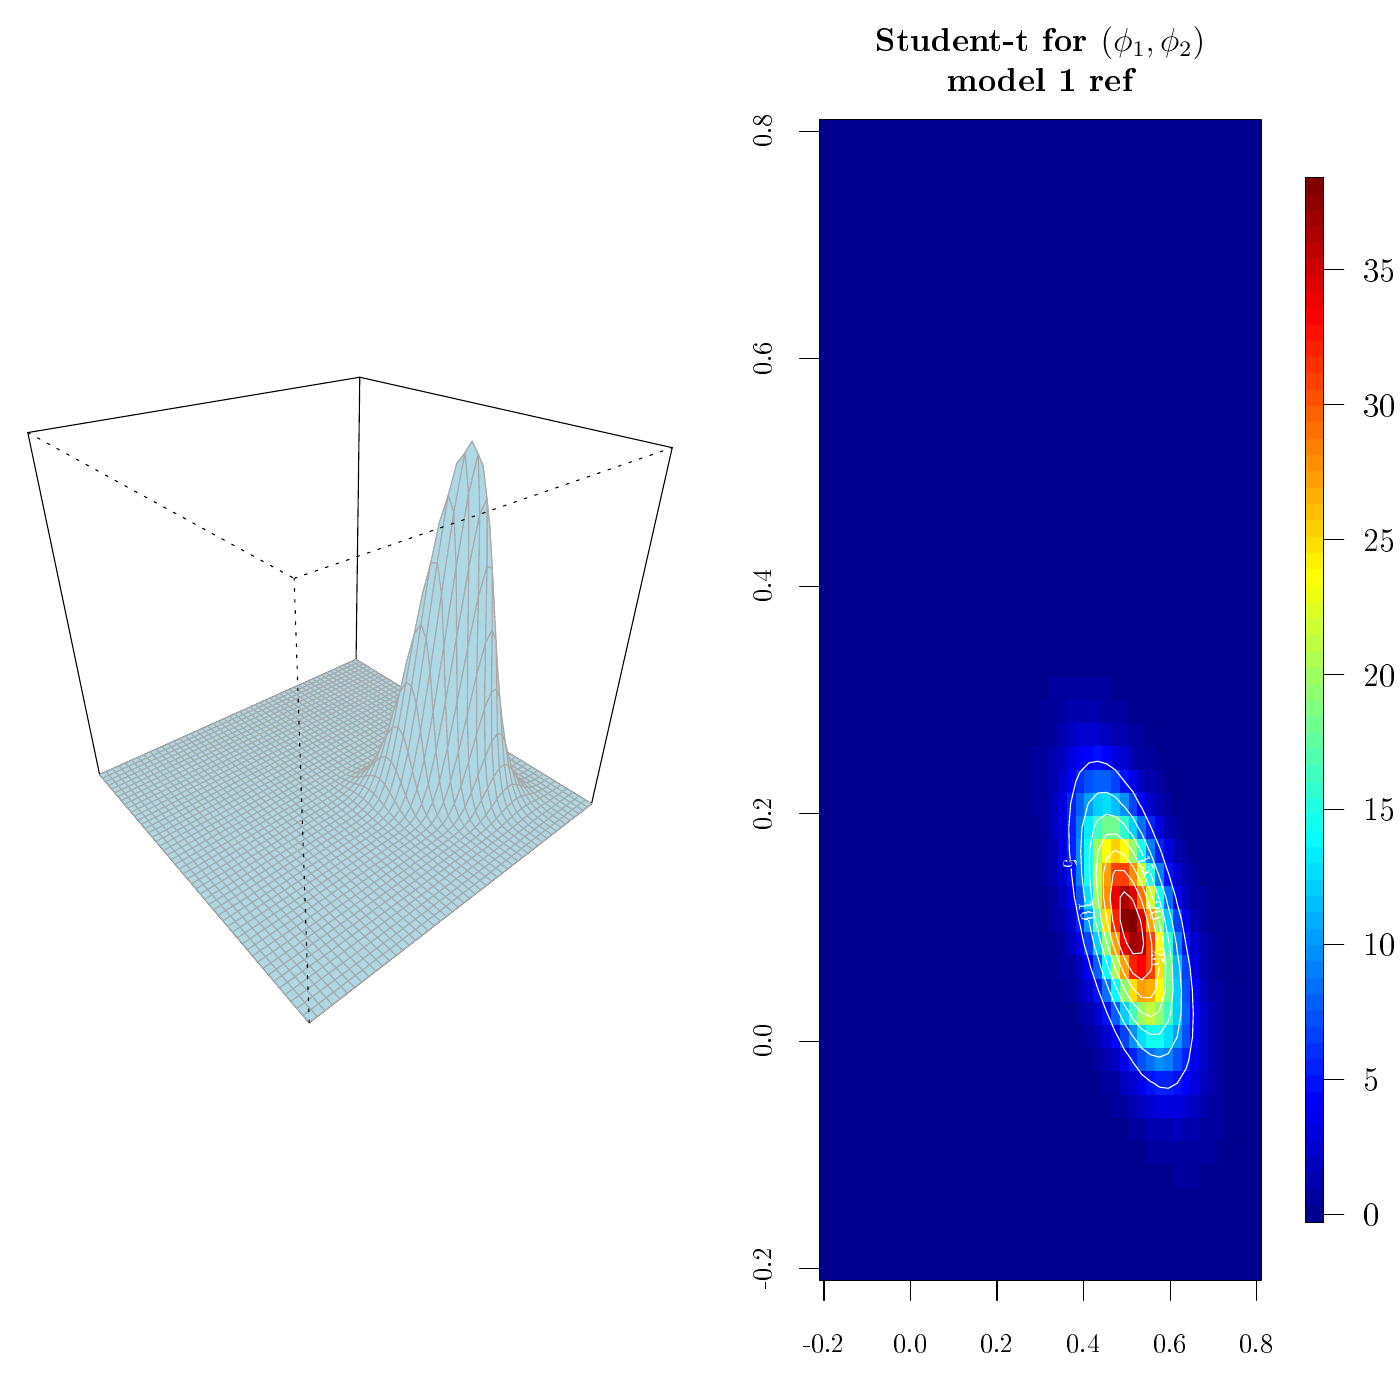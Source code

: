 % Created by tikzDevice version 0.10.1 on 2016-09-23 11:59:00
% !TEX encoding = UTF-8 Unicode
\documentclass[12pt]{article}
\nonstopmode

\usepackage{tikz}

\usepackage[active,tightpage,psfixbb]{preview}

\PreviewEnvironment{pgfpicture}

\setlength\PreviewBorder{0pt}

\newcommand{\SweaveOpts}[1]{}  % do not interfere with LaTeX
\newcommand{\SweaveInput}[1]{} % because they are not real TeX commands
\newcommand{\Sexpr}[1]{}       % will only be parsed by R


%%%%% Load LaTex packages
\usepackage[paperwidth=8.5in,left=0.5in,right=0.5in,top=0.5in,bottom=0.5in,paperheight=11in,textheight=8.5in]{geometry}
\usepackage{hyperref}
\usepackage[authoryear]{natbib}
%\usepackage[latin1]{inputenc}
\usepackage{textcomp}
\usepackage{amsmath}
\usepackage{graphicx}
%\usepackage{subfigure}
\usepackage{subfig}
\usepackage{color}
\usepackage{amsthm}
\usepackage{amsfonts}
\usepackage{amssymb}
\usepackage{makeidx}
\usepackage{overpic}
\usepackage{colortbl}
\usepackage{listings}
\usepackage[T1]{fontenc}
\usepackage{animate}
\usepackage{framed}
%\usepackage{subfig}
\newcommand{\E}{\mathrm{E}}
\newcommand{\Var}{\mathrm{Var}}
\newcommand{\Cov}{\mathrm{Cov}}
\newcommand{\Corr}{\mathrm{Corr}}
\newcommand{\Rel}{\mathrm{Rel}}
\newcommand{\re}{\mathrm{Re}}
\newcommand{\im}{\mathrm{Im}}
\newcommand{\bsmu}{\boldsymbol{\mu}}
\newcommand{\bssigma}{\boldsymbol{\Sigma}}
\newcommand{\bsPhi}{\boldsymbol{\Phi}}
\newcommand{\bssig}{\boldsymbol{\sigma}}
\newcommand{\bsomega}{\boldsymbol{\Omega}}
\newcommand{\bstheta}{\boldsymbol{\theta}}
\newcommand{\bsep}{\boldsymbol{\epsilon}}
\newcommand{\bsbeta}{\boldsymbol{\beta}}
\newcommand{\bseta}{\boldsymbol{\eta}}
\newcommand{\bsalpha}{\boldsymbol{\alpha}}
\newcommand{\bsgamma}{\boldsymbol{\gamma}}
\newcommand{\bsGamma}{\boldsymbol{\Gamma}}
%\newcommand{\bfy}{\mbox{\boldmath $y$}}
\newcommand{\bfy}{\mathbf{y}}
\newcommand{\bfY}{\mbox{\boldmath $Y$}}
\newcommand{\bfF}{\mathbf{F}}
%\newcommand{\bfF}{\mbox{\boldmath $F$}}
\newcommand{\bfX}{\mbox{\boldmath $X$}}
\newcommand{\bfT}{\mbox{\boldmath $T$}}
\newcommand{\bfZ}{\mbox{\boldmath $Z$}}
\newcommand{\bfC}{\mbox{\boldmath $C$}}
\newcommand{\bfD}{\mbox{\boldmath $D$}}
\newcommand{\bfP}{\mbox{\boldmath $P$}}
\newcommand{\bfQ}{\mbox{\boldmath $Q$}}
\newcommand{\bfR}{\mbox{\boldmath $R$}}
\newcommand{\bfI}{\mbox{\boldmath $I$}}
\newcommand{\bfu}{\mbox{\boldmath $u$}}
\newcommand{\bfff}{\mbox{\boldmath $f$}}
%\newcommand{\bfzeta}{\mbox{\boldmath $\zeta$}}
\newcommand{\bfxi}{\mbox{\boldmath $\xi$}}
\newcommand{\bfphi}{\mbox{\boldmath $\phi$}}
\newcommand{\bftheta}{\mbox{\boldmath $\theta$}}
\newcommand{\bfomega}{\mbox{\boldmath $\omega$}}
\newcommand{\bfepsilon}{\mbox{\boldmath $\epsilon$}}
\newcommand{\bfpsi}{\mbox{\boldmath $\psi$}}
\newcommand{\bfpi}{\mbox{\boldmath $\pi$}}
%\newcommand{\Cov}{\mathop{\rm {\mathbb C}ov}\nolimits}%
\newcommand{\cov}{\mathop{\rm {\mathbb C}ov}\nolimits}%
%\newcommand{\Var}{\mathop{\rm {\mathbb V}ar}\nolimits}%
\newcommand{\var}{\mathop{\rm {\mathbb V}ar}\nolimits}%
\newcommand{\ex}{{\mathbb E}}
\newcommand{\corr}{\mathop{\rm {\mathbb C}orr}\nolimits}%
\newcommand{\cor}{\mathop{\rm {\mathbb C}orr}\nolimits}
%\newcommand{\r}{\Sexpr}
%\def\sinc{\mathop{\rm sinc}\nolimits}%
\renewcommand{\Pr}{{\mathbb P}}
\newcommand{\iid}{\stackrel{\rm iid}{\sim}}
\newcommand{\ind}[1]{\textbf{1}\{#1\}}
\lstset{breaklines=true}



%%%% Set knitr global options


%\input ../macros.tex

%%%% document body

\begin{document}

\begin{tikzpicture}[x=1pt,y=1pt]
\definecolor{fillColor}{RGB}{255,255,255}
\path[use as bounding box,fill=fillColor,fill opacity=0.00] (0,0) rectangle (505.89,505.89);
\begin{scope}
\path[clip] (  0.72,  0.72) rectangle (252.22,505.17);
\definecolor{drawColor}{RGB}{0,0,0}

\path[draw=drawColor,line width= 0.4pt,line join=round,line cap=round] ( 35.99,225.98) -- (128.66,267.54);

\path[draw=drawColor,line width= 0.4pt,line join=round,line cap=round] (128.66,267.54) -- (130.01,369.57);

\path[draw=drawColor,line width= 0.4pt,line join=round,line cap=round] (130.01,369.57) -- ( 10.04,349.58);

\path[draw=drawColor,line width= 0.4pt,line join=round,line cap=round] ( 10.04,349.58) -- ( 35.99,225.98);

\path[draw=drawColor,line width= 0.4pt,line join=round,line cap=round] (213.75,215.44) -- (242.91,344.12);

\path[draw=drawColor,line width= 0.4pt,line join=round,line cap=round] (242.91,344.12) -- (130.01,369.57);

\path[draw=drawColor,line width= 0.4pt,line join=round,line cap=round] (128.66,267.54) -- (213.75,215.44);

\path[draw=drawColor,line width= 0.4pt,line join=round,line cap=round] (111.71,136.32) -- (213.75,215.44);

\path[draw=drawColor,line width= 0.4pt,line join=round,line cap=round] ( 35.99,225.98) -- (111.71,136.32);
\definecolor{drawColor}{RGB}{169,169,169}
\definecolor{fillColor}{RGB}{173,216,230}

\path[draw=drawColor,line width= 0.4pt,line join=round,line cap=round,fill=fillColor] (128.47,266.04) --
	(129.98,266.73) --
	(128.66,267.54) --
	(127.15,266.86) --
	cycle;

\path[draw=drawColor,line width= 0.4pt,line join=round,line cap=round,fill=fillColor] (126.94,265.35) --
	(128.47,266.04) --
	(127.15,266.86) --
	(125.62,266.18) --
	cycle;

\path[draw=drawColor,line width= 0.4pt,line join=round,line cap=round,fill=fillColor] (129.80,265.22) --
	(131.31,265.91) --
	(129.98,266.73) --
	(128.47,266.04) --
	cycle;

\path[draw=drawColor,line width= 0.4pt,line join=round,line cap=round,fill=fillColor] (125.40,264.66) --
	(126.94,265.35) --
	(125.62,266.18) --
	(124.09,265.49) --
	cycle;

\path[draw=drawColor,line width= 0.4pt,line join=round,line cap=round,fill=fillColor] (128.27,264.52) --
	(129.80,265.22) --
	(128.47,266.04) --
	(126.94,265.35) --
	cycle;

\path[draw=drawColor,line width= 0.4pt,line join=round,line cap=round,fill=fillColor] (131.14,264.39) --
	(132.66,265.09) --
	(131.31,265.91) --
	(129.80,265.22) --
	cycle;

\path[draw=drawColor,line width= 0.4pt,line join=round,line cap=round,fill=fillColor] (123.85,263.96) --
	(125.40,264.66) --
	(124.09,265.49) --
	(122.54,264.79) --
	cycle;

\path[draw=drawColor,line width= 0.4pt,line join=round,line cap=round,fill=fillColor] (126.73,263.82) --
	(128.27,264.52) --
	(126.94,265.35) --
	(125.40,264.66) --
	cycle;

\path[draw=drawColor,line width= 0.4pt,line join=round,line cap=round,fill=fillColor] (129.61,263.69) --
	(131.14,264.39) --
	(129.80,265.22) --
	(128.27,264.52) --
	cycle;

\path[draw=drawColor,line width= 0.4pt,line join=round,line cap=round,fill=fillColor] (132.50,263.55) --
	(134.02,264.26) --
	(132.66,265.09) --
	(131.14,264.39) --
	cycle;

\path[draw=drawColor,line width= 0.4pt,line join=round,line cap=round,fill=fillColor] (122.28,263.25) --
	(123.85,263.96) --
	(122.54,264.79) --
	(120.97,264.09) --
	cycle;

\path[draw=drawColor,line width= 0.4pt,line join=round,line cap=round,fill=fillColor] (125.17,263.11) --
	(126.73,263.82) --
	(125.40,264.66) --
	(123.85,263.96) --
	cycle;

\path[draw=drawColor,line width= 0.4pt,line join=round,line cap=round,fill=fillColor] (128.07,262.97) --
	(129.61,263.69) --
	(128.27,264.52) --
	(126.73,263.82) --
	cycle;

\path[draw=drawColor,line width= 0.4pt,line join=round,line cap=round,fill=fillColor] (130.97,262.84) --
	(132.50,263.55) --
	(131.14,264.39) --
	(129.61,263.69) --
	cycle;

\path[draw=drawColor,line width= 0.4pt,line join=round,line cap=round,fill=fillColor] (133.88,262.70) --
	(135.40,263.41) --
	(134.02,264.26) --
	(132.50,263.55) --
	cycle;

\path[draw=drawColor,line width= 0.4pt,line join=round,line cap=round,fill=fillColor] (120.70,262.53) --
	(122.28,263.25) --
	(120.97,264.09) --
	(119.40,263.38) --
	cycle;

\path[draw=drawColor,line width= 0.4pt,line join=round,line cap=round,fill=fillColor] (123.61,262.40) --
	(125.17,263.11) --
	(123.85,263.96) --
	(122.28,263.25) --
	cycle;

\path[draw=drawColor,line width= 0.4pt,line join=round,line cap=round,fill=fillColor] (126.51,262.26) --
	(128.07,262.97) --
	(126.73,263.82) --
	(125.17,263.11) --
	cycle;

\path[draw=drawColor,line width= 0.4pt,line join=round,line cap=round,fill=fillColor] (129.42,262.12) --
	(130.97,262.84) --
	(129.61,263.69) --
	(128.07,262.97) --
	cycle;

\path[draw=drawColor,line width= 0.4pt,line join=round,line cap=round,fill=fillColor] (132.34,261.98) --
	(133.88,262.70) --
	(132.50,263.55) --
	(130.97,262.84) --
	cycle;

\path[draw=drawColor,line width= 0.4pt,line join=round,line cap=round,fill=fillColor] (135.26,261.84) --
	(136.79,262.56) --
	(135.40,263.41) --
	(133.88,262.70) --
	cycle;

\path[draw=drawColor,line width= 0.4pt,line join=round,line cap=round,fill=fillColor] (119.11,261.81) --
	(120.70,262.53) --
	(119.40,263.38) --
	(117.81,262.67) --
	cycle;

\path[draw=drawColor,line width= 0.4pt,line join=round,line cap=round,fill=fillColor] (122.02,261.67) --
	(123.61,262.40) --
	(122.28,263.25) --
	(120.70,262.53) --
	cycle;

\path[draw=drawColor,line width= 0.4pt,line join=round,line cap=round,fill=fillColor] (124.94,261.54) --
	(126.51,262.26) --
	(125.17,263.11) --
	(123.61,262.40) --
	cycle;

\path[draw=drawColor,line width= 0.4pt,line join=round,line cap=round,fill=fillColor] (127.87,261.40) --
	(129.42,262.12) --
	(128.07,262.97) --
	(126.51,262.26) --
	cycle;

\path[draw=drawColor,line width= 0.4pt,line join=round,line cap=round,fill=fillColor] (130.79,261.26) --
	(132.34,261.98) --
	(130.97,262.84) --
	(129.42,262.12) --
	cycle;

\path[draw=drawColor,line width= 0.4pt,line join=round,line cap=round,fill=fillColor] (133.73,261.12) --
	(135.26,261.84) --
	(133.88,262.70) --
	(132.34,261.98) --
	cycle;

\path[draw=drawColor,line width= 0.4pt,line join=round,line cap=round,fill=fillColor] (117.51,261.09) --
	(119.11,261.81) --
	(117.81,262.67) --
	(116.20,261.95) --
	cycle;

\path[draw=drawColor,line width= 0.4pt,line join=round,line cap=round,fill=fillColor] (136.66,260.98) --
	(138.19,261.70) --
	(136.79,262.56) --
	(135.26,261.84) --
	cycle;

\path[draw=drawColor,line width= 0.4pt,line join=round,line cap=round,fill=fillColor] (120.43,260.95) --
	(122.02,261.67) --
	(120.70,262.53) --
	(119.11,261.81) --
	cycle;

\path[draw=drawColor,line width= 0.4pt,line join=round,line cap=round,fill=fillColor] (123.36,260.81) --
	(124.94,261.54) --
	(123.61,262.40) --
	(122.02,261.67) --
	cycle;

\path[draw=drawColor,line width= 0.4pt,line join=round,line cap=round,fill=fillColor] (126.29,260.67) --
	(127.87,261.40) --
	(126.51,262.26) --
	(124.94,261.54) --
	cycle;

\path[draw=drawColor,line width= 0.4pt,line join=round,line cap=round,fill=fillColor] (129.23,260.52) --
	(130.79,261.26) --
	(129.42,262.12) --
	(127.87,261.40) --
	cycle;

\path[draw=drawColor,line width= 0.4pt,line join=round,line cap=round,fill=fillColor] (132.18,260.38) --
	(133.73,261.12) --
	(132.34,261.98) --
	(130.79,261.26) --
	cycle;

\path[draw=drawColor,line width= 0.4pt,line join=round,line cap=round,fill=fillColor] (115.88,260.35) --
	(117.51,261.09) --
	(116.20,261.95) --
	(114.59,261.23) --
	cycle;

\path[draw=drawColor,line width= 0.4pt,line join=round,line cap=round,fill=fillColor] (135.13,260.24) --
	(136.66,260.98) --
	(135.26,261.84) --
	(133.73,261.12) --
	cycle;

\path[draw=drawColor,line width= 0.4pt,line join=round,line cap=round,fill=fillColor] (118.82,260.21) --
	(120.43,260.95) --
	(119.11,261.81) --
	(117.51,261.09) --
	cycle;

\path[draw=drawColor,line width= 0.4pt,line join=round,line cap=round,fill=fillColor] (138.08,260.10) --
	(139.61,260.84) --
	(138.19,261.70) --
	(136.66,260.98) --
	cycle;

\path[draw=drawColor,line width= 0.4pt,line join=round,line cap=round,fill=fillColor] (121.76,260.07) --
	(123.36,260.81) --
	(122.02,261.67) --
	(120.43,260.95) --
	cycle;

\path[draw=drawColor,line width= 0.4pt,line join=round,line cap=round,fill=fillColor] (124.71,259.93) --
	(126.29,260.67) --
	(124.94,261.54) --
	(123.36,260.81) --
	cycle;

\path[draw=drawColor,line width= 0.4pt,line join=round,line cap=round,fill=fillColor] (127.66,259.79) --
	(129.23,260.52) --
	(127.87,261.40) --
	(126.29,260.67) --
	cycle;

\path[draw=drawColor,line width= 0.4pt,line join=round,line cap=round,fill=fillColor] (130.61,259.64) --
	(132.18,260.38) --
	(130.79,261.26) --
	(129.23,260.52) --
	cycle;

\path[draw=drawColor,line width= 0.4pt,line join=round,line cap=round,fill=fillColor] (114.25,259.61) --
	(115.88,260.35) --
	(114.59,261.23) --
	(112.95,260.49) --
	cycle;

\path[draw=drawColor,line width= 0.4pt,line join=round,line cap=round,fill=fillColor] (133.57,259.50) --
	(135.13,260.24) --
	(133.73,261.12) --
	(132.18,260.38) --
	cycle;

\path[draw=drawColor,line width= 0.4pt,line join=round,line cap=round,fill=fillColor] (117.20,259.47) --
	(118.82,260.21) --
	(117.51,261.09) --
	(115.88,260.35) --
	cycle;

\path[draw=drawColor,line width= 0.4pt,line join=round,line cap=round,fill=fillColor] (136.54,259.36) --
	(138.08,260.10) --
	(136.66,260.98) --
	(135.13,260.24) --
	cycle;

\path[draw=drawColor,line width= 0.4pt,line join=round,line cap=round,fill=fillColor] (120.15,259.33) --
	(121.76,260.07) --
	(120.43,260.95) --
	(118.82,260.21) --
	cycle;

\path[draw=drawColor,line width= 0.4pt,line join=round,line cap=round,fill=fillColor] (139.51,259.22) --
	(141.04,259.96) --
	(139.61,260.84) --
	(138.08,260.10) --
	cycle;

\path[draw=drawColor,line width= 0.4pt,line join=round,line cap=round,fill=fillColor] (123.11,259.19) --
	(124.71,259.93) --
	(123.36,260.81) --
	(121.76,260.07) --
	cycle;

\path[draw=drawColor,line width= 0.4pt,line join=round,line cap=round,fill=fillColor] (126.07,259.04) --
	(127.66,259.79) --
	(126.29,260.67) --
	(124.71,259.93) --
	cycle;

\path[draw=drawColor,line width= 0.4pt,line join=round,line cap=round,fill=fillColor] (129.04,258.90) --
	(130.61,259.64) --
	(129.23,260.52) --
	(127.66,259.79) --
	cycle;

\path[draw=drawColor,line width= 0.4pt,line join=round,line cap=round,fill=fillColor] (112.60,258.87) --
	(114.25,259.61) --
	(112.95,260.49) --
	(111.31,259.76) --
	cycle;

\path[draw=drawColor,line width= 0.4pt,line join=round,line cap=round,fill=fillColor] (132.01,258.76) --
	(133.57,259.50) --
	(132.18,260.38) --
	(130.61,259.64) --
	cycle;

\path[draw=drawColor,line width= 0.4pt,line join=round,line cap=round,fill=fillColor] (115.56,258.72) --
	(117.20,259.47) --
	(115.88,260.35) --
	(114.25,259.61) --
	cycle;

\path[draw=drawColor,line width= 0.4pt,line join=round,line cap=round,fill=fillColor] (134.99,258.61) --
	(136.54,259.36) --
	(135.13,260.24) --
	(133.57,259.50) --
	cycle;

\path[draw=drawColor,line width= 0.4pt,line join=round,line cap=round,fill=fillColor] (118.52,258.58) --
	(120.15,259.33) --
	(118.82,260.21) --
	(117.20,259.47) --
	cycle;

\path[draw=drawColor,line width= 0.4pt,line join=round,line cap=round,fill=fillColor] (137.97,258.47) --
	(139.51,259.22) --
	(138.08,260.10) --
	(136.54,259.36) --
	cycle;

\path[draw=drawColor,line width= 0.4pt,line join=round,line cap=round,fill=fillColor] (121.49,258.44) --
	(123.11,259.19) --
	(121.76,260.07) --
	(120.15,259.33) --
	cycle;

\path[draw=drawColor,line width= 0.4pt,line join=round,line cap=round,fill=fillColor] (140.96,258.32) --
	(142.49,259.07) --
	(141.04,259.96) --
	(139.51,259.22) --
	cycle;

\path[draw=drawColor,line width= 0.4pt,line join=round,line cap=round,fill=fillColor] (124.47,258.29) --
	(126.07,259.04) --
	(124.71,259.93) --
	(123.11,259.19) --
	cycle;

\path[draw=drawColor,line width= 0.4pt,line join=round,line cap=round,fill=fillColor] (127.45,258.15) --
	(129.04,258.90) --
	(127.66,259.79) --
	(126.07,259.04) --
	cycle;

\path[draw=drawColor,line width= 0.4pt,line join=round,line cap=round,fill=fillColor] (110.94,258.12) --
	(112.60,258.87) --
	(111.31,259.76) --
	(109.65,259.01) --
	cycle;

\path[draw=drawColor,line width= 0.4pt,line join=round,line cap=round,fill=fillColor] (130.43,258.00) --
	(132.01,258.76) --
	(130.61,259.64) --
	(129.04,258.90) --
	cycle;

\path[draw=drawColor,line width= 0.4pt,line join=round,line cap=round,fill=fillColor] (113.91,257.97) --
	(115.56,258.72) --
	(114.25,259.61) --
	(112.60,258.87) --
	cycle;

\path[draw=drawColor,line width= 0.4pt,line join=round,line cap=round,fill=fillColor] (133.42,257.86) --
	(134.99,258.61) --
	(133.57,259.50) --
	(132.01,258.76) --
	cycle;

\path[draw=drawColor,line width= 0.4pt,line join=round,line cap=round,fill=fillColor] (116.88,257.83) --
	(118.52,258.58) --
	(117.20,259.47) --
	(115.56,258.72) --
	cycle;

\path[draw=drawColor,line width= 0.4pt,line join=round,line cap=round,fill=fillColor] (136.41,257.71) --
	(137.97,258.47) --
	(136.54,259.36) --
	(134.99,258.61) --
	cycle;

\path[draw=drawColor,line width= 0.4pt,line join=round,line cap=round,fill=fillColor] (119.86,257.68) --
	(121.49,258.44) --
	(120.15,259.33) --
	(118.52,258.58) --
	cycle;

\path[draw=drawColor,line width= 0.4pt,line join=round,line cap=round,fill=fillColor] (139.41,257.57) --
	(140.96,258.32) --
	(139.51,259.22) --
	(137.97,258.47) --
	cycle;

\path[draw=drawColor,line width= 0.4pt,line join=round,line cap=round,fill=fillColor] (122.85,257.53) --
	(124.47,258.29) --
	(123.11,259.19) --
	(121.49,258.44) --
	cycle;

\path[draw=drawColor,line width= 0.4pt,line join=round,line cap=round,fill=fillColor] (142.42,257.42) --
	(143.95,258.18) --
	(142.49,259.07) --
	(140.96,258.32) --
	cycle;

\path[draw=drawColor,line width= 0.4pt,line join=round,line cap=round,fill=fillColor] (125.84,257.39) --
	(127.45,258.15) --
	(126.07,259.04) --
	(124.47,258.29) --
	cycle;

\path[draw=drawColor,line width= 0.4pt,line join=round,line cap=round,fill=fillColor] (109.26,257.36) --
	(110.94,258.12) --
	(109.65,259.01) --
	(107.97,258.26) --
	cycle;

\path[draw=drawColor,line width= 0.4pt,line join=round,line cap=round,fill=fillColor] (128.84,257.24) --
	(130.43,258.00) --
	(129.04,258.90) --
	(127.45,258.15) --
	cycle;

\path[draw=drawColor,line width= 0.4pt,line join=round,line cap=round,fill=fillColor] (112.24,257.21) --
	(113.91,257.97) --
	(112.60,258.87) --
	(110.94,258.12) --
	cycle;

\path[draw=drawColor,line width= 0.4pt,line join=round,line cap=round,fill=fillColor] (131.84,257.10) --
	(133.42,257.86) --
	(132.01,258.76) --
	(130.43,258.00) --
	cycle;

\path[draw=drawColor,line width= 0.4pt,line join=round,line cap=round,fill=fillColor] (115.23,257.06) --
	(116.88,257.83) --
	(115.56,258.72) --
	(113.91,257.97) --
	cycle;

\path[draw=drawColor,line width= 0.4pt,line join=round,line cap=round,fill=fillColor] (134.84,256.95) --
	(136.41,257.71) --
	(134.99,258.61) --
	(133.42,257.86) --
	cycle;

\path[draw=drawColor,line width= 0.4pt,line join=round,line cap=round,fill=fillColor] (118.22,256.92) --
	(119.86,257.68) --
	(118.52,258.58) --
	(116.88,257.83) --
	cycle;

\path[draw=drawColor,line width= 0.4pt,line join=round,line cap=round,fill=fillColor] (137.86,256.80) --
	(139.41,257.57) --
	(137.97,258.47) --
	(136.41,257.71) --
	cycle;

\path[draw=drawColor,line width= 0.4pt,line join=round,line cap=round,fill=fillColor] (121.22,256.77) --
	(122.85,257.53) --
	(121.49,258.44) --
	(119.86,257.68) --
	cycle;

\path[draw=drawColor,line width= 0.4pt,line join=round,line cap=round,fill=fillColor] (140.87,256.65) --
	(142.42,257.42) --
	(140.96,258.32) --
	(139.41,257.57) --
	cycle;

\path[draw=drawColor,line width= 0.4pt,line join=round,line cap=round,fill=fillColor] (124.22,256.62) --
	(125.84,257.39) --
	(124.47,258.29) --
	(122.85,257.53) --
	cycle;

\path[draw=drawColor,line width= 0.4pt,line join=round,line cap=round,fill=fillColor] (107.57,256.59) --
	(109.26,257.36) --
	(107.97,258.26) --
	(106.28,257.50) --
	cycle;

\path[draw=drawColor,line width= 0.4pt,line join=round,line cap=round,fill=fillColor] (143.89,256.51) --
	(145.43,257.27) --
	(143.95,258.18) --
	(142.42,257.42) --
	cycle;

\path[draw=drawColor,line width= 0.4pt,line join=round,line cap=round,fill=fillColor] (127.23,256.47) --
	(128.84,257.24) --
	(127.45,258.15) --
	(125.84,257.39) --
	cycle;

\path[draw=drawColor,line width= 0.4pt,line join=round,line cap=round,fill=fillColor] (110.56,256.44) --
	(112.24,257.21) --
	(110.94,258.12) --
	(109.26,257.36) --
	cycle;

\path[draw=drawColor,line width= 0.4pt,line join=round,line cap=round,fill=fillColor] (130.24,256.33) --
	(131.84,257.10) --
	(130.43,258.00) --
	(128.84,257.24) --
	cycle;

\path[draw=drawColor,line width= 0.4pt,line join=round,line cap=round,fill=fillColor] (113.56,256.30) --
	(115.23,257.06) --
	(113.91,257.97) --
	(112.24,257.21) --
	cycle;

\path[draw=drawColor,line width= 0.4pt,line join=round,line cap=round,fill=fillColor] (133.26,256.18) --
	(134.84,256.95) --
	(133.42,257.86) --
	(131.84,257.10) --
	cycle;

\path[draw=drawColor,line width= 0.4pt,line join=round,line cap=round,fill=fillColor] (116.56,256.15) --
	(118.22,256.92) --
	(116.88,257.83) --
	(115.23,257.06) --
	cycle;

\path[draw=drawColor,line width= 0.4pt,line join=round,line cap=round,fill=fillColor] (136.28,256.03) --
	(137.86,256.80) --
	(136.41,257.71) --
	(134.84,256.95) --
	cycle;

\path[draw=drawColor,line width= 0.4pt,line join=round,line cap=round,fill=fillColor] (119.57,256.00) --
	(121.22,256.77) --
	(119.86,257.68) --
	(118.22,256.92) --
	cycle;

\path[draw=drawColor,line width= 0.4pt,line join=round,line cap=round,fill=fillColor] (139.31,255.88) --
	(140.87,256.65) --
	(139.41,257.57) --
	(137.86,256.80) --
	cycle;

\path[draw=drawColor,line width= 0.4pt,line join=round,line cap=round,fill=fillColor] (122.59,255.85) --
	(124.22,256.62) --
	(122.85,257.53) --
	(121.22,256.77) --
	cycle;

\path[draw=drawColor,line width= 0.4pt,line join=round,line cap=round,fill=fillColor] (105.86,255.82) --
	(107.57,256.59) --
	(106.28,257.50) --
	(104.58,256.74) --
	cycle;

\path[draw=drawColor,line width= 0.4pt,line join=round,line cap=round,fill=fillColor] (142.35,255.73) --
	(143.89,256.51) --
	(142.42,257.42) --
	(140.87,256.65) --
	cycle;

\path[draw=drawColor,line width= 0.4pt,line join=round,line cap=round,fill=fillColor] (125.61,255.70) --
	(127.23,256.47) --
	(125.84,257.39) --
	(124.22,256.62) --
	cycle;

\path[draw=drawColor,line width= 0.4pt,line join=round,line cap=round,fill=fillColor] (108.86,255.67) --
	(110.56,256.44) --
	(109.26,257.36) --
	(107.57,256.59) --
	cycle;

\path[draw=drawColor,line width= 0.4pt,line join=round,line cap=round,fill=fillColor] (145.39,255.58) --
	(146.92,256.36) --
	(145.43,257.27) --
	(143.89,256.51) --
	cycle;

\path[draw=drawColor,line width= 0.4pt,line join=round,line cap=round,fill=fillColor] (128.63,255.55) --
	(130.24,256.33) --
	(128.84,257.24) --
	(127.23,256.47) --
	cycle;

\path[draw=drawColor,line width= 0.4pt,line join=round,line cap=round,fill=fillColor] (111.88,255.52) --
	(113.56,256.30) --
	(112.24,257.21) --
	(110.56,256.44) --
	cycle;

\path[draw=drawColor,line width= 0.4pt,line join=round,line cap=round,fill=fillColor] (131.66,255.40) --
	(133.26,256.18) --
	(131.84,257.10) --
	(130.24,256.33) --
	cycle;

\path[draw=drawColor,line width= 0.4pt,line join=round,line cap=round,fill=fillColor] (114.89,255.37) --
	(116.56,256.15) --
	(115.23,257.06) --
	(113.56,256.30) --
	cycle;

\path[draw=drawColor,line width= 0.4pt,line join=round,line cap=round,fill=fillColor] (134.70,255.25) --
	(136.28,256.03) --
	(134.84,256.95) --
	(133.26,256.18) --
	cycle;

\path[draw=drawColor,line width= 0.4pt,line join=round,line cap=round,fill=fillColor] (117.91,255.22) --
	(119.57,256.00) --
	(118.22,256.92) --
	(116.56,256.15) --
	cycle;

\path[draw=drawColor,line width= 0.4pt,line join=round,line cap=round,fill=fillColor] (137.74,255.10) --
	(139.31,255.88) --
	(137.86,256.80) --
	(136.28,256.03) --
	cycle;

\path[draw=drawColor,line width= 0.4pt,line join=round,line cap=round,fill=fillColor] (120.94,255.07) --
	(122.59,255.85) --
	(121.22,256.77) --
	(119.57,256.00) --
	cycle;

\path[draw=drawColor,line width= 0.4pt,line join=round,line cap=round,fill=fillColor] (104.13,255.04) --
	(105.86,255.82) --
	(104.58,256.74) --
	(102.86,255.97) --
	cycle;

\path[draw=drawColor,line width= 0.4pt,line join=round,line cap=round,fill=fillColor] (140.79,254.95) --
	(142.35,255.73) --
	(140.87,256.65) --
	(139.31,255.88) --
	cycle;

\path[draw=drawColor,line width= 0.4pt,line join=round,line cap=round,fill=fillColor] (123.97,254.92) --
	(125.61,255.70) --
	(124.22,256.62) --
	(122.59,255.85) --
	cycle;

\path[draw=drawColor,line width= 0.4pt,line join=round,line cap=round,fill=fillColor] (107.15,254.89) --
	(108.86,255.67) --
	(107.57,256.59) --
	(105.86,255.82) --
	cycle;

\path[draw=drawColor,line width= 0.4pt,line join=round,line cap=round,fill=fillColor] (143.84,254.80) --
	(145.39,255.58) --
	(143.89,256.51) --
	(142.35,255.73) --
	cycle;

\path[draw=drawColor,line width= 0.4pt,line join=round,line cap=round,fill=fillColor] (127.01,254.77) --
	(128.63,255.55) --
	(127.23,256.47) --
	(125.61,255.70) --
	cycle;

\path[draw=drawColor,line width= 0.4pt,line join=round,line cap=round,fill=fillColor] (110.18,254.74) --
	(111.88,255.52) --
	(110.56,256.44) --
	(108.86,255.67) --
	cycle;

\path[draw=drawColor,line width= 0.4pt,line join=round,line cap=round,fill=fillColor] (146.89,254.65) --
	(148.43,255.43) --
	(146.92,256.36) --
	(145.39,255.58) --
	cycle;

\path[draw=drawColor,line width= 0.4pt,line join=round,line cap=round,fill=fillColor] (130.05,254.62) --
	(131.66,255.40) --
	(130.24,256.33) --
	(128.63,255.55) --
	cycle;

\path[draw=drawColor,line width= 0.4pt,line join=round,line cap=round,fill=fillColor] (113.20,254.59) --
	(114.89,255.37) --
	(113.56,256.30) --
	(111.88,255.52) --
	cycle;

\path[draw=drawColor,line width= 0.4pt,line join=round,line cap=round,fill=fillColor] (133.10,254.47) --
	(134.70,255.25) --
	(133.26,256.18) --
	(131.66,255.40) --
	cycle;

\path[draw=drawColor,line width= 0.4pt,line join=round,line cap=round,fill=fillColor] (116.24,254.44) --
	(117.91,255.22) --
	(116.56,256.15) --
	(114.89,255.37) --
	cycle;

\path[draw=drawColor,line width= 0.4pt,line join=round,line cap=round,fill=fillColor] (136.15,254.32) --
	(137.74,255.10) --
	(136.28,256.03) --
	(134.70,255.25) --
	cycle;

\path[draw=drawColor,line width= 0.4pt,line join=round,line cap=round,fill=fillColor] (119.28,254.28) --
	(120.94,255.07) --
	(119.57,256.00) --
	(117.91,255.22) --
	cycle;

\path[draw=drawColor,line width= 0.4pt,line join=round,line cap=round,fill=fillColor] (102.40,254.25) --
	(104.13,255.04) --
	(102.86,255.97) --
	(101.12,255.19) --
	cycle;

\path[draw=drawColor,line width= 0.4pt,line join=round,line cap=round,fill=fillColor] (139.21,254.17) --
	(140.79,254.95) --
	(139.31,255.88) --
	(137.74,255.10) --
	cycle;

\path[draw=drawColor,line width= 0.4pt,line join=round,line cap=round,fill=fillColor] (122.32,254.13) --
	(123.97,254.92) --
	(122.59,255.85) --
	(120.94,255.07) --
	cycle;

\path[draw=drawColor,line width= 0.4pt,line join=round,line cap=round,fill=fillColor] (105.43,254.10) --
	(107.15,254.89) --
	(105.86,255.82) --
	(104.13,255.04) --
	cycle;

\path[draw=drawColor,line width= 0.4pt,line join=round,line cap=round,fill=fillColor] (142.28,254.01) --
	(143.84,254.80) --
	(142.35,255.73) --
	(140.79,254.95) --
	cycle;

\path[draw=drawColor,line width= 0.4pt,line join=round,line cap=round,fill=fillColor] (125.37,253.98) --
	(127.01,254.77) --
	(125.61,255.70) --
	(123.97,254.92) --
	cycle;

\path[draw=drawColor,line width= 0.4pt,line join=round,line cap=round,fill=fillColor] (108.46,253.95) --
	(110.18,254.74) --
	(108.86,255.67) --
	(107.15,254.89) --
	cycle;

\path[draw=drawColor,line width= 0.4pt,line join=round,line cap=round,fill=fillColor] (145.34,253.86) --
	(146.89,254.65) --
	(145.39,255.58) --
	(143.84,254.80) --
	cycle;

\path[draw=drawColor,line width= 0.4pt,line join=round,line cap=round,fill=fillColor] (128.43,253.83) --
	(130.05,254.62) --
	(128.63,255.55) --
	(127.01,254.77) --
	cycle;

\path[draw=drawColor,line width= 0.4pt,line join=round,line cap=round,fill=fillColor] (111.50,253.80) --
	(113.20,254.59) --
	(111.88,255.52) --
	(110.18,254.74) --
	cycle;

\path[draw=drawColor,line width= 0.4pt,line join=round,line cap=round,fill=fillColor] (148.42,253.71) --
	(149.96,254.50) --
	(148.43,255.43) --
	(146.89,254.65) --
	cycle;

\path[draw=drawColor,line width= 0.4pt,line join=round,line cap=round,fill=fillColor] (131.49,253.68) --
	(133.10,254.47) --
	(131.66,255.40) --
	(130.05,254.62) --
	cycle;

\path[draw=drawColor,line width= 0.4pt,line join=round,line cap=round,fill=fillColor] (114.55,253.64) --
	(116.24,254.44) --
	(114.89,255.37) --
	(113.20,254.59) --
	cycle;

\path[draw=drawColor,line width= 0.4pt,line join=round,line cap=round,fill=fillColor] (134.55,253.52) --
	(136.15,254.32) --
	(134.70,255.25) --
	(133.10,254.47) --
	cycle;

\path[draw=drawColor,line width= 0.4pt,line join=round,line cap=round,fill=fillColor] (117.60,253.49) --
	(119.28,254.28) --
	(117.91,255.22) --
	(116.24,254.44) --
	cycle;

\path[draw=drawColor,line width= 0.4pt,line join=round,line cap=round,fill=fillColor] (100.64,253.46) --
	(102.40,254.25) --
	(101.12,255.19) --
	( 99.37,254.40) --
	cycle;

\path[draw=drawColor,line width= 0.4pt,line join=round,line cap=round,fill=fillColor] (137.62,253.37) --
	(139.21,254.17) --
	(137.74,255.10) --
	(136.15,254.32) --
	cycle;

\path[draw=drawColor,line width= 0.4pt,line join=round,line cap=round,fill=fillColor] (120.66,253.34) --
	(122.32,254.13) --
	(120.94,255.07) --
	(119.28,254.28) --
	cycle;

\path[draw=drawColor,line width= 0.4pt,line join=round,line cap=round,fill=fillColor] (103.68,253.30) --
	(105.43,254.10) --
	(104.13,255.04) --
	(102.40,254.25) --
	cycle;

\path[draw=drawColor,line width= 0.4pt,line join=round,line cap=round,fill=fillColor] (140.70,253.22) --
	(142.28,254.01) --
	(140.79,254.95) --
	(139.21,254.17) --
	cycle;

\path[draw=drawColor,line width= 0.4pt,line join=round,line cap=round,fill=fillColor] (123.72,253.18) --
	(125.37,253.98) --
	(123.97,254.92) --
	(122.32,254.13) --
	cycle;

\path[draw=drawColor,line width= 0.4pt,line join=round,line cap=round,fill=fillColor] (106.73,253.15) --
	(108.46,253.95) --
	(107.15,254.89) --
	(105.43,254.10) --
	cycle;

\path[draw=drawColor,line width= 0.4pt,line join=round,line cap=round,fill=fillColor] (143.78,253.06) --
	(145.34,253.86) --
	(143.84,254.80) --
	(142.28,254.01) --
	cycle;

\path[draw=drawColor,line width= 0.4pt,line join=round,line cap=round,fill=fillColor] (126.79,253.03) --
	(128.43,253.83) --
	(127.01,254.77) --
	(125.37,253.98) --
	cycle;

\path[draw=drawColor,line width= 0.4pt,line join=round,line cap=round,fill=fillColor] (109.78,253.00) --
	(111.50,253.80) --
	(110.18,254.74) --
	(108.46,253.95) --
	cycle;

\path[draw=drawColor,line width= 0.4pt,line join=round,line cap=round,fill=fillColor] (146.87,252.91) --
	(148.42,253.71) --
	(146.89,254.65) --
	(145.34,253.86) --
	cycle;

\path[draw=drawColor,line width= 0.4pt,line join=round,line cap=round,fill=fillColor] (129.86,252.88) --
	(131.49,253.68) --
	(130.05,254.62) --
	(128.43,253.83) --
	cycle;

\path[draw=drawColor,line width= 0.4pt,line join=round,line cap=round,fill=fillColor] (112.84,252.84) --
	(114.55,253.64) --
	(113.20,254.59) --
	(111.50,253.80) --
	cycle;

\path[draw=drawColor,line width= 0.4pt,line join=round,line cap=round,fill=fillColor] (149.96,252.76) --
	(151.50,253.56) --
	(149.96,254.50) --
	(148.42,253.71) --
	cycle;

\path[draw=drawColor,line width= 0.4pt,line join=round,line cap=round,fill=fillColor] (132.94,252.72) --
	(134.55,253.52) --
	(133.10,254.47) --
	(131.49,253.68) --
	cycle;

\path[draw=drawColor,line width= 0.4pt,line join=round,line cap=round,fill=fillColor] (115.91,252.69) --
	(117.60,253.49) --
	(116.24,254.44) --
	(114.55,253.64) --
	cycle;

\path[draw=drawColor,line width= 0.4pt,line join=round,line cap=round,fill=fillColor] ( 98.87,252.66) --
	(100.64,253.46) --
	( 99.37,254.40) --
	( 97.60,253.61) --
	cycle;

\path[draw=drawColor,line width= 0.4pt,line join=round,line cap=round,fill=fillColor] (136.02,252.57) --
	(137.62,253.37) --
	(136.15,254.32) --
	(134.55,253.52) --
	cycle;

\path[draw=drawColor,line width= 0.4pt,line join=round,line cap=round,fill=fillColor] (118.97,252.54) --
	(120.66,253.34) --
	(119.28,254.28) --
	(117.60,253.49) --
	cycle;

\path[draw=drawColor,line width= 0.4pt,line join=round,line cap=round,fill=fillColor] (101.92,252.50) --
	(103.68,253.30) --
	(102.40,254.25) --
	(100.64,253.46) --
	cycle;

\path[draw=drawColor,line width= 0.4pt,line join=round,line cap=round,fill=fillColor] (139.11,252.41) --
	(140.70,253.22) --
	(139.21,254.17) --
	(137.62,253.37) --
	cycle;

\path[draw=drawColor,line width= 0.4pt,line join=round,line cap=round,fill=fillColor] (122.05,252.38) --
	(123.72,253.18) --
	(122.32,254.13) --
	(120.66,253.34) --
	cycle;

\path[draw=drawColor,line width= 0.4pt,line join=round,line cap=round,fill=fillColor] (104.98,252.35) --
	(106.73,253.15) --
	(105.43,254.10) --
	(103.68,253.30) --
	cycle;

\path[draw=drawColor,line width= 0.4pt,line join=round,line cap=round,fill=fillColor] (142.20,252.26) --
	(143.78,253.06) --
	(142.28,254.01) --
	(140.70,253.22) --
	cycle;

\path[draw=drawColor,line width= 0.4pt,line join=round,line cap=round,fill=fillColor] (125.13,252.23) --
	(126.79,253.03) --
	(125.37,253.98) --
	(123.72,253.18) --
	cycle;

\path[draw=drawColor,line width= 0.4pt,line join=round,line cap=round,fill=fillColor] (108.05,252.19) --
	(109.78,253.00) --
	(108.46,253.95) --
	(106.73,253.15) --
	cycle;

\path[draw=drawColor,line width= 0.4pt,line join=round,line cap=round,fill=fillColor] (145.30,252.10) --
	(146.87,252.91) --
	(145.34,253.86) --
	(143.78,253.06) --
	cycle;

\path[draw=drawColor,line width= 0.4pt,line join=round,line cap=round,fill=fillColor] (128.21,252.07) --
	(129.86,252.88) --
	(128.43,253.83) --
	(126.79,253.03) --
	cycle;

\path[draw=drawColor,line width= 0.4pt,line join=round,line cap=round,fill=fillColor] (111.12,252.04) --
	(112.84,252.84) --
	(111.50,253.80) --
	(109.78,253.00) --
	cycle;

\path[draw=drawColor,line width= 0.4pt,line join=round,line cap=round,fill=fillColor] (148.41,251.95) --
	(149.96,252.76) --
	(148.42,253.71) --
	(146.87,252.91) --
	cycle;

\path[draw=drawColor,line width= 0.4pt,line join=round,line cap=round,fill=fillColor] (131.31,251.92) --
	(132.94,252.72) --
	(131.49,253.68) --
	(129.86,252.88) --
	cycle;

\path[draw=drawColor,line width= 0.4pt,line join=round,line cap=round,fill=fillColor] (114.20,251.88) --
	(115.91,252.69) --
	(114.55,253.64) --
	(112.84,252.84) --
	cycle;

\path[draw=drawColor,line width= 0.4pt,line join=round,line cap=round,fill=fillColor] ( 97.08,251.85) --
	( 98.87,252.66) --
	( 97.60,253.61) --
	( 95.82,252.81) --
	cycle;

\path[draw=drawColor,line width= 0.4pt,line join=round,line cap=round,fill=fillColor] (151.52,251.79) --
	(153.06,252.60) --
	(151.50,253.56) --
	(149.96,252.76) --
	cycle;

\path[draw=drawColor,line width= 0.4pt,line join=round,line cap=round,fill=fillColor] (134.40,251.76) --
	(136.02,252.57) --
	(134.55,253.52) --
	(132.94,252.72) --
	cycle;

\path[draw=drawColor,line width= 0.4pt,line join=round,line cap=round,fill=fillColor] (117.28,251.73) --
	(118.97,252.54) --
	(117.60,253.49) --
	(115.91,252.69) --
	cycle;

\path[draw=drawColor,line width= 0.4pt,line join=round,line cap=round,fill=fillColor] (100.15,251.69) --
	(101.92,252.50) --
	(100.64,253.46) --
	( 98.87,252.66) --
	cycle;

\path[draw=drawColor,line width= 0.4pt,line join=round,line cap=round,fill=fillColor] (137.50,251.60) --
	(139.11,252.41) --
	(137.62,253.37) --
	(136.02,252.57) --
	cycle;

\path[draw=drawColor,line width= 0.4pt,line join=round,line cap=round,fill=fillColor] (120.37,251.57) --
	(122.05,252.38) --
	(120.66,253.34) --
	(118.97,252.54) --
	cycle;

\path[draw=drawColor,line width= 0.4pt,line join=round,line cap=round,fill=fillColor] (103.22,251.54) --
	(104.98,252.35) --
	(103.68,253.30) --
	(101.92,252.50) --
	cycle;

\path[draw=drawColor,line width= 0.4pt,line join=round,line cap=round,fill=fillColor] (140.61,251.45) --
	(142.20,252.26) --
	(140.70,253.22) --
	(139.11,252.41) --
	cycle;

\path[draw=drawColor,line width= 0.4pt,line join=round,line cap=round,fill=fillColor] (123.46,251.41) --
	(125.13,252.23) --
	(123.72,253.18) --
	(122.05,252.38) --
	cycle;

\path[draw=drawColor,line width= 0.4pt,line join=round,line cap=round,fill=fillColor] (106.30,251.38) --
	(108.05,252.19) --
	(106.73,253.15) --
	(104.98,252.35) --
	cycle;

\path[draw=drawColor,line width= 0.4pt,line join=round,line cap=round,fill=fillColor] (143.72,251.29) --
	(145.30,252.10) --
	(143.78,253.06) --
	(142.20,252.26) --
	cycle;

\path[draw=drawColor,line width= 0.4pt,line join=round,line cap=round,fill=fillColor] (126.56,251.26) --
	(128.21,252.07) --
	(126.79,253.03) --
	(125.13,252.23) --
	cycle;

\path[draw=drawColor,line width= 0.4pt,line join=round,line cap=round,fill=fillColor] (109.38,251.22) --
	(111.12,252.04) --
	(109.78,253.00) --
	(108.05,252.19) --
	cycle;

\path[draw=drawColor,line width= 0.4pt,line join=round,line cap=round,fill=fillColor] (146.84,251.13) --
	(148.41,251.95) --
	(146.87,252.91) --
	(145.30,252.10) --
	cycle;

\path[draw=drawColor,line width= 0.4pt,line join=round,line cap=round,fill=fillColor] (129.66,251.10) --
	(131.31,251.92) --
	(129.86,252.88) --
	(128.21,252.07) --
	cycle;

\path[draw=drawColor,line width= 0.4pt,line join=round,line cap=round,fill=fillColor] (112.47,251.07) --
	(114.20,251.88) --
	(112.84,252.84) --
	(111.12,252.04) --
	cycle;

\path[draw=drawColor,line width= 0.4pt,line join=round,line cap=round,fill=fillColor] ( 95.28,251.03) --
	( 97.08,251.85) --
	( 95.82,252.81) --
	( 94.02,252.00) --
	cycle;

\path[draw=drawColor,line width= 0.4pt,line join=round,line cap=round,fill=fillColor] (149.96,250.98) --
	(151.52,251.79) --
	(149.96,252.76) --
	(148.41,251.95) --
	cycle;

\path[draw=drawColor,line width= 0.4pt,line join=round,line cap=round,fill=fillColor] (132.77,250.94) --
	(134.40,251.76) --
	(132.94,252.72) --
	(131.31,251.92) --
	cycle;

\path[draw=drawColor,line width= 0.4pt,line join=round,line cap=round,fill=fillColor] (115.57,250.91) --
	(117.28,251.73) --
	(115.91,252.69) --
	(114.20,251.88) --
	cycle;

\path[draw=drawColor,line width= 0.4pt,line join=round,line cap=round,fill=fillColor] ( 98.36,250.88) --
	(100.15,251.69) --
	( 98.87,252.66) --
	( 97.08,251.85) --
	cycle;

\path[draw=drawColor,line width= 0.4pt,line join=round,line cap=round,fill=fillColor] (153.09,250.82) --
	(154.63,251.64) --
	(153.06,252.60) --
	(151.52,251.79) --
	cycle;

\path[draw=drawColor,line width= 0.4pt,line join=round,line cap=round,fill=fillColor] (135.88,250.79) --
	(137.50,251.60) --
	(136.02,252.57) --
	(134.40,251.76) --
	cycle;

\path[draw=drawColor,line width= 0.4pt,line join=round,line cap=round,fill=fillColor] (118.67,250.75) --
	(120.37,251.57) --
	(118.97,252.54) --
	(117.28,251.73) --
	cycle;

\path[draw=drawColor,line width= 0.4pt,line join=round,line cap=round,fill=fillColor] (101.44,250.72) --
	(103.22,251.54) --
	(101.92,252.50) --
	(100.15,251.69) --
	cycle;

\path[draw=drawColor,line width= 0.4pt,line join=round,line cap=round,fill=fillColor] (139.00,250.63) --
	(140.61,251.45) --
	(139.11,252.41) --
	(137.50,251.60) --
	cycle;

\path[draw=drawColor,line width= 0.4pt,line join=round,line cap=round,fill=fillColor] (121.77,250.59) --
	(123.46,251.41) --
	(122.05,252.38) --
	(120.37,251.57) --
	cycle;

\path[draw=drawColor,line width= 0.4pt,line join=round,line cap=round,fill=fillColor] (104.53,250.56) --
	(106.30,251.38) --
	(104.98,252.35) --
	(103.22,251.54) --
	cycle;

\path[draw=drawColor,line width= 0.4pt,line join=round,line cap=round,fill=fillColor] (142.13,250.47) --
	(143.72,251.29) --
	(142.20,252.26) --
	(140.61,251.45) --
	cycle;

\path[draw=drawColor,line width= 0.4pt,line join=round,line cap=round,fill=fillColor] (124.88,250.44) --
	(126.56,251.26) --
	(125.13,252.23) --
	(123.46,251.41) --
	cycle;

\path[draw=drawColor,line width= 0.4pt,line join=round,line cap=round,fill=fillColor] (107.63,250.40) --
	(109.38,251.22) --
	(108.05,252.19) --
	(106.30,251.38) --
	cycle;

\path[draw=drawColor,line width= 0.4pt,line join=round,line cap=round,fill=fillColor] (145.26,250.31) --
	(146.84,251.13) --
	(145.30,252.10) --
	(143.72,251.29) --
	cycle;

\path[draw=drawColor,line width= 0.4pt,line join=round,line cap=round,fill=fillColor] (128.00,250.28) --
	(129.66,251.10) --
	(128.21,252.07) --
	(126.56,251.26) --
	cycle;

\path[draw=drawColor,line width= 0.4pt,line join=round,line cap=round,fill=fillColor] (110.73,250.24) --
	(112.47,251.07) --
	(111.12,252.04) --
	(109.38,251.22) --
	cycle;

\path[draw=drawColor,line width= 0.4pt,line join=round,line cap=round,fill=fillColor] ( 93.46,250.21) --
	( 95.28,251.03) --
	( 94.02,252.00) --
	( 92.20,251.19) --
	cycle;

\path[draw=drawColor,line width= 0.4pt,line join=round,line cap=round,fill=fillColor] (148.39,250.15) --
	(149.96,250.98) --
	(148.41,251.95) --
	(146.84,251.13) --
	cycle;

\path[draw=drawColor,line width= 0.4pt,line join=round,line cap=round,fill=fillColor] (131.12,250.12) --
	(132.77,250.94) --
	(131.31,251.92) --
	(129.66,251.10) --
	cycle;

\path[draw=drawColor,line width= 0.4pt,line join=round,line cap=round,fill=fillColor] (113.84,250.08) --
	(115.57,250.91) --
	(114.20,251.88) --
	(112.47,251.07) --
	cycle;

\path[draw=drawColor,line width= 0.4pt,line join=round,line cap=round,fill=fillColor] ( 96.55,250.05) --
	( 98.36,250.88) --
	( 97.08,251.85) --
	( 95.28,251.03) --
	cycle;

\path[draw=drawColor,line width= 0.4pt,line join=round,line cap=round,fill=fillColor] (151.54,249.99) --
	(153.09,250.82) --
	(151.52,251.79) --
	(149.96,250.98) --
	cycle;

\path[draw=drawColor,line width= 0.4pt,line join=round,line cap=round,fill=fillColor] (134.25,249.96) --
	(135.88,250.79) --
	(134.40,251.76) --
	(132.77,250.94) --
	cycle;

\path[draw=drawColor,line width= 0.4pt,line join=round,line cap=round,fill=fillColor] (116.95,249.93) --
	(118.67,250.75) --
	(117.28,251.73) --
	(115.57,250.91) --
	cycle;

\path[draw=drawColor,line width= 0.4pt,line join=round,line cap=round,fill=fillColor] ( 99.65,249.89) --
	(101.44,250.72) --
	(100.15,251.69) --
	( 98.36,250.88) --
	cycle;

\path[draw=drawColor,line width= 0.4pt,line join=round,line cap=round,fill=fillColor] (154.68,249.84) --
	(156.23,250.66) --
	(154.63,251.64) --
	(153.09,250.82) --
	cycle;

\path[draw=drawColor,line width= 0.4pt,line join=round,line cap=round,fill=fillColor] (137.38,249.80) --
	(139.00,250.63) --
	(137.50,251.60) --
	(135.88,250.79) --
	cycle;

\path[draw=drawColor,line width= 0.4pt,line join=round,line cap=round,fill=fillColor] (120.07,249.77) --
	(121.77,250.59) --
	(120.37,251.57) --
	(118.67,250.75) --
	cycle;

\path[draw=drawColor,line width= 0.4pt,line join=round,line cap=round,fill=fillColor] (102.75,249.73) --
	(104.53,250.56) --
	(103.22,251.54) --
	(101.44,250.72) --
	cycle;

\path[draw=drawColor,line width= 0.4pt,line join=round,line cap=round,fill=fillColor] (140.52,249.64) --
	(142.13,250.47) --
	(140.61,251.45) --
	(139.00,250.63) --
	cycle;

\path[draw=drawColor,line width= 0.4pt,line join=round,line cap=round,fill=fillColor] (123.19,249.61) --
	(124.88,250.44) --
	(123.46,251.41) --
	(121.77,250.59) --
	cycle;

\path[draw=drawColor,line width= 0.4pt,line join=round,line cap=round,fill=fillColor] (105.86,249.57) --
	(107.63,250.40) --
	(106.30,251.38) --
	(104.53,250.56) --
	cycle;

\path[draw=drawColor,line width= 0.4pt,line join=round,line cap=round,fill=fillColor] (143.66,249.48) --
	(145.26,250.31) --
	(143.72,251.29) --
	(142.13,250.47) --
	cycle;

\path[draw=drawColor,line width= 0.4pt,line join=round,line cap=round,fill=fillColor] (126.32,249.45) --
	(128.00,250.28) --
	(126.56,251.26) --
	(124.88,250.44) --
	cycle;

\path[draw=drawColor,line width= 0.4pt,line join=round,line cap=round,fill=fillColor] (108.98,249.41) --
	(110.73,250.24) --
	(109.38,251.22) --
	(107.63,250.40) --
	cycle;

\path[draw=drawColor,line width= 0.4pt,line join=round,line cap=round,fill=fillColor] ( 91.62,249.38) --
	( 93.46,250.21) --
	( 92.20,251.19) --
	( 90.37,250.37) --
	cycle;

\path[draw=drawColor,line width= 0.4pt,line join=round,line cap=round,fill=fillColor] (146.81,249.32) --
	(148.39,250.15) --
	(146.84,251.13) --
	(145.26,250.31) --
	cycle;

\path[draw=drawColor,line width= 0.4pt,line join=round,line cap=round,fill=fillColor] (129.46,249.29) --
	(131.12,250.12) --
	(129.66,251.10) --
	(128.00,250.28) --
	cycle;

\path[draw=drawColor,line width= 0.4pt,line join=round,line cap=round,fill=fillColor] (112.10,249.25) --
	(113.84,250.08) --
	(112.47,251.07) --
	(110.73,250.24) --
	cycle;

\path[draw=drawColor,line width= 0.4pt,line join=round,line cap=round,fill=fillColor] ( 94.73,249.22) --
	( 96.55,250.05) --
	( 95.28,251.03) --
	( 93.46,250.21) --
	cycle;

\path[draw=drawColor,line width= 0.4pt,line join=round,line cap=round,fill=fillColor] (149.97,249.16) --
	(151.54,249.99) --
	(149.96,250.98) --
	(148.39,250.15) --
	cycle;

\path[draw=drawColor,line width= 0.4pt,line join=round,line cap=round,fill=fillColor] (132.60,249.13) --
	(134.25,249.96) --
	(132.77,250.94) --
	(131.12,250.12) --
	cycle;

\path[draw=drawColor,line width= 0.4pt,line join=round,line cap=round,fill=fillColor] (115.22,249.09) --
	(116.95,249.93) --
	(115.57,250.91) --
	(113.84,250.08) --
	cycle;

\path[draw=drawColor,line width= 0.4pt,line join=round,line cap=round,fill=fillColor] ( 97.84,249.06) --
	( 99.65,249.89) --
	( 98.36,250.88) --
	( 96.55,250.05) --
	cycle;

\path[draw=drawColor,line width= 0.4pt,line join=round,line cap=round,fill=fillColor] (153.13,249.00) --
	(154.68,249.84) --
	(153.09,250.82) --
	(151.54,249.99) --
	cycle;

\path[draw=drawColor,line width= 0.4pt,line join=round,line cap=round,fill=fillColor] (135.74,248.97) --
	(137.38,249.80) --
	(135.88,250.79) --
	(134.25,249.96) --
	cycle;

\path[draw=drawColor,line width= 0.4pt,line join=round,line cap=round,fill=fillColor] (118.35,248.93) --
	(120.07,249.77) --
	(118.67,250.75) --
	(116.95,249.93) --
	cycle;

\path[draw=drawColor,line width= 0.4pt,line join=round,line cap=round,fill=fillColor] (100.95,248.90) --
	(102.75,249.73) --
	(101.44,250.72) --
	( 99.65,249.89) --
	cycle;

\path[draw=drawColor,line width= 0.4pt,line join=round,line cap=round,fill=fillColor] (156.29,248.84) --
	(157.84,249.68) --
	(156.23,250.66) --
	(154.68,249.84) --
	cycle;

\path[draw=drawColor,line width= 0.4pt,line join=round,line cap=round,fill=fillColor] (138.89,248.81) --
	(140.52,249.64) --
	(139.00,250.63) --
	(137.38,249.80) --
	cycle;

\path[draw=drawColor,line width= 0.4pt,line join=round,line cap=round,fill=fillColor] (121.49,248.77) --
	(123.19,249.61) --
	(121.77,250.59) --
	(120.07,249.77) --
	cycle;

\path[draw=drawColor,line width= 0.4pt,line join=round,line cap=round,fill=fillColor] (104.08,248.74) --
	(105.86,249.57) --
	(104.53,250.56) --
	(102.75,249.73) --
	cycle;

\path[draw=drawColor,line width= 0.4pt,line join=round,line cap=round,fill=fillColor] (142.05,248.64) --
	(143.66,249.48) --
	(142.13,250.47) --
	(140.52,249.64) --
	cycle;

\path[draw=drawColor,line width= 0.4pt,line join=round,line cap=round,fill=fillColor] (124.63,248.61) --
	(126.32,249.45) --
	(124.88,250.44) --
	(123.19,249.61) --
	cycle;

\path[draw=drawColor,line width= 0.4pt,line join=round,line cap=round,fill=fillColor] (107.20,248.57) --
	(108.98,249.41) --
	(107.63,250.40) --
	(105.86,249.57) --
	cycle;

\path[draw=drawColor,line width= 0.4pt,line join=round,line cap=round,fill=fillColor] ( 89.77,248.54) --
	( 91.62,249.38) --
	( 90.37,250.37) --
	( 88.52,249.54) --
	cycle;

\path[draw=drawColor,line width= 0.4pt,line join=round,line cap=round,fill=fillColor] (145.21,248.48) --
	(146.81,249.32) --
	(145.26,250.31) --
	(143.66,249.48) --
	cycle;

\path[draw=drawColor,line width= 0.4pt,line join=round,line cap=round,fill=fillColor] (127.78,248.45) --
	(129.46,249.29) --
	(128.00,250.28) --
	(126.32,249.45) --
	cycle;

\path[draw=drawColor,line width= 0.4pt,line join=round,line cap=round,fill=fillColor] (110.34,248.41) --
	(112.10,249.25) --
	(110.73,250.24) --
	(108.98,249.41) --
	cycle;

\path[draw=drawColor,line width= 0.4pt,line join=round,line cap=round,fill=fillColor] ( 92.89,248.38) --
	( 94.73,249.22) --
	( 93.46,250.21) --
	( 91.62,249.38) --
	cycle;

\path[draw=drawColor,line width= 0.4pt,line join=round,line cap=round,fill=fillColor] (148.38,248.32) --
	(149.97,249.16) --
	(148.39,250.15) --
	(146.81,249.32) --
	cycle;

\path[draw=drawColor,line width= 0.4pt,line join=round,line cap=round,fill=fillColor] (130.93,248.29) --
	(132.60,249.13) --
	(131.12,250.12) --
	(129.46,249.29) --
	cycle;

\path[draw=drawColor,line width= 0.4pt,line join=round,line cap=round,fill=fillColor] (113.47,248.25) --
	(115.22,249.09) --
	(113.84,250.08) --
	(112.10,249.25) --
	cycle;

\path[draw=drawColor,line width= 0.4pt,line join=round,line cap=round,fill=fillColor] ( 96.01,248.22) --
	( 97.84,249.06) --
	( 96.55,250.05) --
	( 94.73,249.22) --
	cycle;

\path[draw=drawColor,line width= 0.4pt,line join=round,line cap=round,fill=fillColor] (151.56,248.16) --
	(153.13,249.00) --
	(151.54,249.99) --
	(149.97,249.16) --
	cycle;

\path[draw=drawColor,line width= 0.4pt,line join=round,line cap=round,fill=fillColor] (134.09,248.12) --
	(135.74,248.97) --
	(134.25,249.96) --
	(132.60,249.13) --
	cycle;

\path[draw=drawColor,line width= 0.4pt,line join=round,line cap=round,fill=fillColor] (116.62,248.09) --
	(118.35,248.93) --
	(116.95,249.93) --
	(115.22,249.09) --
	cycle;

\path[draw=drawColor,line width= 0.4pt,line join=round,line cap=round,fill=fillColor] ( 99.14,248.05) --
	(100.95,248.90) --
	( 99.65,249.89) --
	( 97.84,249.06) --
	cycle;

\path[draw=drawColor,line width= 0.4pt,line join=round,line cap=round,fill=fillColor] (154.74,248.00) --
	(156.29,248.84) --
	(154.68,249.84) --
	(153.13,249.00) --
	cycle;

\path[draw=drawColor,line width= 0.4pt,line join=round,line cap=round,fill=fillColor] (137.26,247.96) --
	(138.89,248.81) --
	(137.38,249.80) --
	(135.74,248.97) --
	cycle;

\path[draw=drawColor,line width= 0.4pt,line join=round,line cap=round,fill=fillColor] (119.77,247.93) --
	(121.49,248.77) --
	(120.07,249.77) --
	(118.35,248.93) --
	cycle;

\path[draw=drawColor,line width= 0.4pt,line join=round,line cap=round,fill=fillColor] (102.27,247.89) --
	(104.08,248.74) --
	(102.75,249.73) --
	(100.95,248.90) --
	cycle;

\path[draw=drawColor,line width= 0.4pt,line join=round,line cap=round,fill=fillColor] (157.92,247.83) --
	(159.47,248.68) --
	(157.84,249.68) --
	(156.29,248.84) --
	cycle;

\path[draw=drawColor,line width= 0.4pt,line join=round,line cap=round,fill=fillColor] (140.43,247.80) --
	(142.05,248.64) --
	(140.52,249.64) --
	(138.89,248.81) --
	cycle;

\path[draw=drawColor,line width= 0.4pt,line join=round,line cap=round,fill=fillColor] (122.92,247.76) --
	(124.63,248.61) --
	(123.19,249.61) --
	(121.49,248.77) --
	cycle;

\path[draw=drawColor,line width= 0.4pt,line join=round,line cap=round,fill=fillColor] (105.41,247.73) --
	(107.20,248.57) --
	(105.86,249.57) --
	(104.08,248.74) --
	cycle;

\path[draw=drawColor,line width= 0.4pt,line join=round,line cap=round,fill=fillColor] ( 87.90,247.69) --
	( 89.77,248.54) --
	( 88.52,249.54) --
	( 86.66,248.70) --
	cycle;

\path[draw=drawColor,line width= 0.4pt,line join=round,line cap=round,fill=fillColor] (143.60,247.64) --
	(145.21,248.48) --
	(143.66,249.48) --
	(142.05,248.64) --
	cycle;

\path[draw=drawColor,line width= 0.4pt,line join=round,line cap=round,fill=fillColor] (126.08,247.60) --
	(127.78,248.45) --
	(126.32,249.45) --
	(124.63,248.61) --
	cycle;

\path[draw=drawColor,line width= 0.4pt,line join=round,line cap=round,fill=fillColor] (108.56,247.56) --
	(110.34,248.41) --
	(108.98,249.41) --
	(107.20,248.57) --
	cycle;

\path[draw=drawColor,line width= 0.4pt,line join=round,line cap=round,fill=fillColor] ( 91.03,247.53) --
	( 92.89,248.38) --
	( 91.62,249.38) --
	( 89.77,248.54) --
	cycle;

\path[draw=drawColor,line width= 0.4pt,line join=round,line cap=round,fill=fillColor] (146.78,247.47) --
	(148.38,248.32) --
	(146.81,249.32) --
	(145.21,248.48) --
	cycle;

\path[draw=drawColor,line width= 0.4pt,line join=round,line cap=round,fill=fillColor] (129.25,247.44) --
	(130.93,248.29) --
	(129.46,249.29) --
	(127.78,248.45) --
	cycle;

\path[draw=drawColor,line width= 0.4pt,line join=round,line cap=round,fill=fillColor] (111.71,247.40) --
	(113.47,248.25) --
	(112.10,249.25) --
	(110.34,248.41) --
	cycle;

\path[draw=drawColor,line width= 0.4pt,line join=round,line cap=round,fill=fillColor] ( 94.16,247.37) --
	( 96.01,248.22) --
	( 94.73,249.22) --
	( 92.89,248.38) --
	cycle;

\path[draw=drawColor,line width= 0.4pt,line join=round,line cap=round,fill=fillColor] (149.97,247.31) --
	(151.56,248.16) --
	(149.97,249.16) --
	(148.38,248.32) --
	cycle;

\path[draw=drawColor,line width= 0.4pt,line join=round,line cap=round,fill=fillColor] (132.42,247.27) --
	(134.09,248.12) --
	(132.60,249.13) --
	(130.93,248.29) --
	cycle;

\path[draw=drawColor,line width= 0.4pt,line join=round,line cap=round,fill=fillColor] (114.87,247.24) --
	(116.62,248.09) --
	(115.22,249.09) --
	(113.47,248.25) --
	cycle;

\path[draw=drawColor,line width= 0.4pt,line join=round,line cap=round,fill=fillColor] ( 97.31,247.20) --
	( 99.14,248.05) --
	( 97.84,249.06) --
	( 96.01,248.22) --
	cycle;

\path[draw=drawColor,line width= 0.4pt,line join=round,line cap=round,fill=fillColor] (153.16,247.14) --
	(154.74,248.00) --
	(153.13,249.00) --
	(151.56,248.16) --
	cycle;

\path[draw=drawColor,line width= 0.4pt,line join=round,line cap=round,fill=fillColor] (135.60,247.11) --
	(137.26,247.96) --
	(135.74,248.97) --
	(134.09,248.12) --
	cycle;

\path[draw=drawColor,line width= 0.4pt,line join=round,line cap=round,fill=fillColor] (118.03,247.07) --
	(119.77,247.93) --
	(118.35,248.93) --
	(116.62,248.09) --
	cycle;

\path[draw=drawColor,line width= 0.4pt,line join=round,line cap=round,fill=fillColor] (100.45,247.04) --
	(102.27,247.89) --
	(100.95,248.90) --
	( 99.14,248.05) --
	cycle;

\path[draw=drawColor,line width= 0.4pt,line join=round,line cap=round,fill=fillColor] (156.36,246.98) --
	(157.92,247.83) --
	(156.29,248.84) --
	(154.74,248.00) --
	cycle;

\path[draw=drawColor,line width= 0.4pt,line join=round,line cap=round,fill=fillColor] (138.78,246.94) --
	(140.43,247.80) --
	(138.89,248.81) --
	(137.26,247.96) --
	cycle;

\path[draw=drawColor,line width= 0.4pt,line join=round,line cap=round,fill=fillColor] (121.20,246.91) --
	(122.92,247.76) --
	(121.49,248.77) --
	(119.77,247.93) --
	cycle;

\path[draw=drawColor,line width= 0.4pt,line join=round,line cap=round,fill=fillColor] (103.61,246.87) --
	(105.41,247.73) --
	(104.08,248.74) --
	(102.27,247.89) --
	cycle;

\path[draw=drawColor,line width= 0.4pt,line join=round,line cap=round,fill=fillColor] ( 86.01,246.84) --
	( 87.90,247.69) --
	( 86.66,248.70) --
	( 84.77,247.86) --
	cycle;

\path[draw=drawColor,line width= 0.4pt,line join=round,line cap=round,fill=fillColor] (159.57,246.82) --
	(161.11,247.67) --
	(159.47,248.68) --
	(157.92,247.83) --
	cycle;

\path[draw=drawColor,line width= 0.4pt,line join=round,line cap=round,fill=fillColor] (141.97,246.78) --
	(143.60,247.64) --
	(142.05,248.64) --
	(140.43,247.80) --
	cycle;

\path[draw=drawColor,line width= 0.4pt,line join=round,line cap=round,fill=fillColor] (124.37,246.74) --
	(126.08,247.60) --
	(124.63,248.61) --
	(122.92,247.76) --
	cycle;

\path[draw=drawColor,line width= 0.4pt,line join=round,line cap=round,fill=fillColor] (106.77,246.71) --
	(108.56,247.56) --
	(107.20,248.57) --
	(105.41,247.73) --
	cycle;

\path[draw=drawColor,line width= 0.4pt,line join=round,line cap=round,fill=fillColor] ( 89.15,246.67) --
	( 91.03,247.53) --
	( 89.77,248.54) --
	( 87.90,247.69) --
	cycle;

\path[draw=drawColor,line width= 0.4pt,line join=round,line cap=round,fill=fillColor] (145.17,246.62) --
	(146.78,247.47) --
	(145.21,248.48) --
	(143.60,247.64) --
	cycle;

\path[draw=drawColor,line width= 0.4pt,line join=round,line cap=round,fill=fillColor] (127.55,246.58) --
	(129.25,247.44) --
	(127.78,248.45) --
	(126.08,247.60) --
	cycle;

\path[draw=drawColor,line width= 0.4pt,line join=round,line cap=round,fill=fillColor] (109.93,246.54) --
	(111.71,247.40) --
	(110.34,248.41) --
	(108.56,247.56) --
	cycle;

\path[draw=drawColor,line width= 0.4pt,line join=round,line cap=round,fill=fillColor] ( 92.30,246.51) --
	( 94.16,247.37) --
	( 92.89,248.38) --
	( 91.03,247.53) --
	cycle;

\path[draw=drawColor,line width= 0.4pt,line join=round,line cap=round,fill=fillColor] (148.37,246.45) --
	(149.97,247.31) --
	(148.38,248.32) --
	(146.78,247.47) --
	cycle;

\path[draw=drawColor,line width= 0.4pt,line join=round,line cap=round,fill=fillColor] (130.74,246.41) --
	(132.42,247.27) --
	(130.93,248.29) --
	(129.25,247.44) --
	cycle;

\path[draw=drawColor,line width= 0.4pt,line join=round,line cap=round,fill=fillColor] (113.10,246.38) --
	(114.87,247.24) --
	(113.47,248.25) --
	(111.71,247.40) --
	cycle;

\path[draw=drawColor,line width= 0.4pt,line join=round,line cap=round,fill=fillColor] ( 95.46,246.34) --
	( 97.31,247.20) --
	( 96.01,248.22) --
	( 94.16,247.37) --
	cycle;

\path[draw=drawColor,line width= 0.4pt,line join=round,line cap=round,fill=fillColor] (151.58,246.28) --
	(153.16,247.14) --
	(151.56,248.16) --
	(149.97,247.31) --
	cycle;

\path[draw=drawColor,line width= 0.4pt,line join=round,line cap=round,fill=fillColor] (133.93,246.25) --
	(135.60,247.11) --
	(134.09,248.12) --
	(132.42,247.27) --
	cycle;

\path[draw=drawColor,line width= 0.4pt,line join=round,line cap=round,fill=fillColor] (116.28,246.21) --
	(118.03,247.07) --
	(116.62,248.09) --
	(114.87,247.24) --
	cycle;

\path[draw=drawColor,line width= 0.4pt,line join=round,line cap=round,fill=fillColor] ( 98.62,246.18) --
	(100.45,247.04) --
	( 99.14,248.05) --
	( 97.31,247.20) --
	cycle;

\path[draw=drawColor,line width= 0.4pt,line join=round,line cap=round,fill=fillColor] (154.79,246.12) --
	(156.36,246.98) --
	(154.74,248.00) --
	(153.16,247.14) --
	cycle;

\path[draw=drawColor,line width= 0.4pt,line join=round,line cap=round,fill=fillColor] (137.13,246.08) --
	(138.78,246.94) --
	(137.26,247.96) --
	(135.60,247.11) --
	cycle;

\path[draw=drawColor,line width= 0.4pt,line join=round,line cap=round,fill=fillColor] (119.46,246.05) --
	(121.20,246.91) --
	(119.77,247.93) --
	(118.03,247.07) --
	cycle;

\path[draw=drawColor,line width= 0.4pt,line join=round,line cap=round,fill=fillColor] (101.78,246.01) --
	(103.61,246.87) --
	(102.27,247.89) --
	(100.45,247.04) --
	cycle;

\path[draw=drawColor,line width= 0.4pt,line join=round,line cap=round,fill=fillColor] ( 84.10,245.98) --
	( 86.01,246.84) --
	( 84.77,247.86) --
	( 82.87,247.00) --
	cycle;

\path[draw=drawColor,line width= 0.4pt,line join=round,line cap=round,fill=fillColor] (158.01,245.95) --
	(159.57,246.82) --
	(157.92,247.83) --
	(156.36,246.98) --
	cycle;

\path[draw=drawColor,line width= 0.4pt,line join=round,line cap=round,fill=fillColor] (140.33,245.92) --
	(141.97,246.78) --
	(140.43,247.80) --
	(138.78,246.94) --
	cycle;

\path[draw=drawColor,line width= 0.4pt,line join=round,line cap=round,fill=fillColor] (122.65,245.88) --
	(124.37,246.74) --
	(122.92,247.76) --
	(121.20,246.91) --
	cycle;

\path[draw=drawColor,line width= 0.4pt,line join=round,line cap=round,fill=fillColor] (104.96,245.85) --
	(106.77,246.71) --
	(105.41,247.73) --
	(103.61,246.87) --
	cycle;

\path[draw=drawColor,line width= 0.4pt,line join=round,line cap=round,fill=fillColor] ( 87.26,245.81) --
	( 89.15,246.67) --
	( 87.90,247.69) --
	( 86.01,246.84) --
	cycle;

\path[draw=drawColor,line width= 0.4pt,line join=round,line cap=round,fill=fillColor] (161.23,245.79) --
	(162.78,246.65) --
	(161.11,247.67) --
	(159.57,246.82) --
	cycle;

\path[draw=drawColor,line width= 0.4pt,line join=round,line cap=round,fill=fillColor] (143.54,245.75) --
	(145.17,246.62) --
	(143.60,247.64) --
	(141.97,246.78) --
	cycle;

\path[draw=drawColor,line width= 0.4pt,line join=round,line cap=round,fill=fillColor] (125.84,245.71) --
	(127.55,246.58) --
	(126.08,247.60) --
	(124.37,246.74) --
	cycle;

\path[draw=drawColor,line width= 0.4pt,line join=round,line cap=round,fill=fillColor] (108.13,245.68) --
	(109.93,246.54) --
	(108.56,247.56) --
	(106.77,246.71) --
	cycle;

\path[draw=drawColor,line width= 0.4pt,line join=round,line cap=round,fill=fillColor] ( 90.42,245.64) --
	( 92.30,246.51) --
	( 91.03,247.53) --
	( 89.15,246.67) --
	cycle;

\path[draw=drawColor,line width= 0.4pt,line join=round,line cap=round,fill=fillColor] (146.75,245.58) --
	(148.37,246.45) --
	(146.78,247.47) --
	(145.17,246.62) --
	cycle;

\path[draw=drawColor,line width= 0.4pt,line join=round,line cap=round,fill=fillColor] (129.04,245.55) --
	(130.74,246.41) --
	(129.25,247.44) --
	(127.55,246.58) --
	cycle;

\path[draw=drawColor,line width= 0.4pt,line join=round,line cap=round,fill=fillColor] (111.32,245.51) --
	(113.10,246.38) --
	(111.71,247.40) --
	(109.93,246.54) --
	cycle;

\path[draw=drawColor,line width= 0.4pt,line join=round,line cap=round,fill=fillColor] ( 93.59,245.48) --
	( 95.46,246.34) --
	( 94.16,247.37) --
	( 92.30,246.51) --
	cycle;

\path[draw=drawColor,line width= 0.4pt,line join=round,line cap=round,fill=fillColor] (149.97,245.42) --
	(151.58,246.28) --
	(149.97,247.31) --
	(148.37,246.45) --
	cycle;

\path[draw=drawColor,line width= 0.4pt,line join=round,line cap=round,fill=fillColor] (132.24,245.38) --
	(133.93,246.25) --
	(132.42,247.27) --
	(130.74,246.41) --
	cycle;

\path[draw=drawColor,line width= 0.4pt,line join=round,line cap=round,fill=fillColor] (114.51,245.34) --
	(116.28,246.21) --
	(114.87,247.24) --
	(113.10,246.38) --
	cycle;

\path[draw=drawColor,line width= 0.4pt,line join=round,line cap=round,fill=fillColor] ( 96.76,245.31) --
	( 98.62,246.18) --
	( 97.31,247.20) --
	( 95.46,246.34) --
	cycle;

\path[draw=drawColor,line width= 0.4pt,line join=round,line cap=round,fill=fillColor] (153.20,245.25) --
	(154.79,246.12) --
	(153.16,247.14) --
	(151.58,246.28) --
	cycle;

\path[draw=drawColor,line width= 0.4pt,line join=round,line cap=round,fill=fillColor] (135.46,245.21) --
	(137.13,246.08) --
	(135.60,247.11) --
	(133.93,246.25) --
	cycle;

\path[draw=drawColor,line width= 0.4pt,line join=round,line cap=round,fill=fillColor] (117.70,245.18) --
	(119.46,246.05) --
	(118.03,247.07) --
	(116.28,246.21) --
	cycle;

\path[draw=drawColor,line width= 0.4pt,line join=round,line cap=round,fill=fillColor] ( 99.94,245.14) --
	(101.78,246.01) --
	(100.45,247.04) --
	( 98.62,246.18) --
	cycle;

\path[draw=drawColor,line width= 0.4pt,line join=round,line cap=round,fill=fillColor] ( 82.18,245.11) --
	( 84.10,245.98) --
	( 82.87,247.00) --
	( 80.95,246.14) --
	cycle;

\path[draw=drawColor,line width= 0.4pt,line join=round,line cap=round,fill=fillColor] (156.43,245.08) --
	(158.01,245.95) --
	(156.36,246.98) --
	(154.79,246.12) --
	cycle;

\path[draw=drawColor,line width= 0.4pt,line join=round,line cap=round,fill=fillColor] (138.67,245.05) --
	(140.33,245.92) --
	(138.78,246.94) --
	(137.13,246.08) --
	cycle;

\path[draw=drawColor,line width= 0.4pt,line join=round,line cap=round,fill=fillColor] (120.90,245.01) --
	(122.65,245.88) --
	(121.20,246.91) --
	(119.46,246.05) --
	cycle;

\path[draw=drawColor,line width= 0.4pt,line join=round,line cap=round,fill=fillColor] (103.13,244.97) --
	(104.96,245.85) --
	(103.61,246.87) --
	(101.78,246.01) --
	cycle;

\path[draw=drawColor,line width= 0.4pt,line join=round,line cap=round,fill=fillColor] ( 85.35,244.94) --
	( 87.26,245.81) --
	( 86.01,246.84) --
	( 84.10,245.98) --
	cycle;

\path[draw=drawColor,line width= 0.4pt,line join=round,line cap=round,fill=fillColor] (159.67,244.91) --
	(161.23,245.79) --
	(159.57,246.82) --
	(158.01,245.95) --
	cycle;

\path[draw=drawColor,line width= 0.4pt,line join=round,line cap=round,fill=fillColor] (141.89,244.88) --
	(143.54,245.75) --
	(141.97,246.78) --
	(140.33,245.92) --
	cycle;

\path[draw=drawColor,line width= 0.4pt,line join=round,line cap=round,fill=fillColor] (124.11,244.84) --
	(125.84,245.71) --
	(124.37,246.74) --
	(122.65,245.88) --
	cycle;

\path[draw=drawColor,line width= 0.4pt,line join=round,line cap=round,fill=fillColor] (106.32,244.81) --
	(108.13,245.68) --
	(106.77,246.71) --
	(104.96,245.85) --
	cycle;

\path[draw=drawColor,line width= 0.4pt,line join=round,line cap=round,fill=fillColor] ( 88.52,244.77) --
	( 90.42,245.64) --
	( 89.15,246.67) --
	( 87.26,245.81) --
	cycle;

\path[draw=drawColor,line width= 0.4pt,line join=round,line cap=round,fill=fillColor] (162.92,244.75) --
	(164.46,245.62) --
	(162.78,246.65) --
	(161.23,245.79) --
	cycle;

\path[draw=drawColor,line width= 0.4pt,line join=round,line cap=round,fill=fillColor] (145.12,244.71) --
	(146.75,245.58) --
	(145.17,246.62) --
	(143.54,245.75) --
	cycle;

\path[draw=drawColor,line width= 0.4pt,line join=round,line cap=round,fill=fillColor] (127.32,244.67) --
	(129.04,245.55) --
	(127.55,246.58) --
	(125.84,245.71) --
	cycle;

\path[draw=drawColor,line width= 0.4pt,line join=round,line cap=round,fill=fillColor] (109.52,244.64) --
	(111.32,245.51) --
	(109.93,246.54) --
	(108.13,245.68) --
	cycle;

\path[draw=drawColor,line width= 0.4pt,line join=round,line cap=round,fill=fillColor] ( 91.70,244.60) --
	( 93.59,245.48) --
	( 92.30,246.51) --
	( 90.42,245.64) --
	cycle;

\path[draw=drawColor,line width= 0.4pt,line join=round,line cap=round,fill=fillColor] (148.36,244.54) --
	(149.97,245.42) --
	(148.37,246.45) --
	(146.75,245.58) --
	cycle;

\path[draw=drawColor,line width= 0.4pt,line join=round,line cap=round,fill=fillColor] (130.54,244.50) --
	(132.24,245.38) --
	(130.74,246.41) --
	(129.04,245.55) --
	cycle;

\path[draw=drawColor,line width= 0.4pt,line join=round,line cap=round,fill=fillColor] (112.72,244.47) --
	(114.51,245.34) --
	(113.10,246.38) --
	(111.32,245.51) --
	cycle;

\path[draw=drawColor,line width= 0.4pt,line join=round,line cap=round,fill=fillColor] ( 94.89,244.43) --
	( 96.76,245.31) --
	( 95.46,246.34) --
	( 93.59,245.48) --
	cycle;

\path[draw=drawColor,line width= 0.4pt,line join=round,line cap=round,fill=fillColor] (151.60,244.37) --
	(153.20,245.25) --
	(151.58,246.28) --
	(149.97,245.42) --
	cycle;

\path[draw=drawColor,line width= 0.4pt,line join=round,line cap=round,fill=fillColor] (133.77,244.34) --
	(135.46,245.21) --
	(133.93,246.25) --
	(132.24,245.38) --
	cycle;

\path[draw=drawColor,line width= 0.4pt,line join=round,line cap=round,fill=fillColor] (115.93,244.30) --
	(117.70,245.18) --
	(116.28,246.21) --
	(114.51,245.34) --
	cycle;

\path[draw=drawColor,line width= 0.4pt,line join=round,line cap=round,fill=fillColor] ( 98.08,244.26) --
	( 99.94,245.14) --
	( 98.62,246.18) --
	( 96.76,245.31) --
	cycle;

\path[draw=drawColor,line width= 0.4pt,line join=round,line cap=round,fill=fillColor] ( 80.23,244.23) --
	( 82.18,245.11) --
	( 80.95,246.14) --
	( 79.01,245.27) --
	cycle;

\path[draw=drawColor,line width= 0.4pt,line join=round,line cap=round,fill=fillColor] (154.84,244.20) --
	(156.43,245.08) --
	(154.79,246.12) --
	(153.20,245.25) --
	cycle;

\path[draw=drawColor,line width= 0.4pt,line join=round,line cap=round,fill=fillColor] (137.00,244.17) --
	(138.67,245.05) --
	(137.13,246.08) --
	(135.46,245.21) --
	cycle;

\path[draw=drawColor,line width= 0.4pt,line join=round,line cap=round,fill=fillColor] (119.14,244.13) --
	(120.90,245.01) --
	(119.46,246.05) --
	(117.70,245.18) --
	cycle;

\path[draw=drawColor,line width= 0.4pt,line join=round,line cap=round,fill=fillColor] (101.28,244.09) --
	(103.13,244.97) --
	(101.78,246.01) --
	( 99.94,245.14) --
	cycle;

\path[draw=drawColor,line width= 0.4pt,line join=round,line cap=round,fill=fillColor] ( 83.42,244.06) --
	( 85.35,244.94) --
	( 84.10,245.98) --
	( 82.18,245.11) --
	cycle;

\path[draw=drawColor,line width= 0.4pt,line join=round,line cap=round,fill=fillColor] (158.10,244.03) --
	(159.67,244.91) --
	(158.01,245.95) --
	(156.43,245.08) --
	cycle;

\path[draw=drawColor,line width= 0.4pt,line join=round,line cap=round,fill=fillColor] (140.23,244.00) --
	(141.89,244.88) --
	(140.33,245.92) --
	(138.67,245.05) --
	cycle;

\path[draw=drawColor,line width= 0.4pt,line join=round,line cap=round,fill=fillColor] (122.36,243.96) --
	(124.11,244.84) --
	(122.65,245.88) --
	(120.90,245.01) --
	cycle;

\path[draw=drawColor,line width= 0.4pt,line join=round,line cap=round,fill=fillColor] (104.49,243.92) --
	(106.32,244.81) --
	(104.96,245.85) --
	(103.13,244.97) --
	cycle;

\path[draw=drawColor,line width= 0.4pt,line join=round,line cap=round,fill=fillColor] ( 86.60,243.89) --
	( 88.52,244.77) --
	( 87.26,245.81) --
	( 85.35,244.94) --
	cycle;

\path[draw=drawColor,line width= 0.4pt,line join=round,line cap=round,fill=fillColor] (161.35,243.86) --
	(162.92,244.75) --
	(161.23,245.79) --
	(159.67,244.91) --
	cycle;

\path[draw=drawColor,line width= 0.4pt,line join=round,line cap=round,fill=fillColor] (143.48,243.83) --
	(145.12,244.71) --
	(143.54,245.75) --
	(141.89,244.88) --
	cycle;

\path[draw=drawColor,line width= 0.4pt,line join=round,line cap=round,fill=fillColor] (125.59,243.79) --
	(127.32,244.67) --
	(125.84,245.71) --
	(124.11,244.84) --
	cycle;

\path[draw=drawColor,line width= 0.4pt,line join=round,line cap=round,fill=fillColor] (107.70,243.75) --
	(109.52,244.64) --
	(108.13,245.68) --
	(106.32,244.81) --
	cycle;

\path[draw=drawColor,line width= 0.4pt,line join=round,line cap=round,fill=fillColor] ( 89.80,243.72) --
	( 91.70,244.60) --
	( 90.42,245.64) --
	( 88.52,244.77) --
	cycle;

\path[draw=drawColor,line width= 0.4pt,line join=round,line cap=round,fill=fillColor] (164.62,243.69) --
	(166.17,244.58) --
	(164.46,245.62) --
	(162.92,244.75) --
	cycle;

\path[draw=drawColor,line width= 0.4pt,line join=round,line cap=round,fill=fillColor] (146.72,243.66) --
	(148.36,244.54) --
	(146.75,245.58) --
	(145.12,244.71) --
	cycle;

\path[draw=drawColor,line width= 0.4pt,line join=round,line cap=round,fill=fillColor] (128.82,243.62) --
	(130.54,244.50) --
	(129.04,245.55) --
	(127.32,244.67) --
	cycle;

\path[draw=drawColor,line width= 0.4pt,line join=round,line cap=round,fill=fillColor] (110.92,243.58) --
	(112.72,244.47) --
	(111.32,245.51) --
	(109.52,244.64) --
	cycle;

\path[draw=drawColor,line width= 0.4pt,line join=round,line cap=round,fill=fillColor] ( 93.00,243.55) --
	( 94.89,244.43) --
	( 93.59,245.48) --
	( 91.70,244.60) --
	cycle;

\path[draw=drawColor,line width= 0.4pt,line join=round,line cap=round,fill=fillColor] (149.98,243.49) --
	(151.60,244.37) --
	(149.97,245.42) --
	(148.36,244.54) --
	cycle;

\path[draw=drawColor,line width= 0.4pt,line join=round,line cap=round,fill=fillColor] (132.06,243.45) --
	(133.77,244.34) --
	(132.24,245.38) --
	(130.54,244.50) --
	cycle;

\path[draw=drawColor,line width= 0.4pt,line join=round,line cap=round,fill=fillColor] (114.14,243.41) --
	(115.93,244.30) --
	(114.51,245.34) --
	(112.72,244.47) --
	cycle;

\path[draw=drawColor,line width= 0.4pt,line join=round,line cap=round,fill=fillColor] ( 96.21,243.38) --
	( 98.08,244.26) --
	( 96.76,245.31) --
	( 94.89,244.43) --
	cycle;

\path[draw=drawColor,line width= 0.4pt,line join=round,line cap=round,fill=fillColor] ( 78.27,243.34) --
	( 80.23,244.23) --
	( 79.01,245.27) --
	( 77.05,244.40) --
	cycle;

\path[draw=drawColor,line width= 0.4pt,line join=round,line cap=round,fill=fillColor] (153.24,243.31) --
	(154.84,244.20) --
	(153.20,245.25) --
	(151.60,244.37) --
	cycle;

\path[draw=drawColor,line width= 0.4pt,line join=round,line cap=round,fill=fillColor] (135.31,243.28) --
	(137.00,244.17) --
	(135.46,245.21) --
	(133.77,244.34) --
	cycle;

\path[draw=drawColor,line width= 0.4pt,line join=round,line cap=round,fill=fillColor] (117.37,243.24) --
	(119.14,244.13) --
	(117.70,245.18) --
	(115.93,244.30) --
	cycle;

\path[draw=drawColor,line width= 0.4pt,line join=round,line cap=round,fill=fillColor] ( 99.42,243.20) --
	(101.28,244.09) --
	( 99.94,245.14) --
	( 98.08,244.26) --
	cycle;

\path[draw=drawColor,line width= 0.4pt,line join=round,line cap=round,fill=fillColor] ( 81.47,243.17) --
	( 83.42,244.06) --
	( 82.18,245.11) --
	( 80.23,244.23) --
	cycle;

\path[draw=drawColor,line width= 0.4pt,line join=round,line cap=round,fill=fillColor] (156.51,243.14) --
	(158.10,244.03) --
	(156.43,245.08) --
	(154.84,244.20) --
	cycle;

\path[draw=drawColor,line width= 0.4pt,line join=round,line cap=round,fill=fillColor] (138.56,243.11) --
	(140.23,244.00) --
	(138.67,245.05) --
	(137.00,244.17) --
	cycle;

\path[draw=drawColor,line width= 0.4pt,line join=round,line cap=round,fill=fillColor] (120.60,243.07) --
	(122.36,243.96) --
	(120.90,245.01) --
	(119.14,244.13) --
	cycle;

\path[draw=drawColor,line width= 0.4pt,line join=round,line cap=round,fill=fillColor] (102.64,243.03) --
	(104.49,243.92) --
	(103.13,244.97) --
	(101.28,244.09) --
	cycle;

\path[draw=drawColor,line width= 0.4pt,line join=round,line cap=round,fill=fillColor] ( 84.67,243.00) --
	( 86.60,243.89) --
	( 85.35,244.94) --
	( 83.42,244.06) --
	cycle;

\path[draw=drawColor,line width= 0.4pt,line join=round,line cap=round,fill=fillColor] (159.78,242.97) --
	(161.35,243.86) --
	(159.67,244.91) --
	(158.10,244.03) --
	cycle;

\path[draw=drawColor,line width= 0.4pt,line join=round,line cap=round,fill=fillColor] (141.81,242.94) --
	(143.48,243.83) --
	(141.89,244.88) --
	(140.23,244.00) --
	cycle;

\path[draw=drawColor,line width= 0.4pt,line join=round,line cap=round,fill=fillColor] (123.84,242.90) --
	(125.59,243.79) --
	(124.11,244.84) --
	(122.36,243.96) --
	cycle;

\path[draw=drawColor,line width= 0.4pt,line join=round,line cap=round,fill=fillColor] (105.86,242.86) --
	(107.70,243.75) --
	(106.32,244.81) --
	(104.49,243.92) --
	cycle;

\path[draw=drawColor,line width= 0.4pt,line join=round,line cap=round,fill=fillColor] ( 87.88,242.82) --
	( 89.80,243.72) --
	( 88.52,244.77) --
	( 86.60,243.89) --
	cycle;

\path[draw=drawColor,line width= 0.4pt,line join=round,line cap=round,fill=fillColor] (163.06,242.80) --
	(164.62,243.69) --
	(162.92,244.75) --
	(161.35,243.86) --
	cycle;

\path[draw=drawColor,line width= 0.4pt,line join=round,line cap=round,fill=fillColor] (145.08,242.76) --
	(146.72,243.66) --
	(145.12,244.71) --
	(143.48,243.83) --
	cycle;

\path[draw=drawColor,line width= 0.4pt,line join=round,line cap=round,fill=fillColor] (127.09,242.73) --
	(128.82,243.62) --
	(127.32,244.67) --
	(125.59,243.79) --
	cycle;

\path[draw=drawColor,line width= 0.4pt,line join=round,line cap=round,fill=fillColor] (109.09,242.69) --
	(110.92,243.58) --
	(109.52,244.64) --
	(107.70,243.75) --
	cycle;

\path[draw=drawColor,line width= 0.4pt,line join=round,line cap=round,fill=fillColor] ( 91.09,242.65) --
	( 93.00,243.55) --
	( 91.70,244.60) --
	( 89.80,243.72) --
	cycle;

\path[draw=drawColor,line width= 0.4pt,line join=round,line cap=round,fill=fillColor] (166.34,242.63) --
	(167.89,243.52) --
	(166.17,244.58) --
	(164.62,243.69) --
	cycle;

\path[draw=drawColor,line width= 0.4pt,line join=round,line cap=round,fill=fillColor] (148.34,242.59) --
	(149.98,243.49) --
	(148.36,244.54) --
	(146.72,243.66) --
	cycle;

\path[draw=drawColor,line width= 0.4pt,line join=round,line cap=round,fill=fillColor] (130.34,242.55) --
	(132.06,243.45) --
	(130.54,244.50) --
	(128.82,243.62) --
	cycle;

\path[draw=drawColor,line width= 0.4pt,line join=round,line cap=round,fill=fillColor] (112.33,242.52) --
	(114.14,243.41) --
	(112.72,244.47) --
	(110.92,243.58) --
	cycle;

\path[draw=drawColor,line width= 0.4pt,line join=round,line cap=round,fill=fillColor] ( 94.31,242.48) --
	( 96.21,243.38) --
	( 94.89,244.43) --
	( 93.00,243.55) --
	cycle;

\path[draw=drawColor,line width= 0.4pt,line join=round,line cap=round,fill=fillColor] ( 76.29,242.44) --
	( 78.27,243.34) --
	( 77.05,244.40) --
	( 75.08,243.51) --
	cycle;

\path[draw=drawColor,line width= 0.4pt,line join=round,line cap=round,fill=fillColor] (151.62,242.42) --
	(153.24,243.31) --
	(151.60,244.37) --
	(149.98,243.49) --
	cycle;

\path[draw=drawColor,line width= 0.4pt,line join=round,line cap=round,fill=fillColor] (133.60,242.38) --
	(135.31,243.28) --
	(133.77,244.34) --
	(132.06,243.45) --
	cycle;

\path[draw=drawColor,line width= 0.4pt,line join=round,line cap=round,fill=fillColor] (115.57,242.34) --
	(117.37,243.24) --
	(115.93,244.30) --
	(114.14,243.41) --
	cycle;

\path[draw=drawColor,line width= 0.4pt,line join=round,line cap=round,fill=fillColor] ( 97.54,242.31) --
	( 99.42,243.20) --
	( 98.08,244.26) --
	( 96.21,243.38) --
	cycle;

\path[draw=drawColor,line width= 0.4pt,line join=round,line cap=round,fill=fillColor] ( 79.50,242.27) --
	( 81.47,243.17) --
	( 80.23,244.23) --
	( 78.27,243.34) --
	cycle;

\path[draw=drawColor,line width= 0.4pt,line join=round,line cap=round,fill=fillColor] (154.90,242.25) --
	(156.51,243.14) --
	(154.84,244.20) --
	(153.24,243.31) --
	cycle;

\path[draw=drawColor,line width= 0.4pt,line join=round,line cap=round,fill=fillColor] (136.86,242.21) --
	(138.56,243.11) --
	(137.00,244.17) --
	(135.31,243.28) --
	cycle;

\path[draw=drawColor,line width= 0.4pt,line join=round,line cap=round,fill=fillColor] (118.82,242.17) --
	(120.60,243.07) --
	(119.14,244.13) --
	(117.37,243.24) --
	cycle;

\path[draw=drawColor,line width= 0.4pt,line join=round,line cap=round,fill=fillColor] (100.77,242.13) --
	(102.64,243.03) --
	(101.28,244.09) --
	( 99.42,243.20) --
	cycle;

\path[draw=drawColor,line width= 0.4pt,line join=round,line cap=round,fill=fillColor] ( 82.72,242.10) --
	( 84.67,243.00) --
	( 83.42,244.06) --
	( 81.47,243.17) --
	cycle;

\path[draw=drawColor,line width= 0.4pt,line join=round,line cap=round,fill=fillColor] (158.19,242.07) --
	(159.78,242.97) --
	(158.10,244.03) --
	(156.51,243.14) --
	cycle;

\path[draw=drawColor,line width= 0.4pt,line join=round,line cap=round,fill=fillColor] (140.14,242.04) --
	(141.81,242.94) --
	(140.23,244.00) --
	(138.56,243.11) --
	cycle;

\path[draw=drawColor,line width= 0.4pt,line join=round,line cap=round,fill=fillColor] (122.08,242.00) --
	(123.84,242.90) --
	(122.36,243.96) --
	(120.60,243.07) --
	cycle;

\path[draw=drawColor,line width= 0.4pt,line join=round,line cap=round,fill=fillColor] (104.01,241.96) --
	(105.86,242.86) --
	(104.49,243.92) --
	(102.64,243.03) --
	cycle;

\path[draw=drawColor,line width= 0.4pt,line join=round,line cap=round,fill=fillColor] ( 85.94,241.92) --
	( 87.88,242.82) --
	( 86.60,243.89) --
	( 84.67,243.00) --
	cycle;

\path[draw=drawColor,line width= 0.4pt,line join=round,line cap=round,fill=fillColor] (161.48,241.90) --
	(163.06,242.80) --
	(161.35,243.86) --
	(159.78,242.97) --
	cycle;

\path[draw=drawColor,line width= 0.4pt,line join=round,line cap=round,fill=fillColor] (143.41,241.86) --
	(145.08,242.76) --
	(143.48,243.83) --
	(141.81,242.94) --
	cycle;

\path[draw=drawColor,line width= 0.4pt,line join=round,line cap=round,fill=fillColor] (125.34,241.82) --
	(127.09,242.73) --
	(125.59,243.79) --
	(123.84,242.90) --
	cycle;

\path[draw=drawColor,line width= 0.4pt,line join=round,line cap=round,fill=fillColor] (107.26,241.79) --
	(109.09,242.69) --
	(107.70,243.75) --
	(105.86,242.86) --
	cycle;

\path[draw=drawColor,line width= 0.4pt,line join=round,line cap=round,fill=fillColor] ( 89.17,241.75) --
	( 91.09,242.65) --
	( 89.80,243.72) --
	( 87.88,242.82) --
	cycle;

\path[draw=drawColor,line width= 0.4pt,line join=round,line cap=round,fill=fillColor] (164.78,241.73) --
	(166.34,242.63) --
	(164.62,243.69) --
	(163.06,242.80) --
	cycle;

\path[draw=drawColor,line width= 0.4pt,line join=round,line cap=round,fill=fillColor] (146.69,241.69) --
	(148.34,242.59) --
	(146.72,243.66) --
	(145.08,242.76) --
	cycle;

\path[draw=drawColor,line width= 0.4pt,line join=round,line cap=round,fill=fillColor] (128.60,241.65) --
	(130.34,242.55) --
	(128.82,243.62) --
	(127.09,242.73) --
	cycle;

\path[draw=drawColor,line width= 0.4pt,line join=round,line cap=round,fill=fillColor] (110.51,241.61) --
	(112.33,242.52) --
	(110.92,243.58) --
	(109.09,242.69) --
	cycle;

\path[draw=drawColor,line width= 0.4pt,line join=round,line cap=round,fill=fillColor] ( 92.40,241.58) --
	( 94.31,242.48) --
	( 93.00,243.55) --
	( 91.09,242.65) --
	cycle;

\path[draw=drawColor,line width= 0.4pt,line join=round,line cap=round,fill=fillColor] (168.08,241.55) --
	(169.63,242.46) --
	(167.89,243.52) --
	(166.34,242.63) --
	cycle;

\path[draw=drawColor,line width= 0.4pt,line join=round,line cap=round,fill=fillColor] ( 74.29,241.54) --
	( 76.29,242.44) --
	( 75.08,243.51) --
	( 73.08,242.62) --
	cycle;

\path[draw=drawColor,line width= 0.4pt,line join=round,line cap=round,fill=fillColor] (149.98,241.51) --
	(151.62,242.42) --
	(149.98,243.49) --
	(148.34,242.59) --
	cycle;

\path[draw=drawColor,line width= 0.4pt,line join=round,line cap=round,fill=fillColor] (131.88,241.48) --
	(133.60,242.38) --
	(132.06,243.45) --
	(130.34,242.55) --
	cycle;

\path[draw=drawColor,line width= 0.4pt,line join=round,line cap=round,fill=fillColor] (113.76,241.44) --
	(115.57,242.34) --
	(114.14,243.41) --
	(112.33,242.52) --
	cycle;

\path[draw=drawColor,line width= 0.4pt,line join=round,line cap=round,fill=fillColor] ( 95.64,241.40) --
	( 97.54,242.31) --
	( 96.21,243.38) --
	( 94.31,242.48) --
	cycle;

\path[draw=drawColor,line width= 0.4pt,line join=round,line cap=round,fill=fillColor] ( 77.51,241.36) --
	( 79.50,242.27) --
	( 78.27,243.34) --
	( 76.29,242.44) --
	cycle;

\path[draw=drawColor,line width= 0.4pt,line join=round,line cap=round,fill=fillColor] (153.28,241.34) --
	(154.90,242.25) --
	(153.24,243.31) --
	(151.62,242.42) --
	cycle;

\path[draw=drawColor,line width= 0.4pt,line join=round,line cap=round,fill=fillColor] (135.16,241.30) --
	(136.86,242.21) --
	(135.31,243.28) --
	(133.60,242.38) --
	cycle;

\path[draw=drawColor,line width= 0.4pt,line join=round,line cap=round,fill=fillColor] (117.03,241.26) --
	(118.82,242.17) --
	(117.37,243.24) --
	(115.57,242.34) --
	cycle;

\path[draw=drawColor,line width= 0.4pt,line join=round,line cap=round,fill=fillColor] ( 98.89,241.23) --
	(100.77,242.13) --
	( 99.42,243.20) --
	( 97.54,242.31) --
	cycle;

\path[draw=drawColor,line width= 0.4pt,line join=round,line cap=round,fill=fillColor] ( 80.74,241.19) --
	( 82.72,242.10) --
	( 81.47,243.17) --
	( 79.50,242.27) --
	cycle;

\path[draw=drawColor,line width= 0.4pt,line join=round,line cap=round,fill=fillColor] (156.58,241.16) --
	(158.19,242.07) --
	(156.51,243.14) --
	(154.90,242.25) --
	cycle;

\path[draw=drawColor,line width= 0.4pt,line join=round,line cap=round,fill=fillColor] (138.44,241.13) --
	(140.14,242.04) --
	(138.56,243.11) --
	(136.86,242.21) --
	cycle;

\path[draw=drawColor,line width= 0.4pt,line join=round,line cap=round,fill=fillColor] (120.29,241.09) --
	(122.08,242.00) --
	(120.60,243.07) --
	(118.82,242.17) --
	cycle;

\path[draw=drawColor,line width= 0.4pt,line join=round,line cap=round,fill=fillColor] (102.14,241.05) --
	(104.01,241.96) --
	(102.64,243.03) --
	(100.77,242.13) --
	cycle;

\path[draw=drawColor,line width= 0.4pt,line join=round,line cap=round,fill=fillColor] ( 83.98,241.01) --
	( 85.94,241.92) --
	( 84.67,243.00) --
	( 82.72,242.10) --
	cycle;

\path[draw=drawColor,line width= 0.4pt,line join=round,line cap=round,fill=fillColor] (159.89,240.99) --
	(161.48,241.90) --
	(159.78,242.97) --
	(158.19,242.07) --
	cycle;

\path[draw=drawColor,line width= 0.4pt,line join=round,line cap=round,fill=fillColor] (141.73,240.95) --
	(143.41,241.86) --
	(141.81,242.94) --
	(140.14,242.04) --
	cycle;

\path[draw=drawColor,line width= 0.4pt,line join=round,line cap=round,fill=fillColor] (123.57,240.91) --
	(125.34,241.82) --
	(123.84,242.90) --
	(122.08,242.00) --
	cycle;

\path[draw=drawColor,line width= 0.4pt,line join=round,line cap=round,fill=fillColor] (105.40,240.88) --
	(107.26,241.79) --
	(105.86,242.86) --
	(104.01,241.96) --
	cycle;

\path[draw=drawColor,line width= 0.4pt,line join=round,line cap=round,fill=fillColor] ( 87.22,240.84) --
	( 89.17,241.75) --
	( 87.88,242.82) --
	( 85.94,241.92) --
	cycle;

\path[draw=drawColor,line width= 0.4pt,line join=round,line cap=round,fill=fillColor] (163.20,240.81) --
	(164.78,241.73) --
	(163.06,242.80) --
	(161.48,241.90) --
	cycle;

\path[draw=drawColor,line width= 0.4pt,line join=round,line cap=round,fill=fillColor] (145.03,240.78) --
	(146.69,241.69) --
	(145.08,242.76) --
	(143.41,241.86) --
	cycle;

\path[draw=drawColor,line width= 0.4pt,line join=round,line cap=round,fill=fillColor] (126.85,240.74) --
	(128.60,241.65) --
	(127.09,242.73) --
	(125.34,241.82) --
	cycle;

\path[draw=drawColor,line width= 0.4pt,line join=round,line cap=round,fill=fillColor] (108.66,240.70) --
	(110.51,241.61) --
	(109.09,242.69) --
	(107.26,241.79) --
	cycle;

\path[draw=drawColor,line width= 0.4pt,line join=round,line cap=round,fill=fillColor] ( 90.47,240.66) --
	( 92.40,241.58) --
	( 91.09,242.65) --
	( 89.17,241.75) --
	cycle;

\path[draw=drawColor,line width= 0.4pt,line join=round,line cap=round,fill=fillColor] (166.52,240.64) --
	(168.08,241.55) --
	(166.34,242.63) --
	(164.78,241.73) --
	cycle;

\path[draw=drawColor,line width= 0.4pt,line join=round,line cap=round,fill=fillColor] ( 72.27,240.62) --
	( 74.29,241.54) --
	( 73.08,242.62) --
	( 71.07,241.71) --
	cycle;

\path[draw=drawColor,line width= 0.4pt,line join=round,line cap=round,fill=fillColor] (148.33,240.60) --
	(149.98,241.51) --
	(148.34,242.59) --
	(146.69,241.69) --
	cycle;

\path[draw=drawColor,line width= 0.4pt,line join=round,line cap=round,fill=fillColor] (130.14,240.56) --
	(131.88,241.48) --
	(130.34,242.55) --
	(128.60,241.65) --
	cycle;

\path[draw=drawColor,line width= 0.4pt,line join=round,line cap=round,fill=fillColor] (111.93,240.52) --
	(113.76,241.44) --
	(112.33,242.52) --
	(110.51,241.61) --
	cycle;

\path[draw=drawColor,line width= 0.4pt,line join=round,line cap=round,fill=fillColor] ( 93.72,240.49) --
	( 95.64,241.40) --
	( 94.31,242.48) --
	( 92.40,241.58) --
	cycle;

\path[draw=drawColor,line width= 0.4pt,line join=round,line cap=round,fill=fillColor] (169.84,240.46) --
	(171.39,241.38) --
	(169.63,242.46) --
	(168.08,241.55) --
	cycle;

\path[draw=drawColor,line width= 0.4pt,line join=round,line cap=round,fill=fillColor] ( 75.51,240.45) --
	( 77.51,241.36) --
	( 76.29,242.44) --
	( 74.29,241.54) --
	cycle;

\path[draw=drawColor,line width= 0.4pt,line join=round,line cap=round,fill=fillColor] (151.64,240.42) --
	(153.28,241.34) --
	(151.62,242.42) --
	(149.98,241.51) --
	cycle;

\path[draw=drawColor,line width= 0.4pt,line join=round,line cap=round,fill=fillColor] (133.43,240.39) --
	(135.16,241.30) --
	(133.60,242.38) --
	(131.88,241.48) --
	cycle;

\path[draw=drawColor,line width= 0.4pt,line join=round,line cap=round,fill=fillColor] (115.21,240.35) --
	(117.03,241.26) --
	(115.57,242.34) --
	(113.76,241.44) --
	cycle;

\path[draw=drawColor,line width= 0.4pt,line join=round,line cap=round,fill=fillColor] ( 96.99,240.31) --
	( 98.89,241.23) --
	( 97.54,242.31) --
	( 95.64,241.40) --
	cycle;

\path[draw=drawColor,line width= 0.4pt,line join=round,line cap=round,fill=fillColor] ( 78.75,240.27) --
	( 80.74,241.19) --
	( 79.50,242.27) --
	( 77.51,241.36) --
	cycle;

\path[draw=drawColor,line width= 0.4pt,line join=round,line cap=round,fill=fillColor] (154.96,240.25) --
	(156.58,241.16) --
	(154.90,242.25) --
	(153.28,241.34) --
	cycle;

\path[draw=drawColor,line width= 0.4pt,line join=round,line cap=round,fill=fillColor] (136.73,240.21) --
	(138.44,241.13) --
	(136.86,242.21) --
	(135.16,241.30) --
	cycle;

\path[draw=drawColor,line width= 0.4pt,line join=round,line cap=round,fill=fillColor] (118.49,240.17) --
	(120.29,241.09) --
	(118.82,242.17) --
	(117.03,241.26) --
	cycle;

\path[draw=drawColor,line width= 0.4pt,line join=round,line cap=round,fill=fillColor] (100.25,240.13) --
	(102.14,241.05) --
	(100.77,242.13) --
	( 98.89,241.23) --
	cycle;

\path[draw=drawColor,line width= 0.4pt,line join=round,line cap=round,fill=fillColor] ( 82.00,240.09) --
	( 83.98,241.01) --
	( 82.72,242.10) --
	( 80.74,241.19) --
	cycle;

\path[draw=drawColor,line width= 0.4pt,line join=round,line cap=round,fill=fillColor] (158.28,240.07) --
	(159.89,240.99) --
	(158.19,242.07) --
	(156.58,241.16) --
	cycle;

\path[draw=drawColor,line width= 0.4pt,line join=round,line cap=round,fill=fillColor] (140.03,240.03) --
	(141.73,240.95) --
	(140.14,242.04) --
	(138.44,241.13) --
	cycle;

\path[draw=drawColor,line width= 0.4pt,line join=round,line cap=round,fill=fillColor] (121.78,239.99) --
	(123.57,240.91) --
	(122.08,242.00) --
	(120.29,241.09) --
	cycle;

\path[draw=drawColor,line width= 0.4pt,line join=round,line cap=round,fill=fillColor] (103.52,239.96) --
	(105.40,240.88) --
	(104.01,241.96) --
	(102.14,241.05) --
	cycle;

\path[draw=drawColor,line width= 0.4pt,line join=round,line cap=round,fill=fillColor] ( 85.26,239.92) --
	( 87.22,240.84) --
	( 85.94,241.92) --
	( 83.98,241.01) --
	cycle;

\path[draw=drawColor,line width= 0.4pt,line join=round,line cap=round,fill=fillColor] (161.61,239.89) --
	(163.20,240.81) --
	(161.48,241.90) --
	(159.89,240.99) --
	cycle;

\path[draw=drawColor,line width= 0.4pt,line join=round,line cap=round,fill=fillColor] (143.35,239.85) --
	(145.03,240.78) --
	(143.41,241.86) --
	(141.73,240.95) --
	cycle;

\path[draw=drawColor,line width= 0.4pt,line join=round,line cap=round,fill=fillColor] (125.08,239.82) --
	(126.85,240.74) --
	(125.34,241.82) --
	(123.57,240.91) --
	cycle;

\path[draw=drawColor,line width= 0.4pt,line join=round,line cap=round,fill=fillColor] (106.80,239.78) --
	(108.66,240.70) --
	(107.26,241.79) --
	(105.40,240.88) --
	cycle;

\path[draw=drawColor,line width= 0.4pt,line join=round,line cap=round,fill=fillColor] ( 88.52,239.74) --
	( 90.47,240.66) --
	( 89.17,241.75) --
	( 87.22,240.84) --
	cycle;

\path[draw=drawColor,line width= 0.4pt,line join=round,line cap=round,fill=fillColor] (164.94,239.72) --
	(166.52,240.64) --
	(164.78,241.73) --
	(163.20,240.81) --
	cycle;

\path[draw=drawColor,line width= 0.4pt,line join=round,line cap=round,fill=fillColor] ( 70.23,239.70) --
	( 72.27,240.62) --
	( 71.07,241.71) --
	( 69.04,240.80) --
	cycle;

\path[draw=drawColor,line width= 0.4pt,line join=round,line cap=round,fill=fillColor] (146.66,239.68) --
	(148.33,240.60) --
	(146.69,241.69) --
	(145.03,240.78) --
	cycle;

\path[draw=drawColor,line width= 0.4pt,line join=round,line cap=round,fill=fillColor] (128.38,239.64) --
	(130.14,240.56) --
	(128.60,241.65) --
	(126.85,240.74) --
	cycle;

\path[draw=drawColor,line width= 0.4pt,line join=round,line cap=round,fill=fillColor] (110.09,239.60) --
	(111.93,240.52) --
	(110.51,241.61) --
	(108.66,240.70) --
	cycle;

\path[draw=drawColor,line width= 0.4pt,line join=round,line cap=round,fill=fillColor] ( 91.79,239.56) --
	( 93.72,240.49) --
	( 92.40,241.58) --
	( 90.47,240.66) --
	cycle;

\path[draw=drawColor,line width= 0.4pt,line join=round,line cap=round,fill=fillColor] (168.28,239.54) --
	(169.84,240.46) --
	(168.08,241.55) --
	(166.52,240.64) --
	cycle;

\path[draw=drawColor,line width= 0.4pt,line join=round,line cap=round,fill=fillColor] ( 73.48,239.52) --
	( 75.51,240.45) --
	( 74.29,241.54) --
	( 72.27,240.62) --
	cycle;

\path[draw=drawColor,line width= 0.4pt,line join=round,line cap=round,fill=fillColor] (149.99,239.50) --
	(151.64,240.42) --
	(149.98,241.51) --
	(148.33,240.60) --
	cycle;

\path[draw=drawColor,line width= 0.4pt,line join=round,line cap=round,fill=fillColor] (131.69,239.46) --
	(133.43,240.39) --
	(131.88,241.48) --
	(130.14,240.56) --
	cycle;

\path[draw=drawColor,line width= 0.4pt,line join=round,line cap=round,fill=fillColor] (113.38,239.42) --
	(115.21,240.35) --
	(113.76,241.44) --
	(111.93,240.52) --
	cycle;

\path[draw=drawColor,line width= 0.4pt,line join=round,line cap=round,fill=fillColor] ( 95.06,239.38) --
	( 96.99,240.31) --
	( 95.64,241.40) --
	( 93.72,240.49) --
	cycle;

\path[draw=drawColor,line width= 0.4pt,line join=round,line cap=round,fill=fillColor] (171.63,239.36) --
	(173.18,240.29) --
	(171.39,241.38) --
	(169.84,240.46) --
	cycle;

\path[draw=drawColor,line width= 0.4pt,line join=round,line cap=round,fill=fillColor] ( 76.74,239.35) --
	( 78.75,240.27) --
	( 77.51,241.36) --
	( 75.51,240.45) --
	cycle;

\path[draw=drawColor,line width= 0.4pt,line join=round,line cap=round,fill=fillColor] (153.32,239.32) --
	(154.96,240.25) --
	(153.28,241.34) --
	(151.64,240.42) --
	cycle;

\path[draw=drawColor,line width= 0.4pt,line join=round,line cap=round,fill=fillColor] (135.00,239.28) --
	(136.73,240.21) --
	(135.16,241.30) --
	(133.43,240.39) --
	cycle;

\path[draw=drawColor,line width= 0.4pt,line join=round,line cap=round,fill=fillColor] (116.68,239.24) --
	(118.49,240.17) --
	(117.03,241.26) --
	(115.21,240.35) --
	cycle;

\path[draw=drawColor,line width= 0.4pt,line join=round,line cap=round,fill=fillColor] ( 98.34,239.21) --
	(100.25,240.13) --
	( 98.89,241.23) --
	( 96.99,240.31) --
	cycle;

\path[draw=drawColor,line width= 0.4pt,line join=round,line cap=round,fill=fillColor] ( 80.00,239.17) --
	( 82.00,240.09) --
	( 80.74,241.19) --
	( 78.75,240.27) --
	cycle;

\path[draw=drawColor,line width= 0.4pt,line join=round,line cap=round,fill=fillColor] (156.65,239.14) --
	(158.28,240.07) --
	(156.58,241.16) --
	(154.96,240.25) --
	cycle;

\path[draw=drawColor,line width= 0.4pt,line join=round,line cap=round,fill=fillColor] (138.32,239.10) --
	(140.03,240.03) --
	(138.44,241.13) --
	(136.73,240.21) --
	cycle;

\path[draw=drawColor,line width= 0.4pt,line join=round,line cap=round,fill=fillColor] (119.98,239.07) --
	(121.78,239.99) --
	(120.29,241.09) --
	(118.49,240.17) --
	cycle;

\path[draw=drawColor,line width= 0.4pt,line join=round,line cap=round,fill=fillColor] (101.63,239.03) --
	(103.52,239.96) --
	(102.14,241.05) --
	(100.25,240.13) --
	cycle;

\path[draw=drawColor,line width= 0.4pt,line join=round,line cap=round,fill=fillColor] ( 83.28,238.99) --
	( 85.26,239.92) --
	( 83.98,241.01) --
	( 82.00,240.09) --
	cycle;

\path[draw=drawColor,line width= 0.4pt,line join=round,line cap=round,fill=fillColor] (160.00,238.96) --
	(161.61,239.89) --
	(159.89,240.99) --
	(158.28,240.07) --
	cycle;

\path[draw=drawColor,line width= 0.4pt,line join=round,line cap=round,fill=fillColor] (141.65,238.92) --
	(143.35,239.85) --
	(141.73,240.95) --
	(140.03,240.03) --
	cycle;

\path[draw=drawColor,line width= 0.4pt,line join=round,line cap=round,fill=fillColor] (123.29,238.89) --
	(125.08,239.82) --
	(123.57,240.91) --
	(121.78,239.99) --
	cycle;

\path[draw=drawColor,line width= 0.4pt,line join=round,line cap=round,fill=fillColor] (104.92,238.85) --
	(106.80,239.78) --
	(105.40,240.88) --
	(103.52,239.96) --
	cycle;

\path[draw=drawColor,line width= 0.4pt,line join=round,line cap=round,fill=fillColor] ( 86.55,238.81) --
	( 88.52,239.74) --
	( 87.22,240.84) --
	( 85.26,239.92) --
	cycle;

\path[draw=drawColor,line width= 0.4pt,line join=round,line cap=round,fill=fillColor] (163.35,238.78) --
	(164.94,239.72) --
	(163.20,240.81) --
	(161.61,239.89) --
	cycle;

\path[draw=drawColor,line width= 0.4pt,line join=round,line cap=round,fill=fillColor] ( 68.17,238.77) --
	( 70.23,239.70) --
	( 69.04,240.80) --
	( 66.99,239.88) --
	cycle;

\path[draw=drawColor,line width= 0.4pt,line join=round,line cap=round,fill=fillColor] (144.98,238.75) --
	(146.66,239.68) --
	(145.03,240.78) --
	(143.35,239.85) --
	cycle;

\path[draw=drawColor,line width= 0.4pt,line join=round,line cap=round,fill=fillColor] (126.60,238.71) --
	(128.38,239.64) --
	(126.85,240.74) --
	(125.08,239.82) --
	cycle;

\path[draw=drawColor,line width= 0.4pt,line join=round,line cap=round,fill=fillColor] (108.22,238.67) --
	(110.09,239.60) --
	(108.66,240.70) --
	(106.80,239.78) --
	cycle;

\path[draw=drawColor,line width= 0.4pt,line join=round,line cap=round,fill=fillColor] ( 89.83,238.63) --
	( 91.79,239.56) --
	( 90.47,240.66) --
	( 88.52,239.74) --
	cycle;

\path[draw=drawColor,line width= 0.4pt,line join=round,line cap=round,fill=fillColor] (166.70,238.60) --
	(168.28,239.54) --
	(166.52,240.64) --
	(164.94,239.72) --
	cycle;

\path[draw=drawColor,line width= 0.4pt,line join=round,line cap=round,fill=fillColor] ( 71.44,238.59) --
	( 73.48,239.52) --
	( 72.27,240.62) --
	( 70.23,239.70) --
	cycle;

\path[draw=drawColor,line width= 0.4pt,line join=round,line cap=round,fill=fillColor] (148.32,238.57) --
	(149.99,239.50) --
	(148.33,240.60) --
	(146.66,239.68) --
	cycle;

\path[draw=drawColor,line width= 0.4pt,line join=round,line cap=round,fill=fillColor] (129.93,238.53) --
	(131.69,239.46) --
	(130.14,240.56) --
	(128.38,239.64) --
	cycle;

\path[draw=drawColor,line width= 0.4pt,line join=round,line cap=round,fill=fillColor] (111.53,238.49) --
	(113.38,239.42) --
	(111.93,240.52) --
	(110.09,239.60) --
	cycle;

\path[draw=drawColor,line width= 0.4pt,line join=round,line cap=round,fill=fillColor] ( 93.12,238.45) --
	( 95.06,239.38) --
	( 93.72,240.49) --
	( 91.79,239.56) --
	cycle;

\path[draw=drawColor,line width= 0.4pt,line join=round,line cap=round,fill=fillColor] (170.06,238.42) --
	(171.63,239.36) --
	(169.84,240.46) --
	(168.28,239.54) --
	cycle;

\path[draw=drawColor,line width= 0.4pt,line join=round,line cap=round,fill=fillColor] ( 74.71,238.41) --
	( 76.74,239.35) --
	( 75.51,240.45) --
	( 73.48,239.52) --
	cycle;

\path[draw=drawColor,line width= 0.4pt,line join=round,line cap=round,fill=fillColor] (151.66,238.39) --
	(153.32,239.32) --
	(151.64,240.42) --
	(149.99,239.50) --
	cycle;

\path[draw=drawColor,line width= 0.4pt,line join=round,line cap=round,fill=fillColor] (133.26,238.35) --
	(135.00,239.28) --
	(133.43,240.39) --
	(131.69,239.46) --
	cycle;

\path[draw=drawColor,line width= 0.4pt,line join=round,line cap=round,fill=fillColor] (114.84,238.31) --
	(116.68,239.24) --
	(115.21,240.35) --
	(113.38,239.42) --
	cycle;

\path[draw=drawColor,line width= 0.4pt,line join=round,line cap=round,fill=fillColor] ( 96.42,238.27) --
	( 98.34,239.21) --
	( 96.99,240.31) --
	( 95.06,239.38) --
	cycle;

\path[draw=drawColor,line width= 0.4pt,line join=round,line cap=round,fill=fillColor] (173.43,238.24) --
	(174.98,239.18) --
	(173.18,240.29) --
	(171.63,239.36) --
	cycle;

\path[draw=drawColor,line width= 0.4pt,line join=round,line cap=round,fill=fillColor] ( 77.99,238.23) --
	( 80.00,239.17) --
	( 78.75,240.27) --
	( 76.74,239.35) --
	cycle;

\path[draw=drawColor,line width= 0.4pt,line join=round,line cap=round,fill=fillColor] (155.01,238.21) --
	(156.65,239.14) --
	(154.96,240.25) --
	(153.32,239.32) --
	cycle;

\path[draw=drawColor,line width= 0.4pt,line join=round,line cap=round,fill=fillColor] (136.59,238.17) --
	(138.32,239.10) --
	(136.73,240.21) --
	(135.00,239.28) --
	cycle;

\path[draw=drawColor,line width= 0.4pt,line join=round,line cap=round,fill=fillColor] (118.16,238.13) --
	(119.98,239.07) --
	(118.49,240.17) --
	(116.68,239.24) --
	cycle;

\path[draw=drawColor,line width= 0.4pt,line join=round,line cap=round,fill=fillColor] ( 99.72,238.09) --
	(101.63,239.03) --
	(100.25,240.13) --
	( 98.34,239.21) --
	cycle;

\path[draw=drawColor,line width= 0.4pt,line join=round,line cap=round,fill=fillColor] ( 81.27,238.05) --
	( 83.28,238.99) --
	( 82.00,240.09) --
	( 80.00,239.17) --
	cycle;

\path[draw=drawColor,line width= 0.4pt,line join=round,line cap=round,fill=fillColor] (158.37,238.03) --
	(160.00,238.96) --
	(158.28,240.07) --
	(156.65,239.14) --
	cycle;

\path[draw=drawColor,line width= 0.4pt,line join=round,line cap=round,fill=fillColor] (139.93,237.99) --
	(141.65,238.92) --
	(140.03,240.03) --
	(138.32,239.10) --
	cycle;

\path[draw=drawColor,line width= 0.4pt,line join=round,line cap=round,fill=fillColor] (121.48,237.95) --
	(123.29,238.89) --
	(121.78,239.99) --
	(119.98,239.07) --
	cycle;

\path[draw=drawColor,line width= 0.4pt,line join=round,line cap=round,fill=fillColor] (103.03,237.91) --
	(104.92,238.85) --
	(103.52,239.96) --
	(101.63,239.03) --
	cycle;

\path[draw=drawColor,line width= 0.4pt,line join=round,line cap=round,fill=fillColor] ( 84.56,237.87) --
	( 86.55,238.81) --
	( 85.26,239.92) --
	( 83.28,238.99) --
	cycle;

\path[draw=drawColor,line width= 0.4pt,line join=round,line cap=round,fill=fillColor] (161.74,237.84) --
	(163.35,238.78) --
	(161.61,239.89) --
	(160.00,238.96) --
	cycle;

\path[draw=drawColor,line width= 0.4pt,line join=round,line cap=round,fill=fillColor] ( 66.09,237.83) --
	( 68.17,238.77) --
	( 66.99,239.88) --
	( 64.91,238.95) --
	cycle;

\path[draw=drawColor,line width= 0.4pt,line join=round,line cap=round,fill=fillColor] (143.28,237.81) --
	(144.98,238.75) --
	(143.35,239.85) --
	(141.65,238.92) --
	cycle;

\path[draw=drawColor,line width= 0.4pt,line join=round,line cap=round,fill=fillColor] (124.81,237.77) --
	(126.60,238.71) --
	(125.08,239.82) --
	(123.29,238.89) --
	cycle;

\path[draw=drawColor,line width= 0.4pt,line join=round,line cap=round,fill=fillColor] (106.34,237.73) --
	(108.22,238.67) --
	(106.80,239.78) --
	(104.92,238.85) --
	cycle;

\path[draw=drawColor,line width= 0.4pt,line join=round,line cap=round,fill=fillColor] ( 87.86,237.69) --
	( 89.83,238.63) --
	( 88.52,239.74) --
	( 86.55,238.81) --
	cycle;

\path[draw=drawColor,line width= 0.4pt,line join=round,line cap=round,fill=fillColor] (165.11,237.66) --
	(166.70,238.60) --
	(164.94,239.72) --
	(163.35,238.78) --
	cycle;

\path[draw=drawColor,line width= 0.4pt,line join=round,line cap=round,fill=fillColor] ( 69.37,237.65) --
	( 71.44,238.59) --
	( 70.23,239.70) --
	( 68.17,238.77) --
	cycle;

\path[draw=drawColor,line width= 0.4pt,line join=round,line cap=round,fill=fillColor] (146.63,237.62) --
	(148.32,238.57) --
	(146.66,239.68) --
	(144.98,238.75) --
	cycle;

\path[draw=drawColor,line width= 0.4pt,line join=round,line cap=round,fill=fillColor] (128.15,237.58) --
	(129.93,238.53) --
	(128.38,239.64) --
	(126.60,238.71) --
	cycle;

\path[draw=drawColor,line width= 0.4pt,line join=round,line cap=round,fill=fillColor] (109.66,237.54) --
	(111.53,238.49) --
	(110.09,239.60) --
	(108.22,238.67) --
	cycle;

\path[draw=drawColor,line width= 0.4pt,line join=round,line cap=round,fill=fillColor] ( 91.16,237.51) --
	( 93.12,238.45) --
	( 91.79,239.56) --
	( 89.83,238.63) --
	cycle;

\path[draw=drawColor,line width= 0.4pt,line join=round,line cap=round,fill=fillColor] (168.48,237.48) --
	(170.06,238.42) --
	(168.28,239.54) --
	(166.70,238.60) --
	cycle;

\path[draw=drawColor,line width= 0.4pt,line join=round,line cap=round,fill=fillColor] ( 72.66,237.47) --
	( 74.71,238.41) --
	( 73.48,239.52) --
	( 71.44,238.59) --
	cycle;

\path[draw=drawColor,line width= 0.4pt,line join=round,line cap=round,fill=fillColor] (149.99,237.44) --
	(151.66,238.39) --
	(149.99,239.50) --
	(148.32,238.57) --
	cycle;

\path[draw=drawColor,line width= 0.4pt,line join=round,line cap=round,fill=fillColor] (131.49,237.40) --
	(133.26,238.35) --
	(131.69,239.46) --
	(129.93,238.53) --
	cycle;

\path[draw=drawColor,line width= 0.4pt,line join=round,line cap=round,fill=fillColor] (112.99,237.36) --
	(114.84,238.31) --
	(113.38,239.42) --
	(111.53,238.49) --
	cycle;

\path[draw=drawColor,line width= 0.4pt,line join=round,line cap=round,fill=fillColor] ( 94.47,237.32) --
	( 96.42,238.27) --
	( 95.06,239.38) --
	( 93.12,238.45) --
	cycle;

\path[draw=drawColor,line width= 0.4pt,line join=round,line cap=round,fill=fillColor] (171.87,237.30) --
	(173.43,238.24) --
	(171.63,239.36) --
	(170.06,238.42) --
	cycle;

\path[draw=drawColor,line width= 0.4pt,line join=round,line cap=round,fill=fillColor] ( 75.95,237.28) --
	( 77.99,238.23) --
	( 76.74,239.35) --
	( 74.71,238.41) --
	cycle;

\path[draw=drawColor,line width= 0.4pt,line join=round,line cap=round,fill=fillColor] (153.36,237.26) --
	(155.01,238.21) --
	(153.32,239.32) --
	(151.66,238.39) --
	cycle;

\path[draw=drawColor,line width= 0.4pt,line join=round,line cap=round,fill=fillColor] (134.84,237.22) --
	(136.59,238.17) --
	(135.00,239.28) --
	(133.26,238.35) --
	cycle;

\path[draw=drawColor,line width= 0.4pt,line join=round,line cap=round,fill=fillColor] (116.32,237.18) --
	(118.16,238.13) --
	(116.68,239.24) --
	(114.84,238.31) --
	cycle;

\path[draw=drawColor,line width= 0.4pt,line join=round,line cap=round,fill=fillColor] ( 97.79,237.14) --
	( 99.72,238.09) --
	( 98.34,239.21) --
	( 96.42,238.27) --
	cycle;

\path[draw=drawColor,line width= 0.4pt,line join=round,line cap=round,fill=fillColor] (175.26,237.12) --
	(176.81,238.06) --
	(174.98,239.18) --
	(173.43,238.24) --
	cycle;

\path[draw=drawColor,line width= 0.4pt,line join=round,line cap=round,fill=fillColor] ( 79.25,237.10) --
	( 81.27,238.05) --
	( 80.00,239.17) --
	( 77.99,238.23) --
	cycle;

\path[draw=drawColor,line width= 0.4pt,line join=round,line cap=round,fill=fillColor] (156.73,237.08) --
	(158.37,238.03) --
	(156.65,239.14) --
	(155.01,238.21) --
	cycle;

\path[draw=drawColor,line width= 0.4pt,line join=round,line cap=round,fill=fillColor] (138.20,237.04) --
	(139.93,237.99) --
	(138.32,239.10) --
	(136.59,238.17) --
	cycle;

\path[draw=drawColor,line width= 0.4pt,line join=round,line cap=round,fill=fillColor] (119.66,237.00) --
	(121.48,237.95) --
	(119.98,239.07) --
	(118.16,238.13) --
	cycle;

\path[draw=drawColor,line width= 0.4pt,line join=round,line cap=round,fill=fillColor] (101.11,236.96) --
	(103.03,237.91) --
	(101.63,239.03) --
	( 99.72,238.09) --
	cycle;

\path[draw=drawColor,line width= 0.4pt,line join=round,line cap=round,fill=fillColor] ( 82.56,236.92) --
	( 84.56,237.87) --
	( 83.28,238.99) --
	( 81.27,238.05) --
	cycle;

\path[draw=drawColor,line width= 0.4pt,line join=round,line cap=round,fill=fillColor] (160.11,236.90) --
	(161.74,237.84) --
	(160.00,238.96) --
	(158.37,238.03) --
	cycle;

\path[draw=drawColor,line width= 0.4pt,line join=round,line cap=round,fill=fillColor] ( 63.99,236.88) --
	( 66.09,237.83) --
	( 64.91,238.95) --
	( 62.82,238.01) --
	cycle;

\path[draw=drawColor,line width= 0.4pt,line join=round,line cap=round,fill=fillColor] (141.56,236.86) --
	(143.28,237.81) --
	(141.65,238.92) --
	(139.93,237.99) --
	cycle;

\path[draw=drawColor,line width= 0.4pt,line join=round,line cap=round,fill=fillColor] (123.00,236.82) --
	(124.81,237.77) --
	(123.29,238.89) --
	(121.48,237.95) --
	cycle;

\path[draw=drawColor,line width= 0.4pt,line join=round,line cap=round,fill=fillColor] (104.44,236.78) --
	(106.34,237.73) --
	(104.92,238.85) --
	(103.03,237.91) --
	cycle;

\path[draw=drawColor,line width= 0.4pt,line join=round,line cap=round,fill=fillColor] ( 85.87,236.74) --
	( 87.86,237.69) --
	( 86.55,238.81) --
	( 84.56,237.87) --
	cycle;

\path[draw=drawColor,line width= 0.4pt,line join=round,line cap=round,fill=fillColor] (163.50,236.71) --
	(165.11,237.66) --
	(163.35,238.78) --
	(161.74,237.84) --
	cycle;

\path[draw=drawColor,line width= 0.4pt,line join=round,line cap=round,fill=fillColor] ( 67.29,236.70) --
	( 69.37,237.65) --
	( 68.17,238.77) --
	( 66.09,237.83) --
	cycle;

\path[draw=drawColor,line width= 0.4pt,line join=round,line cap=round,fill=fillColor] (144.93,236.67) --
	(146.63,237.62) --
	(144.98,238.75) --
	(143.28,237.81) --
	cycle;

\path[draw=drawColor,line width= 0.4pt,line join=round,line cap=round,fill=fillColor] (126.36,236.63) --
	(128.15,237.58) --
	(126.60,238.71) --
	(124.81,237.77) --
	cycle;

\path[draw=drawColor,line width= 0.4pt,line join=round,line cap=round,fill=fillColor] (107.77,236.59) --
	(109.66,237.54) --
	(108.22,238.67) --
	(106.34,237.73) --
	cycle;

\path[draw=drawColor,line width= 0.4pt,line join=round,line cap=round,fill=fillColor] ( 89.18,236.55) --
	( 91.16,237.51) --
	( 89.83,238.63) --
	( 87.86,237.69) --
	cycle;

\path[draw=drawColor,line width= 0.4pt,line join=round,line cap=round,fill=fillColor] (166.89,236.53) --
	(168.48,237.48) --
	(166.70,238.60) --
	(165.11,237.66) --
	cycle;

\path[draw=drawColor,line width= 0.4pt,line join=round,line cap=round,fill=fillColor] ( 70.59,236.51) --
	( 72.66,237.47) --
	( 71.44,238.59) --
	( 69.37,237.65) --
	cycle;

\path[draw=drawColor,line width= 0.4pt,line join=round,line cap=round,fill=fillColor] (148.30,236.49) --
	(149.99,237.44) --
	(148.32,238.57) --
	(146.63,237.62) --
	cycle;

\path[draw=drawColor,line width= 0.4pt,line join=round,line cap=round,fill=fillColor] (129.71,236.45) --
	(131.49,237.40) --
	(129.93,238.53) --
	(128.15,237.58) --
	cycle;

\path[draw=drawColor,line width= 0.4pt,line join=round,line cap=round,fill=fillColor] (111.11,236.41) --
	(112.99,237.36) --
	(111.53,238.49) --
	(109.66,237.54) --
	cycle;

\path[draw=drawColor,line width= 0.4pt,line join=round,line cap=round,fill=fillColor] ( 92.51,236.37) --
	( 94.47,237.32) --
	( 93.12,238.45) --
	( 91.16,237.51) --
	cycle;

\path[draw=drawColor,line width= 0.4pt,line join=round,line cap=round,fill=fillColor] (170.29,236.34) --
	(171.87,237.30) --
	(170.06,238.42) --
	(168.48,237.48) --
	cycle;

\path[draw=drawColor,line width= 0.4pt,line join=round,line cap=round,fill=fillColor] ( 73.89,236.33) --
	( 75.95,237.28) --
	( 74.71,238.41) --
	( 72.66,237.47) --
	cycle;

\path[draw=drawColor,line width= 0.4pt,line join=round,line cap=round,fill=fillColor] (151.69,236.31) --
	(153.36,237.26) --
	(151.66,238.39) --
	(149.99,237.44) --
	cycle;

\path[draw=drawColor,line width= 0.4pt,line join=round,line cap=round,fill=fillColor] (133.08,236.27) --
	(134.84,237.22) --
	(133.26,238.35) --
	(131.49,237.40) --
	cycle;

\path[draw=drawColor,line width= 0.4pt,line join=round,line cap=round,fill=fillColor] (114.46,236.22) --
	(116.32,237.18) --
	(114.84,238.31) --
	(112.99,237.36) --
	cycle;

\path[draw=drawColor,line width= 0.4pt,line join=round,line cap=round,fill=fillColor] ( 95.84,236.18) --
	( 97.79,237.14) --
	( 96.42,238.27) --
	( 94.47,237.32) --
	cycle;

\path[draw=drawColor,line width= 0.4pt,line join=round,line cap=round,fill=fillColor] (173.69,236.16) --
	(175.26,237.12) --
	(173.43,238.24) --
	(171.87,237.30) --
	cycle;

\path[draw=drawColor,line width= 0.4pt,line join=round,line cap=round,fill=fillColor] ( 77.21,236.14) --
	( 79.25,237.10) --
	( 77.99,238.23) --
	( 75.95,237.28) --
	cycle;

\path[draw=drawColor,line width= 0.4pt,line join=round,line cap=round,fill=fillColor] (155.07,236.13) --
	(156.73,237.08) --
	(155.01,238.21) --
	(153.36,237.26) --
	cycle;

\path[draw=drawColor,line width= 0.4pt,line join=round,line cap=round,fill=fillColor] (136.45,236.08) --
	(138.20,237.04) --
	(136.59,238.17) --
	(134.84,237.22) --
	cycle;

\path[draw=drawColor,line width= 0.4pt,line join=round,line cap=round,fill=fillColor] (117.82,236.04) --
	(119.66,237.00) --
	(118.16,238.13) --
	(116.32,237.18) --
	cycle;

\path[draw=drawColor,line width= 0.4pt,line join=round,line cap=round,fill=fillColor] ( 99.18,236.00) --
	(101.11,236.96) --
	( 99.72,238.09) --
	( 97.79,237.14) --
	cycle;

\path[draw=drawColor,line width= 0.4pt,line join=round,line cap=round,fill=fillColor] (177.10,235.97) --
	(178.65,236.93) --
	(176.81,238.06) --
	(175.26,237.12) --
	cycle;

\path[draw=drawColor,line width= 0.4pt,line join=round,line cap=round,fill=fillColor] ( 80.53,235.96) --
	( 82.56,236.92) --
	( 81.27,238.05) --
	( 79.25,237.10) --
	cycle;

\path[draw=drawColor,line width= 0.4pt,line join=round,line cap=round,fill=fillColor] (158.47,235.94) --
	(160.11,236.90) --
	(158.37,238.03) --
	(156.73,237.08) --
	cycle;

\path[draw=drawColor,line width= 0.4pt,line join=round,line cap=round,fill=fillColor] ( 61.87,235.92) --
	( 63.99,236.88) --
	( 62.82,238.01) --
	( 60.70,237.06) --
	cycle;

\path[draw=drawColor,line width= 0.4pt,line join=round,line cap=round,fill=fillColor] (139.83,235.90) --
	(141.56,236.86) --
	(139.93,237.99) --
	(138.20,237.04) --
	cycle;

\path[draw=drawColor,line width= 0.4pt,line join=round,line cap=round,fill=fillColor] (121.18,235.86) --
	(123.00,236.82) --
	(121.48,237.95) --
	(119.66,237.00) --
	cycle;

\path[draw=drawColor,line width= 0.4pt,line join=round,line cap=round,fill=fillColor] (102.52,235.82) --
	(104.44,236.78) --
	(103.03,237.91) --
	(101.11,236.96) --
	cycle;

\path[draw=drawColor,line width= 0.4pt,line join=round,line cap=round,fill=fillColor] ( 83.85,235.78) --
	( 85.87,236.74) --
	( 84.56,237.87) --
	( 82.56,236.92) --
	cycle;

\path[draw=drawColor,line width= 0.4pt,line join=round,line cap=round,fill=fillColor] (161.87,235.76) --
	(163.50,236.71) --
	(161.74,237.84) --
	(160.11,236.90) --
	cycle;

\path[draw=drawColor,line width= 0.4pt,line join=round,line cap=round,fill=fillColor] ( 65.18,235.74) --
	( 67.29,236.70) --
	( 66.09,237.83) --
	( 63.99,236.88) --
	cycle;

\path[draw=drawColor,line width= 0.4pt,line join=round,line cap=round,fill=fillColor] (143.21,235.72) --
	(144.93,236.67) --
	(143.28,237.81) --
	(141.56,236.86) --
	cycle;

\path[draw=drawColor,line width= 0.4pt,line join=round,line cap=round,fill=fillColor] (124.54,235.67) --
	(126.36,236.63) --
	(124.81,237.77) --
	(123.00,236.82) --
	cycle;

\path[draw=drawColor,line width= 0.4pt,line join=round,line cap=round,fill=fillColor] (105.87,235.63) --
	(107.77,236.59) --
	(106.34,237.73) --
	(104.44,236.78) --
	cycle;

\path[draw=drawColor,line width= 0.4pt,line join=round,line cap=round,fill=fillColor] ( 87.19,235.59) --
	( 89.18,236.55) --
	( 87.86,237.69) --
	( 85.87,236.74) --
	cycle;

\path[draw=drawColor,line width= 0.4pt,line join=round,line cap=round,fill=fillColor] (165.28,235.57) --
	(166.89,236.53) --
	(165.11,237.66) --
	(163.50,236.71) --
	cycle;

\path[draw=drawColor,line width= 0.4pt,line join=round,line cap=round,fill=fillColor] ( 68.49,235.55) --
	( 70.59,236.51) --
	( 69.37,237.65) --
	( 67.29,236.70) --
	cycle;

\path[draw=drawColor,line width= 0.4pt,line join=round,line cap=round,fill=fillColor] (146.60,235.54) --
	(148.30,236.49) --
	(146.63,237.62) --
	(144.93,236.67) --
	cycle;

\path[draw=drawColor,line width= 0.4pt,line join=round,line cap=round,fill=fillColor] (127.92,235.49) --
	(129.71,236.45) --
	(128.15,237.58) --
	(126.36,236.63) --
	cycle;

\path[draw=drawColor,line width= 0.4pt,line join=round,line cap=round,fill=fillColor] (109.22,235.44) --
	(111.11,236.41) --
	(109.66,237.54) --
	(107.77,236.59) --
	cycle;

\path[draw=drawColor,line width= 0.4pt,line join=round,line cap=round,fill=fillColor] ( 90.52,235.40) --
	( 92.51,236.37) --
	( 91.16,237.51) --
	( 89.18,236.55) --
	cycle;

\path[draw=drawColor,line width= 0.4pt,line join=round,line cap=round,fill=fillColor] (168.69,235.38) --
	(170.29,236.34) --
	(168.48,237.48) --
	(166.89,236.53) --
	cycle;

\path[draw=drawColor,line width= 0.4pt,line join=round,line cap=round,fill=fillColor] ( 71.82,235.36) --
	( 73.89,236.33) --
	( 72.66,237.47) --
	( 70.59,236.51) --
	cycle;

\path[draw=drawColor,line width= 0.4pt,line join=round,line cap=round,fill=fillColor] (150.00,235.36) --
	(151.69,236.31) --
	(149.99,237.44) --
	(148.30,236.49) --
	cycle;

\path[draw=drawColor,line width= 0.4pt,line join=round,line cap=round,fill=fillColor] (131.29,235.30) --
	(133.08,236.27) --
	(131.49,237.40) --
	(129.71,236.45) --
	cycle;

\path[draw=drawColor,line width= 0.4pt,line join=round,line cap=round,fill=fillColor] (112.59,235.26) --
	(114.46,236.22) --
	(112.99,237.36) --
	(111.11,236.41) --
	cycle;

\path[draw=drawColor,line width= 0.4pt,line join=round,line cap=round,fill=fillColor] ( 93.87,235.22) --
	( 95.84,236.18) --
	( 94.47,237.32) --
	( 92.51,236.37) --
	cycle;

\path[draw=drawColor,line width= 0.4pt,line join=round,line cap=round,fill=fillColor] (172.11,235.20) --
	(173.69,236.16) --
	(171.87,237.30) --
	(170.29,236.34) --
	cycle;

\path[draw=drawColor,line width= 0.4pt,line join=round,line cap=round,fill=fillColor] ( 75.14,235.18) --
	( 77.21,236.14) --
	( 75.95,237.28) --
	( 73.89,236.33) --
	cycle;

\path[draw=drawColor,line width= 0.4pt,line join=round,line cap=round,fill=fillColor] (153.40,235.17) --
	(155.07,236.13) --
	(153.36,237.26) --
	(151.69,236.31) --
	cycle;

\path[draw=drawColor,line width= 0.4pt,line join=round,line cap=round,fill=fillColor] (134.68,235.12) --
	(136.45,236.08) --
	(134.84,237.22) --
	(133.08,236.27) --
	cycle;

\path[draw=drawColor,line width= 0.4pt,line join=round,line cap=round,fill=fillColor] (115.95,235.07) --
	(117.82,236.04) --
	(116.32,237.18) --
	(114.46,236.22) --
	cycle;

\path[draw=drawColor,line width= 0.4pt,line join=round,line cap=round,fill=fillColor] ( 97.22,235.03) --
	( 99.18,236.00) --
	( 97.79,237.14) --
	( 95.84,236.18) --
	cycle;

\path[draw=drawColor,line width= 0.4pt,line join=round,line cap=round,fill=fillColor] (175.54,235.01) --
	(177.10,235.97) --
	(175.26,237.12) --
	(173.69,236.16) --
	cycle;

\path[draw=drawColor,line width= 0.4pt,line join=round,line cap=round,fill=fillColor] ( 78.48,234.99) --
	( 80.53,235.96) --
	( 79.25,237.10) --
	( 77.21,236.14) --
	cycle;

\path[draw=drawColor,line width= 0.4pt,line join=round,line cap=round,fill=fillColor] (156.81,234.99) --
	(158.47,235.94) --
	(156.73,237.08) --
	(155.07,236.13) --
	cycle;

\path[draw=drawColor,line width= 0.4pt,line join=round,line cap=round,fill=fillColor] ( 59.73,234.95) --
	( 61.87,235.92) --
	( 60.70,237.06) --
	( 58.57,236.11) --
	cycle;

\path[draw=drawColor,line width= 0.4pt,line join=round,line cap=round,fill=fillColor] (138.07,234.94) --
	(139.83,235.90) --
	(138.20,237.04) --
	(136.45,236.08) --
	cycle;

\path[draw=drawColor,line width= 0.4pt,line join=round,line cap=round,fill=fillColor] (119.33,234.89) --
	(121.18,235.86) --
	(119.66,237.00) --
	(117.82,236.04) --
	cycle;

\path[draw=drawColor,line width= 0.4pt,line join=round,line cap=round,fill=fillColor] (100.58,234.84) --
	(102.52,235.82) --
	(101.11,236.96) --
	( 99.18,236.00) --
	cycle;

\path[draw=drawColor,line width= 0.4pt,line join=round,line cap=round,fill=fillColor] (178.97,234.82) --
	(180.52,235.79) --
	(178.65,236.93) --
	(177.10,235.97) --
	cycle;

\path[draw=drawColor,line width= 0.4pt,line join=round,line cap=round,fill=fillColor] ( 81.82,234.80) --
	( 83.85,235.78) --
	( 82.56,236.92) --
	( 80.53,235.96) --
	cycle;

\path[draw=drawColor,line width= 0.4pt,line join=round,line cap=round,fill=fillColor] (160.23,234.80) --
	(161.87,235.76) --
	(160.11,236.90) --
	(158.47,235.94) --
	cycle;

\path[draw=drawColor,line width= 0.4pt,line join=round,line cap=round,fill=fillColor] ( 63.05,234.76) --
	( 65.18,235.74) --
	( 63.99,236.88) --
	( 61.87,235.92) --
	cycle;

\path[draw=drawColor,line width= 0.4pt,line join=round,line cap=round,fill=fillColor] (141.47,234.76) --
	(143.21,235.72) --
	(141.56,236.86) --
	(139.83,235.90) --
	cycle;

\path[draw=drawColor,line width= 0.4pt,line join=round,line cap=round,fill=fillColor] (122.71,234.70) --
	(124.54,235.67) --
	(123.00,236.82) --
	(121.18,235.86) --
	cycle;

\path[draw=drawColor,line width= 0.4pt,line join=round,line cap=round,fill=fillColor] (103.94,234.66) --
	(105.87,235.63) --
	(104.44,236.78) --
	(102.52,235.82) --
	cycle;

\path[draw=drawColor,line width= 0.4pt,line join=round,line cap=round,fill=fillColor] ( 85.17,234.62) --
	( 87.19,235.59) --
	( 85.87,236.74) --
	( 83.85,235.78) --
	cycle;

\path[draw=drawColor,line width= 0.4pt,line join=round,line cap=round,fill=fillColor] (163.65,234.61) --
	(165.28,235.57) --
	(163.50,236.71) --
	(161.87,235.76) --
	cycle;

\path[draw=drawColor,line width= 0.4pt,line join=round,line cap=round,fill=fillColor] ( 66.38,234.58) --
	( 68.49,235.55) --
	( 67.29,236.70) --
	( 65.18,235.74) --
	cycle;

\path[draw=drawColor,line width= 0.4pt,line join=round,line cap=round,fill=fillColor] (144.88,234.58) --
	(146.60,235.54) --
	(144.93,236.67) --
	(143.21,235.72) --
	cycle;

\path[draw=drawColor,line width= 0.4pt,line join=round,line cap=round,fill=fillColor] (126.10,234.51) --
	(127.92,235.49) --
	(126.36,236.63) --
	(124.54,235.67) --
	cycle;

\path[draw=drawColor,line width= 0.4pt,line join=round,line cap=round,fill=fillColor] (107.31,234.47) --
	(109.22,235.44) --
	(107.77,236.59) --
	(105.87,235.63) --
	cycle;

\path[draw=drawColor,line width= 0.4pt,line join=round,line cap=round,fill=fillColor] ( 88.52,234.43) --
	( 90.52,235.40) --
	( 89.18,236.55) --
	( 87.19,235.59) --
	cycle;

\path[draw=drawColor,line width= 0.4pt,line join=round,line cap=round,fill=fillColor] (167.08,234.42) --
	(168.69,235.38) --
	(166.89,236.53) --
	(165.28,235.57) --
	cycle;

\path[draw=drawColor,line width= 0.4pt,line join=round,line cap=round,fill=fillColor] ( 69.72,234.39) --
	( 71.82,235.36) --
	( 70.59,236.51) --
	( 68.49,235.55) --
	cycle;

\path[draw=drawColor,line width= 0.4pt,line join=round,line cap=round,fill=fillColor] (148.29,234.41) --
	(150.00,235.36) --
	(148.30,236.49) --
	(146.60,235.54) --
	cycle;

\path[draw=drawColor,line width= 0.4pt,line join=round,line cap=round,fill=fillColor] (129.49,234.33) --
	(131.29,235.30) --
	(129.71,236.45) --
	(127.92,235.49) --
	cycle;

\path[draw=drawColor,line width= 0.4pt,line join=round,line cap=round,fill=fillColor] (110.69,234.28) --
	(112.59,235.26) --
	(111.11,236.41) --
	(109.22,235.44) --
	cycle;

\path[draw=drawColor,line width= 0.4pt,line join=round,line cap=round,fill=fillColor] ( 91.88,234.24) --
	( 93.87,235.22) --
	( 92.51,236.37) --
	( 90.52,235.40) --
	cycle;

\path[draw=drawColor,line width= 0.4pt,line join=round,line cap=round,fill=fillColor] (170.52,234.23) --
	(172.11,235.20) --
	(170.29,236.34) --
	(168.69,235.38) --
	cycle;

\path[draw=drawColor,line width= 0.4pt,line join=round,line cap=round,fill=fillColor] ( 73.06,234.20) --
	( 75.14,235.18) --
	( 73.89,236.33) --
	( 71.82,235.36) --
	cycle;

\path[draw=drawColor,line width= 0.4pt,line join=round,line cap=round,fill=fillColor] (151.71,234.23) --
	(153.40,235.17) --
	(151.69,236.31) --
	(150.00,235.36) --
	cycle;

\path[draw=drawColor,line width= 0.4pt,line join=round,line cap=round,fill=fillColor] (132.90,234.15) --
	(134.68,235.12) --
	(133.08,236.27) --
	(131.29,235.30) --
	cycle;

\path[draw=drawColor,line width= 0.4pt,line join=round,line cap=round,fill=fillColor] (114.07,234.09) --
	(115.95,235.07) --
	(114.46,236.22) --
	(112.59,235.26) --
	cycle;

\path[draw=drawColor,line width= 0.4pt,line join=round,line cap=round,fill=fillColor] ( 95.25,234.05) --
	( 97.22,235.03) --
	( 95.84,236.18) --
	( 93.87,235.22) --
	cycle;

\path[draw=drawColor,line width= 0.4pt,line join=round,line cap=round,fill=fillColor] (173.96,234.04) --
	(175.54,235.01) --
	(173.69,236.16) --
	(172.11,235.20) --
	cycle;

\path[draw=drawColor,line width= 0.4pt,line join=round,line cap=round,fill=fillColor] ( 76.41,234.01) --
	( 78.48,234.99) --
	( 77.21,236.14) --
	( 75.14,235.18) --
	cycle;

\path[draw=drawColor,line width= 0.4pt,line join=round,line cap=round,fill=fillColor] (155.14,234.06) --
	(156.81,234.99) --
	(155.07,236.13) --
	(153.40,235.17) --
	cycle;

\path[draw=drawColor,line width= 0.4pt,line join=round,line cap=round,fill=fillColor] ( 57.57,233.97) --
	( 59.73,234.95) --
	( 58.57,236.11) --
	( 56.41,235.14) --
	cycle;

\path[draw=drawColor,line width= 0.4pt,line join=round,line cap=round,fill=fillColor] (136.30,233.97) --
	(138.07,234.94) --
	(136.45,236.08) --
	(134.68,235.12) --
	cycle;

\path[draw=drawColor,line width= 0.4pt,line join=round,line cap=round,fill=fillColor] (117.47,233.91) --
	(119.33,234.89) --
	(117.82,236.04) --
	(115.95,235.07) --
	cycle;

\path[draw=drawColor,line width= 0.4pt,line join=round,line cap=round,fill=fillColor] ( 98.62,233.87) --
	(100.58,234.84) --
	( 99.18,236.00) --
	( 97.22,235.03) --
	cycle;

\path[draw=drawColor,line width= 0.4pt,line join=round,line cap=round,fill=fillColor] (177.41,233.84) --
	(178.97,234.82) --
	(177.10,235.97) --
	(175.54,235.01) --
	cycle;

\path[draw=drawColor,line width= 0.4pt,line join=round,line cap=round,fill=fillColor] ( 79.76,233.82) --
	( 81.82,234.80) --
	( 80.53,235.96) --
	( 78.48,234.99) --
	cycle;

\path[draw=drawColor,line width= 0.4pt,line join=round,line cap=round,fill=fillColor] (158.57,233.87) --
	(160.23,234.80) --
	(158.47,235.94) --
	(156.81,234.99) --
	cycle;

\path[draw=drawColor,line width= 0.4pt,line join=round,line cap=round,fill=fillColor] ( 60.90,233.78) --
	( 63.05,234.76) --
	( 61.87,235.92) --
	( 59.73,234.95) --
	cycle;

\path[draw=drawColor,line width= 0.4pt,line join=round,line cap=round,fill=fillColor] (139.72,233.81) --
	(141.47,234.76) --
	(139.83,235.90) --
	(138.07,234.94) --
	cycle;

\path[draw=drawColor,line width= 0.4pt,line join=round,line cap=round,fill=fillColor] (120.86,233.72) --
	(122.71,234.70) --
	(121.18,235.86) --
	(119.33,234.89) --
	cycle;

\path[draw=drawColor,line width= 0.4pt,line join=round,line cap=round,fill=fillColor] (102.00,233.68) --
	(103.94,234.66) --
	(102.52,235.82) --
	(100.58,234.84) --
	cycle;

\path[draw=drawColor,line width= 0.4pt,line join=round,line cap=round,fill=fillColor] (180.86,233.65) --
	(182.41,234.63) --
	(180.52,235.79) --
	(178.97,234.82) --
	cycle;

\path[draw=drawColor,line width= 0.4pt,line join=round,line cap=round,fill=fillColor] ( 83.13,233.64) --
	( 85.17,234.62) --
	( 83.85,235.78) --
	( 81.82,234.80) --
	cycle;

\path[draw=drawColor,line width= 0.4pt,line join=round,line cap=round,fill=fillColor] (162.01,233.68) --
	(163.65,234.61) --
	(161.87,235.76) --
	(160.23,234.80) --
	cycle;

\path[draw=drawColor,line width= 0.4pt,line join=round,line cap=round,fill=fillColor] ( 64.25,233.59) --
	( 66.38,234.58) --
	( 65.18,235.74) --
	( 63.05,234.76) --
	cycle;

\path[draw=drawColor,line width= 0.4pt,line join=round,line cap=round,fill=fillColor] (143.14,233.65) --
	(144.88,234.58) --
	(143.21,235.72) --
	(141.47,234.76) --
	cycle;

\path[draw=drawColor,line width= 0.4pt,line join=round,line cap=round,fill=fillColor] (124.27,233.53) --
	(126.10,234.51) --
	(124.54,235.67) --
	(122.71,234.70) --
	cycle;

\path[draw=drawColor,line width= 0.4pt,line join=round,line cap=round,fill=fillColor] (105.38,233.49) --
	(107.31,234.47) --
	(105.87,235.63) --
	(103.94,234.66) --
	cycle;

\path[draw=drawColor,line width= 0.4pt,line join=round,line cap=round,fill=fillColor] ( 86.50,233.45) --
	( 88.52,234.43) --
	( 87.19,235.59) --
	( 85.17,234.62) --
	cycle;

\path[draw=drawColor,line width= 0.4pt,line join=round,line cap=round,fill=fillColor] (165.46,233.48) --
	(167.08,234.42) --
	(165.28,235.57) --
	(163.65,234.61) --
	cycle;

\path[draw=drawColor,line width= 0.4pt,line join=round,line cap=round,fill=fillColor] ( 67.60,233.41) --
	( 69.72,234.39) --
	( 68.49,235.55) --
	( 66.38,234.58) --
	cycle;

\path[draw=drawColor,line width= 0.4pt,line join=round,line cap=round,fill=fillColor] (146.57,233.50) --
	(148.29,234.41) --
	(146.60,235.54) --
	(144.88,234.58) --
	cycle;

\path[draw=drawColor,line width= 0.4pt,line join=round,line cap=round,fill=fillColor] (127.68,233.35) --
	(129.49,234.33) --
	(127.92,235.49) --
	(126.10,234.51) --
	cycle;

\path[draw=drawColor,line width= 0.4pt,line join=round,line cap=round,fill=fillColor] (108.78,233.30) --
	(110.69,234.28) --
	(109.22,235.44) --
	(107.31,234.47) --
	cycle;

\path[draw=drawColor,line width= 0.4pt,line join=round,line cap=round,fill=fillColor] ( 89.87,233.26) --
	( 91.88,234.24) --
	( 90.52,235.40) --
	( 88.52,234.43) --
	cycle;

\path[draw=drawColor,line width= 0.4pt,line join=round,line cap=round,fill=fillColor] (168.91,233.28) --
	(170.52,234.23) --
	(168.69,235.38) --
	(167.08,234.42) --
	cycle;

\path[draw=drawColor,line width= 0.4pt,line join=round,line cap=round,fill=fillColor] ( 70.96,233.22) --
	( 73.06,234.20) --
	( 71.82,235.36) --
	( 69.72,234.39) --
	cycle;

\path[draw=drawColor,line width= 0.4pt,line join=round,line cap=round,fill=fillColor] (150.01,233.35) --
	(151.71,234.23) --
	(150.00,235.36) --
	(148.29,234.41) --
	cycle;

\path[draw=drawColor,line width= 0.4pt,line join=round,line cap=round,fill=fillColor] (131.09,233.17) --
	(132.90,234.15) --
	(131.29,235.30) --
	(129.49,234.33) --
	cycle;

\path[draw=drawColor,line width= 0.4pt,line join=round,line cap=round,fill=fillColor] (112.18,233.11) --
	(114.07,234.09) --
	(112.59,235.26) --
	(110.69,234.28) --
	cycle;

\path[draw=drawColor,line width= 0.4pt,line join=round,line cap=round,fill=fillColor] ( 93.25,233.07) --
	( 95.25,234.05) --
	( 93.87,235.22) --
	( 91.88,234.24) --
	cycle;

\path[draw=drawColor,line width= 0.4pt,line join=round,line cap=round,fill=fillColor] (172.36,233.07) --
	(173.96,234.04) --
	(172.11,235.20) --
	(170.52,234.23) --
	cycle;

\path[draw=drawColor,line width= 0.4pt,line join=round,line cap=round,fill=fillColor] ( 74.32,233.02) --
	( 76.41,234.01) --
	( 75.14,235.18) --
	( 73.06,234.20) --
	cycle;

\path[draw=drawColor,line width= 0.4pt,line join=round,line cap=round,fill=fillColor] (153.46,233.19) --
	(155.14,234.06) --
	(153.40,235.17) --
	(151.71,234.23) --
	cycle;

\path[draw=drawColor,line width= 0.4pt,line join=round,line cap=round,fill=fillColor] ( 55.38,232.98) --
	( 57.57,233.97) --
	( 56.41,235.14) --
	( 54.23,234.16) --
	cycle;

\path[draw=drawColor,line width= 0.4pt,line join=round,line cap=round,fill=fillColor] (134.52,233.01) --
	(136.30,233.97) --
	(134.68,235.12) --
	(132.90,234.15) --
	cycle;

\path[draw=drawColor,line width= 0.4pt,line join=round,line cap=round,fill=fillColor] (115.58,232.92) --
	(117.47,233.91) --
	(115.95,235.07) --
	(114.07,234.09) --
	cycle;

\path[draw=drawColor,line width= 0.4pt,line join=round,line cap=round,fill=fillColor] ( 96.64,232.88) --
	( 98.62,233.87) --
	( 97.22,235.03) --
	( 95.25,234.05) --
	cycle;

\path[draw=drawColor,line width= 0.4pt,line join=round,line cap=round,fill=fillColor] (175.83,232.87) --
	(177.41,233.84) --
	(175.54,235.01) --
	(173.96,234.04) --
	cycle;

\path[draw=drawColor,line width= 0.4pt,line join=round,line cap=round,fill=fillColor] ( 77.69,232.83) --
	( 79.76,233.82) --
	( 78.48,234.99) --
	( 76.41,234.01) --
	cycle;

\path[draw=drawColor,line width= 0.4pt,line join=round,line cap=round,fill=fillColor] (156.91,233.02) --
	(158.57,233.87) --
	(156.81,234.99) --
	(155.14,234.06) --
	cycle;

\path[draw=drawColor,line width= 0.4pt,line join=round,line cap=round,fill=fillColor] ( 58.73,232.79) --
	( 60.90,233.78) --
	( 59.73,234.95) --
	( 57.57,233.97) --
	cycle;

\path[draw=drawColor,line width= 0.4pt,line join=round,line cap=round,fill=fillColor] (137.95,232.86) --
	(139.72,233.81) --
	(138.07,234.94) --
	(136.30,233.97) --
	cycle;

\path[draw=drawColor,line width= 0.4pt,line join=round,line cap=round,fill=fillColor] (118.99,232.73) --
	(120.86,233.72) --
	(119.33,234.89) --
	(117.47,233.91) --
	cycle;

\path[draw=drawColor,line width= 0.4pt,line join=round,line cap=round,fill=fillColor] (100.03,232.68) --
	(102.00,233.68) --
	(100.58,234.84) --
	( 98.62,233.87) --
	cycle;

\path[draw=drawColor,line width= 0.4pt,line join=round,line cap=round,fill=fillColor] (179.30,232.67) --
	(180.86,233.65) --
	(178.97,234.82) --
	(177.41,233.84) --
	cycle;

\path[draw=drawColor,line width= 0.4pt,line join=round,line cap=round,fill=fillColor] ( 81.07,232.64) --
	( 83.13,233.64) --
	( 81.82,234.80) --
	( 79.76,233.82) --
	cycle;

\path[draw=drawColor,line width= 0.4pt,line join=round,line cap=round,fill=fillColor] (160.36,232.83) --
	(162.01,233.68) --
	(160.23,234.80) --
	(158.57,233.87) --
	cycle;

\path[draw=drawColor,line width= 0.4pt,line join=round,line cap=round,fill=fillColor] ( 62.09,232.60) --
	( 64.25,233.59) --
	( 63.05,234.76) --
	( 60.90,233.78) --
	cycle;

\path[draw=drawColor,line width= 0.4pt,line join=round,line cap=round,fill=fillColor] (141.39,232.74) --
	(143.14,233.65) --
	(141.47,234.76) --
	(139.72,233.81) --
	cycle;

\path[draw=drawColor,line width= 0.4pt,line join=round,line cap=round,fill=fillColor] (122.41,232.54) --
	(124.27,233.53) --
	(122.71,234.70) --
	(120.86,233.72) --
	cycle;

\path[draw=drawColor,line width= 0.4pt,line join=round,line cap=round,fill=fillColor] (103.44,232.49) --
	(105.38,233.49) --
	(103.94,234.66) --
	(102.00,233.68) --
	cycle;

\path[draw=drawColor,line width= 0.4pt,line join=round,line cap=round,fill=fillColor] (182.78,232.47) --
	(184.33,233.46) --
	(182.41,234.63) --
	(180.86,233.65) --
	cycle;

\path[draw=drawColor,line width= 0.4pt,line join=round,line cap=round,fill=fillColor] ( 84.45,232.45) --
	( 86.50,233.45) --
	( 85.17,234.62) --
	( 83.13,233.64) --
	cycle;

\path[draw=drawColor,line width= 0.4pt,line join=round,line cap=round,fill=fillColor] (163.82,232.61) --
	(165.46,233.48) --
	(163.65,234.61) --
	(162.01,233.68) --
	cycle;

\path[draw=drawColor,line width= 0.4pt,line join=round,line cap=round,fill=fillColor] ( 65.46,232.41) --
	( 67.60,233.41) --
	( 66.38,234.58) --
	( 64.25,233.59) --
	cycle;

\path[draw=drawColor,line width= 0.4pt,line join=round,line cap=round,fill=fillColor] (144.84,232.64) --
	(146.57,233.50) --
	(144.88,234.58) --
	(143.14,233.65) --
	cycle;

\path[draw=drawColor,line width= 0.4pt,line join=round,line cap=round,fill=fillColor] (125.84,232.36) --
	(127.68,233.35) --
	(126.10,234.51) --
	(124.27,233.53) --
	cycle;

\path[draw=drawColor,line width= 0.4pt,line join=round,line cap=round,fill=fillColor] (106.84,232.30) --
	(108.78,233.30) --
	(107.31,234.47) --
	(105.38,233.49) --
	cycle;

\path[draw=drawColor,line width= 0.4pt,line join=round,line cap=round,fill=fillColor] ( 87.84,232.26) --
	( 89.87,233.26) --
	( 88.52,234.43) --
	( 86.50,233.45) --
	cycle;

\path[draw=drawColor,line width= 0.4pt,line join=round,line cap=round,fill=fillColor] (167.29,232.39) --
	(168.91,233.28) --
	(167.08,234.42) --
	(165.46,233.48) --
	cycle;

\path[draw=drawColor,line width= 0.4pt,line join=round,line cap=round,fill=fillColor] ( 68.83,232.22) --
	( 70.96,233.22) --
	( 69.72,234.39) --
	( 67.60,233.41) --
	cycle;

\path[draw=drawColor,line width= 0.4pt,line join=round,line cap=round,fill=fillColor] (148.30,232.56) --
	(150.01,233.35) --
	(148.29,234.41) --
	(146.57,233.50) --
	cycle;

\path[draw=drawColor,line width= 0.4pt,line join=round,line cap=round,fill=fillColor] (129.27,232.19) --
	(131.09,233.17) --
	(129.49,234.33) --
	(127.68,233.35) --
	cycle;

\path[draw=drawColor,line width= 0.4pt,line join=round,line cap=round,fill=fillColor] (110.26,232.11) --
	(112.18,233.11) --
	(110.69,234.28) --
	(108.78,233.30) --
	cycle;

\path[draw=drawColor,line width= 0.4pt,line join=round,line cap=round,fill=fillColor] ( 91.24,232.07) --
	( 93.25,233.07) --
	( 91.88,234.24) --
	( 89.87,233.26) --
	cycle;

\path[draw=drawColor,line width= 0.4pt,line join=round,line cap=round,fill=fillColor] (170.76,232.16) --
	(172.36,233.07) --
	(170.52,234.23) --
	(168.91,233.28) --
	cycle;

\path[draw=drawColor,line width= 0.4pt,line join=round,line cap=round,fill=fillColor] ( 72.21,232.03) --
	( 74.32,233.02) --
	( 73.06,234.20) --
	( 70.96,233.22) --
	cycle;

\path[draw=drawColor,line width= 0.4pt,line join=round,line cap=round,fill=fillColor] (151.77,232.48) --
	(153.46,233.19) --
	(151.71,234.23) --
	(150.01,233.35) --
	cycle;

\path[draw=drawColor,line width= 0.4pt,line join=round,line cap=round,fill=fillColor] ( 53.17,231.99) --
	( 55.38,232.98) --
	( 54.23,234.16) --
	( 52.03,233.17) --
	cycle;

\path[draw=drawColor,line width= 0.4pt,line join=round,line cap=round,fill=fillColor] (132.71,232.04) --
	(134.52,233.01) --
	(132.90,234.15) --
	(131.09,233.17) --
	cycle;

\path[draw=drawColor,line width= 0.4pt,line join=round,line cap=round,fill=fillColor] (113.68,231.92) --
	(115.58,232.92) --
	(114.07,234.09) --
	(112.18,233.11) --
	cycle;

\path[draw=drawColor,line width= 0.4pt,line join=round,line cap=round,fill=fillColor] ( 94.64,231.88) --
	( 96.64,232.88) --
	( 95.25,234.05) --
	( 93.25,233.07) --
	cycle;

\path[draw=drawColor,line width= 0.4pt,line join=round,line cap=round,fill=fillColor] (174.24,231.93) --
	(175.83,232.87) --
	(173.96,234.04) --
	(172.36,233.07) --
	cycle;

\path[draw=drawColor,line width= 0.4pt,line join=round,line cap=round,fill=fillColor] ( 75.59,231.83) --
	( 77.69,232.83) --
	( 76.41,234.01) --
	( 74.32,233.02) --
	cycle;

\path[draw=drawColor,line width= 0.4pt,line join=round,line cap=round,fill=fillColor] (155.24,232.36) --
	(156.91,233.02) --
	(155.14,234.06) --
	(153.46,233.19) --
	cycle;

\path[draw=drawColor,line width= 0.4pt,line join=round,line cap=round,fill=fillColor] ( 56.54,231.79) --
	( 58.73,232.79) --
	( 57.57,233.97) --
	( 55.38,232.98) --
	cycle;

\path[draw=drawColor,line width= 0.4pt,line join=round,line cap=round,fill=fillColor] (136.16,231.94) --
	(137.95,232.86) --
	(136.30,233.97) --
	(134.52,233.01) --
	cycle;

\path[draw=drawColor,line width= 0.4pt,line join=round,line cap=round,fill=fillColor] (117.11,231.73) --
	(118.99,232.73) --
	(117.47,233.91) --
	(115.58,232.92) --
	cycle;

\path[draw=drawColor,line width= 0.4pt,line join=round,line cap=round,fill=fillColor] ( 98.05,231.68) --
	(100.03,232.68) --
	( 98.62,233.87) --
	( 96.64,232.88) --
	cycle;

\path[draw=drawColor,line width= 0.4pt,line join=round,line cap=round,fill=fillColor] (177.72,231.70) --
	(179.30,232.67) --
	(177.41,233.84) --
	(175.83,232.87) --
	cycle;

\path[draw=drawColor,line width= 0.4pt,line join=round,line cap=round,fill=fillColor] ( 78.99,231.64) --
	( 81.07,232.64) --
	( 79.76,233.82) --
	( 77.69,232.83) --
	cycle;

\path[draw=drawColor,line width= 0.4pt,line join=round,line cap=round,fill=fillColor] (158.72,232.19) --
	(160.36,232.83) --
	(158.57,233.87) --
	(156.91,233.02) --
	cycle;

\path[draw=drawColor,line width= 0.4pt,line join=round,line cap=round,fill=fillColor] ( 59.91,231.60) --
	( 62.09,232.60) --
	( 60.90,233.78) --
	( 58.73,232.79) --
	cycle;

\path[draw=drawColor,line width= 0.4pt,line join=round,line cap=round,fill=fillColor] (139.62,231.89) --
	(141.39,232.74) --
	(139.72,233.81) --
	(137.95,232.86) --
	cycle;

\path[draw=drawColor,line width= 0.4pt,line join=round,line cap=round,fill=fillColor] (120.54,231.54) --
	(122.41,232.54) --
	(120.86,233.72) --
	(118.99,232.73) --
	cycle;

\path[draw=drawColor,line width= 0.4pt,line join=round,line cap=round,fill=fillColor] (101.47,231.49) --
	(103.44,232.49) --
	(102.00,233.68) --
	(100.03,232.68) --
	cycle;

\path[draw=drawColor,line width= 0.4pt,line join=round,line cap=round,fill=fillColor] (181.22,231.49) --
	(182.78,232.47) --
	(180.86,233.65) --
	(179.30,232.67) --
	cycle;

\path[draw=drawColor,line width= 0.4pt,line join=round,line cap=round,fill=fillColor] ( 82.38,231.45) --
	( 84.45,232.45) --
	( 83.13,233.64) --
	( 81.07,232.64) --
	cycle;

\path[draw=drawColor,line width= 0.4pt,line join=round,line cap=round,fill=fillColor] (162.20,231.97) --
	(163.82,232.61) --
	(162.01,233.68) --
	(160.36,232.83) --
	cycle;

\path[draw=drawColor,line width= 0.4pt,line join=round,line cap=round,fill=fillColor] ( 63.29,231.41) --
	( 65.46,232.41) --
	( 64.25,233.59) --
	( 62.09,232.60) --
	cycle;

\path[draw=drawColor,line width= 0.4pt,line join=round,line cap=round,fill=fillColor] (143.09,231.90) --
	(144.84,232.64) --
	(143.14,233.65) --
	(141.39,232.74) --
	cycle;

\path[draw=drawColor,line width= 0.4pt,line join=round,line cap=round,fill=fillColor] (123.98,231.36) --
	(125.84,232.36) --
	(124.27,233.53) --
	(122.41,232.54) --
	cycle;

\path[draw=drawColor,line width= 0.4pt,line join=round,line cap=round,fill=fillColor] (104.89,231.30) --
	(106.84,232.30) --
	(105.38,233.49) --
	(103.44,232.49) --
	cycle;

\path[draw=drawColor,line width= 0.4pt,line join=round,line cap=round,fill=fillColor] (184.72,231.28) --
	(186.26,232.28) --
	(184.33,233.46) --
	(182.78,232.47) --
	cycle;

\path[draw=drawColor,line width= 0.4pt,line join=round,line cap=round,fill=fillColor] ( 85.79,231.25) --
	( 87.84,232.26) --
	( 86.50,233.45) --
	( 84.45,232.45) --
	cycle;

\path[draw=drawColor,line width= 0.4pt,line join=round,line cap=round,fill=fillColor] (165.68,231.70) --
	(167.29,232.39) --
	(165.46,233.48) --
	(163.82,232.61) --
	cycle;

\path[draw=drawColor,line width= 0.4pt,line join=round,line cap=round,fill=fillColor] ( 66.68,231.21) --
	( 68.83,232.22) --
	( 67.60,233.41) --
	( 65.46,232.41) --
	cycle;

\path[draw=drawColor,line width= 0.4pt,line join=round,line cap=round,fill=fillColor] (146.58,231.97) --
	(148.30,232.56) --
	(146.57,233.50) --
	(144.84,232.64) --
	cycle;

\path[draw=drawColor,line width= 0.4pt,line join=round,line cap=round,fill=fillColor] (127.43,231.20) --
	(129.27,232.19) --
	(127.68,233.35) --
	(125.84,232.36) --
	cycle;

\path[draw=drawColor,line width= 0.4pt,line join=round,line cap=round,fill=fillColor] (108.32,231.10) --
	(110.26,232.11) --
	(108.78,233.30) --
	(106.84,232.30) --
	cycle;

\path[draw=drawColor,line width= 0.4pt,line join=round,line cap=round,fill=fillColor] ( 89.20,231.06) --
	( 91.24,232.07) --
	( 89.87,233.26) --
	( 87.84,232.26) --
	cycle;

\path[draw=drawColor,line width= 0.4pt,line join=round,line cap=round,fill=fillColor] (169.16,231.40) --
	(170.76,232.16) --
	(168.91,233.28) --
	(167.29,232.39) --
	cycle;

\path[draw=drawColor,line width= 0.4pt,line join=round,line cap=round,fill=fillColor] ( 70.08,231.02) --
	( 72.21,232.03) --
	( 70.96,233.22) --
	( 68.83,232.22) --
	cycle;

\path[draw=drawColor,line width= 0.4pt,line join=round,line cap=round,fill=fillColor] (150.08,232.05) --
	(151.77,232.48) --
	(150.01,233.35) --
	(148.30,232.56) --
	cycle;

\path[draw=drawColor,line width= 0.4pt,line join=round,line cap=round,fill=fillColor] ( 50.94,230.98) --
	( 53.17,231.99) --
	( 52.03,233.17) --
	( 49.81,232.18) --
	cycle;

\path[draw=drawColor,line width= 0.4pt,line join=round,line cap=round,fill=fillColor] (130.89,231.08) --
	(132.71,232.04) --
	(131.09,233.17) --
	(129.27,232.19) --
	cycle;

\path[draw=drawColor,line width= 0.4pt,line join=round,line cap=round,fill=fillColor] (111.76,230.91) --
	(113.68,231.92) --
	(112.18,233.11) --
	(110.26,232.11) --
	cycle;

\path[draw=drawColor,line width= 0.4pt,line join=round,line cap=round,fill=fillColor] ( 92.62,230.87) --
	( 94.64,231.88) --
	( 93.25,233.07) --
	( 91.24,232.07) --
	cycle;

\path[draw=drawColor,line width= 0.4pt,line join=round,line cap=round,fill=fillColor] (172.65,231.09) --
	(174.24,231.93) --
	(172.36,233.07) --
	(170.76,232.16) --
	cycle;

\path[draw=drawColor,line width= 0.4pt,line join=round,line cap=round,fill=fillColor] ( 73.48,230.82) --
	( 75.59,231.83) --
	( 74.32,233.02) --
	( 72.21,232.03) --
	cycle;

\path[draw=drawColor,line width= 0.4pt,line join=round,line cap=round,fill=fillColor] (153.58,232.09) --
	(155.24,232.36) --
	(153.46,233.19) --
	(151.77,232.48) --
	cycle;

\path[draw=drawColor,line width= 0.4pt,line join=round,line cap=round,fill=fillColor] ( 54.32,230.78) --
	( 56.54,231.79) --
	( 55.38,232.98) --
	( 53.17,231.99) --
	cycle;

\path[draw=drawColor,line width= 0.4pt,line join=round,line cap=round,fill=fillColor] (134.35,231.03) --
	(136.16,231.94) --
	(134.52,233.01) --
	(132.71,232.04) --
	cycle;

\path[draw=drawColor,line width= 0.4pt,line join=round,line cap=round,fill=fillColor] (115.20,230.72) --
	(117.11,231.73) --
	(115.58,232.92) --
	(113.68,231.92) --
	cycle;

\path[draw=drawColor,line width= 0.4pt,line join=round,line cap=round,fill=fillColor] ( 96.05,230.67) --
	( 98.05,231.68) --
	( 96.64,232.88) --
	( 94.64,231.88) --
	cycle;

\path[draw=drawColor,line width= 0.4pt,line join=round,line cap=round,fill=fillColor] (176.14,230.81) --
	(177.72,231.70) --
	(175.83,232.87) --
	(174.24,231.93) --
	cycle;

\path[draw=drawColor,line width= 0.4pt,line join=round,line cap=round,fill=fillColor] ( 76.88,230.63) --
	( 78.99,231.64) --
	( 77.69,232.83) --
	( 75.59,231.83) --
	cycle;

\path[draw=drawColor,line width= 0.4pt,line join=round,line cap=round,fill=fillColor] (157.09,232.04) --
	(158.72,232.19) --
	(156.91,233.02) --
	(155.24,232.36) --
	cycle;

\path[draw=drawColor,line width= 0.4pt,line join=round,line cap=round,fill=fillColor] ( 57.71,230.59) --
	( 59.91,231.60) --
	( 58.73,232.79) --
	( 56.54,231.79) --
	cycle;

\path[draw=drawColor,line width= 0.4pt,line join=round,line cap=round,fill=fillColor] (137.83,231.10) --
	(139.62,231.89) --
	(137.95,232.86) --
	(136.16,231.94) --
	cycle;

\path[draw=drawColor,line width= 0.4pt,line join=round,line cap=round,fill=fillColor] (118.65,230.53) --
	(120.54,231.54) --
	(118.99,232.73) --
	(117.11,231.73) --
	cycle;

\path[draw=drawColor,line width= 0.4pt,line join=round,line cap=round,fill=fillColor] ( 99.48,230.48) --
	(101.47,231.49) --
	(100.03,232.68) --
	( 98.05,231.68) --
	cycle;

\path[draw=drawColor,line width= 0.4pt,line join=round,line cap=round,fill=fillColor] (179.64,230.54) --
	(181.22,231.49) --
	(179.30,232.67) --
	(177.72,231.70) --
	cycle;

\path[draw=drawColor,line width= 0.4pt,line join=round,line cap=round,fill=fillColor] ( 80.30,230.43) --
	( 82.38,231.45) --
	( 81.07,232.64) --
	( 78.99,231.64) --
	cycle;

\path[draw=drawColor,line width= 0.4pt,line join=round,line cap=round,fill=fillColor] (160.59,231.84) --
	(162.20,231.97) --
	(160.36,232.83) --
	(158.72,232.19) --
	cycle;

\path[draw=drawColor,line width= 0.4pt,line join=round,line cap=round,fill=fillColor] ( 61.11,230.39) --
	( 63.29,231.41) --
	( 62.09,232.60) --
	( 59.91,231.60) --
	cycle;

\path[draw=drawColor,line width= 0.4pt,line join=round,line cap=round,fill=fillColor] (141.33,231.30) --
	(143.09,231.90) --
	(141.39,232.74) --
	(139.62,231.89) --
	cycle;

\path[draw=drawColor,line width= 0.4pt,line join=round,line cap=round,fill=fillColor] (122.11,230.35) --
	(123.98,231.36) --
	(122.41,232.54) --
	(120.54,231.54) --
	cycle;

\path[draw=drawColor,line width= 0.4pt,line join=round,line cap=round,fill=fillColor] (102.92,230.28) --
	(104.89,231.30) --
	(103.44,232.49) --
	(101.47,231.49) --
	cycle;

\path[draw=drawColor,line width= 0.4pt,line join=round,line cap=round,fill=fillColor] (183.16,230.30) --
	(184.72,231.28) --
	(182.78,232.47) --
	(181.22,231.49) --
	cycle;

\path[draw=drawColor,line width= 0.4pt,line join=round,line cap=round,fill=fillColor] ( 83.72,230.24) --
	( 85.79,231.25) --
	( 84.45,232.45) --
	( 82.38,231.45) --
	cycle;

\path[draw=drawColor,line width= 0.4pt,line join=round,line cap=round,fill=fillColor] (164.09,231.50) --
	(165.68,231.70) --
	(163.82,232.61) --
	(162.20,231.97) --
	cycle;

\path[draw=drawColor,line width= 0.4pt,line join=round,line cap=round,fill=fillColor] ( 64.51,230.20) --
	( 66.68,231.21) --
	( 65.46,232.41) --
	( 63.29,231.41) --
	cycle;

\path[draw=drawColor,line width= 0.4pt,line join=round,line cap=round,fill=fillColor] (144.85,231.65) --
	(146.58,231.97) --
	(144.84,232.64) --
	(143.09,231.90) --
	cycle;

\path[draw=drawColor,line width= 0.4pt,line join=round,line cap=round,fill=fillColor] (125.57,230.20) --
	(127.43,231.20) --
	(125.84,232.36) --
	(123.98,231.36) --
	cycle;

\path[draw=drawColor,line width= 0.4pt,line join=round,line cap=round,fill=fillColor] (106.36,230.08) --
	(108.32,231.10) --
	(106.84,232.30) --
	(104.89,231.30) --
	cycle;

\path[draw=drawColor,line width= 0.4pt,line join=round,line cap=round,fill=fillColor] (186.68,230.08) --
	(188.22,231.08) --
	(186.26,232.28) --
	(184.72,231.28) --
	cycle;

\path[draw=drawColor,line width= 0.4pt,line join=round,line cap=round,fill=fillColor] ( 87.15,230.04) --
	( 89.20,231.06) --
	( 87.84,232.26) --
	( 85.79,231.25) --
	cycle;

\path[draw=drawColor,line width= 0.4pt,line join=round,line cap=round,fill=fillColor] (167.58,231.06) --
	(169.16,231.40) --
	(167.29,232.39) --
	(165.68,231.70) --
	cycle;

\path[draw=drawColor,line width= 0.4pt,line join=round,line cap=round,fill=fillColor] ( 67.92,230.00) --
	( 70.08,231.02) --
	( 68.83,232.22) --
	( 66.68,231.21) --
	cycle;

\path[draw=drawColor,line width= 0.4pt,line join=round,line cap=round,fill=fillColor] (148.39,232.09) --
	(150.08,232.05) --
	(148.30,232.56) --
	(146.58,231.97) --
	cycle;

\path[draw=drawColor,line width= 0.4pt,line join=round,line cap=round,fill=fillColor] ( 48.69,229.96) --
	( 50.94,230.98) --
	( 49.81,232.18) --
	( 47.56,231.17) --
	cycle;

\path[draw=drawColor,line width= 0.4pt,line join=round,line cap=round,fill=fillColor] (129.04,230.11) --
	(130.89,231.08) --
	(129.27,232.19) --
	(127.43,231.20) --
	cycle;

\path[draw=drawColor,line width= 0.4pt,line join=round,line cap=round,fill=fillColor] (109.82,229.89) --
	(111.76,230.91) --
	(110.26,232.11) --
	(108.32,231.10) --
	cycle;

\path[draw=drawColor,line width= 0.4pt,line join=round,line cap=round,fill=fillColor] ( 90.58,229.84) --
	( 92.62,230.87) --
	( 91.24,232.07) --
	( 89.20,231.06) --
	cycle;

\path[draw=drawColor,line width= 0.4pt,line join=round,line cap=round,fill=fillColor] (171.07,230.59) --
	(172.65,231.09) --
	(170.76,232.16) --
	(169.16,231.40) --
	cycle;

\path[draw=drawColor,line width= 0.4pt,line join=round,line cap=round,fill=fillColor] ( 71.34,229.80) --
	( 73.48,230.82) --
	( 72.21,232.03) --
	( 70.08,231.02) --
	cycle;

\path[draw=drawColor,line width= 0.4pt,line join=round,line cap=round,fill=fillColor] (151.95,232.51) --
	(153.58,232.09) --
	(151.77,232.48) --
	(150.08,232.05) --
	cycle;

\path[draw=drawColor,line width= 0.4pt,line join=round,line cap=round,fill=fillColor] ( 52.09,229.76) --
	( 54.32,230.78) --
	( 53.17,231.99) --
	( 50.94,230.98) --
	cycle;

\path[draw=drawColor,line width= 0.4pt,line join=round,line cap=round,fill=fillColor] (132.53,230.13) --
	(134.35,231.03) --
	(132.71,232.04) --
	(130.89,231.08) --
	cycle;

\path[draw=drawColor,line width= 0.4pt,line join=round,line cap=round,fill=fillColor] (113.27,229.69) --
	(115.20,230.72) --
	(113.68,231.92) --
	(111.76,230.91) --
	cycle;

\path[draw=drawColor,line width= 0.4pt,line join=round,line cap=round,fill=fillColor] ( 94.02,229.65) --
	( 96.05,230.67) --
	( 94.64,231.88) --
	( 92.62,230.87) --
	cycle;

\path[draw=drawColor,line width= 0.4pt,line join=round,line cap=round,fill=fillColor] (174.57,230.13) --
	(176.14,230.81) --
	(174.24,231.93) --
	(172.65,231.09) --
	cycle;

\path[draw=drawColor,line width= 0.4pt,line join=round,line cap=round,fill=fillColor] ( 74.76,229.61) --
	( 76.88,230.63) --
	( 75.59,231.83) --
	( 73.48,230.82) --
	cycle;

\path[draw=drawColor,line width= 0.4pt,line join=round,line cap=round,fill=fillColor] (155.51,232.77) --
	(157.09,232.04) --
	(155.24,232.36) --
	(153.58,232.09) --
	cycle;

\path[draw=drawColor,line width= 0.4pt,line join=round,line cap=round,fill=fillColor] ( 55.49,229.56) --
	( 57.71,230.59) --
	( 56.54,231.79) --
	( 54.32,230.78) --
	cycle;

\path[draw=drawColor,line width= 0.4pt,line join=round,line cap=round,fill=fillColor] (136.03,230.35) --
	(137.83,231.10) --
	(136.16,231.94) --
	(134.35,231.03) --
	cycle;

\path[draw=drawColor,line width= 0.4pt,line join=round,line cap=round,fill=fillColor] (116.74,229.50) --
	(118.65,230.53) --
	(117.11,231.73) --
	(115.20,230.72) --
	cycle;

\path[draw=drawColor,line width= 0.4pt,line join=round,line cap=round,fill=fillColor] ( 97.47,229.45) --
	( 99.48,230.48) --
	( 98.05,231.68) --
	( 96.05,230.67) --
	cycle;

\path[draw=drawColor,line width= 0.4pt,line join=round,line cap=round,fill=fillColor] (178.08,229.73) --
	(179.64,230.54) --
	(177.72,231.70) --
	(176.14,230.81) --
	cycle;

\path[draw=drawColor,line width= 0.4pt,line join=round,line cap=round,fill=fillColor] ( 78.19,229.41) --
	( 80.30,230.43) --
	( 78.99,231.64) --
	( 76.88,230.63) --
	cycle;

\path[draw=drawColor,line width= 0.4pt,line join=round,line cap=round,fill=fillColor] (159.06,232.73) --
	(160.59,231.84) --
	(158.72,232.19) --
	(157.09,232.04) --
	cycle;

\path[draw=drawColor,line width= 0.4pt,line join=round,line cap=round,fill=fillColor] ( 58.90,229.37) --
	( 61.11,230.39) --
	( 59.91,231.60) --
	( 57.71,230.59) --
	cycle;

\path[draw=drawColor,line width= 0.4pt,line join=round,line cap=round,fill=fillColor] (139.56,230.83) --
	(141.33,231.30) --
	(139.62,231.89) --
	(137.83,231.10) --
	cycle;

\path[draw=drawColor,line width= 0.4pt,line join=round,line cap=round,fill=fillColor] (120.21,229.33) --
	(122.11,230.35) --
	(120.54,231.54) --
	(118.65,230.53) --
	cycle;

\path[draw=drawColor,line width= 0.4pt,line join=round,line cap=round,fill=fillColor] (100.92,229.25) --
	(102.92,230.28) --
	(101.47,231.49) --
	( 99.48,230.48) --
	cycle;

\path[draw=drawColor,line width= 0.4pt,line join=round,line cap=round,fill=fillColor] (181.59,229.39) --
	(183.16,230.30) --
	(181.22,231.49) --
	(179.64,230.54) --
	cycle;

\path[draw=drawColor,line width= 0.4pt,line join=round,line cap=round,fill=fillColor] ( 81.63,229.21) --
	( 83.72,230.24) --
	( 82.38,231.45) --
	( 80.30,230.43) --
	cycle;

\path[draw=drawColor,line width= 0.4pt,line join=round,line cap=round,fill=fillColor] (162.59,232.36) --
	(164.09,231.50) --
	(162.20,231.97) --
	(160.59,231.84) --
	cycle;

\path[draw=drawColor,line width= 0.4pt,line join=round,line cap=round,fill=fillColor] ( 62.32,229.17) --
	( 64.51,230.20) --
	( 63.29,231.41) --
	( 61.11,230.39) --
	cycle;

\path[draw=drawColor,line width= 0.4pt,line join=round,line cap=round,fill=fillColor] (143.12,231.63) --
	(144.85,231.65) --
	(143.09,231.90) --
	(141.33,231.30) --
	cycle;

\path[draw=drawColor,line width= 0.4pt,line join=round,line cap=round,fill=fillColor] (123.69,229.18) --
	(125.57,230.20) --
	(123.98,231.36) --
	(122.11,230.35) --
	cycle;

\path[draw=drawColor,line width= 0.4pt,line join=round,line cap=round,fill=fillColor] (104.39,229.06) --
	(106.36,230.08) --
	(104.89,231.30) --
	(102.92,230.28) --
	cycle;

\path[draw=drawColor,line width= 0.4pt,line join=round,line cap=round,fill=fillColor] (185.12,229.11) --
	(186.68,230.08) --
	(184.72,231.28) --
	(183.16,230.30) --
	cycle;

\path[draw=drawColor,line width= 0.4pt,line join=round,line cap=round,fill=fillColor] ( 85.07,229.01) --
	( 87.15,230.04) --
	( 85.79,231.25) --
	( 83.72,230.24) --
	cycle;

\path[draw=drawColor,line width= 0.4pt,line join=round,line cap=round,fill=fillColor] (166.09,231.70) --
	(167.58,231.06) --
	(165.68,231.70) --
	(164.09,231.50) --
	cycle;

\path[draw=drawColor,line width= 0.4pt,line join=round,line cap=round,fill=fillColor] ( 65.74,228.97) --
	( 67.92,230.00) --
	( 66.68,231.21) --
	( 64.51,230.20) --
	cycle;

\path[draw=drawColor,line width= 0.4pt,line join=round,line cap=round,fill=fillColor] (146.71,232.71) --
	(148.39,232.09) --
	(146.58,231.97) --
	(144.85,231.65) --
	cycle;

\path[draw=drawColor,line width= 0.4pt,line join=round,line cap=round,fill=fillColor] ( 46.41,228.93) --
	( 48.69,229.96) --
	( 47.56,231.17) --
	( 45.30,230.15) --
	cycle;

\path[draw=drawColor,line width= 0.4pt,line join=round,line cap=round,fill=fillColor] (127.18,229.12) --
	(129.04,230.11) --
	(127.43,231.20) --
	(125.57,230.20) --
	cycle;

\path[draw=drawColor,line width= 0.4pt,line join=round,line cap=round,fill=fillColor] (107.85,228.86) --
	(109.82,229.89) --
	(108.32,231.10) --
	(106.36,230.08) --
	cycle;

\path[draw=drawColor,line width= 0.4pt,line join=round,line cap=round,fill=fillColor] (188.67,228.87) --
	(190.21,229.87) --
	(188.22,231.08) --
	(186.68,230.08) --
	cycle;

\path[draw=drawColor,line width= 0.4pt,line join=round,line cap=round,fill=fillColor] ( 88.52,228.81) --
	( 90.58,229.84) --
	( 89.20,231.06) --
	( 87.15,230.04) --
	cycle;

\path[draw=drawColor,line width= 0.4pt,line join=round,line cap=round,fill=fillColor] (169.57,230.88) --
	(171.07,230.59) --
	(169.16,231.40) --
	(167.58,231.06) --
	cycle;

\path[draw=drawColor,line width= 0.4pt,line join=round,line cap=round,fill=fillColor] ( 69.18,228.77) --
	( 71.34,229.80) --
	( 70.08,231.02) --
	( 67.92,230.00) --
	cycle;

\path[draw=drawColor,line width= 0.4pt,line join=round,line cap=round,fill=fillColor] (150.35,233.89) --
	(151.95,232.51) --
	(150.08,232.05) --
	(148.39,232.09) --
	cycle;

\path[draw=drawColor,line width= 0.4pt,line join=round,line cap=round,fill=fillColor] ( 49.82,228.73) --
	( 52.09,229.76) --
	( 50.94,230.98) --
	( 48.69,229.96) --
	cycle;

\path[draw=drawColor,line width= 0.4pt,line join=round,line cap=round,fill=fillColor] (130.68,229.21) --
	(132.53,230.13) --
	(130.89,231.08) --
	(129.04,230.11) --
	cycle;

\path[draw=drawColor,line width= 0.4pt,line join=round,line cap=round,fill=fillColor] (111.33,228.66) --
	(113.27,229.69) --
	(111.76,230.91) --
	(109.82,229.89) --
	cycle;

\path[draw=drawColor,line width= 0.4pt,line join=round,line cap=round,fill=fillColor] ( 91.98,228.62) --
	( 94.02,229.65) --
	( 92.62,230.87) --
	( 90.58,229.84) --
	cycle;

\path[draw=drawColor,line width= 0.4pt,line join=round,line cap=round,fill=fillColor] (173.05,230.04) --
	(174.57,230.13) --
	(172.65,231.09) --
	(171.07,230.59) --
	cycle;

\path[draw=drawColor,line width= 0.4pt,line join=round,line cap=round,fill=fillColor] ( 72.61,228.57) --
	( 74.76,229.61) --
	( 73.48,230.82) --
	( 71.34,229.80) --
	cycle;

\path[draw=drawColor,line width= 0.4pt,line join=round,line cap=round,fill=fillColor] (154.00,234.88) --
	(155.51,232.77) --
	(153.58,232.09) --
	(151.95,232.51) --
	cycle;

\path[draw=drawColor,line width= 0.4pt,line join=round,line cap=round,fill=fillColor] ( 53.24,228.53) --
	( 55.49,229.56) --
	( 54.32,230.78) --
	( 52.09,229.76) --
	cycle;

\path[draw=drawColor,line width= 0.4pt,line join=round,line cap=round,fill=fillColor] (134.20,229.59) --
	(136.03,230.35) --
	(134.35,231.03) --
	(132.53,230.13) --
	cycle;

\path[draw=drawColor,line width= 0.4pt,line join=round,line cap=round,fill=fillColor] (114.81,228.47) --
	(116.74,229.50) --
	(115.20,230.72) --
	(113.27,229.69) --
	cycle;

\path[draw=drawColor,line width= 0.4pt,line join=round,line cap=round,fill=fillColor] ( 95.44,228.42) --
	( 97.47,229.45) --
	( 96.05,230.67) --
	( 94.02,229.65) --
	cycle;

\path[draw=drawColor,line width= 0.4pt,line join=round,line cap=round,fill=fillColor] (176.54,229.30) --
	(178.08,229.73) --
	(176.14,230.81) --
	(174.57,230.13) --
	cycle;

\path[draw=drawColor,line width= 0.4pt,line join=round,line cap=round,fill=fillColor] ( 76.06,228.37) --
	( 78.19,229.41) --
	( 76.88,230.63) --
	( 74.76,229.61) --
	cycle;

\path[draw=drawColor,line width= 0.4pt,line join=round,line cap=round,fill=fillColor] (157.64,235.37) --
	(159.06,232.73) --
	(157.09,232.04) --
	(155.51,232.77) --
	cycle;

\path[draw=drawColor,line width= 0.4pt,line join=round,line cap=round,fill=fillColor] ( 56.67,228.33) --
	( 58.90,229.37) --
	( 57.71,230.59) --
	( 55.49,229.56) --
	cycle;

\path[draw=drawColor,line width= 0.4pt,line join=round,line cap=round,fill=fillColor] (137.76,230.42) --
	(139.56,230.83) --
	(137.83,231.10) --
	(136.03,230.35) --
	cycle;

\path[draw=drawColor,line width= 0.4pt,line join=round,line cap=round,fill=fillColor] (118.30,228.29) --
	(120.21,229.33) --
	(118.65,230.53) --
	(116.74,229.50) --
	cycle;

\path[draw=drawColor,line width= 0.4pt,line join=round,line cap=round,fill=fillColor] ( 98.91,228.22) --
	(100.92,229.25) --
	( 99.48,230.48) --
	( 97.47,229.45) --
	cycle;

\path[draw=drawColor,line width= 0.4pt,line join=round,line cap=round,fill=fillColor] (180.04,228.71) --
	(181.59,229.39) --
	(179.64,230.54) --
	(178.08,229.73) --
	cycle;

\path[draw=drawColor,line width= 0.4pt,line join=round,line cap=round,fill=fillColor] ( 79.51,228.17) --
	( 81.63,229.21) --
	( 80.30,230.43) --
	( 78.19,229.41) --
	cycle;

\path[draw=drawColor,line width= 0.4pt,line join=round,line cap=round,fill=fillColor] (161.23,235.16) --
	(162.59,232.36) --
	(160.59,231.84) --
	(159.06,232.73) --
	cycle;

\path[draw=drawColor,line width= 0.4pt,line join=round,line cap=round,fill=fillColor] ( 60.10,228.13) --
	( 62.32,229.17) --
	( 61.11,230.39) --
	( 58.90,229.37) --
	cycle;

\path[draw=drawColor,line width= 0.4pt,line join=round,line cap=round,fill=fillColor] (141.36,231.85) --
	(143.12,231.63) --
	(141.33,231.30) --
	(139.56,230.83) --
	cycle;

\path[draw=drawColor,line width= 0.4pt,line join=round,line cap=round,fill=fillColor] (121.80,228.15) --
	(123.69,229.18) --
	(122.11,230.35) --
	(120.21,229.33) --
	cycle;

\path[draw=drawColor,line width= 0.4pt,line join=round,line cap=round,fill=fillColor] (102.39,228.02) --
	(104.39,229.06) --
	(102.92,230.28) --
	(100.92,229.25) --
	cycle;

\path[draw=drawColor,line width= 0.4pt,line join=round,line cap=round,fill=fillColor] (183.57,228.26) --
	(185.12,229.11) --
	(183.16,230.30) --
	(181.59,229.39) --
	cycle;

\path[draw=drawColor,line width= 0.4pt,line join=round,line cap=round,fill=fillColor] ( 82.97,227.97) --
	( 85.07,229.01) --
	( 83.72,230.24) --
	( 81.63,229.21) --
	cycle;

\path[draw=drawColor,line width= 0.4pt,line join=round,line cap=round,fill=fillColor] (164.76,234.24) --
	(166.09,231.70) --
	(164.09,231.50) --
	(162.59,232.36) --
	cycle;

\path[draw=drawColor,line width= 0.4pt,line join=round,line cap=round,fill=fillColor] ( 63.54,227.93) --
	( 65.74,228.97) --
	( 64.51,230.20) --
	( 62.32,229.17) --
	cycle;

\path[draw=drawColor,line width= 0.4pt,line join=round,line cap=round,fill=fillColor] (145.04,233.89) --
	(146.71,232.71) --
	(144.85,231.65) --
	(143.12,231.63) --
	cycle;

\path[draw=drawColor,line width= 0.4pt,line join=round,line cap=round,fill=fillColor] ( 44.11,227.89) --
	( 46.41,228.93) --
	( 45.30,230.15) --
	( 43.00,229.13) --
	cycle;

\path[draw=drawColor,line width= 0.4pt,line join=round,line cap=round,fill=fillColor] (125.30,228.09) --
	(127.18,229.12) --
	(125.57,230.20) --
	(123.69,229.18) --
	cycle;

\path[draw=drawColor,line width= 0.4pt,line join=round,line cap=round,fill=fillColor] (105.87,227.82) --
	(107.85,228.86) --
	(106.36,230.08) --
	(104.39,229.06) --
	cycle;

\path[draw=drawColor,line width= 0.4pt,line join=round,line cap=round,fill=fillColor] (187.12,227.91) --
	(188.67,228.87) --
	(186.68,230.08) --
	(185.12,229.11) --
	cycle;

\path[draw=drawColor,line width= 0.4pt,line join=round,line cap=round,fill=fillColor] ( 86.44,227.77) --
	( 88.52,228.81) --
	( 87.15,230.04) --
	( 85.07,229.01) --
	cycle;

\path[draw=drawColor,line width= 0.4pt,line join=round,line cap=round,fill=fillColor] (168.23,232.84) --
	(169.57,230.88) --
	(167.58,231.06) --
	(166.09,231.70) --
	cycle;

\path[draw=drawColor,line width= 0.4pt,line join=round,line cap=round,fill=fillColor] ( 66.99,227.73) --
	( 69.18,228.77) --
	( 67.92,230.00) --
	( 65.74,228.97) --
	cycle;

\path[draw=drawColor,line width= 0.4pt,line join=round,line cap=round,fill=fillColor] (148.78,236.35) --
	(150.35,233.89) --
	(148.39,232.09) --
	(146.71,232.71) --
	cycle;

\path[draw=drawColor,line width= 0.4pt,line join=round,line cap=round,fill=fillColor] ( 47.54,227.69) --
	( 49.82,228.73) --
	( 48.69,229.96) --
	( 46.41,228.93) --
	cycle;

\path[draw=drawColor,line width= 0.4pt,line join=round,line cap=round,fill=fillColor] (128.82,228.24) --
	(130.68,229.21) --
	(129.04,230.11) --
	(127.18,229.12) --
	cycle;

\path[draw=drawColor,line width= 0.4pt,line join=round,line cap=round,fill=fillColor] (109.36,227.62) --
	(111.33,228.66) --
	(109.82,229.89) --
	(107.85,228.86) --
	cycle;

\path[draw=drawColor,line width= 0.4pt,line join=round,line cap=round,fill=fillColor] (190.68,227.64) --
	(192.22,228.65) --
	(190.21,229.87) --
	(188.67,228.87) --
	cycle;

\path[draw=drawColor,line width= 0.4pt,line join=round,line cap=round,fill=fillColor] ( 89.91,227.57) --
	( 91.98,228.62) --
	( 90.58,229.84) --
	( 88.52,228.81) --
	cycle;

\path[draw=drawColor,line width= 0.4pt,line join=round,line cap=round,fill=fillColor] (171.67,231.26) --
	(173.05,230.04) --
	(171.07,230.59) --
	(169.57,230.88) --
	cycle;

\path[draw=drawColor,line width= 0.4pt,line join=round,line cap=round,fill=fillColor] ( 70.45,227.53) --
	( 72.61,228.57) --
	( 71.34,229.80) --
	( 69.18,228.77) --
	cycle;

\path[draw=drawColor,line width= 0.4pt,line join=round,line cap=round,fill=fillColor] (152.57,238.77) --
	(154.00,234.88) --
	(151.95,232.51) --
	(150.35,233.89) --
	cycle;

\path[draw=drawColor,line width= 0.4pt,line join=round,line cap=round,fill=fillColor] ( 50.97,227.48) --
	( 53.24,228.53) --
	( 52.09,229.76) --
	( 49.82,228.73) --
	cycle;

\path[draw=drawColor,line width= 0.4pt,line join=round,line cap=round,fill=fillColor] (132.36,228.76) --
	(134.20,229.59) --
	(132.53,230.13) --
	(130.68,229.21) --
	cycle;

\path[draw=drawColor,line width= 0.4pt,line join=round,line cap=round,fill=fillColor] (112.86,227.42) --
	(114.81,228.47) --
	(113.27,229.69) --
	(111.33,228.66) --
	cycle;

\path[draw=drawColor,line width= 0.4pt,line join=round,line cap=round,fill=fillColor] ( 93.39,227.37) --
	( 95.44,228.42) --
	( 94.02,229.65) --
	( 91.98,228.62) --
	cycle;

\path[draw=drawColor,line width= 0.4pt,line join=round,line cap=round,fill=fillColor] (175.10,229.79) --
	(176.54,229.30) --
	(174.57,230.13) --
	(173.05,230.04) --
	cycle;

\path[draw=drawColor,line width= 0.4pt,line join=round,line cap=round,fill=fillColor] ( 73.91,227.33) --
	( 76.06,228.37) --
	( 74.76,229.61) --
	( 72.61,228.57) --
	cycle;

\path[draw=drawColor,line width= 0.4pt,line join=round,line cap=round,fill=fillColor] (156.37,240.51) --
	(157.64,235.37) --
	(155.51,232.77) --
	(154.00,234.88) --
	cycle;

\path[draw=drawColor,line width= 0.4pt,line join=round,line cap=round,fill=fillColor] ( 54.42,227.28) --
	( 56.67,228.33) --
	( 55.49,229.56) --
	( 53.24,228.53) --
	cycle;

\path[draw=drawColor,line width= 0.4pt,line join=round,line cap=round,fill=fillColor] (135.93,229.94) --
	(137.76,230.42) --
	(136.03,230.35) --
	(134.20,229.59) --
	cycle;

\path[draw=drawColor,line width= 0.4pt,line join=round,line cap=round,fill=fillColor] (116.37,227.24) --
	(118.30,228.29) --
	(116.74,229.50) --
	(114.81,228.47) --
	cycle;

\path[draw=drawColor,line width= 0.4pt,line join=round,line cap=round,fill=fillColor] ( 96.87,227.17) --
	( 98.91,228.22) --
	( 97.47,229.45) --
	( 95.44,228.42) --
	cycle;

\path[draw=drawColor,line width= 0.4pt,line join=round,line cap=round,fill=fillColor] (178.56,228.60) --
	(180.04,228.71) --
	(178.08,229.73) --
	(176.54,229.30) --
	cycle;

\path[draw=drawColor,line width= 0.4pt,line join=round,line cap=round,fill=fillColor] ( 77.37,227.12) --
	( 79.51,228.17) --
	( 78.19,229.41) --
	( 76.06,228.37) --
	cycle;

\path[draw=drawColor,line width= 0.4pt,line join=round,line cap=round,fill=fillColor] (160.09,241.01) --
	(161.23,235.16) --
	(159.06,232.73) --
	(157.64,235.37) --
	cycle;

\path[draw=drawColor,line width= 0.4pt,line join=round,line cap=round,fill=fillColor] ( 57.87,227.08) --
	( 60.10,228.13) --
	( 58.90,229.37) --
	( 56.67,228.33) --
	cycle;

\path[draw=drawColor,line width= 0.4pt,line join=round,line cap=round,fill=fillColor] (139.58,232.05) --
	(141.36,231.85) --
	(139.56,230.83) --
	(137.76,230.42) --
	cycle;

\path[draw=drawColor,line width= 0.4pt,line join=round,line cap=round,fill=fillColor] (119.88,227.09) --
	(121.80,228.15) --
	(120.21,229.33) --
	(118.30,228.29) --
	cycle;

\path[draw=drawColor,line width= 0.4pt,line join=round,line cap=round,fill=fillColor] (100.37,226.97) --
	(102.39,228.02) --
	(100.92,229.25) --
	( 98.91,228.22) --
	cycle;

\path[draw=drawColor,line width= 0.4pt,line join=round,line cap=round,fill=fillColor] (182.05,227.73) --
	(183.57,228.26) --
	(181.59,229.39) --
	(180.04,228.71) --
	cycle;

\path[draw=drawColor,line width= 0.4pt,line join=round,line cap=round,fill=fillColor] ( 80.85,226.92) --
	( 82.97,227.97) --
	( 81.63,229.21) --
	( 79.51,228.17) --
	cycle;

\path[draw=drawColor,line width= 0.4pt,line join=round,line cap=round,fill=fillColor] (163.70,240.05) --
	(164.76,234.24) --
	(162.59,232.36) --
	(161.23,235.16) --
	cycle;

\path[draw=drawColor,line width= 0.4pt,line join=round,line cap=round,fill=fillColor] ( 61.32,226.88) --
	( 63.54,227.93) --
	( 62.32,229.17) --
	( 60.10,228.13) --
	cycle;

\path[draw=drawColor,line width= 0.4pt,line join=round,line cap=round,fill=fillColor] (143.33,235.30) --
	(145.04,233.89) --
	(143.12,231.63) --
	(141.36,231.85) --
	cycle;

\path[draw=drawColor,line width= 0.4pt,line join=round,line cap=round,fill=fillColor] ( 41.79,226.84) --
	( 44.11,227.89) --
	( 43.00,229.13) --
	( 40.69,228.09) --
	cycle;

\path[draw=drawColor,line width= 0.4pt,line join=round,line cap=round,fill=fillColor] (123.40,227.03) --
	(125.30,228.09) --
	(123.69,229.18) --
	(121.80,228.15) --
	cycle;

\path[draw=drawColor,line width= 0.4pt,line join=round,line cap=round,fill=fillColor] (103.87,226.76) --
	(105.87,227.82) --
	(104.39,229.06) --
	(102.39,228.02) --
	cycle;

\path[draw=drawColor,line width= 0.4pt,line join=round,line cap=round,fill=fillColor] (185.58,227.12) --
	(187.12,227.91) --
	(185.12,229.11) --
	(183.57,228.26) --
	cycle;

\path[draw=drawColor,line width= 0.4pt,line join=round,line cap=round,fill=fillColor] ( 84.33,226.72) --
	( 86.44,227.77) --
	( 85.07,229.01) --
	( 82.97,227.97) --
	cycle;

\path[draw=drawColor,line width= 0.4pt,line join=round,line cap=round,fill=fillColor] (167.17,237.86) --
	(168.23,232.84) --
	(166.09,231.70) --
	(164.76,234.24) --
	cycle;

\path[draw=drawColor,line width= 0.4pt,line join=round,line cap=round,fill=fillColor] ( 64.78,226.68) --
	( 66.99,227.73) --
	( 65.74,228.97) --
	( 63.54,227.93) --
	cycle;

\path[draw=drawColor,line width= 0.4pt,line join=round,line cap=round,fill=fillColor] (147.21,239.57) --
	(148.78,236.35) --
	(146.71,232.71) --
	(145.04,233.89) --
	cycle;

\path[draw=drawColor,line width= 0.4pt,line join=round,line cap=round,fill=fillColor] ( 45.23,226.63) --
	( 47.54,227.69) --
	( 46.41,228.93) --
	( 44.11,227.89) --
	cycle;

\path[draw=drawColor,line width= 0.4pt,line join=round,line cap=round,fill=fillColor] (126.93,227.19) --
	(128.82,228.24) --
	(127.18,229.12) --
	(125.30,228.09) --
	cycle;

\path[draw=drawColor,line width= 0.4pt,line join=round,line cap=round,fill=fillColor] (107.38,226.56) --
	(109.36,227.62) --
	(107.85,228.86) --
	(105.87,227.82) --
	cycle;

\path[draw=drawColor,line width= 0.4pt,line join=round,line cap=round,fill=fillColor] (189.13,226.70) --
	(190.68,227.64) --
	(188.67,228.87) --
	(187.12,227.91) --
	cycle;

\path[draw=drawColor,line width= 0.4pt,line join=round,line cap=round,fill=fillColor] ( 87.82,226.52) --
	( 89.91,227.57) --
	( 88.52,228.81) --
	( 86.44,227.77) --
	cycle;

\path[draw=drawColor,line width= 0.4pt,line join=round,line cap=round,fill=fillColor] (170.54,235.03) --
	(171.67,231.26) --
	(169.57,230.88) --
	(168.23,232.84) --
	cycle;

\path[draw=drawColor,line width= 0.4pt,line join=round,line cap=round,fill=fillColor] ( 68.25,226.47) --
	( 70.45,227.53) --
	( 69.18,228.77) --
	( 66.99,227.73) --
	cycle;

\path[draw=drawColor,line width= 0.4pt,line join=round,line cap=round,fill=fillColor] (151.20,244.31) --
	(152.57,238.77) --
	(150.35,233.89) --
	(148.78,236.35) --
	cycle;

\path[draw=drawColor,line width= 0.4pt,line join=round,line cap=round,fill=fillColor] ( 48.68,226.43) --
	( 50.97,227.48) --
	( 49.82,228.73) --
	( 47.54,227.69) --
	cycle;

\path[draw=drawColor,line width= 0.4pt,line join=round,line cap=round,fill=fillColor] (130.48,227.79) --
	(132.36,228.76) --
	(130.68,229.21) --
	(128.82,228.24) --
	cycle;

\path[draw=drawColor,line width= 0.4pt,line join=round,line cap=round,fill=fillColor] (110.89,226.36) --
	(112.86,227.42) --
	(111.33,228.66) --
	(109.36,227.62) --
	cycle;

\path[draw=drawColor,line width= 0.4pt,line join=round,line cap=round,fill=fillColor] (192.72,226.40) --
	(194.25,227.41) --
	(192.22,228.65) --
	(190.68,227.64) --
	cycle;

\path[draw=drawColor,line width= 0.4pt,line join=round,line cap=round,fill=fillColor] ( 91.32,226.31) --
	( 93.39,227.37) --
	( 91.98,228.62) --
	( 89.91,227.57) --
	cycle;

\path[draw=drawColor,line width= 0.4pt,line join=round,line cap=round,fill=fillColor] (173.86,232.17) --
	(175.10,229.79) --
	(173.05,230.04) --
	(171.67,231.26) --
	cycle;

\path[draw=drawColor,line width= 0.4pt,line join=round,line cap=round,fill=fillColor] ( 71.73,226.27) --
	( 73.91,227.33) --
	( 72.61,228.57) --
	( 70.45,227.53) --
	cycle;

\path[draw=drawColor,line width= 0.4pt,line join=round,line cap=round,fill=fillColor] (155.24,248.45) --
	(156.37,240.51) --
	(154.00,234.88) --
	(152.57,238.77) --
	cycle;

\path[draw=drawColor,line width= 0.4pt,line join=round,line cap=round,fill=fillColor] ( 52.14,226.23) --
	( 54.42,227.28) --
	( 53.24,228.53) --
	( 50.97,227.48) --
	cycle;

\path[draw=drawColor,line width= 0.4pt,line join=round,line cap=round,fill=fillColor] (134.08,229.20) --
	(135.93,229.94) --
	(134.20,229.59) --
	(132.36,228.76) --
	cycle;

\path[draw=drawColor,line width= 0.4pt,line join=round,line cap=round,fill=fillColor] (114.41,226.17) --
	(116.37,227.24) --
	(114.81,228.47) --
	(112.86,227.42) --
	cycle;

\path[draw=drawColor,line width= 0.4pt,line join=round,line cap=round,fill=fillColor] ( 94.82,226.11) --
	( 96.87,227.17) --
	( 95.44,228.42) --
	( 93.39,227.37) --
	cycle;

\path[draw=drawColor,line width= 0.4pt,line join=round,line cap=round,fill=fillColor] (177.21,229.75) --
	(178.56,228.60) --
	(176.54,229.30) --
	(175.10,229.79) --
	cycle;

\path[draw=drawColor,line width= 0.4pt,line join=round,line cap=round,fill=fillColor] ( 75.22,226.07) --
	( 77.37,227.12) --
	( 76.06,228.37) --
	( 73.91,227.33) --
	cycle;

\path[draw=drawColor,line width= 0.4pt,line join=round,line cap=round,fill=fillColor] (159.21,250.81) --
	(160.09,241.01) --
	(157.64,235.37) --
	(156.37,240.51) --
	cycle;

\path[draw=drawColor,line width= 0.4pt,line join=round,line cap=round,fill=fillColor] ( 55.60,226.02) --
	( 57.87,227.08) --
	( 56.67,228.33) --
	( 54.42,227.28) --
	cycle;

\path[draw=drawColor,line width= 0.4pt,line join=round,line cap=round,fill=fillColor] (137.76,231.90) --
	(139.58,232.05) --
	(137.76,230.42) --
	(135.93,229.94) --
	cycle;

\path[draw=drawColor,line width= 0.4pt,line join=round,line cap=round,fill=fillColor] (117.94,226.01) --
	(119.88,227.09) --
	(118.30,228.29) --
	(116.37,227.24) --
	cycle;

\path[draw=drawColor,line width= 0.4pt,line join=round,line cap=round,fill=fillColor] ( 98.33,225.90) --
	(100.37,226.97) --
	( 98.91,228.22) --
	( 96.87,227.17) --
	cycle;

\path[draw=drawColor,line width= 0.4pt,line join=round,line cap=round,fill=fillColor] (180.61,227.95) --
	(182.05,227.73) --
	(180.04,228.71) --
	(178.56,228.60) --
	cycle;

\path[draw=drawColor,line width= 0.4pt,line join=round,line cap=round,fill=fillColor] ( 78.71,225.86) --
	( 80.85,226.92) --
	( 79.51,228.17) --
	( 77.37,227.12) --
	cycle;

\path[draw=drawColor,line width= 0.4pt,line join=round,line cap=round,fill=fillColor] (163.00,250.55) --
	(163.70,240.05) --
	(161.23,235.16) --
	(160.09,241.01) --
	cycle;

\path[draw=drawColor,line width= 0.4pt,line join=round,line cap=round,fill=fillColor] ( 59.08,225.82) --
	( 61.32,226.88) --
	( 60.10,228.13) --
	( 57.87,227.08) --
	cycle;

\path[draw=drawColor,line width= 0.4pt,line join=round,line cap=round,fill=fillColor] (141.57,236.35) --
	(143.33,235.30) --
	(141.36,231.85) --
	(139.58,232.05) --
	cycle;

\path[draw=drawColor,line width= 0.4pt,line join=round,line cap=round,fill=fillColor] ( 39.44,225.77) --
	( 41.79,226.84) --
	( 40.69,228.09) --
	( 38.35,227.04) --
	cycle;

\path[draw=drawColor,line width= 0.4pt,line join=round,line cap=round,fill=fillColor] (121.48,225.94) --
	(123.40,227.03) --
	(121.80,228.15) --
	(119.88,227.09) --
	cycle;

\path[draw=drawColor,line width= 0.4pt,line join=round,line cap=round,fill=fillColor] (101.84,225.70) --
	(103.87,226.76) --
	(102.39,228.02) --
	(100.37,226.97) --
	cycle;

\path[draw=drawColor,line width= 0.4pt,line join=round,line cap=round,fill=fillColor] (184.08,226.73) --
	(185.58,227.12) --
	(183.57,228.26) --
	(182.05,227.73) --
	cycle;

\path[draw=drawColor,line width= 0.4pt,line join=round,line cap=round,fill=fillColor] ( 82.20,225.66) --
	( 84.33,226.72) --
	( 82.97,227.97) --
	( 80.85,226.92) --
	cycle;

\path[draw=drawColor,line width= 0.4pt,line join=round,line cap=round,fill=fillColor] (166.53,247.70) --
	(167.17,237.86) --
	(164.76,234.24) --
	(163.70,240.05) --
	cycle;

\path[draw=drawColor,line width= 0.4pt,line join=round,line cap=round,fill=fillColor] ( 62.56,225.61) --
	( 64.78,226.68) --
	( 63.54,227.93) --
	( 61.32,226.88) --
	cycle;

\path[draw=drawColor,line width= 0.4pt,line join=round,line cap=round,fill=fillColor] (145.58,242.72) --
	(147.21,239.57) --
	(145.04,233.89) --
	(143.33,235.30) --
	cycle;

\path[draw=drawColor,line width= 0.4pt,line join=round,line cap=round,fill=fillColor] ( 42.90,225.57) --
	( 45.23,226.63) --
	( 44.11,227.89) --
	( 41.79,226.84) --
	cycle;

\path[draw=drawColor,line width= 0.4pt,line join=round,line cap=round,fill=fillColor] (125.02,226.06) --
	(126.93,227.19) --
	(125.30,228.09) --
	(123.40,227.03) --
	cycle;

\path[draw=drawColor,line width= 0.4pt,line join=round,line cap=round,fill=fillColor] (105.37,225.50) --
	(107.38,226.56) --
	(105.87,227.82) --
	(103.87,226.76) --
	cycle;

\path[draw=drawColor,line width= 0.4pt,line join=round,line cap=round,fill=fillColor] (187.61,225.96) --
	(189.13,226.70) --
	(187.12,227.91) --
	(185.58,227.12) --
	cycle;

\path[draw=drawColor,line width= 0.4pt,line join=round,line cap=round,fill=fillColor] ( 85.71,225.45) --
	( 87.82,226.52) --
	( 86.44,227.77) --
	( 84.33,226.72) --
	cycle;

\path[draw=drawColor,line width= 0.4pt,line join=round,line cap=round,fill=fillColor] (169.83,243.10) --
	(170.54,235.03) --
	(168.23,232.84) --
	(167.17,237.86) --
	cycle;

\path[draw=drawColor,line width= 0.4pt,line join=round,line cap=round,fill=fillColor] ( 66.04,225.41) --
	( 68.25,226.47) --
	( 66.99,227.73) --
	( 64.78,226.68) --
	cycle;

\path[draw=drawColor,line width= 0.4pt,line join=round,line cap=round,fill=fillColor] (149.79,250.54) --
	(151.20,244.31) --
	(148.78,236.35) --
	(147.21,239.57) --
	cycle;

\path[draw=drawColor,line width= 0.4pt,line join=round,line cap=round,fill=fillColor] ( 46.36,225.36) --
	( 48.68,226.43) --
	( 47.54,227.69) --
	( 45.23,226.63) --
	cycle;

\path[draw=drawColor,line width= 0.4pt,line join=round,line cap=round,fill=fillColor] (128.59,226.65) --
	(130.48,227.79) --
	(128.82,228.24) --
	(126.93,227.19) --
	cycle;

\path[draw=drawColor,line width= 0.4pt,line join=round,line cap=round,fill=fillColor] (108.90,225.29) --
	(110.89,226.36) --
	(109.36,227.62) --
	(107.38,226.56) --
	cycle;

\path[draw=drawColor,line width= 0.4pt,line join=round,line cap=round,fill=fillColor] (191.18,225.47) --
	(192.72,226.40) --
	(190.68,227.64) --
	(189.13,226.70) --
	cycle;

\path[draw=drawColor,line width= 0.4pt,line join=round,line cap=round,fill=fillColor] ( 89.22,225.25) --
	( 91.32,226.31) --
	( 89.91,227.57) --
	( 87.82,226.52) --
	cycle;

\path[draw=drawColor,line width= 0.4pt,line join=round,line cap=round,fill=fillColor] (172.99,237.96) --
	(173.86,232.17) --
	(171.67,231.26) --
	(170.54,235.03) --
	cycle;

\path[draw=drawColor,line width= 0.4pt,line join=round,line cap=round,fill=fillColor] ( 69.53,225.20) --
	( 71.73,226.27) --
	( 70.45,227.53) --
	( 68.25,226.47) --
	cycle;

\path[draw=drawColor,line width= 0.4pt,line join=round,line cap=round,fill=fillColor] (154.16,258.46) --
	(155.24,248.45) --
	(152.57,238.77) --
	(151.20,244.31) --
	cycle;

\path[draw=drawColor,line width= 0.4pt,line join=round,line cap=round,fill=fillColor] ( 49.84,225.16) --
	( 52.14,226.23) --
	( 50.97,227.48) --
	( 48.68,226.43) --
	cycle;

\path[draw=drawColor,line width= 0.4pt,line join=round,line cap=round,fill=fillColor] (132.20,228.11) --
	(134.08,229.20) --
	(132.36,228.76) --
	(130.48,227.79) --
	cycle;

\path[draw=drawColor,line width= 0.4pt,line join=round,line cap=round,fill=fillColor] (112.44,225.10) --
	(114.41,226.17) --
	(112.86,227.42) --
	(110.89,226.36) --
	cycle;

\path[draw=drawColor,line width= 0.4pt,line join=round,line cap=round,fill=fillColor] (194.78,225.14) --
	(196.31,226.15) --
	(194.25,227.41) --
	(192.72,226.40) --
	cycle;

\path[draw=drawColor,line width= 0.4pt,line join=round,line cap=round,fill=fillColor] ( 92.74,225.04) --
	( 94.82,226.11) --
	( 93.39,227.37) --
	( 91.32,226.31) --
	cycle;

\path[draw=drawColor,line width= 0.4pt,line join=round,line cap=round,fill=fillColor] (176.14,233.31) --
	(177.21,229.75) --
	(175.10,229.79) --
	(173.86,232.17) --
	cycle;

\path[draw=drawColor,line width= 0.4pt,line join=round,line cap=round,fill=fillColor] ( 73.03,224.99) --
	( 75.22,226.07) --
	( 73.91,227.33) --
	( 71.73,226.27) --
	cycle;

\path[draw=drawColor,line width= 0.4pt,line join=round,line cap=round,fill=fillColor] (158.53,264.42) --
	(159.21,250.81) --
	(156.37,240.51) --
	(155.24,248.45) --
	cycle;

\path[draw=drawColor,line width= 0.4pt,line join=round,line cap=round,fill=fillColor] ( 53.32,224.95) --
	( 55.60,226.02) --
	( 54.42,227.28) --
	( 52.14,226.23) --
	cycle;

\path[draw=drawColor,line width= 0.4pt,line join=round,line cap=round,fill=fillColor] (135.89,231.11) --
	(137.76,231.90) --
	(135.93,229.94) --
	(134.08,229.20) --
	cycle;

\path[draw=drawColor,line width= 0.4pt,line join=round,line cap=round,fill=fillColor] (115.98,224.92) --
	(117.94,226.01) --
	(116.37,227.24) --
	(114.41,226.17) --
	cycle;

\path[draw=drawColor,line width= 0.4pt,line join=round,line cap=round,fill=fillColor] ( 96.27,224.83) --
	( 98.33,225.90) --
	( 96.87,227.17) --
	( 94.82,226.11) --
	cycle;

\path[draw=drawColor,line width= 0.4pt,line join=round,line cap=round,fill=fillColor] (179.36,229.69) --
	(180.61,227.95) --
	(178.56,228.60) --
	(177.21,229.75) --
	cycle;

\path[draw=drawColor,line width= 0.4pt,line join=round,line cap=round,fill=fillColor] ( 76.54,224.79) --
	( 78.71,225.86) --
	( 77.37,227.12) --
	( 75.22,226.07) --
	cycle;

\path[draw=drawColor,line width= 0.4pt,line join=round,line cap=round,fill=fillColor] (162.67,266.49) --
	(163.00,250.55) --
	(160.09,241.01) --
	(159.21,250.81) --
	cycle;

\path[draw=drawColor,line width= 0.4pt,line join=round,line cap=round,fill=fillColor] ( 56.81,224.74) --
	( 59.08,225.82) --
	( 57.87,227.08) --
	( 55.60,226.02) --
	cycle;

\path[draw=drawColor,line width= 0.4pt,line join=round,line cap=round,fill=fillColor] (139.73,236.41) --
	(141.57,236.35) --
	(139.58,232.05) --
	(137.76,231.90) --
	cycle;

\path[draw=drawColor,line width= 0.4pt,line join=round,line cap=round,fill=fillColor] ( 37.06,224.70) --
	( 39.44,225.77) --
	( 38.35,227.04) --
	( 35.99,225.98) --
	cycle;

\path[draw=drawColor,line width= 0.4pt,line join=round,line cap=round,fill=fillColor] (119.53,224.82) --
	(121.48,225.94) --
	(119.88,227.09) --
	(117.94,226.01) --
	cycle;

\path[draw=drawColor,line width= 0.4pt,line join=round,line cap=round,fill=fillColor] ( 99.80,224.63) --
	(101.84,225.70) --
	(100.37,226.97) --
	( 98.33,225.90) --
	cycle;

\path[draw=drawColor,line width= 0.4pt,line join=round,line cap=round,fill=fillColor] (182.69,227.21) --
	(184.08,226.73) --
	(182.05,227.73) --
	(180.61,227.95) --
	cycle;

\path[draw=drawColor,line width= 0.4pt,line join=round,line cap=round,fill=fillColor] ( 80.05,224.58) --
	( 82.20,225.66) --
	( 80.85,226.92) --
	( 78.71,225.86) --
	cycle;

\path[draw=drawColor,line width= 0.4pt,line join=round,line cap=round,fill=fillColor] (166.40,263.85) --
	(166.53,247.70) --
	(163.70,240.05) --
	(163.00,250.55) --
	cycle;

\path[draw=drawColor,line width= 0.4pt,line join=round,line cap=round,fill=fillColor] ( 60.30,224.54) --
	( 62.56,225.61) --
	( 61.32,226.88) --
	( 59.08,225.82) --
	cycle;

\path[draw=drawColor,line width= 0.4pt,line join=round,line cap=round,fill=fillColor] (143.83,244.59) --
	(145.58,242.72) --
	(143.33,235.30) --
	(141.57,236.35) --
	cycle;

\path[draw=drawColor,line width= 0.4pt,line join=round,line cap=round,fill=fillColor] ( 40.54,224.49) --
	( 42.90,225.57) --
	( 41.79,226.84) --
	( 39.44,225.77) --
	cycle;

\path[draw=drawColor,line width= 0.4pt,line join=round,line cap=round,fill=fillColor] (123.09,224.88) --
	(125.02,226.06) --
	(123.40,227.03) --
	(121.48,225.94) --
	cycle;

\path[draw=drawColor,line width= 0.4pt,line join=round,line cap=round,fill=fillColor] (103.34,224.42) --
	(105.37,225.50) --
	(103.87,226.76) --
	(101.84,225.70) --
	cycle;

\path[draw=drawColor,line width= 0.4pt,line join=round,line cap=round,fill=fillColor] (186.13,225.66) --
	(187.61,225.96) --
	(185.58,227.12) --
	(184.08,226.73) --
	cycle;

\path[draw=drawColor,line width= 0.4pt,line join=round,line cap=round,fill=fillColor] ( 83.58,224.37) --
	( 85.71,225.45) --
	( 84.33,226.72) --
	( 82.20,225.66) --
	cycle;

\path[draw=drawColor,line width= 0.4pt,line join=round,line cap=round,fill=fillColor] (169.68,257.36) --
	(169.83,243.10) --
	(167.17,237.86) --
	(166.53,247.70) --
	cycle;

\path[draw=drawColor,line width= 0.4pt,line join=round,line cap=round,fill=fillColor] ( 63.80,224.33) --
	( 66.04,225.41) --
	( 64.78,226.68) --
	( 62.56,225.61) --
	cycle;

\path[draw=drawColor,line width= 0.4pt,line join=round,line cap=round,fill=fillColor] (148.24,255.62) --
	(149.79,250.54) --
	(147.21,239.57) --
	(145.58,242.72) --
	cycle;

\path[draw=drawColor,line width= 0.4pt,line join=round,line cap=round,fill=fillColor] ( 44.02,224.28) --
	( 46.36,225.36) --
	( 45.23,226.63) --
	( 42.90,225.57) --
	cycle;

\path[draw=drawColor,line width= 0.4pt,line join=round,line cap=round,fill=fillColor] (126.67,225.36) --
	(128.59,226.65) --
	(126.93,227.19) --
	(125.02,226.06) --
	cycle;

\path[draw=drawColor,line width= 0.4pt,line join=round,line cap=round,fill=fillColor] (106.89,224.21) --
	(108.90,225.29) --
	(107.38,226.56) --
	(105.37,225.50) --
	cycle;

\path[draw=drawColor,line width= 0.4pt,line join=round,line cap=round,fill=fillColor] (189.66,224.74) --
	(191.18,225.47) --
	(189.13,226.70) --
	(187.61,225.96) --
	cycle;

\path[draw=drawColor,line width= 0.4pt,line join=round,line cap=round,fill=fillColor] ( 87.10,224.17) --
	( 89.22,225.25) --
	( 87.82,226.52) --
	( 85.71,225.45) --
	cycle;

\path[draw=drawColor,line width= 0.4pt,line join=round,line cap=round,fill=fillColor] (172.65,249.00) --
	(172.99,237.96) --
	(170.54,235.03) --
	(169.83,243.10) --
	cycle;

\path[draw=drawColor,line width= 0.4pt,line join=round,line cap=round,fill=fillColor] ( 67.31,224.12) --
	( 69.53,225.20) --
	( 68.25,226.47) --
	( 66.04,225.41) --
	cycle;

\path[draw=drawColor,line width= 0.4pt,line join=round,line cap=round,fill=fillColor] (152.96,268.24) --
	(154.16,258.46) --
	(151.20,244.31) --
	(149.79,250.54) --
	cycle;

\path[draw=drawColor,line width= 0.4pt,line join=round,line cap=round,fill=fillColor] ( 47.51,224.08) --
	( 49.84,225.16) --
	( 48.68,226.43) --
	( 46.36,225.36) --
	cycle;

\path[draw=drawColor,line width= 0.4pt,line join=round,line cap=round,fill=fillColor] (130.28,226.68) --
	(132.20,228.11) --
	(130.48,227.79) --
	(128.59,226.65) --
	cycle;

\path[draw=drawColor,line width= 0.4pt,line join=round,line cap=round,fill=fillColor] (110.44,224.01) --
	(112.44,225.10) --
	(110.89,226.36) --
	(108.90,225.29) --
	cycle;

\path[draw=drawColor,line width= 0.4pt,line join=round,line cap=round,fill=fillColor] (193.24,224.20) --
	(194.78,225.14) --
	(192.72,226.40) --
	(191.18,225.47) --
	cycle;

\path[draw=drawColor,line width= 0.4pt,line join=round,line cap=round,fill=fillColor] ( 90.64,223.96) --
	( 92.74,225.04) --
	( 91.32,226.31) --
	( 89.22,225.25) --
	cycle;

\path[draw=drawColor,line width= 0.4pt,line join=round,line cap=round,fill=fillColor] (175.50,240.80) --
	(176.14,233.31) --
	(173.86,232.17) --
	(172.99,237.96) --
	cycle;

\path[draw=drawColor,line width= 0.4pt,line join=round,line cap=round,fill=fillColor] ( 70.83,223.91) --
	( 73.03,224.99) --
	( 71.73,226.27) --
	( 69.53,225.20) --
	cycle;

\path[draw=drawColor,line width= 0.4pt,line join=round,line cap=round,fill=fillColor] (157.84,279.74) --
	(158.53,264.42) --
	(155.24,248.45) --
	(154.16,258.46) --
	cycle;

\path[draw=drawColor,line width= 0.4pt,line join=round,line cap=round,fill=fillColor] ( 51.01,223.87) --
	( 53.32,224.95) --
	( 52.14,226.23) --
	( 49.84,225.16) --
	cycle;

\path[draw=drawColor,line width= 0.4pt,line join=round,line cap=round,fill=fillColor] (133.97,229.58) --
	(135.89,231.11) --
	(134.08,229.20) --
	(132.20,228.11) --
	cycle;

\path[draw=drawColor,line width= 0.4pt,line join=round,line cap=round,fill=fillColor] (114.00,223.82) --
	(115.98,224.92) --
	(114.41,226.17) --
	(112.44,225.10) --
	cycle;

\path[draw=drawColor,line width= 0.4pt,line join=round,line cap=round,fill=fillColor] (196.86,223.85) --
	(198.40,224.88) --
	(196.31,226.15) --
	(194.78,225.14) --
	cycle;

\path[draw=drawColor,line width= 0.4pt,line join=round,line cap=round,fill=fillColor] ( 94.18,223.75) --
	( 96.27,224.83) --
	( 94.82,226.11) --
	( 92.74,225.04) --
	cycle;

\path[draw=drawColor,line width= 0.4pt,line join=round,line cap=round,fill=fillColor] (178.42,234.08) --
	(179.36,229.69) --
	(177.21,229.75) --
	(176.14,233.31) --
	cycle;

\path[draw=drawColor,line width= 0.4pt,line join=round,line cap=round,fill=fillColor] ( 74.35,223.70) --
	( 76.54,224.79) --
	( 75.22,226.07) --
	( 73.03,224.99) --
	cycle;

\path[draw=drawColor,line width= 0.4pt,line join=round,line cap=round,fill=fillColor] (162.53,286.61) --
	(162.67,266.49) --
	(159.21,250.81) --
	(158.53,264.42) --
	cycle;

\path[draw=drawColor,line width= 0.4pt,line join=round,line cap=round,fill=fillColor] ( 54.51,223.66) --
	( 56.81,224.74) --
	( 55.60,226.02) --
	( 53.32,224.95) --
	cycle;

\path[draw=drawColor,line width= 0.4pt,line join=round,line cap=round,fill=fillColor] (137.82,235.06) --
	(139.73,236.41) --
	(137.76,231.90) --
	(135.89,231.11) --
	cycle;

\path[draw=drawColor,line width= 0.4pt,line join=round,line cap=round,fill=fillColor] (117.57,223.68) --
	(119.53,224.82) --
	(117.94,226.01) --
	(115.98,224.92) --
	cycle;

\path[draw=drawColor,line width= 0.4pt,line join=round,line cap=round,fill=fillColor] ( 97.73,223.54) --
	( 99.80,224.63) --
	( 98.33,225.90) --
	( 96.27,224.83) --
	cycle;

\path[draw=drawColor,line width= 0.4pt,line join=round,line cap=round,fill=fillColor] (181.50,229.29) --
	(182.69,227.21) --
	(180.61,227.95) --
	(179.36,229.69) --
	cycle;

\path[draw=drawColor,line width= 0.4pt,line join=round,line cap=round,fill=fillColor] ( 77.88,223.50) --
	( 80.05,224.58) --
	( 78.71,225.86) --
	( 76.54,224.79) --
	cycle;

\path[draw=drawColor,line width= 0.4pt,line join=round,line cap=round,fill=fillColor] (166.70,286.27) --
	(166.40,263.85) --
	(163.00,250.55) --
	(162.67,266.49) --
	cycle;

\path[draw=drawColor,line width= 0.4pt,line join=round,line cap=round,fill=fillColor] ( 58.02,223.45) --
	( 60.30,224.54) --
	( 59.08,225.82) --
	( 56.81,224.74) --
	cycle;

\path[draw=drawColor,line width= 0.4pt,line join=round,line cap=round,fill=fillColor] (141.93,244.15) --
	(143.83,244.59) --
	(141.57,236.35) --
	(139.73,236.41) --
	cycle;

\path[draw=drawColor,line width= 0.4pt,line join=round,line cap=round,fill=fillColor] ( 38.16,223.40) --
	( 40.54,224.49) --
	( 39.44,225.77) --
	( 37.06,224.70) --
	cycle;

\path[draw=drawColor,line width= 0.4pt,line join=round,line cap=round,fill=fillColor] (121.15,223.67) --
	(123.09,224.88) --
	(121.48,225.94) --
	(119.53,224.82) --
	cycle;

\path[draw=drawColor,line width= 0.4pt,line join=round,line cap=round,fill=fillColor] (101.29,223.33) --
	(103.34,224.42) --
	(101.84,225.70) --
	( 99.80,224.63) --
	cycle;

\path[draw=drawColor,line width= 0.4pt,line join=round,line cap=round,fill=fillColor] (184.76,226.23) --
	(186.13,225.66) --
	(184.08,226.73) --
	(182.69,227.21) --
	cycle;

\path[draw=drawColor,line width= 0.4pt,line join=round,line cap=round,fill=fillColor] ( 81.42,223.29) --
	( 83.58,224.37) --
	( 82.20,225.66) --
	( 80.05,224.58) --
	cycle;

\path[draw=drawColor,line width= 0.4pt,line join=round,line cap=round,fill=fillColor] (170.13,278.77) --
	(169.68,257.36) --
	(166.53,247.70) --
	(166.40,263.85) --
	cycle;

\path[draw=drawColor,line width= 0.4pt,line join=round,line cap=round,fill=fillColor] ( 61.54,223.24) --
	( 63.80,224.33) --
	( 62.56,225.61) --
	( 60.30,224.54) --
	cycle;

\path[draw=drawColor,line width= 0.4pt,line join=round,line cap=round,fill=fillColor] (146.44,257.48) --
	(148.24,255.62) --
	(145.58,242.72) --
	(143.83,244.59) --
	cycle;

\path[draw=drawColor,line width= 0.4pt,line join=round,line cap=round,fill=fillColor] ( 41.66,223.20) --
	( 44.02,224.28) --
	( 42.90,225.57) --
	( 40.54,224.49) --
	cycle;

\path[draw=drawColor,line width= 0.4pt,line join=round,line cap=round,fill=fillColor] (124.74,223.99) --
	(126.67,225.36) --
	(125.02,226.06) --
	(123.09,224.88) --
	cycle;

\path[draw=drawColor,line width= 0.4pt,line join=round,line cap=round,fill=fillColor] (104.85,223.12) --
	(106.89,224.21) --
	(105.37,225.50) --
	(103.34,224.42) --
	cycle;

\path[draw=drawColor,line width= 0.4pt,line join=round,line cap=round,fill=fillColor] (188.18,224.44) --
	(189.66,224.74) --
	(187.61,225.96) --
	(186.13,225.66) --
	cycle;

\path[draw=drawColor,line width= 0.4pt,line join=round,line cap=round,fill=fillColor] ( 84.97,223.08) --
	( 87.10,224.17) --
	( 85.71,225.45) --
	( 83.58,224.37) --
	cycle;

\path[draw=drawColor,line width= 0.4pt,line join=round,line cap=round,fill=fillColor] (172.95,266.76) --
	(172.65,249.00) --
	(169.83,243.10) --
	(169.68,257.36) --
	cycle;

\path[draw=drawColor,line width= 0.4pt,line join=round,line cap=round,fill=fillColor] ( 65.07,223.03) --
	( 67.31,224.12) --
	( 66.04,225.41) --
	( 63.80,224.33) --
	cycle;

\path[draw=drawColor,line width= 0.4pt,line join=round,line cap=round,fill=fillColor] (151.43,274.42) --
	(152.96,268.24) --
	(149.79,250.54) --
	(148.24,255.62) --
	cycle;

\path[draw=drawColor,line width= 0.4pt,line join=round,line cap=round,fill=fillColor] ( 45.16,222.98) --
	( 47.51,224.08) --
	( 46.36,225.36) --
	( 44.02,224.28) --
	cycle;

\path[draw=drawColor,line width= 0.4pt,line join=round,line cap=round,fill=fillColor] (128.35,225.02) --
	(130.28,226.68) --
	(128.59,226.65) --
	(126.67,225.36) --
	cycle;

\path[draw=drawColor,line width= 0.4pt,line join=round,line cap=round,fill=fillColor] (108.43,222.92) --
	(110.44,224.01) --
	(108.90,225.29) --
	(106.89,224.21) --
	cycle;

\path[draw=drawColor,line width= 0.4pt,line join=round,line cap=round,fill=fillColor] (191.72,223.45) --
	(193.24,224.20) --
	(191.18,225.47) --
	(189.66,224.74) --
	cycle;

\path[draw=drawColor,line width= 0.4pt,line join=round,line cap=round,fill=fillColor] ( 88.52,222.86) --
	( 90.64,223.96) --
	( 89.22,225.25) --
	( 87.10,224.17) --
	cycle;

\path[draw=drawColor,line width= 0.4pt,line join=round,line cap=round,fill=fillColor] (175.44,253.73) --
	(175.50,240.80) --
	(172.99,237.96) --
	(172.65,249.00) --
	cycle;

\path[draw=drawColor,line width= 0.4pt,line join=round,line cap=round,fill=fillColor] ( 68.60,222.82) --
	( 70.83,223.91) --
	( 69.53,225.20) --
	( 67.31,224.12) --
	cycle;

\path[draw=drawColor,line width= 0.4pt,line join=round,line cap=round,fill=fillColor] (156.79,292.32) --
	(157.84,279.74) --
	(154.16,258.46) --
	(152.96,268.24) --
	cycle;

\path[draw=drawColor,line width= 0.4pt,line join=round,line cap=round,fill=fillColor] ( 48.68,222.77) --
	( 51.01,223.87) --
	( 49.84,225.16) --
	( 47.51,224.08) --
	cycle;

\path[draw=drawColor,line width= 0.4pt,line join=round,line cap=round,fill=fillColor] (132.03,227.47) --
	(133.97,229.58) --
	(132.20,228.11) --
	(130.28,226.68) --
	cycle;

\path[draw=drawColor,line width= 0.4pt,line join=round,line cap=round,fill=fillColor] (112.00,222.72) --
	(114.00,223.82) --
	(112.44,225.10) --
	(110.44,224.01) --
	cycle;

\path[draw=drawColor,line width= 0.4pt,line join=round,line cap=round,fill=fillColor] (195.33,222.89) --
	(196.86,223.85) --
	(194.78,225.14) --
	(193.24,224.20) --
	cycle;

\path[draw=drawColor,line width= 0.4pt,line join=round,line cap=round,fill=fillColor] ( 92.08,222.65) --
	( 94.18,223.75) --
	( 92.74,225.04) --
	( 90.64,223.96) --
	cycle;

\path[draw=drawColor,line width= 0.4pt,line join=round,line cap=round,fill=fillColor] (177.92,242.36) --
	(178.42,234.08) --
	(176.14,233.31) --
	(175.50,240.80) --
	cycle;

\path[draw=drawColor,line width= 0.4pt,line join=round,line cap=round,fill=fillColor] ( 72.14,222.61) --
	( 74.35,223.70) --
	( 73.03,224.99) --
	( 70.83,223.91) --
	cycle;

\path[draw=drawColor,line width= 0.4pt,line join=round,line cap=round,fill=fillColor] (162.18,306.40) --
	(162.53,286.61) --
	(158.53,264.42) --
	(157.84,279.74) --
	cycle;

\path[draw=drawColor,line width= 0.4pt,line join=round,line cap=round,fill=fillColor] ( 52.20,222.56) --
	( 54.51,223.66) --
	( 53.32,224.95) --
	( 51.01,223.87) --
	cycle;

\path[draw=drawColor,line width= 0.4pt,line join=round,line cap=round,fill=fillColor] (135.84,232.40) --
	(137.82,235.06) --
	(135.89,231.11) --
	(133.97,229.58) --
	cycle;

\path[draw=drawColor,line width= 0.4pt,line join=round,line cap=round,fill=fillColor] (115.59,222.55) --
	(117.57,223.68) --
	(115.98,224.92) --
	(114.00,223.82) --
	cycle;

\path[draw=drawColor,line width= 0.4pt,line join=round,line cap=round,fill=fillColor] (198.98,222.53) --
	(200.51,223.58) --
	(198.40,224.88) --
	(196.86,223.85) --
	cycle;

\path[draw=drawColor,line width= 0.4pt,line join=round,line cap=round,fill=fillColor] ( 95.64,222.44) --
	( 97.73,223.54) --
	( 96.27,224.83) --
	( 94.18,223.75) --
	cycle;

\path[draw=drawColor,line width= 0.4pt,line join=round,line cap=round,fill=fillColor] (180.61,233.87) --
	(181.50,229.29) --
	(179.36,229.69) --
	(178.42,234.08) --
	cycle;

\path[draw=drawColor,line width= 0.4pt,line join=round,line cap=round,fill=fillColor] ( 75.69,222.40) --
	( 77.88,223.50) --
	( 76.54,224.79) --
	( 74.35,223.70) --
	cycle;

\path[draw=drawColor,line width= 0.4pt,line join=round,line cap=round,fill=fillColor] (167.04,311.58) --
	(166.70,286.27) --
	(162.67,266.49) --
	(162.53,286.61) --
	cycle;

\path[draw=drawColor,line width= 0.4pt,line join=round,line cap=round,fill=fillColor] ( 55.72,222.35) --
	( 58.02,223.45) --
	( 56.81,224.74) --
	( 54.51,223.66) --
	cycle;

\path[draw=drawColor,line width= 0.4pt,line join=round,line cap=round,fill=fillColor] (139.90,241.16) --
	(141.93,244.15) --
	(139.73,236.41) --
	(137.82,235.06) --
	cycle;

\path[draw=drawColor,line width= 0.4pt,line join=round,line cap=round,fill=fillColor] (119.18,222.47) --
	(121.15,223.67) --
	(119.53,224.82) --
	(117.57,223.68) --
	cycle;

\path[draw=drawColor,line width= 0.4pt,line join=round,line cap=round,fill=fillColor] ( 99.22,222.23) --
	(101.29,223.33) --
	( 99.80,224.63) --
	( 97.73,223.54) --
	cycle;

\path[draw=drawColor,line width= 0.4pt,line join=round,line cap=round,fill=fillColor] (183.58,228.25) --
	(184.76,226.23) --
	(182.69,227.21) --
	(181.50,229.29) --
	cycle;

\path[draw=drawColor,line width= 0.4pt,line join=round,line cap=round,fill=fillColor] ( 79.24,222.19) --
	( 81.42,223.29) --
	( 80.05,224.58) --
	( 77.88,223.50) --
	cycle;

\path[draw=drawColor,line width= 0.4pt,line join=round,line cap=round,fill=fillColor] (170.92,305.63) --
	(170.13,278.77) --
	(166.40,263.85) --
	(166.70,286.27) --
	cycle;

\path[draw=drawColor,line width= 0.4pt,line join=round,line cap=round,fill=fillColor] ( 59.26,222.14) --
	( 61.54,223.24) --
	( 60.30,224.54) --
	( 58.02,223.45) --
	cycle;

\path[draw=drawColor,line width= 0.4pt,line join=round,line cap=round,fill=fillColor] (144.38,254.97) --
	(146.44,257.48) --
	(143.83,244.59) --
	(141.93,244.15) --
	cycle;

\path[draw=drawColor,line width= 0.4pt,line join=round,line cap=round,fill=fillColor] ( 39.26,222.09) --
	( 41.66,223.20) --
	( 40.54,224.49) --
	( 38.16,223.40) --
	cycle;

\path[draw=drawColor,line width= 0.4pt,line join=round,line cap=round,fill=fillColor] (122.78,222.61) --
	(124.74,223.99) --
	(123.09,224.88) --
	(121.15,223.67) --
	cycle;

\path[draw=drawColor,line width= 0.4pt,line join=round,line cap=round,fill=fillColor] (102.80,222.02) --
	(104.85,223.12) --
	(103.34,224.42) --
	(101.29,223.33) --
	cycle;

\path[draw=drawColor,line width= 0.4pt,line join=round,line cap=round,fill=fillColor] (186.81,224.90) --
	(188.18,224.44) --
	(186.13,225.66) --
	(184.76,226.23) --
	cycle;

\path[draw=drawColor,line width= 0.4pt,line join=round,line cap=round,fill=fillColor] ( 82.80,221.97) --
	( 84.97,223.08) --
	( 83.58,224.37) --
	( 81.42,223.29) --
	cycle;

\path[draw=drawColor,line width= 0.4pt,line join=round,line cap=round,fill=fillColor] (173.76,290.91) --
	(172.95,266.76) --
	(169.68,257.36) --
	(170.13,278.77) --
	cycle;

\path[draw=drawColor,line width= 0.4pt,line join=round,line cap=round,fill=fillColor] ( 62.80,221.93) --
	( 65.07,223.03) --
	( 63.80,224.33) --
	( 61.54,223.24) --
	cycle;

\path[draw=drawColor,line width= 0.4pt,line join=round,line cap=round,fill=fillColor] (149.43,274.14) --
	(151.43,274.42) --
	(148.24,255.62) --
	(146.44,257.48) --
	cycle;

\path[draw=drawColor,line width= 0.4pt,line join=round,line cap=round,fill=fillColor] ( 42.79,221.88) --
	( 45.16,222.98) --
	( 44.02,224.28) --
	( 41.66,223.20) --
	cycle;

\path[draw=drawColor,line width= 0.4pt,line join=round,line cap=round,fill=fillColor] (126.41,223.29) --
	(128.35,225.02) --
	(126.67,225.36) --
	(124.74,223.99) --
	cycle;

\path[draw=drawColor,line width= 0.4pt,line join=round,line cap=round,fill=fillColor] (106.39,221.81) --
	(108.43,222.92) --
	(106.89,224.21) --
	(104.85,223.12) --
	cycle;

\path[draw=drawColor,line width= 0.4pt,line join=round,line cap=round,fill=fillColor] (190.24,223.05) --
	(191.72,223.45) --
	(189.66,224.74) --
	(188.18,224.44) --
	cycle;

\path[draw=drawColor,line width= 0.4pt,line join=round,line cap=round,fill=fillColor] ( 86.37,221.76) --
	( 88.52,222.86) --
	( 87.10,224.17) --
	( 84.97,223.08) --
	cycle;

\path[draw=drawColor,line width= 0.4pt,line join=round,line cap=round,fill=fillColor] (175.93,272.55) --
	(175.44,253.73) --
	(172.65,249.00) --
	(172.95,266.76) --
	cycle;

\path[draw=drawColor,line width= 0.4pt,line join=round,line cap=round,fill=fillColor] ( 66.35,221.71) --
	( 68.60,222.82) --
	( 67.31,224.12) --
	( 65.07,223.03) --
	cycle;

\path[draw=drawColor,line width= 0.4pt,line join=round,line cap=round,fill=fillColor] (155.08,296.96) --
	(156.79,292.32) --
	(152.96,268.24) --
	(151.43,274.42) --
	cycle;

\path[draw=drawColor,line width= 0.4pt,line join=round,line cap=round,fill=fillColor] ( 46.32,221.67) --
	( 48.68,222.77) --
	( 47.51,224.08) --
	( 45.16,222.98) --
	cycle;

\path[draw=drawColor,line width= 0.4pt,line join=round,line cap=round,fill=fillColor] (130.07,225.08) --
	(132.03,227.47) --
	(130.28,226.68) --
	(128.35,225.02) --
	cycle;

\path[draw=drawColor,line width= 0.4pt,line join=round,line cap=round,fill=fillColor] (109.98,221.60) --
	(112.00,222.72) --
	(110.44,224.01) --
	(108.43,222.92) --
	cycle;

\path[draw=drawColor,line width= 0.4pt,line join=round,line cap=round,fill=fillColor] (193.80,222.07) --
	(195.33,222.89) --
	(193.24,224.20) --
	(191.72,223.45) --
	cycle;

\path[draw=drawColor,line width= 0.4pt,line join=round,line cap=round,fill=fillColor] ( 89.95,221.55) --
	( 92.08,222.65) --
	( 90.64,223.96) --
	( 88.52,222.86) --
	cycle;

\path[draw=drawColor,line width= 0.4pt,line join=round,line cap=round,fill=fillColor] (177.92,255.26) --
	(177.92,242.36) --
	(175.50,240.80) --
	(175.44,253.73) --
	cycle;

\path[draw=drawColor,line width= 0.4pt,line join=round,line cap=round,fill=fillColor] ( 69.91,221.50) --
	( 72.14,222.61) --
	( 70.83,223.91) --
	( 68.60,222.82) --
	cycle;

\path[draw=drawColor,line width= 0.4pt,line join=round,line cap=round,fill=fillColor] (161.06,318.62) --
	(162.18,306.40) --
	(157.84,279.74) --
	(156.79,292.32) --
	cycle;

\path[draw=drawColor,line width= 0.4pt,line join=round,line cap=round,fill=fillColor] ( 49.85,221.46) --
	( 52.20,222.56) --
	( 51.01,223.87) --
	( 48.68,222.77) --
	cycle;

\path[draw=drawColor,line width= 0.4pt,line join=round,line cap=round,fill=fillColor] (133.84,228.97) --
	(135.84,232.40) --
	(133.97,229.58) --
	(132.03,227.47) --
	cycle;

\path[draw=drawColor,line width= 0.4pt,line join=round,line cap=round,fill=fillColor] (113.59,221.41) --
	(115.59,222.55) --
	(114.00,223.82) --
	(112.00,222.72) --
	cycle;

\path[draw=drawColor,line width= 0.4pt,line join=round,line cap=round,fill=fillColor] (197.44,221.54) --
	(198.98,222.53) --
	(196.86,223.85) --
	(195.33,222.89) --
	cycle;

\path[draw=drawColor,line width= 0.4pt,line join=round,line cap=round,fill=fillColor] ( 93.53,221.33) --
	( 95.64,222.44) --
	( 94.18,223.75) --
	( 92.08,222.65) --
	cycle;

\path[draw=drawColor,line width= 0.4pt,line join=round,line cap=round,fill=fillColor] (180.10,241.65) --
	(180.61,233.87) --
	(178.42,234.08) --
	(177.92,242.36) --
	cycle;

\path[draw=drawColor,line width= 0.4pt,line join=round,line cap=round,fill=fillColor] ( 73.47,221.29) --
	( 75.69,222.40) --
	( 74.35,223.70) --
	( 72.14,222.61) --
	cycle;

\path[draw=drawColor,line width= 0.4pt,line join=round,line cap=round,fill=fillColor] (166.74,332.06) --
	(167.04,311.58) --
	(162.53,286.61) --
	(162.18,306.40) --
	cycle;

\path[draw=drawColor,line width= 0.4pt,line join=round,line cap=round,fill=fillColor] ( 53.40,221.24) --
	( 55.72,222.35) --
	( 54.51,223.66) --
	( 52.20,222.56) --
	cycle;

\path[draw=drawColor,line width= 0.4pt,line join=round,line cap=round,fill=fillColor] (137.80,236.32) --
	(139.90,241.16) --
	(137.82,235.06) --
	(135.84,232.40) --
	cycle;

\path[draw=drawColor,line width= 0.4pt,line join=round,line cap=round,fill=fillColor] (117.20,221.27) --
	(119.18,222.47) --
	(117.57,223.68) --
	(115.59,222.55) --
	cycle;

\path[draw=drawColor,line width= 0.4pt,line join=round,line cap=round,fill=fillColor] (201.11,221.20) --
	(202.65,222.27) --
	(200.51,223.58) --
	(198.98,222.53) --
	cycle;

\path[draw=drawColor,line width= 0.4pt,line join=round,line cap=round,fill=fillColor] ( 97.12,221.12) --
	( 99.22,222.23) --
	( 97.73,223.54) --
	( 95.64,222.44) --
	cycle;

\path[draw=drawColor,line width= 0.4pt,line join=round,line cap=round,fill=fillColor] (182.65,232.27) --
	(183.58,228.25) --
	(181.50,229.29) --
	(180.61,233.87) --
	cycle;

\path[draw=drawColor,line width= 0.4pt,line join=round,line cap=round,fill=fillColor] ( 77.04,221.07) --
	( 79.24,222.19) --
	( 77.88,223.50) --
	( 75.69,222.40) --
	cycle;

\path[draw=drawColor,line width= 0.4pt,line join=round,line cap=round,fill=fillColor] (171.37,331.61) --
	(170.92,305.63) --
	(166.70,286.27) --
	(167.04,311.58) --
	cycle;

\path[draw=drawColor,line width= 0.4pt,line join=round,line cap=round,fill=fillColor] ( 56.95,221.03) --
	( 59.26,222.14) --
	( 58.02,223.45) --
	( 55.72,222.35) --
	cycle;

\path[draw=drawColor,line width= 0.4pt,line join=round,line cap=round,fill=fillColor] (142.14,248.65) --
	(144.38,254.97) --
	(141.93,244.15) --
	(139.90,241.16) --
	cycle;

\path[draw=drawColor,line width= 0.4pt,line join=round,line cap=round,fill=fillColor] (120.81,221.27) --
	(122.78,222.61) --
	(121.15,223.67) --
	(119.18,222.47) --
	cycle;

\path[draw=drawColor,line width= 0.4pt,line join=round,line cap=round,fill=fillColor] (100.72,220.91) --
	(102.80,222.02) --
	(101.29,223.33) --
	( 99.22,222.23) --
	cycle;

\path[draw=drawColor,line width= 0.4pt,line join=round,line cap=round,fill=fillColor] (185.58,226.48) --
	(186.81,224.90) --
	(184.76,226.23) --
	(183.58,228.25) --
	cycle;

\path[draw=drawColor,line width= 0.4pt,line join=round,line cap=round,fill=fillColor] ( 80.62,220.86) --
	( 82.80,221.97) --
	( 81.42,223.29) --
	( 79.24,222.19) --
	cycle;

\path[draw=drawColor,line width= 0.4pt,line join=round,line cap=round,fill=fillColor] (174.60,317.38) --
	(173.76,290.91) --
	(170.13,278.77) --
	(170.92,305.63) --
	cycle;

\path[draw=drawColor,line width= 0.4pt,line join=round,line cap=round,fill=fillColor] ( 60.51,220.81) --
	( 62.80,221.93) --
	( 61.54,223.24) --
	( 59.26,222.14) --
	cycle;

\path[draw=drawColor,line width= 0.4pt,line join=round,line cap=round,fill=fillColor] (147.03,267.06) --
	(149.43,274.14) --
	(146.44,257.48) --
	(144.38,254.97) --
	cycle;

\path[draw=drawColor,line width= 0.4pt,line join=round,line cap=round,fill=fillColor] ( 40.39,220.77) --
	( 42.79,221.88) --
	( 41.66,223.20) --
	( 39.26,222.09) --
	cycle;

\path[draw=drawColor,line width= 0.4pt,line join=round,line cap=round,fill=fillColor] (124.44,221.63) --
	(126.41,223.29) --
	(124.74,223.99) --
	(122.78,222.61) --
	cycle;

\path[draw=drawColor,line width= 0.4pt,line join=round,line cap=round,fill=fillColor] (104.33,220.69) --
	(106.39,221.81) --
	(104.85,223.12) --
	(102.80,222.02) --
	cycle;

\path[draw=drawColor,line width= 0.4pt,line join=round,line cap=round,fill=fillColor] (188.84,223.22) --
	(190.24,223.05) --
	(188.18,224.44) --
	(186.81,224.90) --
	cycle;

\path[draw=drawColor,line width= 0.4pt,line join=round,line cap=round,fill=fillColor] ( 84.20,220.64) --
	( 86.37,221.76) --
	( 84.97,223.08) --
	( 82.80,221.97) --
	cycle;

\path[draw=drawColor,line width= 0.4pt,line join=round,line cap=round,fill=fillColor] (176.67,295.14) --
	(175.93,272.55) --
	(172.95,266.76) --
	(173.76,290.91) --
	cycle;

\path[draw=drawColor,line width= 0.4pt,line join=round,line cap=round,fill=fillColor] ( 64.07,220.60) --
	( 66.35,221.71) --
	( 65.07,223.03) --
	( 62.80,221.93) --
	cycle;

\path[draw=drawColor,line width= 0.4pt,line join=round,line cap=round,fill=fillColor] (152.63,291.08) --
	(155.08,296.96) --
	(151.43,274.42) --
	(149.43,274.14) --
	cycle;

\path[draw=drawColor,line width= 0.4pt,line join=round,line cap=round,fill=fillColor] ( 43.93,220.55) --
	( 46.32,221.67) --
	( 45.16,222.98) --
	( 42.79,221.88) --
	cycle;

\path[draw=drawColor,line width= 0.4pt,line join=round,line cap=round,fill=fillColor] (128.10,222.75) --
	(130.07,225.08) --
	(128.35,225.02) --
	(126.41,223.29) --
	cycle;

\path[draw=drawColor,line width= 0.4pt,line join=round,line cap=round,fill=fillColor] (107.94,220.48) --
	(109.98,221.60) --
	(108.43,222.92) --
	(106.39,221.81) --
	cycle;

\path[draw=drawColor,line width= 0.4pt,line join=round,line cap=round,fill=fillColor] (192.30,221.51) --
	(193.80,222.07) --
	(191.72,223.45) --
	(190.24,223.05) --
	cycle;

\path[draw=drawColor,line width= 0.4pt,line join=round,line cap=round,fill=fillColor] ( 87.80,220.43) --
	( 89.95,221.55) --
	( 88.52,222.86) --
	( 86.37,221.76) --
	cycle;

\path[draw=drawColor,line width= 0.4pt,line join=round,line cap=round,fill=fillColor] (178.25,271.95) --
	(177.92,255.26) --
	(175.44,253.73) --
	(175.93,272.55) --
	cycle;

\path[draw=drawColor,line width= 0.4pt,line join=round,line cap=round,fill=fillColor] ( 67.65,220.38) --
	( 69.91,221.50) --
	( 68.60,222.82) --
	( 66.35,221.71) --
	cycle;

\path[draw=drawColor,line width= 0.4pt,line join=round,line cap=round,fill=fillColor] (158.82,317.24) --
	(161.06,318.62) --
	(156.79,292.32) --
	(155.08,296.96) --
	cycle;

\path[draw=drawColor,line width= 0.4pt,line join=round,line cap=round,fill=fillColor] ( 47.49,220.34) --
	( 49.85,221.46) --
	( 48.68,222.77) --
	( 46.32,221.67) --
	cycle;

\path[draw=drawColor,line width= 0.4pt,line join=round,line cap=round,fill=fillColor] (131.83,225.43) --
	(133.84,228.97) --
	(132.03,227.47) --
	(130.07,225.08) --
	cycle;

\path[draw=drawColor,line width= 0.4pt,line join=round,line cap=round,fill=fillColor] (111.56,220.28) --
	(113.59,221.41) --
	(112.00,222.72) --
	(109.98,221.60) --
	cycle;

\path[draw=drawColor,line width= 0.4pt,line join=round,line cap=round,fill=fillColor] (195.90,220.63) --
	(197.44,221.54) --
	(195.33,222.89) --
	(193.80,222.07) --
	cycle;

\path[draw=drawColor,line width= 0.4pt,line join=round,line cap=round,fill=fillColor] ( 91.40,220.21) --
	( 93.53,221.33) --
	( 92.08,222.65) --
	( 89.95,221.55) --
	cycle;

\path[draw=drawColor,line width= 0.4pt,line join=round,line cap=round,fill=fillColor] (179.90,252.50) --
	(180.10,241.65) --
	(177.92,242.36) --
	(177.92,255.26) --
	cycle;

\path[draw=drawColor,line width= 0.4pt,line join=round,line cap=round,fill=fillColor] ( 71.23,220.17) --
	( 73.47,221.29) --
	( 72.14,222.61) --
	( 69.91,221.50) --
	cycle;

\path[draw=drawColor,line width= 0.4pt,line join=round,line cap=round,fill=fillColor] (165.09,338.45) --
	(166.74,332.06) --
	(162.18,306.40) --
	(161.06,318.62) --
	cycle;

\path[draw=drawColor,line width= 0.4pt,line join=round,line cap=round,fill=fillColor] ( 51.05,220.12) --
	( 53.40,221.24) --
	( 52.20,222.56) --
	( 49.85,221.46) --
	cycle;

\path[draw=drawColor,line width= 0.4pt,line join=round,line cap=round,fill=fillColor] (135.70,230.81) --
	(137.80,236.32) --
	(135.84,232.40) --
	(133.84,228.97) --
	cycle;

\path[draw=drawColor,line width= 0.4pt,line join=round,line cap=round,fill=fillColor] (115.19,220.10) --
	(117.20,221.27) --
	(115.59,222.55) --
	(113.59,221.41) --
	cycle;

\path[draw=drawColor,line width= 0.4pt,line join=round,line cap=round,fill=fillColor] (199.57,220.15) --
	(201.11,221.20) --
	(198.98,222.53) --
	(197.44,221.54) --
	cycle;

\path[draw=drawColor,line width= 0.4pt,line join=round,line cap=round,fill=fillColor] ( 95.01,220.00) --
	( 97.12,221.12) --
	( 95.64,222.44) --
	( 93.53,221.33) --
	cycle;

\path[draw=drawColor,line width= 0.4pt,line join=round,line cap=round,fill=fillColor] (181.96,238.44) --
	(182.65,232.27) --
	(180.61,233.87) --
	(180.10,241.65) --
	cycle;

\path[draw=drawColor,line width= 0.4pt,line join=round,line cap=round,fill=fillColor] ( 74.81,219.95) --
	( 77.04,221.07) --
	( 75.69,222.40) --
	( 73.47,221.29) --
	cycle;

\path[draw=drawColor,line width= 0.4pt,line join=round,line cap=round,fill=fillColor] (170.59,346.46) --
	(171.37,331.61) --
	(167.04,311.58) --
	(166.74,332.06) --
	cycle;

\path[draw=drawColor,line width= 0.4pt,line join=round,line cap=round,fill=fillColor] ( 54.61,219.90) --
	( 56.95,221.03) --
	( 55.72,222.35) --
	( 53.40,221.24) --
	cycle;

\path[draw=drawColor,line width= 0.4pt,line join=round,line cap=round,fill=fillColor] (139.85,240.39) --
	(142.14,248.65) --
	(139.90,241.16) --
	(137.80,236.32) --
	cycle;

\path[draw=drawColor,line width= 0.4pt,line join=round,line cap=round,fill=fillColor] (118.82,220.00) --
	(120.81,221.27) --
	(119.18,222.47) --
	(117.20,221.27) --
	cycle;

\path[draw=drawColor,line width= 0.4pt,line join=round,line cap=round,fill=fillColor] (203.28,219.84) --
	(204.81,220.94) --
	(202.65,222.27) --
	(201.11,221.20) --
	cycle;

\path[draw=drawColor,line width= 0.4pt,line join=round,line cap=round,fill=fillColor] ( 98.62,219.78) --
	(100.72,220.91) --
	( 99.22,222.23) --
	( 97.12,221.12) --
	cycle;

\path[draw=drawColor,line width= 0.4pt,line join=round,line cap=round,fill=fillColor] (184.52,229.40) --
	(185.58,226.48) --
	(183.58,228.25) --
	(182.65,232.27) --
	cycle;

\path[draw=drawColor,line width= 0.4pt,line join=round,line cap=round,fill=fillColor] ( 78.41,219.73) --
	( 80.62,220.86) --
	( 79.24,222.19) --
	( 77.04,221.07) --
	cycle;

\path[draw=drawColor,line width= 0.4pt,line join=round,line cap=round,fill=fillColor] (174.56,337.53) --
	(174.60,317.38) --
	(170.92,305.63) --
	(171.37,331.61) --
	cycle;

\path[draw=drawColor,line width= 0.4pt,line join=round,line cap=round,fill=fillColor] ( 58.19,219.69) --
	( 60.51,220.81) --
	( 59.26,222.14) --
	( 56.95,221.03) --
	cycle;

\path[draw=drawColor,line width= 0.4pt,line join=round,line cap=round,fill=fillColor] (144.45,255.57) --
	(147.03,267.06) --
	(144.38,254.97) --
	(142.14,248.65) --
	cycle;

\path[draw=drawColor,line width= 0.4pt,line join=round,line cap=round,fill=fillColor] (122.47,220.10) --
	(124.44,221.63) --
	(122.78,222.61) --
	(120.81,221.27) --
	cycle;

\path[draw=drawColor,line width= 0.4pt,line join=round,line cap=round,fill=fillColor] (102.24,219.56) --
	(104.33,220.69) --
	(102.80,222.02) --
	(100.72,220.91) --
	cycle;

\path[draw=drawColor,line width= 0.4pt,line join=round,line cap=round,fill=fillColor] (187.52,224.13) --
	(188.84,223.22) --
	(186.81,224.90) --
	(185.58,226.48) --
	cycle;

\path[draw=drawColor,line width= 0.4pt,line join=round,line cap=round,fill=fillColor] ( 82.01,219.52) --
	( 84.20,220.64) --
	( 82.80,221.97) --
	( 80.62,220.86) --
	cycle;

\path[draw=drawColor,line width= 0.4pt,line join=round,line cap=round,fill=fillColor] (176.98,315.61) --
	(176.67,295.14) --
	(173.76,290.91) --
	(174.60,317.38) --
	cycle;

\path[draw=drawColor,line width= 0.4pt,line join=round,line cap=round,fill=fillColor] ( 61.77,219.47) --
	( 64.07,220.60) --
	( 62.80,221.93) --
	( 60.51,220.81) --
	cycle;

\path[draw=drawColor,line width= 0.4pt,line join=round,line cap=round,fill=fillColor] (149.70,276.82) --
	(152.63,291.08) --
	(149.43,274.14) --
	(147.03,267.06) --
	cycle;

\path[draw=drawColor,line width= 0.4pt,line join=round,line cap=round,fill=fillColor] ( 41.52,219.42) --
	( 43.93,220.55) --
	( 42.79,221.88) --
	( 40.39,220.77) --
	cycle;

\path[draw=drawColor,line width= 0.4pt,line join=round,line cap=round,fill=fillColor] (126.13,220.68) --
	(128.10,222.75) --
	(126.41,223.29) --
	(124.44,221.63) --
	cycle;

\path[draw=drawColor,line width= 0.4pt,line join=round,line cap=round,fill=fillColor] (105.87,219.35) --
	(107.94,220.48) --
	(106.39,221.81) --
	(104.33,220.69) --
	cycle;

\path[draw=drawColor,line width= 0.4pt,line join=round,line cap=round,fill=fillColor] (190.85,221.32) --
	(192.30,221.51) --
	(190.24,223.05) --
	(188.84,223.22) --
	cycle;

\path[draw=drawColor,line width= 0.4pt,line join=round,line cap=round,fill=fillColor] ( 85.62,219.30) --
	( 87.80,220.43) --
	( 86.37,221.76) --
	( 84.20,220.64) --
	cycle;

\path[draw=drawColor,line width= 0.4pt,line join=round,line cap=round,fill=fillColor] (178.46,288.98) --
	(178.25,271.95) --
	(175.93,272.55) --
	(176.67,295.14) --
	cycle;

\path[draw=drawColor,line width= 0.4pt,line join=round,line cap=round,fill=fillColor] ( 65.36,219.25) --
	( 67.65,220.38) --
	( 66.35,221.71) --
	( 64.07,220.60) --
	cycle;

\path[draw=drawColor,line width= 0.4pt,line join=round,line cap=round,fill=fillColor] (155.64,302.36) --
	(158.82,317.24) --
	(155.08,296.96) --
	(152.63,291.08) --
	cycle;

\path[draw=drawColor,line width= 0.4pt,line join=round,line cap=round,fill=fillColor] ( 45.09,219.20) --
	( 47.49,220.34) --
	( 46.32,221.67) --
	( 43.93,220.55) --
	cycle;

\path[draw=drawColor,line width= 0.4pt,line join=round,line cap=round,fill=fillColor] (129.83,222.26) --
	(131.83,225.43) --
	(130.07,225.08) --
	(128.10,222.75) --
	cycle;

\path[draw=drawColor,line width= 0.4pt,line join=round,line cap=round,fill=fillColor] (109.51,219.13) --
	(111.56,220.28) --
	(109.98,221.60) --
	(107.94,220.48) --
	cycle;

\path[draw=drawColor,line width= 0.4pt,line join=round,line cap=round,fill=fillColor] (194.38,219.89) --
	(195.90,220.63) --
	(193.80,222.07) --
	(192.30,221.51) --
	cycle;

\path[draw=drawColor,line width= 0.4pt,line join=round,line cap=round,fill=fillColor] ( 89.24,219.08) --
	( 91.40,220.21) --
	( 89.95,221.55) --
	( 87.80,220.43) --
	cycle;

\path[draw=drawColor,line width= 0.4pt,line join=round,line cap=round,fill=fillColor] (179.75,264.65) --
	(179.90,252.50) --
	(177.92,255.26) --
	(178.25,271.95) --
	cycle;

\path[draw=drawColor,line width= 0.4pt,line join=round,line cap=round,fill=fillColor] ( 68.96,219.03) --
	( 71.23,220.17) --
	( 69.91,221.50) --
	( 67.65,220.38) --
	cycle;

\path[draw=drawColor,line width= 0.4pt,line join=round,line cap=round,fill=fillColor] (161.98,326.90) --
	(165.09,338.45) --
	(161.06,318.62) --
	(158.82,317.24) --
	cycle;

\path[draw=drawColor,line width= 0.4pt,line join=round,line cap=round,fill=fillColor] ( 48.67,218.99) --
	( 51.05,220.12) --
	( 49.85,221.46) --
	( 47.49,220.34) --
	cycle;

\path[draw=drawColor,line width= 0.4pt,line join=round,line cap=round,fill=fillColor] (133.62,225.71) --
	(135.70,230.81) --
	(133.84,228.97) --
	(131.83,225.43) --
	cycle;

\path[draw=drawColor,line width= 0.4pt,line join=round,line cap=round,fill=fillColor] (113.16,218.93) --
	(115.19,220.10) --
	(113.59,221.41) --
	(111.56,220.28) --
	cycle;

\path[draw=drawColor,line width= 0.4pt,line join=round,line cap=round,fill=fillColor] (198.03,219.17) --
	(199.57,220.15) --
	(197.44,221.54) --
	(195.90,220.63) --
	cycle;

\path[draw=drawColor,line width= 0.4pt,line join=round,line cap=round,fill=fillColor] ( 92.87,218.86) --
	( 95.01,220.00) --
	( 93.53,221.33) --
	( 91.40,220.21) --
	cycle;

\path[draw=drawColor,line width= 0.4pt,line join=round,line cap=round,fill=fillColor] (181.39,246.00) --
	(181.96,238.44) --
	(180.10,241.65) --
	(179.90,252.50) --
	cycle;

\path[draw=drawColor,line width= 0.4pt,line join=round,line cap=round,fill=fillColor] ( 72.56,218.81) --
	( 74.81,219.95) --
	( 73.47,221.29) --
	( 71.23,220.17) --
	cycle;

\path[draw=drawColor,line width= 0.4pt,line join=round,line cap=round,fill=fillColor] (168.00,342.26) --
	(170.59,346.46) --
	(166.74,332.06) --
	(165.09,338.45) --
	cycle;

\path[draw=drawColor,line width= 0.4pt,line join=round,line cap=round,fill=fillColor] ( 52.25,218.77) --
	( 54.61,219.90) --
	( 53.40,221.24) --
	( 51.05,220.12) --
	cycle;

\path[draw=drawColor,line width= 0.4pt,line join=round,line cap=round,fill=fillColor] (137.60,232.23) --
	(139.85,240.39) --
	(137.80,236.32) --
	(135.70,230.81) --
	cycle;

\path[draw=drawColor,line width= 0.4pt,line join=round,line cap=round,fill=fillColor] (116.81,218.77) --
	(118.82,220.00) --
	(117.20,221.27) --
	(115.19,220.10) --
	cycle;

\path[draw=drawColor,line width= 0.4pt,line join=round,line cap=round,fill=fillColor] (201.73,218.75) --
	(203.28,219.84) --
	(201.11,221.20) --
	(199.57,220.15) --
	cycle;

\path[draw=drawColor,line width= 0.4pt,line join=round,line cap=round,fill=fillColor] ( 96.50,218.64) --
	( 98.62,219.78) --
	( 97.12,221.12) --
	( 95.01,220.00) --
	cycle;

\path[draw=drawColor,line width= 0.4pt,line join=round,line cap=round,fill=fillColor] (183.56,233.41) --
	(184.52,229.40) --
	(182.65,232.27) --
	(181.96,238.44) --
	cycle;

\path[draw=drawColor,line width= 0.4pt,line join=round,line cap=round,fill=fillColor] ( 76.18,218.59) --
	( 78.41,219.73) --
	( 77.04,221.07) --
	( 74.81,219.95) --
	cycle;

\path[draw=drawColor,line width= 0.4pt,line join=round,line cap=round,fill=fillColor] (172.81,341.80) --
	(174.56,337.53) --
	(171.37,331.61) --
	(170.59,346.46) --
	cycle;

\path[draw=drawColor,line width= 0.4pt,line join=round,line cap=round,fill=fillColor] ( 55.85,218.55) --
	( 58.19,219.69) --
	( 56.95,221.03) --
	( 54.61,219.90) --
	cycle;

\path[draw=drawColor,line width= 0.4pt,line join=round,line cap=round,fill=fillColor] (141.90,243.14) --
	(144.45,255.57) --
	(142.14,248.65) --
	(139.85,240.39) --
	cycle;

\path[draw=drawColor,line width= 0.4pt,line join=round,line cap=round,fill=fillColor] (120.47,218.71) --
	(122.47,220.10) --
	(120.81,221.27) --
	(118.82,220.00) --
	cycle;

\path[draw=drawColor,line width= 0.4pt,line join=round,line cap=round,fill=fillColor] (205.47,218.47) --
	(207.00,219.59) --
	(204.81,220.94) --
	(203.28,219.84) --
	cycle;

\path[draw=drawColor,line width= 0.4pt,line join=round,line cap=round,fill=fillColor] (100.14,218.42) --
	(102.24,219.56) --
	(100.72,220.91) --
	( 98.62,219.78) --
	cycle;

\path[draw=drawColor,line width= 0.4pt,line join=round,line cap=round,fill=fillColor] (186.28,225.76) --
	(187.52,224.13) --
	(185.58,226.48) --
	(184.52,229.40) --
	cycle;

\path[draw=drawColor,line width= 0.4pt,line join=round,line cap=round,fill=fillColor] ( 79.80,218.37) --
	( 82.01,219.52) --
	( 80.62,220.86) --
	( 78.41,219.73) --
	cycle;

\path[draw=drawColor,line width= 0.4pt,line join=round,line cap=round,fill=fillColor] (175.99,325.61) --
	(176.98,315.61) --
	(174.60,317.38) --
	(174.56,337.53) --
	cycle;

\path[draw=drawColor,line width= 0.4pt,line join=round,line cap=round,fill=fillColor] ( 59.45,218.33) --
	( 61.77,219.47) --
	( 60.51,220.81) --
	( 58.19,219.69) --
	cycle;

\path[draw=drawColor,line width= 0.4pt,line join=round,line cap=round,fill=fillColor] (146.70,259.30) --
	(149.70,276.82) --
	(147.03,267.06) --
	(144.45,255.57) --
	cycle;

\path[draw=drawColor,line width= 0.4pt,line join=round,line cap=round,fill=fillColor] (124.14,218.91) --
	(126.13,220.68) --
	(124.44,221.63) --
	(122.47,220.10) --
	cycle;

\path[draw=drawColor,line width= 0.4pt,line join=round,line cap=round,fill=fillColor] (103.79,218.20) --
	(105.87,219.35) --
	(104.33,220.69) --
	(102.24,219.56) --
	cycle;

\path[draw=drawColor,line width= 0.4pt,line join=round,line cap=round,fill=fillColor] (189.43,221.53) --
	(190.85,221.32) --
	(188.84,223.22) --
	(187.52,224.13) --
	cycle;

\path[draw=drawColor,line width= 0.4pt,line join=round,line cap=round,fill=fillColor] ( 83.42,218.15) --
	( 85.62,219.30) --
	( 84.20,220.64) --
	( 82.01,219.52) --
	cycle;

\path[draw=drawColor,line width= 0.4pt,line join=round,line cap=round,fill=fillColor] (177.88,300.49) --
	(178.46,288.98) --
	(176.67,295.14) --
	(176.98,315.61) --
	cycle;

\path[draw=drawColor,line width= 0.4pt,line join=round,line cap=round,fill=fillColor] ( 63.05,218.11) --
	( 65.36,219.25) --
	( 64.07,220.60) --
	( 61.77,219.47) --
	cycle;

\path[draw=drawColor,line width= 0.4pt,line join=round,line cap=round,fill=fillColor] (152.10,280.16) --
	(155.64,302.36) --
	(152.63,291.08) --
	(149.70,276.82) --
	cycle;

\path[draw=drawColor,line width= 0.4pt,line join=round,line cap=round,fill=fillColor] ( 42.67,218.06) --
	( 45.09,219.20) --
	( 43.93,220.55) --
	( 41.52,219.42) --
	cycle;

\path[draw=drawColor,line width= 0.4pt,line join=round,line cap=round,fill=fillColor] (127.84,219.69) --
	(129.83,222.26) --
	(128.10,222.75) --
	(126.13,220.68) --
	cycle;

\path[draw=drawColor,line width= 0.4pt,line join=round,line cap=round,fill=fillColor] (107.44,217.98) --
	(109.51,219.13) --
	(107.94,220.48) --
	(105.87,219.35) --
	cycle;

\path[draw=drawColor,line width= 0.4pt,line join=round,line cap=round,fill=fillColor] (192.87,219.34) --
	(194.38,219.89) --
	(192.30,221.51) --
	(190.85,221.32) --
	cycle;

\path[draw=drawColor,line width= 0.4pt,line join=round,line cap=round,fill=fillColor] ( 87.06,217.93) --
	( 89.24,219.08) --
	( 87.80,220.43) --
	( 85.62,219.30) --
	cycle;

\path[draw=drawColor,line width= 0.4pt,line join=round,line cap=round,fill=fillColor] (179.21,274.57) --
	(179.75,264.65) --
	(178.25,271.95) --
	(178.46,288.98) --
	cycle;

\path[draw=drawColor,line width= 0.4pt,line join=round,line cap=round,fill=fillColor] ( 66.67,217.89) --
	( 68.96,219.03) --
	( 67.65,220.38) --
	( 65.36,219.25) --
	cycle;

\path[draw=drawColor,line width= 0.4pt,line join=round,line cap=round,fill=fillColor] (158.02,302.62) --
	(161.98,326.90) --
	(158.82,317.24) --
	(155.64,302.36) --
	cycle;

\path[draw=drawColor,line width= 0.4pt,line join=round,line cap=round,fill=fillColor] ( 46.27,217.84) --
	( 48.67,218.99) --
	( 47.49,220.34) --
	( 45.09,219.20) --
	cycle;

\path[draw=drawColor,line width= 0.4pt,line join=round,line cap=round,fill=fillColor] (131.58,221.61) --
	(133.62,225.71) --
	(131.83,225.43) --
	(129.83,222.26) --
	cycle;

\path[draw=drawColor,line width= 0.4pt,line join=round,line cap=round,fill=fillColor] (111.11,217.77) --
	(113.16,218.93) --
	(111.56,220.28) --
	(109.51,219.13) --
	cycle;

\path[draw=drawColor,line width= 0.4pt,line join=round,line cap=round,fill=fillColor] (196.48,218.26) --
	(198.03,219.17) --
	(195.90,220.63) --
	(194.38,219.89) --
	cycle;

\path[draw=drawColor,line width= 0.4pt,line join=round,line cap=round,fill=fillColor] ( 90.70,217.71) --
	( 92.87,218.86) --
	( 91.40,220.21) --
	( 89.24,219.08) --
	cycle;

\path[draw=drawColor,line width= 0.4pt,line join=round,line cap=round,fill=fillColor] (180.66,253.04) --
	(181.39,246.00) --
	(179.90,252.50) --
	(179.75,264.65) --
	cycle;

\path[draw=drawColor,line width= 0.4pt,line join=round,line cap=round,fill=fillColor] ( 70.29,217.67) --
	( 72.56,218.81) --
	( 71.23,220.17) --
	( 68.96,219.03) --
	cycle;

\path[draw=drawColor,line width= 0.4pt,line join=round,line cap=round,fill=fillColor] (163.99,320.60) --
	(168.00,342.26) --
	(165.09,338.45) --
	(161.98,326.90) --
	cycle;

\path[draw=drawColor,line width= 0.4pt,line join=round,line cap=round,fill=fillColor] ( 49.87,217.62) --
	( 52.25,218.77) --
	( 51.05,220.12) --
	( 48.67,218.99) --
	cycle;

\path[draw=drawColor,line width= 0.4pt,line join=round,line cap=round,fill=fillColor] (135.44,225.50) --
	(137.60,232.23) --
	(135.70,230.81) --
	(133.62,225.71) --
	cycle;

\path[draw=drawColor,line width= 0.4pt,line join=round,line cap=round,fill=fillColor] (114.78,217.57) --
	(116.81,218.77) --
	(115.19,220.10) --
	(113.16,218.93) --
	cycle;

\path[draw=drawColor,line width= 0.4pt,line join=round,line cap=round,fill=fillColor] (200.18,217.69) --
	(201.73,218.75) --
	(199.57,220.15) --
	(198.03,219.17) --
	cycle;

\path[draw=drawColor,line width= 0.4pt,line join=round,line cap=round,fill=fillColor] ( 94.35,217.49) --
	( 96.50,218.64) --
	( 95.01,220.00) --
	( 92.87,218.86) --
	cycle;

\path[draw=drawColor,line width= 0.4pt,line join=round,line cap=round,fill=fillColor] (182.58,237.60) --
	(183.56,233.41) --
	(181.96,238.44) --
	(181.39,246.00) --
	cycle;

\path[draw=drawColor,line width= 0.4pt,line join=round,line cap=round,fill=fillColor] ( 73.92,217.44) --
	( 76.18,218.59) --
	( 74.81,219.95) --
	( 72.56,218.81) --
	cycle;

\path[draw=drawColor,line width= 0.4pt,line join=round,line cap=round,fill=fillColor] (169.30,327.34) --
	(172.81,341.80) --
	(170.59,346.46) --
	(168.00,342.26) --
	cycle;

\path[draw=drawColor,line width= 0.4pt,line join=round,line cap=round,fill=fillColor] ( 53.48,217.40) --
	( 55.85,218.55) --
	( 54.61,219.90) --
	( 52.25,218.77) --
	cycle;

\path[draw=drawColor,line width= 0.4pt,line join=round,line cap=round,fill=fillColor] (139.50,232.39) --
	(141.90,243.14) --
	(139.85,240.39) --
	(137.60,232.23) --
	cycle;

\path[draw=drawColor,line width= 0.4pt,line join=round,line cap=round,fill=fillColor] (118.46,217.42) --
	(120.47,218.71) --
	(118.82,220.00) --
	(116.81,218.77) --
	cycle;

\path[draw=drawColor,line width= 0.4pt,line join=round,line cap=round,fill=fillColor] (203.92,217.34) --
	(205.47,218.47) --
	(203.28,219.84) --
	(201.73,218.75) --
	cycle;

\path[draw=drawColor,line width= 0.4pt,line join=round,line cap=round,fill=fillColor] ( 98.01,217.27) --
	(100.14,218.42) --
	( 98.62,219.78) --
	( 96.50,218.64) --
	cycle;

\path[draw=drawColor,line width= 0.4pt,line join=round,line cap=round,fill=fillColor] (185.06,227.73) --
	(186.28,225.76) --
	(184.52,229.40) --
	(183.56,233.41) --
	cycle;

\path[draw=drawColor,line width= 0.4pt,line join=round,line cap=round,fill=fillColor] ( 77.56,217.22) --
	( 79.80,218.37) --
	( 78.41,219.73) --
	( 76.18,218.59) --
	cycle;

\path[draw=drawColor,line width= 0.4pt,line join=round,line cap=round,fill=fillColor] (173.31,319.78) --
	(175.99,325.61) --
	(174.56,337.53) --
	(172.81,341.80) --
	cycle;

\path[draw=drawColor,line width= 0.4pt,line join=round,line cap=round,fill=fillColor] ( 57.09,217.17) --
	( 59.45,218.33) --
	( 58.19,219.69) --
	( 55.85,218.55) --
	cycle;

\path[draw=drawColor,line width= 0.4pt,line join=round,line cap=round,fill=fillColor] (143.88,243.14) --
	(146.70,259.30) --
	(144.45,255.57) --
	(141.90,243.14) --
	cycle;

\path[draw=drawColor,line width= 0.4pt,line join=round,line cap=round,fill=fillColor] (122.14,217.40) --
	(124.14,218.91) --
	(122.47,220.10) --
	(120.47,218.71) --
	cycle;

\path[draw=drawColor,line width= 0.4pt,line join=round,line cap=round,fill=fillColor] (207.69,217.08) --
	(209.22,218.23) --
	(207.00,219.59) --
	(205.47,218.47) --
	cycle;

\path[draw=drawColor,line width= 0.4pt,line join=round,line cap=round,fill=fillColor] (101.68,217.05) --
	(103.79,218.20) --
	(102.24,219.56) --
	(100.14,218.42) --
	cycle;

\path[draw=drawColor,line width= 0.4pt,line join=round,line cap=round,fill=fillColor] (188.04,222.01) --
	(189.43,221.53) --
	(187.52,224.13) --
	(186.28,225.76) --
	cycle;

\path[draw=drawColor,line width= 0.4pt,line join=round,line cap=round,fill=fillColor] ( 81.20,217.00) --
	( 83.42,218.15) --
	( 82.01,219.52) --
	( 79.80,218.37) --
	cycle;

\path[draw=drawColor,line width= 0.4pt,line join=round,line cap=round,fill=fillColor] (175.98,301.12) --
	(177.88,300.49) --
	(176.98,315.61) --
	(175.99,325.61) --
	cycle;

\path[draw=drawColor,line width= 0.4pt,line join=round,line cap=round,fill=fillColor] ( 60.72,216.95) --
	( 63.05,218.11) --
	( 61.77,219.47) --
	( 59.45,218.33) --
	cycle;

\path[draw=drawColor,line width= 0.4pt,line join=round,line cap=round,fill=fillColor] (148.72,257.87) --
	(152.10,280.16) --
	(149.70,276.82) --
	(146.70,259.30) --
	cycle;

\path[draw=drawColor,line width= 0.4pt,line join=round,line cap=round,fill=fillColor] (125.84,217.67) --
	(127.84,219.69) --
	(126.13,220.68) --
	(124.14,218.91) --
	cycle;

\path[draw=drawColor,line width= 0.4pt,line join=round,line cap=round,fill=fillColor] (105.35,216.83) --
	(107.44,217.98) --
	(105.87,219.35) --
	(103.79,218.20) --
	cycle;

\path[draw=drawColor,line width= 0.4pt,line join=round,line cap=round,fill=fillColor] (191.37,218.97) --
	(192.87,219.34) --
	(190.85,221.32) --
	(189.43,221.53) --
	cycle;

\path[draw=drawColor,line width= 0.4pt,line join=round,line cap=round,fill=fillColor] ( 84.86,216.78) --
	( 87.06,217.93) --
	( 85.62,219.30) --
	( 83.42,218.15) --
	cycle;

\path[draw=drawColor,line width= 0.4pt,line join=round,line cap=round,fill=fillColor] (177.82,278.19) --
	(179.21,274.57) --
	(178.46,288.98) --
	(177.88,300.49) --
	cycle;

\path[draw=drawColor,line width= 0.4pt,line join=round,line cap=round,fill=fillColor] ( 64.35,216.73) --
	( 66.67,217.89) --
	( 65.36,219.25) --
	( 63.05,218.11) --
	cycle;

\path[draw=drawColor,line width= 0.4pt,line join=round,line cap=round,fill=fillColor] (154.00,275.06) --
	(158.02,302.62) --
	(155.64,302.36) --
	(152.10,280.16) --
	cycle;

\path[draw=drawColor,line width= 0.4pt,line join=round,line cap=round,fill=fillColor] ( 43.84,216.68) --
	( 46.27,217.84) --
	( 45.09,219.20) --
	( 42.67,218.06) --
	cycle;

\path[draw=drawColor,line width= 0.4pt,line join=round,line cap=round,fill=fillColor] (129.57,218.56) --
	(131.58,221.61) --
	(129.83,222.26) --
	(127.84,219.69) --
	cycle;

\path[draw=drawColor,line width= 0.4pt,line join=round,line cap=round,fill=fillColor] (109.03,216.60) --
	(111.11,217.77) --
	(109.51,219.13) --
	(107.44,217.98) --
	cycle;

\path[draw=drawColor,line width= 0.4pt,line join=round,line cap=round,fill=fillColor] (194.93,217.43) --
	(196.48,218.26) --
	(194.38,219.89) --
	(192.87,219.34) --
	cycle;

\path[draw=drawColor,line width= 0.4pt,line join=round,line cap=round,fill=fillColor] ( 88.52,216.55) --
	( 90.70,217.71) --
	( 89.24,219.08) --
	( 87.06,217.93) --
	cycle;

\path[draw=drawColor,line width= 0.4pt,line join=round,line cap=round,fill=fillColor] (179.46,256.97) --
	(180.66,253.04) --
	(179.75,264.65) --
	(179.21,274.57) --
	cycle;

\path[draw=drawColor,line width= 0.4pt,line join=round,line cap=round,fill=fillColor] ( 67.99,216.50) --
	( 70.29,217.67) --
	( 68.96,219.03) --
	( 66.67,217.89) --
	cycle;

\path[draw=drawColor,line width= 0.4pt,line join=round,line cap=round,fill=fillColor] (159.53,291.05) --
	(163.99,320.60) --
	(161.98,326.90) --
	(158.02,302.62) --
	cycle;

\path[draw=drawColor,line width= 0.4pt,line join=round,line cap=round,fill=fillColor] ( 47.46,216.46) --
	( 49.87,217.62) --
	( 48.67,218.99) --
	( 46.27,217.84) --
	cycle;

\path[draw=drawColor,line width= 0.4pt,line join=round,line cap=round,fill=fillColor] (133.36,220.57) --
	(135.44,225.50) --
	(133.62,225.71) --
	(131.58,221.61) --
	cycle;

\path[draw=drawColor,line width= 0.4pt,line join=round,line cap=round,fill=fillColor] (112.72,216.39) --
	(114.78,217.57) --
	(113.16,218.93) --
	(111.11,217.77) --
	cycle;

\path[draw=drawColor,line width= 0.4pt,line join=round,line cap=round,fill=fillColor] (198.61,216.66) --
	(200.18,217.69) --
	(198.03,219.17) --
	(196.48,218.26) --
	cycle;

\path[draw=drawColor,line width= 0.4pt,line join=round,line cap=round,fill=fillColor] ( 92.18,216.33) --
	( 94.35,217.49) --
	( 92.87,218.86) --
	( 90.70,217.71) --
	cycle;

\path[draw=drawColor,line width= 0.4pt,line join=round,line cap=round,fill=fillColor] (181.36,240.52) --
	(182.58,237.60) --
	(181.39,246.00) --
	(180.66,253.04) --
	cycle;

\path[draw=drawColor,line width= 0.4pt,line join=round,line cap=round,fill=fillColor] ( 71.64,216.28) --
	( 73.92,217.44) --
	( 72.56,218.81) --
	( 70.29,217.67) --
	cycle;

\path[draw=drawColor,line width= 0.4pt,line join=round,line cap=round,fill=fillColor] (164.82,300.79) --
	(169.30,327.34) --
	(168.00,342.26) --
	(163.99,320.60) --
	cycle;

\path[draw=drawColor,line width= 0.4pt,line join=round,line cap=round,fill=fillColor] ( 51.08,216.23) --
	( 53.48,217.40) --
	( 52.25,218.77) --
	( 49.87,217.62) --
	cycle;

\path[draw=drawColor,line width= 0.4pt,line join=round,line cap=round,fill=fillColor] (137.26,224.39) --
	(139.50,232.39) --
	(137.60,232.23) --
	(135.44,225.50) --
	cycle;

\path[draw=drawColor,line width= 0.4pt,line join=round,line cap=round,fill=fillColor] (116.42,216.20) --
	(118.46,217.42) --
	(116.81,218.77) --
	(114.78,217.57) --
	cycle;

\path[draw=drawColor,line width= 0.4pt,line join=round,line cap=round,fill=fillColor] (202.36,216.22) --
	(203.92,217.34) --
	(201.73,218.75) --
	(200.18,217.69) --
	cycle;

\path[draw=drawColor,line width= 0.4pt,line join=round,line cap=round,fill=fillColor] ( 95.86,216.10) --
	( 98.01,217.27) --
	( 96.50,218.64) --
	( 94.35,217.49) --
	cycle;

\path[draw=drawColor,line width= 0.4pt,line join=round,line cap=round,fill=fillColor] (183.75,229.32) --
	(185.06,227.73) --
	(183.56,233.41) --
	(182.58,237.60) --
	cycle;

\path[draw=drawColor,line width= 0.4pt,line join=round,line cap=round,fill=fillColor] ( 75.29,216.06) --
	( 77.56,217.22) --
	( 76.18,218.59) --
	( 73.92,217.44) --
	cycle;

\path[draw=drawColor,line width= 0.4pt,line join=round,line cap=round,fill=fillColor] (169.34,300.42) --
	(173.31,319.78) --
	(172.81,341.80) --
	(169.30,327.34) --
	cycle;

\path[draw=drawColor,line width= 0.4pt,line join=round,line cap=round,fill=fillColor] ( 54.72,216.01) --
	( 57.09,217.17) --
	( 55.85,218.55) --
	( 53.48,217.40) --
	cycle;

\path[draw=drawColor,line width= 0.4pt,line join=round,line cap=round,fill=fillColor] (141.35,230.72) --
	(143.88,243.14) --
	(141.90,243.14) --
	(139.50,232.39) --
	cycle;

\path[draw=drawColor,line width= 0.4pt,line join=round,line cap=round,fill=fillColor] (120.12,216.05) --
	(122.14,217.40) --
	(120.47,218.71) --
	(118.46,217.42) --
	cycle;

\path[draw=drawColor,line width= 0.4pt,line join=round,line cap=round,fill=fillColor] (206.14,215.93) --
	(207.69,217.08) --
	(205.47,218.47) --
	(203.92,217.34) --
	cycle;

\path[draw=drawColor,line width= 0.4pt,line join=round,line cap=round,fill=fillColor] ( 99.54,215.88) --
	(101.68,217.05) --
	(100.14,218.42) --
	( 98.01,217.27) --
	cycle;

\path[draw=drawColor,line width= 0.4pt,line join=round,line cap=round,fill=fillColor] (186.61,222.46) --
	(188.04,222.01) --
	(186.28,225.76) --
	(185.06,227.73) --
	cycle;

\path[draw=drawColor,line width= 0.4pt,line join=round,line cap=round,fill=fillColor] ( 78.96,215.83) --
	( 81.20,217.00) --
	( 79.80,218.37) --
	( 77.56,217.22) --
	cycle;

\path[draw=drawColor,line width= 0.4pt,line join=round,line cap=round,fill=fillColor] (172.82,290.00) --
	(175.98,301.12) --
	(175.99,325.61) --
	(173.31,319.78) --
	cycle;

\path[draw=drawColor,line width= 0.4pt,line join=round,line cap=round,fill=fillColor] ( 58.36,215.78) --
	( 60.72,216.95) --
	( 59.45,218.33) --
	( 57.09,217.17) --
	cycle;

\path[draw=drawColor,line width= 0.4pt,line join=round,line cap=round,fill=fillColor] (145.73,239.89) --
	(148.72,257.87) --
	(146.70,259.30) --
	(143.88,243.14) --
	cycle;

\path[draw=drawColor,line width= 0.4pt,line join=round,line cap=round,fill=fillColor] (123.84,216.05) --
	(125.84,217.67) --
	(124.14,218.91) --
	(122.14,217.40) --
	cycle;

\path[draw=drawColor,line width= 0.4pt,line join=round,line cap=round,fill=fillColor] (209.94,215.68) --
	(211.47,216.85) --
	(209.22,218.23) --
	(207.69,217.08) --
	cycle;

\path[draw=drawColor,line width= 0.4pt,line join=round,line cap=round,fill=fillColor] (103.24,215.65) --
	(105.35,216.83) --
	(103.79,218.20) --
	(101.68,217.05) --
	cycle;

\path[draw=drawColor,line width= 0.4pt,line join=round,line cap=round,fill=fillColor] (189.86,218.64) --
	(191.37,218.97) --
	(189.43,221.53) --
	(188.04,222.01) --
	cycle;

\path[draw=drawColor,line width= 0.4pt,line join=round,line cap=round,fill=fillColor] ( 82.63,215.61) --
	( 84.86,216.78) --
	( 83.42,218.15) --
	( 81.20,217.00) --
	cycle;

\path[draw=drawColor,line width= 0.4pt,line join=round,line cap=round,fill=fillColor] (175.40,273.45) --
	(177.82,278.19) --
	(177.88,300.49) --
	(175.98,301.12) --
	cycle;

\path[draw=drawColor,line width= 0.4pt,line join=round,line cap=round,fill=fillColor] ( 62.01,215.56) --
	( 64.35,216.73) --
	( 63.05,218.11) --
	( 60.72,216.95) --
	cycle;

\path[draw=drawColor,line width= 0.4pt,line join=round,line cap=round,fill=fillColor] (150.44,251.31) --
	(154.00,275.06) --
	(152.10,280.16) --
	(148.72,257.87) --
	cycle;

\path[draw=drawColor,line width= 0.4pt,line join=round,line cap=round,fill=fillColor] (127.57,216.33) --
	(129.57,218.56) --
	(127.84,219.69) --
	(125.84,217.67) --
	cycle;

\path[draw=drawColor,line width= 0.4pt,line join=round,line cap=round,fill=fillColor] (106.93,215.43) --
	(109.03,216.60) --
	(107.44,217.98) --
	(105.35,216.83) --
	cycle;

\path[draw=drawColor,line width= 0.4pt,line join=round,line cap=round,fill=fillColor] (193.37,216.65) --
	(194.93,217.43) --
	(192.87,219.34) --
	(191.37,218.97) --
	cycle;

\path[draw=drawColor,line width= 0.4pt,line join=round,line cap=round,fill=fillColor] ( 86.31,215.38) --
	( 88.52,216.55) --
	( 87.06,217.93) --
	( 84.86,216.78) --
	cycle;

\path[draw=drawColor,line width= 0.4pt,line join=round,line cap=round,fill=fillColor] (177.56,255.84) --
	(179.46,256.97) --
	(179.21,274.57) --
	(177.82,278.19) --
	cycle;

\path[draw=drawColor,line width= 0.4pt,line join=round,line cap=round,fill=fillColor] ( 65.67,215.33) --
	( 67.99,216.50) --
	( 66.67,217.89) --
	( 64.35,216.73) --
	cycle;

\path[draw=drawColor,line width= 0.4pt,line join=round,line cap=round,fill=fillColor] (155.40,263.11) --
	(159.53,291.05) --
	(158.02,302.62) --
	(154.00,275.06) --
	cycle;

\path[draw=drawColor,line width= 0.4pt,line join=round,line cap=round,fill=fillColor] ( 45.02,215.28) --
	( 47.46,216.46) --
	( 46.27,217.84) --
	( 43.84,216.68) --
	cycle;

\path[draw=drawColor,line width= 0.4pt,line join=round,line cap=round,fill=fillColor] (131.32,217.19) --
	(133.36,220.57) --
	(131.58,221.61) --
	(129.57,218.56) --
	cycle;

\path[draw=drawColor,line width= 0.4pt,line join=round,line cap=round,fill=fillColor] (110.64,215.21) --
	(112.72,216.39) --
	(111.11,217.77) --
	(109.03,216.60) --
	cycle;

\path[draw=drawColor,line width= 0.4pt,line join=round,line cap=round,fill=fillColor] (197.04,215.65) --
	(198.61,216.66) --
	(196.48,218.26) --
	(194.93,217.43) --
	cycle;

\path[draw=drawColor,line width= 0.4pt,line join=round,line cap=round,fill=fillColor] ( 89.99,215.15) --
	( 92.18,216.33) --
	( 90.70,217.71) --
	( 88.52,216.55) --
	cycle;

\path[draw=drawColor,line width= 0.4pt,line join=round,line cap=round,fill=fillColor] (179.74,240.76) --
	(181.36,240.52) --
	(180.66,253.04) --
	(179.46,256.97) --
	cycle;

\path[draw=drawColor,line width= 0.4pt,line join=round,line cap=round,fill=fillColor] ( 69.33,215.10) --
	( 71.64,216.28) --
	( 70.29,217.67) --
	( 67.99,216.50) --
	cycle;

\path[draw=drawColor,line width= 0.4pt,line join=round,line cap=round,fill=fillColor] (160.37,272.19) --
	(164.82,300.79) --
	(163.99,320.60) --
	(159.53,291.05) --
	cycle;

\path[draw=drawColor,line width= 0.4pt,line join=round,line cap=round,fill=fillColor] ( 48.66,215.06) --
	( 51.08,216.23) --
	( 49.87,217.62) --
	( 47.46,216.46) --
	cycle;

\path[draw=drawColor,line width= 0.4pt,line join=round,line cap=round,fill=fillColor] (135.14,219.03) --
	(137.26,224.39) --
	(135.44,225.50) --
	(133.36,220.57) --
	cycle;

\path[draw=drawColor,line width= 0.4pt,line join=round,line cap=round,fill=fillColor] (114.36,214.99) --
	(116.42,216.20) --
	(114.78,217.57) --
	(112.72,216.39) --
	cycle;

\path[draw=drawColor,line width= 0.4pt,line join=round,line cap=round,fill=fillColor] (200.79,215.11) --
	(202.36,216.22) --
	(200.18,217.69) --
	(198.61,216.66) --
	cycle;

\path[draw=drawColor,line width= 0.4pt,line join=round,line cap=round,fill=fillColor] ( 93.69,214.93) --
	( 95.86,216.10) --
	( 94.35,217.49) --
	( 92.18,216.33) --
	cycle;

\path[draw=drawColor,line width= 0.4pt,line join=round,line cap=round,fill=fillColor] (182.21,229.66) --
	(183.75,229.32) --
	(182.58,237.60) --
	(181.36,240.52) --
	cycle;

\path[draw=drawColor,line width= 0.4pt,line join=round,line cap=round,fill=fillColor] ( 73.00,214.88) --
	( 75.29,216.06) --
	( 73.92,217.44) --
	( 71.64,216.28) --
	cycle;

\path[draw=drawColor,line width= 0.4pt,line join=round,line cap=round,fill=fillColor] (164.99,275.44) --
	(169.34,300.42) --
	(169.30,327.34) --
	(164.82,300.79) --
	cycle;

\path[draw=drawColor,line width= 0.4pt,line join=round,line cap=round,fill=fillColor] ( 52.31,214.83) --
	( 54.72,216.01) --
	( 53.48,217.40) --
	( 51.08,216.23) --
	cycle;

\path[draw=drawColor,line width= 0.4pt,line join=round,line cap=round,fill=fillColor] (139.06,222.30) --
	(141.35,230.72) --
	(139.50,232.39) --
	(137.26,224.39) --
	cycle;

\path[draw=drawColor,line width= 0.4pt,line join=round,line cap=round,fill=fillColor] (118.08,214.79) --
	(120.12,216.05) --
	(118.46,217.42) --
	(116.42,216.20) --
	cycle;

\path[draw=drawColor,line width= 0.4pt,line join=round,line cap=round,fill=fillColor] (204.58,214.77) --
	(206.14,215.93) --
	(203.92,217.34) --
	(202.36,216.22) --
	cycle;

\path[draw=drawColor,line width= 0.4pt,line join=round,line cap=round,fill=fillColor] ( 97.39,214.70) --
	( 99.54,215.88) --
	( 98.01,217.27) --
	( 95.86,216.10) --
	cycle;

\path[draw=drawColor,line width= 0.4pt,line join=round,line cap=round,fill=fillColor] (185.08,222.42) --
	(186.61,222.46) --
	(185.06,227.73) --
	(183.75,229.32) --
	cycle;

\path[draw=drawColor,line width= 0.4pt,line join=round,line cap=round,fill=fillColor] ( 76.68,214.65) --
	( 78.96,215.83) --
	( 77.56,217.22) --
	( 75.29,216.06) --
	cycle;

\path[draw=drawColor,line width= 0.4pt,line join=round,line cap=round,fill=fillColor] (168.97,271.56) --
	(172.82,290.00) --
	(173.31,319.78) --
	(169.34,300.42) --
	cycle;

\path[draw=drawColor,line width= 0.4pt,line join=round,line cap=round,fill=fillColor] ( 55.97,214.60) --
	( 58.36,215.78) --
	( 57.09,217.17) --
	( 54.72,216.01) --
	cycle;

\path[draw=drawColor,line width= 0.4pt,line join=round,line cap=round,fill=fillColor] (143.15,227.35) --
	(145.73,239.89) --
	(143.88,243.14) --
	(141.35,230.72) --
	cycle;

\path[draw=drawColor,line width= 0.4pt,line join=round,line cap=round,fill=fillColor] (121.81,214.65) --
	(123.84,216.05) --
	(122.14,217.40) --
	(120.12,216.05) --
	cycle;

\path[draw=drawColor,line width= 0.4pt,line join=round,line cap=round,fill=fillColor] (208.40,214.50) --
	(209.94,215.68) --
	(207.69,217.08) --
	(206.14,215.93) --
	cycle;

\path[draw=drawColor,line width= 0.4pt,line join=round,line cap=round,fill=fillColor] (101.10,214.47) --
	(103.24,215.65) --
	(101.68,217.05) --
	( 99.54,215.88) --
	cycle;

\path[draw=drawColor,line width= 0.4pt,line join=round,line cap=round,fill=fillColor] (188.30,218.15) --
	(189.86,218.64) --
	(188.04,222.01) --
	(186.61,222.46) --
	cycle;

\path[draw=drawColor,line width= 0.4pt,line join=round,line cap=round,fill=fillColor] ( 80.37,214.42) --
	( 82.63,215.61) --
	( 81.20,217.00) --
	( 78.96,215.83) --
	cycle;

\path[draw=drawColor,line width= 0.4pt,line join=round,line cap=round,fill=fillColor] (172.24,261.91) --
	(175.40,273.45) --
	(175.98,301.12) --
	(172.82,290.00) --
	cycle;

\path[draw=drawColor,line width= 0.4pt,line join=round,line cap=round,fill=fillColor] ( 59.64,214.37) --
	( 62.01,215.56) --
	( 60.72,216.95) --
	( 58.36,215.78) --
	cycle;

\path[draw=drawColor,line width= 0.4pt,line join=round,line cap=round,fill=fillColor] (147.44,234.06) --
	(150.44,251.31) --
	(148.72,257.87) --
	(145.73,239.89) --
	cycle;

\path[draw=drawColor,line width= 0.4pt,line join=round,line cap=round,fill=fillColor] (125.55,214.64) --
	(127.57,216.33) --
	(125.84,217.67) --
	(123.84,216.05) --
	cycle;

\path[draw=drawColor,line width= 0.4pt,line join=round,line cap=round,fill=fillColor] (212.22,214.26) --
	(213.75,215.45) --
	(211.47,216.85) --
	(209.94,215.68) --
	cycle;

\path[draw=drawColor,line width= 0.4pt,line join=round,line cap=round,fill=fillColor] (104.81,214.24) --
	(106.93,215.43) --
	(105.35,216.83) --
	(103.24,215.65) --
	cycle;

\path[draw=drawColor,line width= 0.4pt,line join=round,line cap=round,fill=fillColor] (191.78,215.83) --
	(193.37,216.65) --
	(191.37,218.97) --
	(189.86,218.64) --
	cycle;

\path[draw=drawColor,line width= 0.4pt,line join=round,line cap=round,fill=fillColor] ( 84.07,214.19) --
	( 86.31,215.38) --
	( 84.86,216.78) --
	( 82.63,215.61) --
	cycle;

\path[draw=drawColor,line width= 0.4pt,line join=round,line cap=round,fill=fillColor] (175.04,249.62) --
	(177.56,255.84) --
	(177.82,278.19) --
	(175.40,273.45) --
	cycle;

\path[draw=drawColor,line width= 0.4pt,line join=round,line cap=round,fill=fillColor] ( 63.32,214.14) --
	( 65.67,215.33) --
	( 64.35,216.73) --
	( 62.01,215.56) --
	cycle;

\path[draw=drawColor,line width= 0.4pt,line join=round,line cap=round,fill=fillColor] (151.92,241.60) --
	(155.40,263.11) --
	(154.00,275.06) --
	(150.44,251.31) --
	cycle;

\path[draw=drawColor,line width= 0.4pt,line join=round,line cap=round,fill=fillColor] (129.31,214.88) --
	(131.32,217.19) --
	(129.57,218.56) --
	(127.57,216.33) --
	cycle;

\path[draw=drawColor,line width= 0.4pt,line join=round,line cap=round,fill=fillColor] (108.54,214.01) --
	(110.64,215.21) --
	(109.03,216.60) --
	(106.93,215.43) --
	cycle;

\path[draw=drawColor,line width= 0.4pt,line join=round,line cap=round,fill=fillColor] (195.44,214.63) --
	(197.04,215.65) --
	(194.93,217.43) --
	(193.37,216.65) --
	cycle;

\path[draw=drawColor,line width= 0.4pt,line join=round,line cap=round,fill=fillColor] ( 87.77,213.96) --
	( 89.99,215.15) --
	( 88.52,216.55) --
	( 86.31,215.38) --
	cycle;

\path[draw=drawColor,line width= 0.4pt,line join=round,line cap=round,fill=fillColor] (177.67,237.78) --
	(179.74,240.76) --
	(179.46,256.97) --
	(177.56,255.84) --
	cycle;

\path[draw=drawColor,line width= 0.4pt,line join=round,line cap=round,fill=fillColor] ( 67.00,213.91) --
	( 69.33,215.10) --
	( 67.99,216.50) --
	( 65.67,215.33) --
	cycle;

\path[draw=drawColor,line width= 0.4pt,line join=round,line cap=round,fill=fillColor] (156.50,248.32) --
	(160.37,272.19) --
	(159.53,291.05) --
	(155.40,263.11) --
	cycle;

\path[draw=drawColor,line width= 0.4pt,line join=round,line cap=round,fill=fillColor] ( 46.21,213.87) --
	( 48.66,215.06) --
	( 47.46,216.46) --
	( 45.02,215.28) --
	cycle;

\path[draw=drawColor,line width= 0.4pt,line join=round,line cap=round,fill=fillColor] (133.10,215.59) --
	(135.14,219.03) --
	(133.36,220.57) --
	(131.32,217.19) --
	cycle;

\path[draw=drawColor,line width= 0.4pt,line join=round,line cap=round,fill=fillColor] (112.27,213.79) --
	(114.36,214.99) --
	(112.72,216.39) --
	(110.64,215.21) --
	cycle;

\path[draw=drawColor,line width= 0.4pt,line join=round,line cap=round,fill=fillColor] (199.20,213.99) --
	(200.79,215.11) --
	(198.61,216.66) --
	(197.04,215.65) --
	cycle;

\path[draw=drawColor,line width= 0.4pt,line join=round,line cap=round,fill=fillColor] ( 91.49,213.73) --
	( 93.69,214.93) --
	( 92.18,216.33) --
	( 89.99,215.15) --
	cycle;

\path[draw=drawColor,line width= 0.4pt,line join=round,line cap=round,fill=fillColor] (180.40,228.23) --
	(182.21,229.66) --
	(181.36,240.52) --
	(179.74,240.76) --
	cycle;

\path[draw=drawColor,line width= 0.4pt,line join=round,line cap=round,fill=fillColor] ( 70.69,213.69) --
	( 73.00,214.88) --
	( 71.64,216.28) --
	( 69.33,215.10) --
	cycle;

\path[draw=drawColor,line width= 0.4pt,line join=round,line cap=round,fill=fillColor] (160.97,252.23) --
	(164.99,275.44) --
	(164.82,300.79) --
	(160.37,272.19) --
	cycle;

\path[draw=drawColor,line width= 0.4pt,line join=round,line cap=round,fill=fillColor] ( 49.88,213.64) --
	( 52.31,214.83) --
	( 51.08,216.23) --
	( 48.66,215.06) --
	cycle;

\path[draw=drawColor,line width= 0.4pt,line join=round,line cap=round,fill=fillColor] (136.93,217.03) --
	(139.06,222.30) --
	(137.26,224.39) --
	(135.14,219.03) --
	cycle;

\path[draw=drawColor,line width= 0.4pt,line join=round,line cap=round,fill=fillColor] (116.01,213.57) --
	(118.08,214.79) --
	(116.42,216.20) --
	(114.36,214.99) --
	cycle;

\path[draw=drawColor,line width= 0.4pt,line join=round,line cap=round,fill=fillColor] (203.00,213.60) --
	(204.58,214.77) --
	(202.36,216.22) --
	(200.79,215.11) --
	cycle;

\path[draw=drawColor,line width= 0.4pt,line join=round,line cap=round,fill=fillColor] ( 95.21,213.50) --
	( 97.39,214.70) --
	( 95.86,216.10) --
	( 93.69,214.93) --
	cycle;

\path[draw=drawColor,line width= 0.4pt,line join=round,line cap=round,fill=fillColor] (183.39,221.52) --
	(185.08,222.42) --
	(183.75,229.32) --
	(182.21,229.66) --
	cycle;

\path[draw=drawColor,line width= 0.4pt,line join=round,line cap=round,fill=fillColor] ( 74.39,213.46) --
	( 76.68,214.65) --
	( 75.29,216.06) --
	( 73.00,214.88) --
	cycle;

\path[draw=drawColor,line width= 0.4pt,line join=round,line cap=round,fill=fillColor] (165.12,251.95) --
	(168.97,271.56) --
	(169.34,300.42) --
	(164.99,275.44) --
	cycle;

\path[draw=drawColor,line width= 0.4pt,line join=round,line cap=round,fill=fillColor] ( 53.56,213.41) --
	( 55.97,214.60) --
	( 54.72,216.01) --
	( 52.31,214.83) --
	cycle;

\path[draw=drawColor,line width= 0.4pt,line join=round,line cap=round,fill=fillColor] (140.86,219.46) --
	(143.15,227.35) --
	(141.35,230.72) --
	(139.06,222.30) --
	cycle;

\path[draw=drawColor,line width= 0.4pt,line join=round,line cap=round,fill=fillColor] (119.76,213.37) --
	(121.81,214.65) --
	(120.12,216.05) --
	(118.08,214.79) --
	cycle;

\path[draw=drawColor,line width= 0.4pt,line join=round,line cap=round,fill=fillColor] (206.83,213.32) --
	(208.40,214.50) --
	(206.14,215.93) --
	(204.58,214.77) --
	cycle;

\path[draw=drawColor,line width= 0.4pt,line join=round,line cap=round,fill=fillColor] ( 98.93,213.27) --
	(101.10,214.47) --
	( 99.54,215.88) --
	( 97.39,214.70) --
	cycle;

\path[draw=drawColor,line width= 0.4pt,line join=round,line cap=round,fill=fillColor] (186.66,217.30) --
	(188.30,218.15) --
	(186.61,222.46) --
	(185.08,222.42) --
	cycle;

\path[draw=drawColor,line width= 0.4pt,line join=round,line cap=round,fill=fillColor] ( 78.09,213.22) --
	( 80.37,214.42) --
	( 78.96,215.83) --
	( 76.68,214.65) --
	cycle;

\path[draw=drawColor,line width= 0.4pt,line join=round,line cap=round,fill=fillColor] (168.84,247.48) --
	(172.24,261.91) --
	(172.82,290.00) --
	(168.97,271.56) --
	cycle;

\path[draw=drawColor,line width= 0.4pt,line join=round,line cap=round,fill=fillColor] ( 57.25,213.18) --
	( 59.64,214.37) --
	( 58.36,215.78) --
	( 55.97,214.60) --
	cycle;

\path[draw=drawColor,line width= 0.4pt,line join=round,line cap=round,fill=fillColor] (144.89,222.94) --
	(147.44,234.06) --
	(145.73,239.89) --
	(143.15,227.35) --
	cycle;

\path[draw=drawColor,line width= 0.4pt,line join=round,line cap=round,fill=fillColor] (123.52,213.22) --
	(125.55,214.64) --
	(123.84,216.05) --
	(121.81,214.65) --
	cycle;

\path[draw=drawColor,line width= 0.4pt,line join=round,line cap=round,fill=fillColor] (210.68,213.07) --
	(212.22,214.26) --
	(209.94,215.68) --
	(208.40,214.50) --
	cycle;

\path[draw=drawColor,line width= 0.4pt,line join=round,line cap=round,fill=fillColor] (102.67,213.04) --
	(104.81,214.24) --
	(103.24,215.65) --
	(101.10,214.47) --
	cycle;

\path[draw=drawColor,line width= 0.4pt,line join=round,line cap=round,fill=fillColor] (190.16,214.88) --
	(191.78,215.83) --
	(189.86,218.64) --
	(188.30,218.15) --
	cycle;

\path[draw=drawColor,line width= 0.4pt,line join=round,line cap=round,fill=fillColor] ( 81.81,212.99) --
	( 84.07,214.19) --
	( 82.63,215.61) --
	( 80.37,214.42) --
	cycle;

\path[draw=drawColor,line width= 0.4pt,line join=round,line cap=round,fill=fillColor] (172.17,240.25) --
	(175.04,249.62) --
	(175.40,273.45) --
	(172.24,261.91) --
	cycle;

\path[draw=drawColor,line width= 0.4pt,line join=round,line cap=round,fill=fillColor] ( 60.94,212.94) --
	( 63.32,214.14) --
	( 62.01,215.56) --
	( 59.64,214.37) --
	cycle;

\path[draw=drawColor,line width= 0.4pt,line join=round,line cap=round,fill=fillColor] (149.06,227.16) --
	(151.92,241.60) --
	(150.44,251.31) --
	(147.44,234.06) --
	cycle;

\path[draw=drawColor,line width= 0.4pt,line join=round,line cap=round,fill=fillColor] (127.29,213.17) --
	(129.31,214.88) --
	(127.57,216.33) --
	(125.55,214.64) --
	cycle;

\path[draw=drawColor,line width= 0.4pt,line join=round,line cap=round,fill=fillColor] (106.41,212.81) --
	(108.54,214.01) --
	(106.93,215.43) --
	(104.81,214.24) --
	cycle;

\path[draw=drawColor,line width= 0.4pt,line join=round,line cap=round,fill=fillColor] (193.82,213.56) --
	(195.44,214.63) --
	(193.37,216.65) --
	(191.78,215.83) --
	cycle;

\path[draw=drawColor,line width= 0.4pt,line join=round,line cap=round,fill=fillColor] ( 85.53,212.76) --
	( 87.77,213.96) --
	( 86.31,215.38) --
	( 84.07,214.19) --
	cycle;

\path[draw=drawColor,line width= 0.4pt,line join=round,line cap=round,fill=fillColor] (175.27,232.26) --
	(177.67,237.78) --
	(177.56,255.84) --
	(175.04,249.62) --
	cycle;

\path[draw=drawColor,line width= 0.4pt,line join=round,line cap=round,fill=fillColor] ( 64.64,212.71) --
	( 67.00,213.91) --
	( 65.67,215.33) --
	( 63.32,214.14) --
	cycle;

\path[draw=drawColor,line width= 0.4pt,line join=round,line cap=round,fill=fillColor] (153.31,231.36) --
	(156.50,248.32) --
	(155.40,263.11) --
	(151.92,241.60) --
	cycle;

\path[draw=drawColor,line width= 0.4pt,line join=round,line cap=round,fill=fillColor] (131.07,213.32) --
	(133.10,215.59) --
	(131.32,217.19) --
	(129.31,214.88) --
	cycle;

\path[draw=drawColor,line width= 0.4pt,line join=round,line cap=round,fill=fillColor] (110.17,212.58) --
	(112.27,213.79) --
	(110.64,215.21) --
	(108.54,214.01) --
	cycle;

\path[draw=drawColor,line width= 0.4pt,line join=round,line cap=round,fill=fillColor] (197.58,212.85) --
	(199.20,213.99) --
	(197.04,215.65) --
	(195.44,214.63) --
	cycle;

\path[draw=drawColor,line width= 0.4pt,line join=round,line cap=round,fill=fillColor] ( 89.26,212.53) --
	( 91.49,213.73) --
	( 89.99,215.15) --
	( 87.77,213.96) --
	cycle;

\path[draw=drawColor,line width= 0.4pt,line join=round,line cap=round,fill=fillColor] (178.35,225.12) --
	(180.40,228.23) --
	(179.74,240.76) --
	(177.67,237.78) --
	cycle;

\path[draw=drawColor,line width= 0.4pt,line join=round,line cap=round,fill=fillColor] ( 68.35,212.48) --
	( 70.69,213.69) --
	( 69.33,215.10) --
	( 67.00,213.91) --
	cycle;

\path[draw=drawColor,line width= 0.4pt,line join=round,line cap=round,fill=fillColor] (157.57,234.46) --
	(160.97,252.23) --
	(160.37,272.19) --
	(156.50,248.32) --
	cycle;

\path[draw=drawColor,line width= 0.4pt,line join=round,line cap=round,fill=fillColor] ( 47.43,212.43) --
	( 49.88,213.64) --
	( 48.66,215.06) --
	( 46.21,213.87) --
	cycle;

\path[draw=drawColor,line width= 0.4pt,line join=round,line cap=round,fill=fillColor] (134.88,213.81) --
	(136.93,217.03) --
	(135.14,219.03) --
	(133.10,215.59) --
	cycle;

\path[draw=drawColor,line width= 0.4pt,line join=round,line cap=round,fill=fillColor] (113.92,212.35) --
	(116.01,213.57) --
	(114.36,214.99) --
	(112.27,213.79) --
	cycle;

\path[draw=drawColor,line width= 0.4pt,line join=round,line cap=round,fill=fillColor] (201.40,212.42) --
	(203.00,213.60) --
	(200.79,215.11) --
	(199.20,213.99) --
	cycle;

\path[draw=drawColor,line width= 0.4pt,line join=round,line cap=round,fill=fillColor] ( 93.00,212.30) --
	( 95.21,213.50) --
	( 93.69,214.93) --
	( 91.49,213.73) --
	cycle;

\path[draw=drawColor,line width= 0.4pt,line join=round,line cap=round,fill=fillColor] (181.55,219.66) --
	(183.39,221.52) --
	(182.21,229.66) --
	(180.40,228.23) --
	cycle;

\path[draw=drawColor,line width= 0.4pt,line join=round,line cap=round,fill=fillColor] ( 72.07,212.25) --
	( 74.39,213.46) --
	( 73.00,214.88) --
	( 70.69,213.69) --
	cycle;

\path[draw=drawColor,line width= 0.4pt,line join=round,line cap=round,fill=fillColor] (161.71,235.45) --
	(165.12,251.95) --
	(164.99,275.44) --
	(160.97,252.23) --
	cycle;

\path[draw=drawColor,line width= 0.4pt,line join=round,line cap=round,fill=fillColor] ( 51.12,212.20) --
	( 53.56,213.41) --
	( 52.31,214.83) --
	( 49.88,213.64) --
	cycle;

\path[draw=drawColor,line width= 0.4pt,line join=round,line cap=round,fill=fillColor] (138.73,214.77) --
	(140.86,219.46) --
	(139.06,222.30) --
	(136.93,217.03) --
	cycle;

\path[draw=drawColor,line width= 0.4pt,line join=round,line cap=round,fill=fillColor] (117.69,212.13) --
	(119.76,213.37) --
	(118.08,214.79) --
	(116.01,213.57) --
	cycle;

\path[draw=drawColor,line width= 0.4pt,line join=round,line cap=round,fill=fillColor] (205.25,212.12) --
	(206.83,213.32) --
	(204.58,214.77) --
	(203.00,213.60) --
	cycle;

\path[draw=drawColor,line width= 0.4pt,line join=round,line cap=round,fill=fillColor] ( 96.75,212.06) --
	( 98.93,213.27) --
	( 97.39,214.70) --
	( 95.21,213.50) --
	cycle;

\path[draw=drawColor,line width= 0.4pt,line join=round,line cap=round,fill=fillColor] (184.92,215.96) --
	(186.66,217.30) --
	(185.08,222.42) --
	(183.39,221.52) --
	cycle;

\path[draw=drawColor,line width= 0.4pt,line join=round,line cap=round,fill=fillColor] ( 75.79,212.01) --
	( 78.09,213.22) --
	( 76.68,214.65) --
	( 74.39,213.46) --
	cycle;

\path[draw=drawColor,line width= 0.4pt,line join=round,line cap=round,fill=fillColor] (165.62,233.93) --
	(168.84,247.48) --
	(168.97,271.56) --
	(165.12,251.95) --
	cycle;

\path[draw=drawColor,line width= 0.4pt,line join=round,line cap=round,fill=fillColor] ( 54.83,211.96) --
	( 57.25,213.18) --
	( 55.97,214.60) --
	( 53.56,213.41) --
	cycle;

\path[draw=drawColor,line width= 0.4pt,line join=round,line cap=round,fill=fillColor] (142.64,216.31) --
	(144.89,222.94) --
	(143.15,227.35) --
	(140.86,219.46) --
	cycle;

\path[draw=drawColor,line width= 0.4pt,line join=round,line cap=round,fill=fillColor] (121.47,211.92) --
	(123.52,213.22) --
	(121.81,214.65) --
	(119.76,213.37) --
	cycle;

\path[draw=drawColor,line width= 0.4pt,line join=round,line cap=round,fill=fillColor] (209.12,211.86) --
	(210.68,213.07) --
	(208.40,214.50) --
	(206.83,213.32) --
	cycle;

\path[draw=drawColor,line width= 0.4pt,line join=round,line cap=round,fill=fillColor] (100.50,211.83) --
	(102.67,213.04) --
	(101.10,214.47) --
	( 98.93,213.27) --
	cycle;

\path[draw=drawColor,line width= 0.4pt,line join=round,line cap=round,fill=fillColor] (188.48,213.70) --
	(190.16,214.88) --
	(188.30,218.15) --
	(186.66,217.30) --
	cycle;

\path[draw=drawColor,line width= 0.4pt,line join=round,line cap=round,fill=fillColor] ( 79.52,211.78) --
	( 81.81,212.99) --
	( 80.37,214.42) --
	( 78.09,213.22) --
	cycle;

\path[draw=drawColor,line width= 0.4pt,line join=round,line cap=round,fill=fillColor] (169.28,230.33) --
	(172.17,240.25) --
	(172.24,261.91) --
	(168.84,247.48) --
	cycle;

\path[draw=drawColor,line width= 0.4pt,line join=round,line cap=round,fill=fillColor] ( 58.54,211.73) --
	( 60.94,212.94) --
	( 59.64,214.37) --
	( 57.25,213.18) --
	cycle;

\path[draw=drawColor,line width= 0.4pt,line join=round,line cap=round,fill=fillColor] (146.63,218.36) --
	(149.06,227.16) --
	(147.44,234.06) --
	(144.89,222.94) --
	cycle;

\path[draw=drawColor,line width= 0.4pt,line join=round,line cap=round,fill=fillColor] (125.25,211.75) --
	(127.29,213.17) --
	(125.55,214.64) --
	(123.52,213.22) --
	cycle;

\path[draw=drawColor,line width= 0.4pt,line join=round,line cap=round,fill=fillColor] (104.26,211.60) --
	(106.41,212.81) --
	(104.81,214.24) --
	(102.67,213.04) --
	cycle;

\path[draw=drawColor,line width= 0.4pt,line join=round,line cap=round,fill=fillColor] (192.17,212.40) --
	(193.82,213.56) --
	(191.78,215.83) --
	(190.16,214.88) --
	cycle;

\path[draw=drawColor,line width= 0.4pt,line join=round,line cap=round,fill=fillColor] ( 83.26,211.55) --
	( 85.53,212.76) --
	( 84.07,214.19) --
	( 81.81,212.99) --
	cycle;

\path[draw=drawColor,line width= 0.4pt,line join=round,line cap=round,fill=fillColor] (172.76,225.65) --
	(175.27,232.26) --
	(175.04,249.62) --
	(172.17,240.25) --
	cycle;

\path[draw=drawColor,line width= 0.4pt,line join=round,line cap=round,fill=fillColor] ( 62.26,211.50) --
	( 64.64,212.71) --
	( 63.32,214.14) --
	( 60.94,212.94) --
	cycle;

\path[draw=drawColor,line width= 0.4pt,line join=round,line cap=round,fill=fillColor] (150.68,220.60) --
	(153.31,231.36) --
	(151.92,241.60) --
	(149.06,227.16) --
	cycle;

\path[draw=drawColor,line width= 0.4pt,line join=round,line cap=round,fill=fillColor] (129.05,211.66) --
	(131.07,213.32) --
	(129.31,214.88) --
	(127.29,213.17) --
	cycle;

\path[draw=drawColor,line width= 0.4pt,line join=round,line cap=round,fill=fillColor] (108.03,211.36) --
	(110.17,212.58) --
	(108.54,214.01) --
	(106.41,212.81) --
	cycle;

\path[draw=drawColor,line width= 0.4pt,line join=round,line cap=round,fill=fillColor] (195.95,211.67) --
	(197.58,212.85) --
	(195.44,214.63) --
	(193.82,213.56) --
	cycle;

\path[draw=drawColor,line width= 0.4pt,line join=round,line cap=round,fill=fillColor] ( 87.01,211.31) --
	( 89.26,212.53) --
	( 87.77,213.96) --
	( 85.53,212.76) --
	cycle;

\path[draw=drawColor,line width= 0.4pt,line join=round,line cap=round,fill=fillColor] (176.16,220.97) --
	(178.35,225.12) --
	(177.67,237.78) --
	(175.27,232.26) --
	cycle;

\path[draw=drawColor,line width= 0.4pt,line join=round,line cap=round,fill=fillColor] ( 65.98,211.26) --
	( 68.35,212.48) --
	( 67.00,213.91) --
	( 64.64,212.71) --
	cycle;

\path[draw=drawColor,line width= 0.4pt,line join=round,line cap=round,fill=fillColor] (154.76,222.53) --
	(157.57,234.46) --
	(156.50,248.32) --
	(153.31,231.36) --
	cycle;

\path[draw=drawColor,line width= 0.4pt,line join=round,line cap=round,fill=fillColor] (132.86,211.70) --
	(134.88,213.81) --
	(133.10,215.59) --
	(131.07,213.32) --
	cycle;

\path[draw=drawColor,line width= 0.4pt,line join=round,line cap=round,fill=fillColor] (111.81,211.13) --
	(113.92,212.35) --
	(112.27,213.79) --
	(110.17,212.58) --
	cycle;

\path[draw=drawColor,line width= 0.4pt,line join=round,line cap=round,fill=fillColor] (199.78,211.22) --
	(201.40,212.42) --
	(199.20,213.99) --
	(197.58,212.85) --
	cycle;

\path[draw=drawColor,line width= 0.4pt,line join=round,line cap=round,fill=fillColor] ( 90.77,211.08) --
	( 93.00,212.30) --
	( 91.49,213.73) --
	( 89.26,212.53) --
	cycle;

\path[draw=drawColor,line width= 0.4pt,line join=round,line cap=round,fill=fillColor] (179.58,217.05) --
	(181.55,219.66) --
	(180.40,228.23) --
	(178.35,225.12) --
	cycle;

\path[draw=drawColor,line width= 0.4pt,line join=round,line cap=round,fill=fillColor] ( 69.72,211.03) --
	( 72.07,212.25) --
	( 70.69,213.69) --
	( 68.35,212.48) --
	cycle;

\path[draw=drawColor,line width= 0.4pt,line join=round,line cap=round,fill=fillColor] (158.81,223.56) --
	(161.71,235.45) --
	(160.97,252.23) --
	(157.57,234.46) --
	cycle;

\path[draw=drawColor,line width= 0.4pt,line join=round,line cap=round,fill=fillColor] ( 48.66,210.98) --
	( 51.12,212.20) --
	( 49.88,213.64) --
	( 47.43,212.43) --
	cycle;

\path[draw=drawColor,line width= 0.4pt,line join=round,line cap=round,fill=fillColor] (136.69,211.95) --
	(138.73,214.77) --
	(136.93,217.03) --
	(134.88,213.81) --
	cycle;

\path[draw=drawColor,line width= 0.4pt,line join=round,line cap=round,fill=fillColor] (115.60,210.90) --
	(117.69,212.13) --
	(116.01,213.57) --
	(113.92,212.35) --
	cycle;

\path[draw=drawColor,line width= 0.4pt,line join=round,line cap=round,fill=fillColor] (203.65,210.90) --
	(205.25,212.12) --
	(203.00,213.60) --
	(201.40,212.42) --
	cycle;

\path[draw=drawColor,line width= 0.4pt,line join=round,line cap=round,fill=fillColor] ( 94.54,210.84) --
	( 96.75,212.06) --
	( 95.21,213.50) --
	( 93.00,212.30) --
	cycle;

\path[draw=drawColor,line width= 0.4pt,line join=round,line cap=round,fill=fillColor] (183.10,214.19) --
	(184.92,215.96) --
	(183.39,221.52) --
	(181.55,219.66) --
	cycle;

\path[draw=drawColor,line width= 0.4pt,line join=round,line cap=round,fill=fillColor] ( 73.46,210.79) --
	( 75.79,212.01) --
	( 74.39,213.46) --
	( 72.07,212.25) --
	cycle;

\path[draw=drawColor,line width= 0.4pt,line join=round,line cap=round,fill=fillColor] (162.77,223.31) --
	(165.62,233.93) --
	(165.12,251.95) --
	(161.71,235.45) --
	cycle;

\path[draw=drawColor,line width= 0.4pt,line join=round,line cap=round,fill=fillColor] ( 52.38,210.74) --
	( 54.83,211.96) --
	( 53.56,213.41) --
	( 51.12,212.20) --
	cycle;

\path[draw=drawColor,line width= 0.4pt,line join=round,line cap=round,fill=fillColor] (140.55,212.47) --
	(142.64,216.31) --
	(140.86,219.46) --
	(138.73,214.77) --
	cycle;

\path[draw=drawColor,line width= 0.4pt,line join=round,line cap=round,fill=fillColor] (119.39,210.67) --
	(121.47,211.92) --
	(119.76,213.37) --
	(117.69,212.13) --
	cycle;

\path[draw=drawColor,line width= 0.4pt,line join=round,line cap=round,fill=fillColor] (207.54,210.64) --
	(209.12,211.86) --
	(206.83,213.32) --
	(205.25,212.12) --
	cycle;

\path[draw=drawColor,line width= 0.4pt,line join=round,line cap=round,fill=fillColor] ( 98.31,210.61) --
	(100.50,211.83) --
	( 98.93,213.27) --
	( 96.75,212.06) --
	cycle;

\path[draw=drawColor,line width= 0.4pt,line join=round,line cap=round,fill=fillColor] (186.74,212.29) --
	(188.48,213.70) --
	(186.66,217.30) --
	(184.92,215.96) --
	cycle;

\path[draw=drawColor,line width= 0.4pt,line join=round,line cap=round,fill=fillColor] ( 77.21,210.55) --
	( 79.52,211.78) --
	( 78.09,213.22) --
	( 75.79,212.01) --
	cycle;

\path[draw=drawColor,line width= 0.4pt,line join=round,line cap=round,fill=fillColor] (166.60,221.78) --
	(169.28,230.33) --
	(168.84,247.48) --
	(165.62,233.93) --
	cycle;

\path[draw=drawColor,line width= 0.4pt,line join=round,line cap=round,fill=fillColor] ( 56.11,210.50) --
	( 58.54,211.73) --
	( 57.25,213.18) --
	( 54.83,211.96) --
	cycle;

\path[draw=drawColor,line width= 0.4pt,line join=round,line cap=round,fill=fillColor] (144.45,213.27) --
	(146.63,218.36) --
	(144.89,222.94) --
	(142.64,216.31) --
	cycle;

\path[draw=drawColor,line width= 0.4pt,line join=round,line cap=round,fill=fillColor] (123.20,210.45) --
	(125.25,211.75) --
	(123.52,213.22) --
	(121.47,211.92) --
	cycle;

\path[draw=drawColor,line width= 0.4pt,line join=round,line cap=round,fill=fillColor] (102.09,210.37) --
	(104.26,211.60) --
	(102.67,213.04) --
	(100.50,211.83) --
	cycle;

\path[draw=drawColor,line width= 0.4pt,line join=round,line cap=round,fill=fillColor] (190.48,211.13) --
	(192.17,212.40) --
	(190.16,214.88) --
	(188.48,213.70) --
	cycle;

\path[draw=drawColor,line width= 0.4pt,line join=round,line cap=round,fill=fillColor] ( 80.97,210.32) --
	( 83.26,211.55) --
	( 81.81,212.99) --
	( 79.52,211.78) --
	cycle;

\path[draw=drawColor,line width= 0.4pt,line join=round,line cap=round,fill=fillColor] (170.31,219.36) --
	(172.76,225.65) --
	(172.17,240.25) --
	(169.28,230.33) --
	cycle;

\path[draw=drawColor,line width= 0.4pt,line join=round,line cap=round,fill=fillColor] ( 59.84,210.27) --
	( 62.26,211.50) --
	( 60.94,212.94) --
	( 58.54,211.73) --
	cycle;

\path[draw=drawColor,line width= 0.4pt,line join=round,line cap=round,fill=fillColor] (148.39,214.26) --
	(150.68,220.60) --
	(149.06,227.16) --
	(146.63,218.36) --
	cycle;

\path[draw=drawColor,line width= 0.4pt,line join=round,line cap=round,fill=fillColor] (127.01,210.26) --
	(129.05,211.66) --
	(127.29,213.17) --
	(125.25,211.75) --
	cycle;

\path[draw=drawColor,line width= 0.4pt,line join=round,line cap=round,fill=fillColor] (105.88,210.13) --
	(108.03,211.36) --
	(106.41,212.81) --
	(104.26,211.60) --
	cycle;

\path[draw=drawColor,line width= 0.4pt,line join=round,line cap=round,fill=fillColor] (194.29,210.44) --
	(195.95,211.67) --
	(193.82,213.56) --
	(192.17,212.40) --
	cycle;

\path[draw=drawColor,line width= 0.4pt,line join=round,line cap=round,fill=fillColor] ( 84.74,210.08) --
	( 87.01,211.31) --
	( 85.53,212.76) --
	( 83.26,211.55) --
	cycle;

\path[draw=drawColor,line width= 0.4pt,line join=round,line cap=round,fill=fillColor] (173.94,216.65) --
	(176.16,220.97) --
	(175.27,232.26) --
	(172.76,225.65) --
	cycle;

\path[draw=drawColor,line width= 0.4pt,line join=round,line cap=round,fill=fillColor] ( 63.59,210.03) --
	( 65.98,211.26) --
	( 64.64,212.71) --
	( 62.26,211.50) --
	cycle;

\path[draw=drawColor,line width= 0.4pt,line join=round,line cap=round,fill=fillColor] (152.36,215.22) --
	(154.76,222.53) --
	(153.31,231.36) --
	(150.68,220.60) --
	cycle;

\path[draw=drawColor,line width= 0.4pt,line join=round,line cap=round,fill=fillColor] (130.83,210.12) --
	(132.86,211.70) --
	(131.07,213.32) --
	(129.05,211.66) --
	cycle;

\path[draw=drawColor,line width= 0.4pt,line join=round,line cap=round,fill=fillColor] (109.68,209.89) --
	(111.81,211.13) --
	(110.17,212.58) --
	(108.03,211.36) --
	cycle;

\path[draw=drawColor,line width= 0.4pt,line join=round,line cap=round,fill=fillColor] (198.15,209.99) --
	(199.78,211.22) --
	(197.58,212.85) --
	(195.95,211.67) --
	cycle;

\path[draw=drawColor,line width= 0.4pt,line join=round,line cap=round,fill=fillColor] ( 88.51,209.84) --
	( 90.77,211.08) --
	( 89.26,212.53) --
	( 87.01,211.31) --
	cycle;

\path[draw=drawColor,line width= 0.4pt,line join=round,line cap=round,fill=fillColor] (177.57,214.14) --
	(179.58,217.05) --
	(178.35,225.12) --
	(176.16,220.97) --
	cycle;

\path[draw=drawColor,line width= 0.4pt,line join=round,line cap=round,fill=fillColor] ( 67.34,209.79) --
	( 69.72,211.03) --
	( 68.35,212.48) --
	( 65.98,211.26) --
	cycle;

\path[draw=drawColor,line width= 0.4pt,line join=round,line cap=round,fill=fillColor] (156.33,215.87) --
	(158.81,223.56) --
	(157.57,234.46) --
	(154.76,222.53) --
	cycle;

\path[draw=drawColor,line width= 0.4pt,line join=round,line cap=round,fill=fillColor] (134.67,210.06) --
	(136.69,211.95) --
	(134.88,213.81) --
	(132.86,211.70) --
	cycle;

\path[draw=drawColor,line width= 0.4pt,line join=round,line cap=round,fill=fillColor] (113.48,209.66) --
	(115.60,210.90) --
	(113.92,212.35) --
	(111.81,211.13) --
	cycle;

\path[draw=drawColor,line width= 0.4pt,line join=round,line cap=round,fill=fillColor] (202.03,209.67) --
	(203.65,210.90) --
	(201.40,212.42) --
	(199.78,211.22) --
	cycle;

\path[draw=drawColor,line width= 0.4pt,line join=round,line cap=round,fill=fillColor] ( 92.30,209.60) --
	( 94.54,210.84) --
	( 93.00,212.30) --
	( 90.77,211.08) --
	cycle;

\path[draw=drawColor,line width= 0.4pt,line join=round,line cap=round,fill=fillColor] (181.24,212.14) --
	(183.10,214.19) --
	(181.55,219.66) --
	(179.58,217.05) --
	cycle;

\path[draw=drawColor,line width= 0.4pt,line join=round,line cap=round,fill=fillColor] ( 71.10,209.55) --
	( 73.46,210.79) --
	( 72.07,212.25) --
	( 69.72,211.03) --
	cycle;

\path[draw=drawColor,line width= 0.4pt,line join=round,line cap=round,fill=fillColor] (160.28,215.95) --
	(162.77,223.31) --
	(161.71,235.45) --
	(158.81,223.56) --
	cycle;

\path[draw=drawColor,line width= 0.4pt,line join=round,line cap=round,fill=fillColor] ( 49.90,209.50) --
	( 52.38,210.74) --
	( 51.12,212.20) --
	( 48.66,210.98) --
	cycle;

\path[draw=drawColor,line width= 0.4pt,line join=round,line cap=round,fill=fillColor] (138.52,210.11) --
	(140.55,212.47) --
	(138.73,214.77) --
	(136.69,211.95) --
	cycle;

\path[draw=drawColor,line width= 0.4pt,line join=round,line cap=round,fill=fillColor] (117.30,209.42) --
	(119.39,210.67) --
	(117.69,212.13) --
	(115.60,210.90) --
	cycle;

\path[draw=drawColor,line width= 0.4pt,line join=round,line cap=round,fill=fillColor] (205.94,209.40) --
	(207.54,210.64) --
	(205.25,212.12) --
	(203.65,210.90) --
	cycle;

\path[draw=drawColor,line width= 0.4pt,line join=round,line cap=round,fill=fillColor] ( 96.09,209.37) --
	( 98.31,210.61) --
	( 96.75,212.06) --
	( 94.54,210.84) --
	cycle;

\path[draw=drawColor,line width= 0.4pt,line join=round,line cap=round,fill=fillColor] (184.96,210.72) --
	(186.74,212.29) --
	(184.92,215.96) --
	(183.10,214.19) --
	cycle;

\path[draw=drawColor,line width= 0.4pt,line join=round,line cap=round,fill=fillColor] ( 74.87,209.31) --
	( 77.21,210.55) --
	( 75.79,212.01) --
	( 73.46,210.79) --
	cycle;

\path[draw=drawColor,line width= 0.4pt,line join=round,line cap=round,fill=fillColor] (164.18,215.37) --
	(166.60,221.78) --
	(165.62,233.93) --
	(162.77,223.31) --
	cycle;

\path[draw=drawColor,line width= 0.4pt,line join=round,line cap=round,fill=fillColor] ( 53.65,209.26) --
	( 56.11,210.50) --
	( 54.83,211.96) --
	( 52.38,210.74) --
	cycle;

\path[draw=drawColor,line width= 0.4pt,line join=round,line cap=round,fill=fillColor] (142.39,210.29) --
	(144.45,213.27) --
	(142.64,216.31) --
	(140.55,212.47) --
	cycle;

\path[draw=drawColor,line width= 0.4pt,line join=round,line cap=round,fill=fillColor] (121.12,209.19) --
	(123.20,210.45) --
	(121.47,211.92) --
	(119.39,210.67) --
	cycle;

\path[draw=drawColor,line width= 0.4pt,line join=round,line cap=round,fill=fillColor] ( 99.89,209.13) --
	(102.09,210.37) --
	(100.50,211.83) --
	( 98.31,210.61) --
	cycle;

\path[draw=drawColor,line width= 0.4pt,line join=round,line cap=round,fill=fillColor] (188.76,209.77) --
	(190.48,211.13) --
	(188.48,213.70) --
	(186.74,212.29) --
	cycle;

\path[draw=drawColor,line width= 0.4pt,line join=round,line cap=round,fill=fillColor] ( 78.65,209.07) --
	( 80.97,210.32) --
	( 79.52,211.78) --
	( 77.21,210.55) --
	cycle;

\path[draw=drawColor,line width= 0.4pt,line join=round,line cap=round,fill=fillColor] (168.01,214.24) --
	(170.31,219.36) --
	(169.28,230.33) --
	(166.60,221.78) --
	cycle;

\path[draw=drawColor,line width= 0.4pt,line join=round,line cap=round,fill=fillColor] ( 57.40,209.02) --
	( 59.84,210.27) --
	( 58.54,211.73) --
	( 56.11,210.50) --
	cycle;

\path[draw=drawColor,line width= 0.4pt,line join=round,line cap=round,fill=fillColor] (146.29,210.59) --
	(148.39,214.26) --
	(146.63,218.36) --
	(144.45,213.27) --
	cycle;

\path[draw=drawColor,line width= 0.4pt,line join=round,line cap=round,fill=fillColor] (124.95,208.96) --
	(127.01,210.26) --
	(125.25,211.75) --
	(123.20,210.45) --
	cycle;

\path[draw=drawColor,line width= 0.4pt,line join=round,line cap=round,fill=fillColor] (103.70,208.89) --
	(105.88,210.13) --
	(104.26,211.60) --
	(102.09,210.37) --
	cycle;

\path[draw=drawColor,line width= 0.4pt,line join=round,line cap=round,fill=fillColor] (192.60,209.15) --
	(194.29,210.44) --
	(192.17,212.40) --
	(190.48,211.13) --
	cycle;

\path[draw=drawColor,line width= 0.4pt,line join=round,line cap=round,fill=fillColor] ( 82.44,208.83) --
	( 84.74,210.08) --
	( 83.26,211.55) --
	( 80.97,210.32) --
	cycle;

\path[draw=drawColor,line width= 0.4pt,line join=round,line cap=round,fill=fillColor] (171.80,212.80) --
	(173.94,216.65) --
	(172.76,225.65) --
	(170.31,219.36) --
	cycle;

\path[draw=drawColor,line width= 0.4pt,line join=round,line cap=round,fill=fillColor] ( 61.17,208.78) --
	( 63.59,210.03) --
	( 62.26,211.50) --
	( 59.84,210.27) --
	cycle;

\path[draw=drawColor,line width= 0.4pt,line join=round,line cap=round,fill=fillColor] (150.20,210.92) --
	(152.36,215.22) --
	(150.68,220.60) --
	(148.39,214.26) --
	cycle;

\path[draw=drawColor,line width= 0.4pt,line join=round,line cap=round,fill=fillColor] (128.79,208.75) --
	(130.83,210.12) --
	(129.05,211.66) --
	(127.01,210.26) --
	cycle;

\path[draw=drawColor,line width= 0.4pt,line join=round,line cap=round,fill=fillColor] (107.52,208.65) --
	(109.68,209.89) --
	(108.03,211.36) --
	(105.88,210.13) --
	cycle;

\path[draw=drawColor,line width= 0.4pt,line join=round,line cap=round,fill=fillColor] (196.49,208.73) --
	(198.15,209.99) --
	(195.95,211.67) --
	(194.29,210.44) --
	cycle;

\path[draw=drawColor,line width= 0.4pt,line join=round,line cap=round,fill=fillColor] ( 86.23,208.59) --
	( 88.51,209.84) --
	( 87.01,211.31) --
	( 84.74,210.08) --
	cycle;

\path[draw=drawColor,line width= 0.4pt,line join=round,line cap=round,fill=fillColor] (175.57,211.34) --
	(177.57,214.14) --
	(176.16,220.97) --
	(173.94,216.65) --
	cycle;

\path[draw=drawColor,line width= 0.4pt,line join=round,line cap=round,fill=fillColor] ( 64.94,208.54) --
	( 67.34,209.79) --
	( 65.98,211.26) --
	( 63.59,210.03) --
	cycle;

\path[draw=drawColor,line width= 0.4pt,line join=round,line cap=round,fill=fillColor] (154.13,211.18) --
	(156.33,215.87) --
	(154.76,222.53) --
	(152.36,215.22) --
	cycle;

\path[draw=drawColor,line width= 0.4pt,line join=round,line cap=round,fill=fillColor] (132.64,208.57) --
	(134.67,210.06) --
	(132.86,211.70) --
	(130.83,210.12) --
	cycle;

\path[draw=drawColor,line width= 0.4pt,line join=round,line cap=round,fill=fillColor] (111.34,208.40) --
	(113.48,209.66) --
	(111.81,211.13) --
	(109.68,209.89) --
	cycle;

\path[draw=drawColor,line width= 0.4pt,line join=round,line cap=round,fill=fillColor] (200.40,208.42) --
	(202.03,209.67) --
	(199.78,211.22) --
	(198.15,209.99) --
	cycle;

\path[draw=drawColor,line width= 0.4pt,line join=round,line cap=round,fill=fillColor] ( 90.04,208.35) --
	( 92.30,209.60) --
	( 90.77,211.08) --
	( 88.51,209.84) --
	cycle;

\path[draw=drawColor,line width= 0.4pt,line join=round,line cap=round,fill=fillColor] (179.35,210.06) --
	(181.24,212.14) --
	(179.58,217.05) --
	(177.57,214.14) --
	cycle;

\path[draw=drawColor,line width= 0.4pt,line join=round,line cap=round,fill=fillColor] ( 68.72,208.30) --
	( 71.10,209.55) --
	( 69.72,211.03) --
	( 67.34,209.79) --
	cycle;

\path[draw=drawColor,line width= 0.4pt,line join=round,line cap=round,fill=fillColor] (158.06,211.22) --
	(160.28,215.95) --
	(158.81,223.56) --
	(156.33,215.87) --
	cycle;

\path[draw=drawColor,line width= 0.4pt,line join=round,line cap=round,fill=fillColor] (136.50,208.42) --
	(138.52,210.11) --
	(136.69,211.95) --
	(134.67,210.06) --
	cycle;

\path[draw=drawColor,line width= 0.4pt,line join=round,line cap=round,fill=fillColor] (115.18,208.16) --
	(117.30,209.42) --
	(115.60,210.90) --
	(113.48,209.66) --
	cycle;

\path[draw=drawColor,line width= 0.4pt,line join=round,line cap=round,fill=fillColor] (204.32,208.14) --
	(205.94,209.40) --
	(203.65,210.90) --
	(202.03,209.67) --
	cycle;

\path[draw=drawColor,line width= 0.4pt,line join=round,line cap=round,fill=fillColor] ( 93.85,208.11) --
	( 96.09,209.37) --
	( 94.54,210.84) --
	( 92.30,209.60) --
	cycle;

\path[draw=drawColor,line width= 0.4pt,line join=round,line cap=round,fill=fillColor] (183.16,209.07) --
	(184.96,210.72) --
	(183.10,214.19) --
	(181.24,212.14) --
	cycle;

\path[draw=drawColor,line width= 0.4pt,line join=round,line cap=round,fill=fillColor] ( 72.51,208.06) --
	( 74.87,209.31) --
	( 73.46,210.79) --
	( 71.10,209.55) --
	cycle;

\path[draw=drawColor,line width= 0.4pt,line join=round,line cap=round,fill=fillColor] (161.98,210.98) --
	(164.18,215.37) --
	(162.77,223.31) --
	(160.28,215.95) --
	cycle;

\path[draw=drawColor,line width= 0.4pt,line join=round,line cap=round,fill=fillColor] ( 51.16,208.01) --
	( 53.65,209.26) --
	( 52.38,210.74) --
	( 49.90,209.50) --
	cycle;

\path[draw=drawColor,line width= 0.4pt,line join=round,line cap=round,fill=fillColor] (140.37,208.34) --
	(142.39,210.29) --
	(140.55,212.47) --
	(138.52,210.11) --
	cycle;

\path[draw=drawColor,line width= 0.4pt,line join=round,line cap=round,fill=fillColor] (119.02,207.92) --
	(121.12,209.19) --
	(119.39,210.67) --
	(117.30,209.42) --
	cycle;

\path[draw=drawColor,line width= 0.4pt,line join=round,line cap=round,fill=fillColor] ( 97.67,207.87) --
	( 99.89,209.13) --
	( 98.31,210.61) --
	( 96.09,209.37) --
	cycle;

\path[draw=drawColor,line width= 0.4pt,line join=round,line cap=round,fill=fillColor] (187.01,208.35) --
	(188.76,209.77) --
	(186.74,212.29) --
	(184.96,210.72) --
	cycle;

\path[draw=drawColor,line width= 0.4pt,line join=round,line cap=round,fill=fillColor] ( 76.31,207.82) --
	( 78.65,209.07) --
	( 77.21,210.55) --
	( 74.87,209.31) --
	cycle;

\path[draw=drawColor,line width= 0.4pt,line join=round,line cap=round,fill=fillColor] (165.87,210.44) --
	(168.01,214.24) --
	(166.60,221.78) --
	(164.18,215.37) --
	cycle;

\path[draw=drawColor,line width= 0.4pt,line join=round,line cap=round,fill=fillColor] ( 54.94,207.76) --
	( 57.40,209.02) --
	( 56.11,210.50) --
	( 53.65,209.26) --
	cycle;

\path[draw=drawColor,line width= 0.4pt,line join=round,line cap=round,fill=fillColor] (144.26,208.30) --
	(146.29,210.59) --
	(144.45,213.27) --
	(142.39,210.29) --
	cycle;

\path[draw=drawColor,line width= 0.4pt,line join=round,line cap=round,fill=fillColor] (122.87,207.68) --
	(124.95,208.96) --
	(123.20,210.45) --
	(121.12,209.19) --
	cycle;

\path[draw=drawColor,line width= 0.4pt,line join=round,line cap=round,fill=fillColor] (101.50,207.63) --
	(103.70,208.89) --
	(102.09,210.37) --
	( 99.89,209.13) --
	cycle;

\path[draw=drawColor,line width= 0.4pt,line join=round,line cap=round,fill=fillColor] (190.89,207.83) --
	(192.60,209.15) --
	(190.48,211.13) --
	(188.76,209.77) --
	cycle;

\path[draw=drawColor,line width= 0.4pt,line join=round,line cap=round,fill=fillColor] ( 80.11,207.57) --
	( 82.44,208.83) --
	( 80.97,210.32) --
	( 78.65,209.07) --
	cycle;

\path[draw=drawColor,line width= 0.4pt,line join=round,line cap=round,fill=fillColor] (169.74,209.70) --
	(171.80,212.80) --
	(170.31,219.36) --
	(168.01,214.24) --
	cycle;

\path[draw=drawColor,line width= 0.4pt,line join=round,line cap=round,fill=fillColor] ( 58.72,207.52) --
	( 61.17,208.78) --
	( 59.84,210.27) --
	( 57.40,209.02) --
	cycle;

\path[draw=drawColor,line width= 0.4pt,line join=round,line cap=round,fill=fillColor] (148.16,208.30) --
	(150.20,210.92) --
	(148.39,214.26) --
	(146.29,210.59) --
	cycle;

\path[draw=drawColor,line width= 0.4pt,line join=round,line cap=round,fill=fillColor] (126.73,207.45) --
	(128.79,208.75) --
	(127.01,210.26) --
	(124.95,208.96) --
	cycle;

\path[draw=drawColor,line width= 0.4pt,line join=round,line cap=round,fill=fillColor] (105.33,207.38) --
	(107.52,208.65) --
	(105.88,210.13) --
	(103.70,208.89) --
	cycle;

\path[draw=drawColor,line width= 0.4pt,line join=round,line cap=round,fill=fillColor] (194.81,207.45) --
	(196.49,208.73) --
	(194.29,210.44) --
	(192.60,209.15) --
	cycle;

\path[draw=drawColor,line width= 0.4pt,line join=round,line cap=round,fill=fillColor] ( 83.93,207.33) --
	( 86.23,208.59) --
	( 84.74,210.08) --
	( 82.44,208.83) --
	cycle;

\path[draw=drawColor,line width= 0.4pt,line join=round,line cap=round,fill=fillColor] (173.60,208.88) --
	(175.57,211.34) --
	(173.94,216.65) --
	(171.80,212.80) --
	cycle;

\path[draw=drawColor,line width= 0.4pt,line join=round,line cap=round,fill=fillColor] ( 62.51,207.28) --
	( 64.94,208.54) --
	( 63.59,210.03) --
	( 61.17,208.78) --
	cycle;

\path[draw=drawColor,line width= 0.4pt,line join=round,line cap=round,fill=fillColor] (152.08,208.29) --
	(154.13,211.18) --
	(152.36,215.22) --
	(150.20,210.92) --
	cycle;

\path[draw=drawColor,line width= 0.4pt,line join=round,line cap=round,fill=fillColor] (130.59,207.22) --
	(132.64,208.57) --
	(130.83,210.12) --
	(128.79,208.75) --
	cycle;

\path[draw=drawColor,line width= 0.4pt,line join=round,line cap=round,fill=fillColor] (109.18,207.14) --
	(111.34,208.40) --
	(109.68,209.89) --
	(107.52,208.65) --
	cycle;

\path[draw=drawColor,line width= 0.4pt,line join=round,line cap=round,fill=fillColor] (198.74,207.15) --
	(200.40,208.42) --
	(198.15,209.99) --
	(196.49,208.73) --
	cycle;

\path[draw=drawColor,line width= 0.4pt,line join=round,line cap=round,fill=fillColor] ( 87.75,207.09) --
	( 90.04,208.35) --
	( 88.51,209.84) --
	( 86.23,208.59) --
	cycle;

\path[draw=drawColor,line width= 0.4pt,line join=round,line cap=round,fill=fillColor] (177.47,208.10) --
	(179.35,210.06) --
	(177.57,214.14) --
	(175.57,211.34) --
	cycle;

\path[draw=drawColor,line width= 0.4pt,line join=round,line cap=round,fill=fillColor] ( 66.31,207.03) --
	( 68.72,208.30) --
	( 67.34,209.79) --
	( 64.94,208.54) --
	cycle;

\path[draw=drawColor,line width= 0.4pt,line join=round,line cap=round,fill=fillColor] (156.00,208.22) --
	(158.06,211.22) --
	(156.33,215.87) --
	(154.13,211.18) --
	cycle;

\path[draw=drawColor,line width= 0.4pt,line join=round,line cap=round,fill=fillColor] (134.47,207.01) --
	(136.50,208.42) --
	(134.67,210.06) --
	(132.64,208.57) --
	cycle;

\path[draw=drawColor,line width= 0.4pt,line join=round,line cap=round,fill=fillColor] (113.03,206.90) --
	(115.18,208.16) --
	(113.48,209.66) --
	(111.34,208.40) --
	cycle;

\path[draw=drawColor,line width= 0.4pt,line join=round,line cap=round,fill=fillColor] (202.69,206.88) --
	(204.32,208.14) --
	(202.03,209.67) --
	(200.40,208.42) --
	cycle;

\path[draw=drawColor,line width= 0.4pt,line join=round,line cap=round,fill=fillColor] ( 91.58,206.84) --
	( 93.85,208.11) --
	( 92.30,209.60) --
	( 90.04,208.35) --
	cycle;

\path[draw=drawColor,line width= 0.4pt,line join=round,line cap=round,fill=fillColor] (181.34,207.44) --
	(183.16,209.07) --
	(181.24,212.14) --
	(179.35,210.06) --
	cycle;

\path[draw=drawColor,line width= 0.4pt,line join=round,line cap=round,fill=fillColor] ( 70.12,206.79) --
	( 72.51,208.06) --
	( 71.10,209.55) --
	( 68.72,208.30) --
	cycle;

\path[draw=drawColor,line width= 0.4pt,line join=round,line cap=round,fill=fillColor] (159.93,208.04) --
	(161.98,210.98) --
	(160.28,215.95) --
	(158.06,211.22) --
	cycle;

\path[draw=drawColor,line width= 0.4pt,line join=round,line cap=round,fill=fillColor] (138.36,206.81) --
	(140.37,208.34) --
	(138.52,210.11) --
	(136.50,208.42) --
	cycle;

\path[draw=drawColor,line width= 0.4pt,line join=round,line cap=round,fill=fillColor] (116.89,206.65) --
	(119.02,207.92) --
	(117.30,209.42) --
	(115.18,208.16) --
	cycle;

\path[draw=drawColor,line width= 0.4pt,line join=round,line cap=round,fill=fillColor] ( 95.42,206.60) --
	( 97.67,207.87) --
	( 96.09,209.37) --
	( 93.85,208.11) --
	cycle;

\path[draw=drawColor,line width= 0.4pt,line join=round,line cap=round,fill=fillColor] (185.24,206.91) --
	(187.01,208.35) --
	(184.96,210.72) --
	(183.16,209.07) --
	cycle;

\path[draw=drawColor,line width= 0.4pt,line join=round,line cap=round,fill=fillColor] ( 73.94,206.55) --
	( 76.31,207.82) --
	( 74.87,209.31) --
	( 72.51,208.06) --
	cycle;

\path[draw=drawColor,line width= 0.4pt,line join=round,line cap=round,fill=fillColor] (163.85,207.73) --
	(165.87,210.44) --
	(164.18,215.37) --
	(161.98,210.98) --
	cycle;

\path[draw=drawColor,line width= 0.4pt,line join=round,line cap=round,fill=fillColor] ( 52.44,206.49) --
	( 54.94,207.76) --
	( 53.65,209.26) --
	( 51.16,208.01) --
	cycle;

\path[draw=drawColor,line width= 0.4pt,line join=round,line cap=round,fill=fillColor] (142.26,206.64) --
	(144.26,208.30) --
	(142.39,210.29) --
	(140.37,208.34) --
	cycle;

\path[draw=drawColor,line width= 0.4pt,line join=round,line cap=round,fill=fillColor] (120.76,206.41) --
	(122.87,207.68) --
	(121.12,209.19) --
	(119.02,207.92) --
	cycle;

\path[draw=drawColor,line width= 0.4pt,line join=round,line cap=round,fill=fillColor] ( 99.27,206.35) --
	(101.50,207.63) --
	( 99.89,209.13) --
	( 97.67,207.87) --
	cycle;

\path[draw=drawColor,line width= 0.4pt,line join=round,line cap=round,fill=fillColor] (189.16,206.49) --
	(190.89,207.83) --
	(188.76,209.77) --
	(187.01,208.35) --
	cycle;

\path[draw=drawColor,line width= 0.4pt,line join=round,line cap=round,fill=fillColor] ( 77.76,206.30) --
	( 80.11,207.57) --
	( 78.65,209.07) --
	( 76.31,207.82) --
	cycle;

\path[draw=drawColor,line width= 0.4pt,line join=round,line cap=round,fill=fillColor] (167.77,207.31) --
	(169.74,209.70) --
	(168.01,214.24) --
	(165.87,210.44) --
	cycle;

\path[draw=drawColor,line width= 0.4pt,line join=round,line cap=round,fill=fillColor] ( 56.24,206.25) --
	( 58.72,207.52) --
	( 57.40,209.02) --
	( 54.94,207.76) --
	cycle;

\path[draw=drawColor,line width= 0.4pt,line join=round,line cap=round,fill=fillColor] (146.17,206.49) --
	(148.16,208.30) --
	(146.29,210.59) --
	(144.26,208.30) --
	cycle;

\path[draw=drawColor,line width= 0.4pt,line join=round,line cap=round,fill=fillColor] (124.64,206.16) --
	(126.73,207.45) --
	(124.95,208.96) --
	(122.87,207.68) --
	cycle;

\path[draw=drawColor,line width= 0.4pt,line join=round,line cap=round,fill=fillColor] (103.12,206.11) --
	(105.33,207.38) --
	(103.70,208.89) --
	(101.50,207.63) --
	cycle;

\path[draw=drawColor,line width= 0.4pt,line join=round,line cap=round,fill=fillColor] (193.10,206.15) --
	(194.81,207.45) --
	(192.60,209.15) --
	(190.89,207.83) --
	cycle;

\path[draw=drawColor,line width= 0.4pt,line join=round,line cap=round,fill=fillColor] ( 81.59,206.05) --
	( 83.93,207.33) --
	( 82.44,208.83) --
	( 80.11,207.57) --
	cycle;

\path[draw=drawColor,line width= 0.4pt,line join=round,line cap=round,fill=fillColor] (171.68,206.83) --
	(173.60,208.88) --
	(171.80,212.80) --
	(169.74,209.70) --
	cycle;

\path[draw=drawColor,line width= 0.4pt,line join=round,line cap=round,fill=fillColor] ( 60.05,206.00) --
	( 62.51,207.28) --
	( 61.17,208.78) --
	( 58.72,207.52) --
	cycle;

\path[draw=drawColor,line width= 0.4pt,line join=round,line cap=round,fill=fillColor] (150.08,206.34) --
	(152.08,208.29) --
	(150.20,210.92) --
	(148.16,208.30) --
	cycle;

\path[draw=drawColor,line width= 0.4pt,line join=round,line cap=round,fill=fillColor] (128.53,205.92) --
	(130.59,207.22) --
	(128.79,208.75) --
	(126.73,207.45) --
	cycle;

\path[draw=drawColor,line width= 0.4pt,line join=round,line cap=round,fill=fillColor] (106.99,205.86) --
	(109.18,207.14) --
	(107.52,208.65) --
	(105.33,207.38) --
	cycle;

\path[draw=drawColor,line width= 0.4pt,line join=round,line cap=round,fill=fillColor] (197.06,205.86) --
	(198.74,207.15) --
	(196.49,208.73) --
	(194.81,207.45) --
	cycle;

\path[draw=drawColor,line width= 0.4pt,line join=round,line cap=round,fill=fillColor] ( 85.43,205.81) --
	( 87.75,207.09) --
	( 86.23,208.59) --
	( 83.93,207.33) --
	cycle;

\path[draw=drawColor,line width= 0.4pt,line join=round,line cap=round,fill=fillColor] (175.60,206.34) --
	(177.47,208.10) --
	(175.57,211.34) --
	(173.60,208.88) --
	cycle;

\path[draw=drawColor,line width= 0.4pt,line join=round,line cap=round,fill=fillColor] ( 63.87,205.75) --
	( 66.31,207.03) --
	( 64.94,208.54) --
	( 62.51,207.28) --
	cycle;

\path[draw=drawColor,line width= 0.4pt,line join=round,line cap=round,fill=fillColor] (154.01,206.17) --
	(156.00,208.22) --
	(154.13,211.18) --
	(152.08,208.29) --
	cycle;

\path[draw=drawColor,line width= 0.4pt,line join=round,line cap=round,fill=fillColor] (132.42,205.68) --
	(134.47,207.01) --
	(132.64,208.57) --
	(130.59,207.22) --
	cycle;

\path[draw=drawColor,line width= 0.4pt,line join=round,line cap=round,fill=fillColor] (110.86,205.61) --
	(113.03,206.90) --
	(111.34,208.40) --
	(109.18,207.14) --
	cycle;

\path[draw=drawColor,line width= 0.4pt,line join=round,line cap=round,fill=fillColor] (201.03,205.59) --
	(202.69,206.88) --
	(200.40,208.42) --
	(198.74,207.15) --
	cycle;

\path[draw=drawColor,line width= 0.4pt,line join=round,line cap=round,fill=fillColor] ( 89.28,205.56) --
	( 91.58,206.84) --
	( 90.04,208.35) --
	( 87.75,207.09) --
	cycle;

\path[draw=drawColor,line width= 0.4pt,line join=round,line cap=round,fill=fillColor] (179.52,205.88) --
	(181.34,207.44) --
	(179.35,210.06) --
	(177.47,208.10) --
	cycle;

\path[draw=drawColor,line width= 0.4pt,line join=round,line cap=round,fill=fillColor] ( 67.70,205.51) --
	( 70.12,206.79) --
	( 68.72,208.30) --
	( 66.31,207.03) --
	cycle;

\path[draw=drawColor,line width= 0.4pt,line join=round,line cap=round,fill=fillColor] (157.95,205.97) --
	(159.93,208.04) --
	(158.06,211.22) --
	(156.00,208.22) --
	cycle;

\path[draw=drawColor,line width= 0.4pt,line join=round,line cap=round,fill=fillColor] (136.33,205.45) --
	(138.36,206.81) --
	(136.50,208.42) --
	(134.47,207.01) --
	cycle;

\path[draw=drawColor,line width= 0.4pt,line join=round,line cap=round,fill=fillColor] (114.74,205.37) --
	(116.89,206.65) --
	(115.18,208.16) --
	(113.03,206.90) --
	cycle;

\path[draw=drawColor,line width= 0.4pt,line join=round,line cap=round,fill=fillColor] ( 93.14,205.31) --
	( 95.42,206.60) --
	( 93.85,208.11) --
	( 91.58,206.84) --
	cycle;

\path[draw=drawColor,line width= 0.4pt,line join=round,line cap=round,fill=fillColor] (183.46,205.48) --
	(185.24,206.91) --
	(183.16,209.07) --
	(181.34,207.44) --
	cycle;

\path[draw=drawColor,line width= 0.4pt,line join=round,line cap=round,fill=fillColor] ( 71.54,205.26) --
	( 73.94,206.55) --
	( 72.51,208.06) --
	( 70.12,206.79) --
	cycle;

\path[draw=drawColor,line width= 0.4pt,line join=round,line cap=round,fill=fillColor] (161.89,205.72) --
	(163.85,207.73) --
	(161.98,210.98) --
	(159.93,208.04) --
	cycle;

\path[draw=drawColor,line width= 0.4pt,line join=round,line cap=round,fill=fillColor] (140.24,205.22) --
	(142.26,206.64) --
	(140.37,208.34) --
	(138.36,206.81) --
	cycle;

\path[draw=drawColor,line width= 0.4pt,line join=round,line cap=round,fill=fillColor] (118.63,205.12) --
	(120.76,206.41) --
	(119.02,207.92) --
	(116.89,206.65) --
	cycle;

\path[draw=drawColor,line width= 0.4pt,line join=round,line cap=round,fill=fillColor] ( 97.01,205.06) --
	( 99.27,206.35) --
	( 97.67,207.87) --
	( 95.42,206.60) --
	cycle;

\path[draw=drawColor,line width= 0.4pt,line join=round,line cap=round,fill=fillColor] (187.42,205.14) --
	(189.16,206.49) --
	(187.01,208.35) --
	(185.24,206.91) --
	cycle;

\path[draw=drawColor,line width= 0.4pt,line join=round,line cap=round,fill=fillColor] ( 75.38,205.01) --
	( 77.76,206.30) --
	( 76.31,207.82) --
	( 73.94,206.55) --
	cycle;

\path[draw=drawColor,line width= 0.4pt,line join=round,line cap=round,fill=fillColor] (165.84,205.43) --
	(167.77,207.31) --
	(165.87,210.44) --
	(163.85,207.73) --
	cycle;

\path[draw=drawColor,line width= 0.4pt,line join=round,line cap=round,fill=fillColor] ( 53.74,204.96) --
	( 56.24,206.25) --
	( 54.94,207.76) --
	( 52.44,206.49) --
	cycle;

\path[draw=drawColor,line width= 0.4pt,line join=round,line cap=round,fill=fillColor] (144.17,205.01) --
	(146.17,206.49) --
	(144.26,208.30) --
	(142.26,206.64) --
	cycle;

\path[draw=drawColor,line width= 0.4pt,line join=round,line cap=round,fill=fillColor] (122.53,204.87) --
	(124.64,206.16) --
	(122.87,207.68) --
	(120.76,206.41) --
	cycle;

\path[draw=drawColor,line width= 0.4pt,line join=round,line cap=round,fill=fillColor] (100.89,204.81) --
	(103.12,206.11) --
	(101.50,207.63) --
	( 99.27,206.35) --
	cycle;

\path[draw=drawColor,line width= 0.4pt,line join=round,line cap=round,fill=fillColor] (191.38,204.83) --
	(193.10,206.15) --
	(190.89,207.83) --
	(189.16,206.49) --
	cycle;

\path[draw=drawColor,line width= 0.4pt,line join=round,line cap=round,fill=fillColor] ( 79.23,204.76) --
	( 81.59,206.05) --
	( 80.11,207.57) --
	( 77.76,206.30) --
	cycle;

\path[draw=drawColor,line width= 0.4pt,line join=round,line cap=round,fill=fillColor] (169.78,205.09) --
	(171.68,206.83) --
	(169.74,209.70) --
	(167.77,207.31) --
	cycle;

\path[draw=drawColor,line width= 0.4pt,line join=round,line cap=round,fill=fillColor] ( 57.57,204.71) --
	( 60.05,206.00) --
	( 58.72,207.52) --
	( 56.24,206.25) --
	cycle;

\path[draw=drawColor,line width= 0.4pt,line join=round,line cap=round,fill=fillColor] (148.10,204.79) --
	(150.08,206.34) --
	(148.16,208.30) --
	(146.17,206.49) --
	cycle;

\path[draw=drawColor,line width= 0.4pt,line join=round,line cap=round,fill=fillColor] (126.44,204.62) --
	(128.53,205.92) --
	(126.73,207.45) --
	(124.64,206.16) --
	cycle;

\path[draw=drawColor,line width= 0.4pt,line join=round,line cap=round,fill=fillColor] (104.77,204.57) --
	(106.99,205.86) --
	(105.33,207.38) --
	(103.12,206.11) --
	cycle;

\path[draw=drawColor,line width= 0.4pt,line join=round,line cap=round,fill=fillColor] (195.36,204.55) --
	(197.06,205.86) --
	(194.81,207.45) --
	(193.10,206.15) --
	cycle;

\path[draw=drawColor,line width= 0.4pt,line join=round,line cap=round,fill=fillColor] ( 83.09,204.51) --
	( 85.43,205.81) --
	( 83.93,207.33) --
	( 81.59,206.05) --
	cycle;

\path[draw=drawColor,line width= 0.4pt,line join=round,line cap=round,fill=fillColor] (173.74,204.75) --
	(175.60,206.34) --
	(173.60,208.88) --
	(171.68,206.83) --
	cycle;

\path[draw=drawColor,line width= 0.4pt,line join=round,line cap=round,fill=fillColor] ( 61.41,204.46) --
	( 63.87,205.75) --
	( 62.51,207.28) --
	( 60.05,206.00) --
	cycle;

\path[draw=drawColor,line width= 0.4pt,line join=round,line cap=round,fill=fillColor] (152.04,204.57) --
	(154.01,206.17) --
	(152.08,208.29) --
	(150.08,206.34) --
	cycle;

\path[draw=drawColor,line width= 0.4pt,line join=round,line cap=round,fill=fillColor] (130.35,204.37) --
	(132.42,205.68) --
	(130.59,207.22) --
	(128.53,205.92) --
	cycle;

\path[draw=drawColor,line width= 0.4pt,line join=round,line cap=round,fill=fillColor] (108.66,204.32) --
	(110.86,205.61) --
	(109.18,207.14) --
	(106.99,205.86) --
	cycle;

\path[draw=drawColor,line width= 0.4pt,line join=round,line cap=round,fill=fillColor] (199.36,204.29) --
	(201.03,205.59) --
	(198.74,207.15) --
	(197.06,205.86) --
	cycle;

\path[draw=drawColor,line width= 0.4pt,line join=round,line cap=round,fill=fillColor] ( 86.96,204.26) --
	( 89.28,205.56) --
	( 87.75,207.09) --
	( 85.43,205.81) --
	cycle;

\path[draw=drawColor,line width= 0.4pt,line join=round,line cap=round,fill=fillColor] (177.70,204.41) --
	(179.52,205.88) --
	(177.47,208.10) --
	(175.60,206.34) --
	cycle;

\path[draw=drawColor,line width= 0.4pt,line join=round,line cap=round,fill=fillColor] ( 65.25,204.21) --
	( 67.70,205.51) --
	( 66.31,207.03) --
	( 63.87,205.75) --
	cycle;

\path[draw=drawColor,line width= 0.4pt,line join=round,line cap=round,fill=fillColor] (156.00,204.35) --
	(157.95,205.97) --
	(156.00,208.22) --
	(154.01,206.17) --
	cycle;

\path[draw=drawColor,line width= 0.4pt,line join=round,line cap=round,fill=fillColor] (134.28,204.13) --
	(136.33,205.45) --
	(134.47,207.01) --
	(132.42,205.68) --
	cycle;

\path[draw=drawColor,line width= 0.4pt,line join=round,line cap=round,fill=fillColor] (112.57,204.07) --
	(114.74,205.37) --
	(113.03,206.90) --
	(110.86,205.61) --
	cycle;

\path[draw=drawColor,line width= 0.4pt,line join=round,line cap=round,fill=fillColor] ( 90.84,204.01) --
	( 93.14,205.31) --
	( 91.58,206.84) --
	( 89.28,205.56) --
	cycle;

\path[draw=drawColor,line width= 0.4pt,line join=round,line cap=round,fill=fillColor] (181.67,204.09) --
	(183.46,205.48) --
	(181.34,207.44) --
	(179.52,205.88) --
	cycle;

\path[draw=drawColor,line width= 0.4pt,line join=round,line cap=round,fill=fillColor] ( 69.11,203.96) --
	( 71.54,205.26) --
	( 70.12,206.79) --
	( 67.70,205.51) --
	cycle;

\path[draw=drawColor,line width= 0.4pt,line join=round,line cap=round,fill=fillColor] (159.95,204.11) --
	(161.89,205.72) --
	(159.93,208.04) --
	(157.95,205.97) --
	cycle;

\path[draw=drawColor,line width= 0.4pt,line join=round,line cap=round,fill=fillColor] (138.21,203.88) --
	(140.24,205.22) --
	(138.36,206.81) --
	(136.33,205.45) --
	cycle;

\path[draw=drawColor,line width= 0.4pt,line join=round,line cap=round,fill=fillColor] (116.48,203.81) --
	(118.63,205.12) --
	(116.89,206.65) --
	(114.74,205.37) --
	cycle;

\path[draw=drawColor,line width= 0.4pt,line join=round,line cap=round,fill=fillColor] ( 94.73,203.76) --
	( 97.01,205.06) --
	( 95.42,206.60) --
	( 93.14,205.31) --
	cycle;

\path[draw=drawColor,line width= 0.4pt,line join=round,line cap=round,fill=fillColor] (185.65,203.79) --
	(187.42,205.14) --
	(185.24,206.91) --
	(183.46,205.48) --
	cycle;

\path[draw=drawColor,line width= 0.4pt,line join=round,line cap=round,fill=fillColor] ( 72.97,203.71) --
	( 75.38,205.01) --
	( 73.94,206.55) --
	( 71.54,205.26) --
	cycle;

\path[draw=drawColor,line width= 0.4pt,line join=round,line cap=round,fill=fillColor] (163.92,203.85) --
	(165.84,205.43) --
	(163.85,207.73) --
	(161.89,205.72) --
	cycle;

\path[draw=drawColor,line width= 0.4pt,line join=round,line cap=round,fill=fillColor] (142.15,203.64) --
	(144.17,205.01) --
	(142.26,206.64) --
	(140.24,205.22) --
	cycle;

\path[draw=drawColor,line width= 0.4pt,line join=round,line cap=round,fill=fillColor] (120.39,203.56) --
	(122.53,204.87) --
	(120.76,206.41) --
	(118.63,205.12) --
	cycle;

\path[draw=drawColor,line width= 0.4pt,line join=round,line cap=round,fill=fillColor] ( 98.62,203.51) --
	(100.89,204.81) --
	( 99.27,206.35) --
	( 97.01,205.06) --
	cycle;

\path[draw=drawColor,line width= 0.4pt,line join=round,line cap=round,fill=fillColor] (189.64,203.50) --
	(191.38,204.83) --
	(189.16,206.49) --
	(187.42,205.14) --
	cycle;

\path[draw=drawColor,line width= 0.4pt,line join=round,line cap=round,fill=fillColor] ( 76.84,203.45) --
	( 79.23,204.76) --
	( 77.76,206.30) --
	( 75.38,205.01) --
	cycle;

\path[draw=drawColor,line width= 0.4pt,line join=round,line cap=round,fill=fillColor] (167.89,203.57) --
	(169.78,205.09) --
	(167.77,207.31) --
	(165.84,205.43) --
	cycle;

\path[draw=drawColor,line width= 0.4pt,line join=round,line cap=round,fill=fillColor] ( 55.05,203.40) --
	( 57.57,204.71) --
	( 56.24,206.25) --
	( 53.74,204.96) --
	cycle;

\path[draw=drawColor,line width= 0.4pt,line join=round,line cap=round,fill=fillColor] (146.11,203.40) --
	(148.10,204.79) --
	(146.17,206.49) --
	(144.17,205.01) --
	cycle;

\path[draw=drawColor,line width= 0.4pt,line join=round,line cap=round,fill=fillColor] (124.32,203.31) --
	(126.44,204.62) --
	(124.64,206.16) --
	(122.53,204.87) --
	cycle;

\path[draw=drawColor,line width= 0.4pt,line join=round,line cap=round,fill=fillColor] (102.53,203.26) --
	(104.77,204.57) --
	(103.12,206.11) --
	(100.89,204.81) --
	cycle;

\path[draw=drawColor,line width= 0.4pt,line join=round,line cap=round,fill=fillColor] (193.65,203.23) --
	(195.36,204.55) --
	(193.10,206.15) --
	(191.38,204.83) --
	cycle;

\path[draw=drawColor,line width= 0.4pt,line join=round,line cap=round,fill=fillColor] ( 80.73,203.20) --
	( 83.09,204.51) --
	( 81.59,206.05) --
	( 79.23,204.76) --
	cycle;

\path[draw=drawColor,line width= 0.4pt,line join=round,line cap=round,fill=fillColor] (171.88,203.28) --
	(173.74,204.75) --
	(171.68,206.83) --
	(169.78,205.09) --
	cycle;

\path[draw=drawColor,line width= 0.4pt,line join=round,line cap=round,fill=fillColor] ( 58.91,203.15) --
	( 61.41,204.46) --
	( 60.05,206.00) --
	( 57.57,204.71) --
	cycle;

\path[draw=drawColor,line width= 0.4pt,line join=round,line cap=round,fill=fillColor] (150.07,203.16) --
	(152.04,204.57) --
	(150.08,206.34) --
	(148.10,204.79) --
	cycle;

\path[draw=drawColor,line width= 0.4pt,line join=round,line cap=round,fill=fillColor] (128.26,203.06) --
	(130.35,204.37) --
	(128.53,205.92) --
	(126.44,204.62) --
	cycle;

\path[draw=drawColor,line width= 0.4pt,line join=round,line cap=round,fill=fillColor] (106.44,203.00) --
	(108.66,204.32) --
	(106.99,205.86) --
	(104.77,204.57) --
	cycle;

\path[draw=drawColor,line width= 0.4pt,line join=round,line cap=round,fill=fillColor] (197.66,202.97) --
	(199.36,204.29) --
	(197.06,205.86) --
	(195.36,204.55) --
	cycle;

\path[draw=drawColor,line width= 0.4pt,line join=round,line cap=round,fill=fillColor] ( 84.62,202.95) --
	( 86.96,204.26) --
	( 85.43,205.81) --
	( 83.09,204.51) --
	cycle;

\path[draw=drawColor,line width= 0.4pt,line join=round,line cap=round,fill=fillColor] (175.86,203.00) --
	(177.70,204.41) --
	(175.60,206.34) --
	(173.74,204.75) --
	cycle;

\path[draw=drawColor,line width= 0.4pt,line join=round,line cap=round,fill=fillColor] ( 62.78,202.89) --
	( 65.25,204.21) --
	( 63.87,205.75) --
	( 61.41,204.46) --
	cycle;

\path[draw=drawColor,line width= 0.4pt,line join=round,line cap=round,fill=fillColor] (154.04,202.91) --
	(156.00,204.35) --
	(154.01,206.17) --
	(152.04,204.57) --
	cycle;

\path[draw=drawColor,line width= 0.4pt,line join=round,line cap=round,fill=fillColor] (132.20,202.81) --
	(134.28,204.13) --
	(132.42,205.68) --
	(130.35,204.37) --
	cycle;

\path[draw=drawColor,line width= 0.4pt,line join=round,line cap=round,fill=fillColor] (110.36,202.75) --
	(112.57,204.07) --
	(110.86,205.61) --
	(108.66,204.32) --
	cycle;

\path[draw=drawColor,line width= 0.4pt,line join=round,line cap=round,fill=fillColor] ( 88.51,202.70) --
	( 90.84,204.01) --
	( 89.28,205.56) --
	( 86.96,204.26) --
	cycle;

\path[draw=drawColor,line width= 0.4pt,line join=round,line cap=round,fill=fillColor] (179.86,202.71) --
	(181.67,204.09) --
	(179.52,205.88) --
	(177.70,204.41) --
	cycle;

\path[draw=drawColor,line width= 0.4pt,line join=round,line cap=round,fill=fillColor] ( 66.65,202.64) --
	( 69.11,203.96) --
	( 67.70,205.51) --
	( 65.25,204.21) --
	cycle;

\path[draw=drawColor,line width= 0.4pt,line join=round,line cap=round,fill=fillColor] (158.02,202.67) --
	(159.95,204.11) --
	(157.95,205.97) --
	(156.00,204.35) --
	cycle;

\path[draw=drawColor,line width= 0.4pt,line join=round,line cap=round,fill=fillColor] (136.16,202.55) --
	(138.21,203.88) --
	(136.33,205.45) --
	(134.28,204.13) --
	cycle;

\path[draw=drawColor,line width= 0.4pt,line join=round,line cap=round,fill=fillColor] (114.29,202.50) --
	(116.48,203.81) --
	(114.74,205.37) --
	(112.57,204.07) --
	cycle;

\path[draw=drawColor,line width= 0.4pt,line join=round,line cap=round,fill=fillColor] ( 92.42,202.44) --
	( 94.73,203.76) --
	( 93.14,205.31) --
	( 90.84,204.01) --
	cycle;

\path[draw=drawColor,line width= 0.4pt,line join=round,line cap=round,fill=fillColor] (183.87,202.44) --
	(185.65,203.79) --
	(183.46,205.48) --
	(181.67,204.09) --
	cycle;

\path[draw=drawColor,line width= 0.4pt,line join=round,line cap=round,fill=fillColor] ( 70.54,202.39) --
	( 72.97,203.71) --
	( 71.54,205.26) --
	( 69.11,203.96) --
	cycle;

\path[draw=drawColor,line width= 0.4pt,line join=round,line cap=round,fill=fillColor] (162.00,202.41) --
	(163.92,203.85) --
	(161.89,205.72) --
	(159.95,204.11) --
	cycle;

\path[draw=drawColor,line width= 0.4pt,line join=round,line cap=round,fill=fillColor] (140.12,202.30) --
	(142.15,203.64) --
	(140.24,205.22) --
	(138.21,203.88) --
	cycle;

\path[draw=drawColor,line width= 0.4pt,line join=round,line cap=round,fill=fillColor] (118.23,202.24) --
	(120.39,203.56) --
	(118.63,205.12) --
	(116.48,203.81) --
	cycle;

\path[draw=drawColor,line width= 0.4pt,line join=round,line cap=round,fill=fillColor] ( 96.34,202.19) --
	( 98.62,203.51) --
	( 97.01,205.06) --
	( 94.73,203.76) --
	cycle;

\path[draw=drawColor,line width= 0.4pt,line join=round,line cap=round,fill=fillColor] (187.89,202.17) --
	(189.64,203.50) --
	(187.42,205.14) --
	(185.65,203.79) --
	cycle;

\path[draw=drawColor,line width= 0.4pt,line join=round,line cap=round,fill=fillColor] ( 74.43,202.13) --
	( 76.84,203.45) --
	( 75.38,205.01) --
	( 72.97,203.71) --
	cycle;

\path[draw=drawColor,line width= 0.4pt,line join=round,line cap=round,fill=fillColor] (166.00,202.15) --
	(167.89,203.57) --
	(165.84,205.43) --
	(163.92,203.85) --
	cycle;

\path[draw=drawColor,line width= 0.4pt,line join=round,line cap=round,fill=fillColor] (144.09,202.05) --
	(146.11,203.40) --
	(144.17,205.01) --
	(142.15,203.64) --
	cycle;

\path[draw=drawColor,line width= 0.4pt,line join=round,line cap=round,fill=fillColor] (122.18,201.99) --
	(124.32,203.31) --
	(122.53,204.87) --
	(120.39,203.56) --
	cycle;

\path[draw=drawColor,line width= 0.4pt,line join=round,line cap=round,fill=fillColor] (100.26,201.93) --
	(102.53,203.26) --
	(100.89,204.81) --
	( 98.62,203.51) --
	cycle;

\path[draw=drawColor,line width= 0.4pt,line join=round,line cap=round,fill=fillColor] (191.91,201.90) --
	(193.65,203.23) --
	(191.38,204.83) --
	(189.64,203.50) --
	cycle;

\path[draw=drawColor,line width= 0.4pt,line join=round,line cap=round,fill=fillColor] ( 78.33,201.88) --
	( 80.73,203.20) --
	( 79.23,204.76) --
	( 76.84,203.45) --
	cycle;

\path[draw=drawColor,line width= 0.4pt,line join=round,line cap=round,fill=fillColor] (170.00,201.89) --
	(171.88,203.28) --
	(169.78,205.09) --
	(167.89,203.57) --
	cycle;

\path[draw=drawColor,line width= 0.4pt,line join=round,line cap=round,fill=fillColor] ( 56.39,201.82) --
	( 58.91,203.15) --
	( 57.57,204.71) --
	( 55.05,203.40) --
	cycle;

\path[draw=drawColor,line width= 0.4pt,line join=round,line cap=round,fill=fillColor] (148.07,201.80) --
	(150.07,203.16) --
	(148.10,204.79) --
	(146.11,203.40) --
	cycle;

\path[draw=drawColor,line width= 0.4pt,line join=round,line cap=round,fill=fillColor] (126.14,201.73) --
	(128.26,203.06) --
	(126.44,204.62) --
	(124.32,203.31) --
	cycle;

\path[draw=drawColor,line width= 0.4pt,line join=round,line cap=round,fill=fillColor] (104.19,201.68) --
	(106.44,203.00) --
	(104.77,204.57) --
	(102.53,203.26) --
	cycle;

\path[draw=drawColor,line width= 0.4pt,line join=round,line cap=round,fill=fillColor] (195.95,201.64) --
	(197.66,202.97) --
	(195.36,204.55) --
	(193.65,203.23) --
	cycle;

\path[draw=drawColor,line width= 0.4pt,line join=round,line cap=round,fill=fillColor] ( 82.24,201.62) --
	( 84.62,202.95) --
	( 83.09,204.51) --
	( 80.73,203.20) --
	cycle;

\path[draw=drawColor,line width= 0.4pt,line join=round,line cap=round,fill=fillColor] (174.02,201.62) --
	(175.86,203.00) --
	(173.74,204.75) --
	(171.88,203.28) --
	cycle;

\path[draw=drawColor,line width= 0.4pt,line join=round,line cap=round,fill=fillColor] ( 60.27,201.57) --
	( 62.78,202.89) --
	( 61.41,204.46) --
	( 58.91,203.15) --
	cycle;

\path[draw=drawColor,line width= 0.4pt,line join=round,line cap=round,fill=fillColor] (152.07,201.55) --
	(154.04,202.91) --
	(152.04,204.57) --
	(150.07,203.16) --
	cycle;

\path[draw=drawColor,line width= 0.4pt,line join=round,line cap=round,fill=fillColor] (130.11,201.47) --
	(132.20,202.81) --
	(130.35,204.37) --
	(128.26,203.06) --
	cycle;

\path[draw=drawColor,line width= 0.4pt,line join=round,line cap=round,fill=fillColor] (108.14,201.42) --
	(110.36,202.75) --
	(108.66,204.32) --
	(106.44,203.00) --
	cycle;

\path[draw=drawColor,line width= 0.4pt,line join=round,line cap=round,fill=fillColor] ( 86.16,201.36) --
	( 88.51,202.70) --
	( 86.96,204.26) --
	( 84.62,202.95) --
	cycle;

\path[draw=drawColor,line width= 0.4pt,line join=round,line cap=round,fill=fillColor] (178.04,201.35) --
	(179.86,202.71) --
	(177.70,204.41) --
	(175.86,203.00) --
	cycle;

\path[draw=drawColor,line width= 0.4pt,line join=round,line cap=round,fill=fillColor] ( 64.17,201.31) --
	( 66.65,202.64) --
	( 65.25,204.21) --
	( 62.78,202.89) --
	cycle;

\path[draw=drawColor,line width= 0.4pt,line join=round,line cap=round,fill=fillColor] (156.06,201.29) --
	(158.02,202.67) --
	(156.00,204.35) --
	(154.04,202.91) --
	cycle;

\path[draw=drawColor,line width= 0.4pt,line join=round,line cap=round,fill=fillColor] (134.08,201.22) --
	(136.16,202.55) --
	(134.28,204.13) --
	(132.20,202.81) --
	cycle;

\path[draw=drawColor,line width= 0.4pt,line join=round,line cap=round,fill=fillColor] (112.09,201.16) --
	(114.29,202.50) --
	(112.57,204.07) --
	(110.36,202.75) --
	cycle;

\path[draw=drawColor,line width= 0.4pt,line join=round,line cap=round,fill=fillColor] ( 90.09,201.11) --
	( 92.42,202.44) --
	( 90.84,204.01) --
	( 88.51,202.70) --
	cycle;

\path[draw=drawColor,line width= 0.4pt,line join=round,line cap=round,fill=fillColor] (182.07,201.08) --
	(183.87,202.44) --
	(181.67,204.09) --
	(179.86,202.71) --
	cycle;

\path[draw=drawColor,line width= 0.4pt,line join=round,line cap=round,fill=fillColor] ( 68.07,201.05) --
	( 70.54,202.39) --
	( 69.11,203.96) --
	( 66.65,202.64) --
	cycle;

\path[draw=drawColor,line width= 0.4pt,line join=round,line cap=round,fill=fillColor] (160.07,201.03) --
	(162.00,202.41) --
	(159.95,204.11) --
	(158.02,202.67) --
	cycle;

\path[draw=drawColor,line width= 0.4pt,line join=round,line cap=round,fill=fillColor] (138.06,200.96) --
	(140.12,202.30) --
	(138.21,203.88) --
	(136.16,202.55) --
	cycle;

\path[draw=drawColor,line width= 0.4pt,line join=round,line cap=round,fill=fillColor] (116.05,200.90) --
	(118.23,202.24) --
	(116.48,203.81) --
	(114.29,202.50) --
	cycle;

\path[draw=drawColor,line width= 0.4pt,line join=round,line cap=round,fill=fillColor] ( 94.02,200.85) --
	( 96.34,202.19) --
	( 94.73,203.76) --
	( 92.42,202.44) --
	cycle;

\path[draw=drawColor,line width= 0.4pt,line join=round,line cap=round,fill=fillColor] (186.11,200.82) --
	(187.89,202.17) --
	(185.65,203.79) --
	(183.87,202.44) --
	cycle;

\path[draw=drawColor,line width= 0.4pt,line join=round,line cap=round,fill=fillColor] ( 71.98,200.79) --
	( 74.43,202.13) --
	( 72.97,203.71) --
	( 70.54,202.39) --
	cycle;

\path[draw=drawColor,line width= 0.4pt,line join=round,line cap=round,fill=fillColor] (164.09,200.78) --
	(166.00,202.15) --
	(163.92,203.85) --
	(162.00,202.41) --
	cycle;

\path[draw=drawColor,line width= 0.4pt,line join=round,line cap=round,fill=fillColor] (142.06,200.70) --
	(144.09,202.05) --
	(142.15,203.64) --
	(140.12,202.30) --
	cycle;

\path[draw=drawColor,line width= 0.4pt,line join=round,line cap=round,fill=fillColor] (120.02,200.65) --
	(122.18,201.99) --
	(120.39,203.56) --
	(118.23,202.24) --
	cycle;

\path[draw=drawColor,line width= 0.4pt,line join=round,line cap=round,fill=fillColor] ( 97.97,200.59) --
	(100.26,201.93) --
	( 98.62,203.51) --
	( 96.34,202.19) --
	cycle;

\path[draw=drawColor,line width= 0.4pt,line join=round,line cap=round,fill=fillColor] (190.16,200.56) --
	(191.91,201.90) --
	(189.64,203.50) --
	(187.89,202.17) --
	cycle;

\path[draw=drawColor,line width= 0.4pt,line join=round,line cap=round,fill=fillColor] ( 75.91,200.54) --
	( 78.33,201.88) --
	( 76.84,203.45) --
	( 74.43,202.13) --
	cycle;

\path[draw=drawColor,line width= 0.4pt,line join=round,line cap=round,fill=fillColor] (168.12,200.52) --
	(170.00,201.89) --
	(167.89,203.57) --
	(166.00,202.15) --
	cycle;

\path[draw=drawColor,line width= 0.4pt,line join=round,line cap=round,fill=fillColor] (146.06,200.45) --
	(148.07,201.80) --
	(146.11,203.40) --
	(144.09,202.05) --
	cycle;

\path[draw=drawColor,line width= 0.4pt,line join=round,line cap=round,fill=fillColor] (124.00,200.39) --
	(126.14,201.73) --
	(124.32,203.31) --
	(122.18,201.99) --
	cycle;

\path[draw=drawColor,line width= 0.4pt,line join=round,line cap=round,fill=fillColor] (101.92,200.33) --
	(104.19,201.68) --
	(102.53,203.26) --
	(100.26,201.93) --
	cycle;

\path[draw=drawColor,line width= 0.4pt,line join=round,line cap=round,fill=fillColor] (194.22,200.30) --
	(195.95,201.64) --
	(193.65,203.23) --
	(191.91,201.90) --
	cycle;

\path[draw=drawColor,line width= 0.4pt,line join=round,line cap=round,fill=fillColor] ( 79.84,200.28) --
	( 82.24,201.62) --
	( 80.73,203.20) --
	( 78.33,201.88) --
	cycle;

\path[draw=drawColor,line width= 0.4pt,line join=round,line cap=round,fill=fillColor] (172.15,200.25) --
	(174.02,201.62) --
	(171.88,203.28) --
	(170.00,201.89) --
	cycle;

\path[draw=drawColor,line width= 0.4pt,line join=round,line cap=round,fill=fillColor] ( 57.74,200.22) --
	( 60.27,201.57) --
	( 58.91,203.15) --
	( 56.39,201.82) --
	cycle;

\path[draw=drawColor,line width= 0.4pt,line join=round,line cap=round,fill=fillColor] (150.07,200.19) --
	(152.07,201.55) --
	(150.07,203.16) --
	(148.07,201.80) --
	cycle;

\path[draw=drawColor,line width= 0.4pt,line join=round,line cap=round,fill=fillColor] (127.98,200.13) --
	(130.11,201.47) --
	(128.26,203.06) --
	(126.14,201.73) --
	cycle;

\path[draw=drawColor,line width= 0.4pt,line join=round,line cap=round,fill=fillColor] (105.88,200.07) --
	(108.14,201.42) --
	(106.44,203.00) --
	(104.19,201.68) --
	cycle;

\path[draw=drawColor,line width= 0.4pt,line join=round,line cap=round,fill=fillColor] ( 83.77,200.02) --
	( 86.16,201.36) --
	( 84.62,202.95) --
	( 82.24,201.62) --
	cycle;

\path[draw=drawColor,line width= 0.4pt,line join=round,line cap=round,fill=fillColor] (176.19,199.99) --
	(178.04,201.35) --
	(175.86,203.00) --
	(174.02,201.62) --
	cycle;

\path[draw=drawColor,line width= 0.4pt,line join=round,line cap=round,fill=fillColor] ( 61.65,199.96) --
	( 64.17,201.31) --
	( 62.78,202.89) --
	( 60.27,201.57) --
	cycle;

\path[draw=drawColor,line width= 0.4pt,line join=round,line cap=round,fill=fillColor] (154.09,199.93) --
	(156.06,201.29) --
	(154.04,202.91) --
	(152.07,201.55) --
	cycle;

\path[draw=drawColor,line width= 0.4pt,line join=round,line cap=round,fill=fillColor] (131.98,199.87) --
	(134.08,201.22) --
	(132.20,202.81) --
	(130.11,201.47) --
	cycle;

\path[draw=drawColor,line width= 0.4pt,line join=round,line cap=round,fill=fillColor] (109.86,199.81) --
	(112.09,201.16) --
	(110.36,202.75) --
	(108.14,201.42) --
	cycle;

\path[draw=drawColor,line width= 0.4pt,line join=round,line cap=round,fill=fillColor] ( 87.72,199.76) --
	( 90.09,201.11) --
	( 88.51,202.70) --
	( 86.16,201.36) --
	cycle;

\path[draw=drawColor,line width= 0.4pt,line join=round,line cap=round,fill=fillColor] (180.25,199.73) --
	(182.07,201.08) --
	(179.86,202.71) --
	(178.04,201.35) --
	cycle;

\path[draw=drawColor,line width= 0.4pt,line join=round,line cap=round,fill=fillColor] ( 65.58,199.70) --
	( 68.07,201.05) --
	( 66.65,202.64) --
	( 64.17,201.31) --
	cycle;

\path[draw=drawColor,line width= 0.4pt,line join=round,line cap=round,fill=fillColor] (158.12,199.67) --
	(160.07,201.03) --
	(158.02,202.67) --
	(156.06,201.29) --
	cycle;

\path[draw=drawColor,line width= 0.4pt,line join=round,line cap=round,fill=fillColor] (135.98,199.61) --
	(138.06,200.96) --
	(136.16,202.55) --
	(134.08,201.22) --
	cycle;

\path[draw=drawColor,line width= 0.4pt,line join=round,line cap=round,fill=fillColor] (113.84,199.55) --
	(116.05,200.90) --
	(114.29,202.50) --
	(112.09,201.16) --
	cycle;

\path[draw=drawColor,line width= 0.4pt,line join=round,line cap=round,fill=fillColor] ( 91.68,199.50) --
	( 94.02,200.85) --
	( 92.42,202.44) --
	( 90.09,201.11) --
	cycle;

\path[draw=drawColor,line width= 0.4pt,line join=round,line cap=round,fill=fillColor] (184.31,199.46) --
	(186.11,200.82) --
	(183.87,202.44) --
	(182.07,201.08) --
	cycle;

\path[draw=drawColor,line width= 0.4pt,line join=round,line cap=round,fill=fillColor] ( 69.51,199.44) --
	( 71.98,200.79) --
	( 70.54,202.39) --
	( 68.07,201.05) --
	cycle;

\path[draw=drawColor,line width= 0.4pt,line join=round,line cap=round,fill=fillColor] (162.16,199.41) --
	(164.09,200.78) --
	(162.00,202.41) --
	(160.07,201.03) --
	cycle;

\path[draw=drawColor,line width= 0.4pt,line join=round,line cap=round,fill=fillColor] (140.00,199.35) --
	(142.06,200.70) --
	(140.12,202.30) --
	(138.06,200.96) --
	cycle;

\path[draw=drawColor,line width= 0.4pt,line join=round,line cap=round,fill=fillColor] (117.83,199.29) --
	(120.02,200.65) --
	(118.23,202.24) --
	(116.05,200.90) --
	cycle;

\path[draw=drawColor,line width= 0.4pt,line join=round,line cap=round,fill=fillColor] ( 95.65,199.23) --
	( 97.97,200.59) --
	( 96.34,202.19) --
	( 94.02,200.85) --
	cycle;

\path[draw=drawColor,line width= 0.4pt,line join=round,line cap=round,fill=fillColor] (188.38,199.20) --
	(190.16,200.56) --
	(187.89,202.17) --
	(186.11,200.82) --
	cycle;

\path[draw=drawColor,line width= 0.4pt,line join=round,line cap=round,fill=fillColor] ( 73.45,199.18) --
	( 75.91,200.54) --
	( 74.43,202.13) --
	( 71.98,200.79) --
	cycle;

\path[draw=drawColor,line width= 0.4pt,line join=round,line cap=round,fill=fillColor] (166.21,199.15) --
	(168.12,200.52) --
	(166.00,202.15) --
	(164.09,200.78) --
	cycle;

\path[draw=drawColor,line width= 0.4pt,line join=round,line cap=round,fill=fillColor] (144.02,199.09) --
	(146.06,200.45) --
	(144.09,202.05) --
	(142.06,200.70) --
	cycle;

\path[draw=drawColor,line width= 0.4pt,line join=round,line cap=round,fill=fillColor] (121.83,199.03) --
	(124.00,200.39) --
	(122.18,201.99) --
	(120.02,200.65) --
	cycle;

\path[draw=drawColor,line width= 0.4pt,line join=round,line cap=round,fill=fillColor] ( 99.62,198.97) --
	(101.92,200.33) --
	(100.26,201.93) --
	( 97.97,200.59) --
	cycle;

\path[draw=drawColor,line width= 0.4pt,line join=round,line cap=round,fill=fillColor] (192.46,198.94) --
	(194.22,200.30) --
	(191.91,201.90) --
	(190.16,200.56) --
	cycle;

\path[draw=drawColor,line width= 0.4pt,line join=round,line cap=round,fill=fillColor] ( 77.40,198.92) --
	( 79.84,200.28) --
	( 78.33,201.88) --
	( 75.91,200.54) --
	cycle;

\path[draw=drawColor,line width= 0.4pt,line join=round,line cap=round,fill=fillColor] (170.26,198.88) --
	(172.15,200.25) --
	(170.00,201.89) --
	(168.12,200.52) --
	cycle;

\path[draw=drawColor,line width= 0.4pt,line join=round,line cap=round,fill=fillColor] (148.05,198.82) --
	(150.07,200.19) --
	(148.07,201.80) --
	(146.06,200.45) --
	cycle;

\path[draw=drawColor,line width= 0.4pt,line join=round,line cap=round,fill=fillColor] (125.83,198.77) --
	(127.98,200.13) --
	(126.14,201.73) --
	(124.00,200.39) --
	cycle;

\path[draw=drawColor,line width= 0.4pt,line join=round,line cap=round,fill=fillColor] (103.60,198.71) --
	(105.88,200.07) --
	(104.19,201.68) --
	(101.92,200.33) --
	cycle;

\path[draw=drawColor,line width= 0.4pt,line join=round,line cap=round,fill=fillColor] ( 81.36,198.65) --
	( 83.77,200.02) --
	( 82.24,201.62) --
	( 79.84,200.28) --
	cycle;

\path[draw=drawColor,line width= 0.4pt,line join=round,line cap=round,fill=fillColor] (174.33,198.62) --
	(176.19,199.99) --
	(174.02,201.62) --
	(172.15,200.25) --
	cycle;

\path[draw=drawColor,line width= 0.4pt,line join=round,line cap=round,fill=fillColor] ( 59.11,198.60) --
	( 61.65,199.96) --
	( 60.27,201.57) --
	( 57.74,200.22) --
	cycle;

\path[draw=drawColor,line width= 0.4pt,line join=round,line cap=round,fill=fillColor] (152.10,198.56) --
	(154.09,199.93) --
	(152.07,201.55) --
	(150.07,200.19) --
	cycle;

\path[draw=drawColor,line width= 0.4pt,line join=round,line cap=round,fill=fillColor] (129.85,198.50) --
	(131.98,199.87) --
	(130.11,201.47) --
	(127.98,200.13) --
	cycle;

\path[draw=drawColor,line width= 0.4pt,line join=round,line cap=round,fill=fillColor] (107.60,198.45) --
	(109.86,199.81) --
	(108.14,201.42) --
	(105.88,200.07) --
	cycle;

\path[draw=drawColor,line width= 0.4pt,line join=round,line cap=round,fill=fillColor] ( 85.33,198.39) --
	( 87.72,199.76) --
	( 86.16,201.36) --
	( 83.77,200.02) --
	cycle;

\path[draw=drawColor,line width= 0.4pt,line join=round,line cap=round,fill=fillColor] (178.41,198.36) --
	(180.25,199.73) --
	(178.04,201.35) --
	(176.19,199.99) --
	cycle;

\path[draw=drawColor,line width= 0.4pt,line join=round,line cap=round,fill=fillColor] ( 63.05,198.33) --
	( 65.58,199.70) --
	( 64.17,201.31) --
	( 61.65,199.96) --
	cycle;

\path[draw=drawColor,line width= 0.4pt,line join=round,line cap=round,fill=fillColor] (156.15,198.30) --
	(158.12,199.67) --
	(156.06,201.29) --
	(154.09,199.93) --
	cycle;

\path[draw=drawColor,line width= 0.4pt,line join=round,line cap=round,fill=fillColor] (133.88,198.24) --
	(135.98,199.61) --
	(134.08,201.22) --
	(131.98,199.87) --
	cycle;

\path[draw=drawColor,line width= 0.4pt,line join=round,line cap=round,fill=fillColor] (111.60,198.18) --
	(113.84,199.55) --
	(112.09,201.16) --
	(109.86,199.81) --
	cycle;

\path[draw=drawColor,line width= 0.4pt,line join=round,line cap=round,fill=fillColor] ( 89.31,198.13) --
	( 91.68,199.50) --
	( 90.09,201.11) --
	( 87.72,199.76) --
	cycle;

\path[draw=drawColor,line width= 0.4pt,line join=round,line cap=round,fill=fillColor] (182.49,198.09) --
	(184.31,199.46) --
	(182.07,201.08) --
	(180.25,199.73) --
	cycle;

\path[draw=drawColor,line width= 0.4pt,line join=round,line cap=round,fill=fillColor] ( 67.01,198.07) --
	( 69.51,199.44) --
	( 68.07,201.05) --
	( 65.58,199.70) --
	cycle;

\path[draw=drawColor,line width= 0.4pt,line join=round,line cap=round,fill=fillColor] (160.21,198.03) --
	(162.16,199.41) --
	(160.07,201.03) --
	(158.12,199.67) --
	cycle;

\path[draw=drawColor,line width= 0.4pt,line join=round,line cap=round,fill=fillColor] (137.91,197.98) --
	(140.00,199.35) --
	(138.06,200.96) --
	(135.98,199.61) --
	cycle;

\path[draw=drawColor,line width= 0.4pt,line join=round,line cap=round,fill=fillColor] (115.61,197.92) --
	(117.83,199.29) --
	(116.05,200.90) --
	(113.84,199.55) --
	cycle;

\path[draw=drawColor,line width= 0.4pt,line join=round,line cap=round,fill=fillColor] ( 93.30,197.86) --
	( 95.65,199.23) --
	( 94.02,200.85) --
	( 91.68,199.50) --
	cycle;

\path[draw=drawColor,line width= 0.4pt,line join=round,line cap=round,fill=fillColor] (186.58,197.83) --
	(188.38,199.20) --
	(186.11,200.82) --
	(184.31,199.46) --
	cycle;

\path[draw=drawColor,line width= 0.4pt,line join=round,line cap=round,fill=fillColor] ( 70.97,197.81) --
	( 73.45,199.18) --
	( 71.98,200.79) --
	( 69.51,199.44) --
	cycle;

\path[draw=drawColor,line width= 0.4pt,line join=round,line cap=round,fill=fillColor] (164.28,197.77) --
	(166.21,199.15) --
	(164.09,200.78) --
	(162.16,199.41) --
	cycle;

\path[draw=drawColor,line width= 0.4pt,line join=round,line cap=round,fill=fillColor] (141.96,197.71) --
	(144.02,199.09) --
	(142.06,200.70) --
	(140.00,199.35) --
	cycle;

\path[draw=drawColor,line width= 0.4pt,line join=round,line cap=round,fill=fillColor] (119.63,197.65) --
	(121.83,199.03) --
	(120.02,200.65) --
	(117.83,199.29) --
	cycle;

\path[draw=drawColor,line width= 0.4pt,line join=round,line cap=round,fill=fillColor] ( 97.29,197.60) --
	( 99.62,198.97) --
	( 97.97,200.59) --
	( 95.65,199.23) --
	cycle;

\path[draw=drawColor,line width= 0.4pt,line join=round,line cap=round,fill=fillColor] (190.69,197.56) --
	(192.46,198.94) --
	(190.16,200.56) --
	(188.38,199.20) --
	cycle;

\path[draw=drawColor,line width= 0.4pt,line join=round,line cap=round,fill=fillColor] ( 74.94,197.54) --
	( 77.40,198.92) --
	( 75.91,200.54) --
	( 73.45,199.18) --
	cycle;

\path[draw=drawColor,line width= 0.4pt,line join=round,line cap=round,fill=fillColor] (168.36,197.50) --
	(170.26,198.88) --
	(168.12,200.52) --
	(166.21,199.15) --
	cycle;

\path[draw=drawColor,line width= 0.4pt,line join=round,line cap=round,fill=fillColor] (146.01,197.45) --
	(148.05,198.82) --
	(146.06,200.45) --
	(144.02,199.09) --
	cycle;

\path[draw=drawColor,line width= 0.4pt,line join=round,line cap=round,fill=fillColor] (123.66,197.39) --
	(125.83,198.77) --
	(124.00,200.39) --
	(121.83,199.03) --
	cycle;

\path[draw=drawColor,line width= 0.4pt,line join=round,line cap=round,fill=fillColor] (101.30,197.33) --
	(103.60,198.71) --
	(101.92,200.33) --
	( 99.62,198.97) --
	cycle;

\path[draw=drawColor,line width= 0.4pt,line join=round,line cap=round,fill=fillColor] ( 78.92,197.27) --
	( 81.36,198.65) --
	( 79.84,200.28) --
	( 77.40,198.92) --
	cycle;

\path[draw=drawColor,line width= 0.4pt,line join=round,line cap=round,fill=fillColor] (172.44,197.24) --
	(174.33,198.62) --
	(172.15,200.25) --
	(170.26,198.88) --
	cycle;

\path[draw=drawColor,line width= 0.4pt,line join=round,line cap=round,fill=fillColor] (150.08,197.18) --
	(152.10,198.56) --
	(150.07,200.19) --
	(148.05,198.82) --
	cycle;

\path[draw=drawColor,line width= 0.4pt,line join=round,line cap=round,fill=fillColor] (127.70,197.12) --
	(129.85,198.50) --
	(127.98,200.13) --
	(125.83,198.77) --
	cycle;

\path[draw=drawColor,line width= 0.4pt,line join=round,line cap=round,fill=fillColor] (105.31,197.07) --
	(107.60,198.45) --
	(105.88,200.07) --
	(103.60,198.71) --
	cycle;

\path[draw=drawColor,line width= 0.4pt,line join=round,line cap=round,fill=fillColor] ( 82.91,197.01) --
	( 85.33,198.39) --
	( 83.77,200.02) --
	( 81.36,198.65) --
	cycle;

\path[draw=drawColor,line width= 0.4pt,line join=round,line cap=round,fill=fillColor] (176.54,196.97) --
	(178.41,198.36) --
	(176.19,199.99) --
	(174.33,198.62) --
	cycle;

\path[draw=drawColor,line width= 0.4pt,line join=round,line cap=round,fill=fillColor] ( 60.50,196.95) --
	( 63.05,198.33) --
	( 61.65,199.96) --
	( 59.11,198.60) --
	cycle;

\path[draw=drawColor,line width= 0.4pt,line join=round,line cap=round,fill=fillColor] (154.15,196.91) --
	(156.15,198.30) --
	(154.09,199.93) --
	(152.10,198.56) --
	cycle;

\path[draw=drawColor,line width= 0.4pt,line join=round,line cap=round,fill=fillColor] (131.75,196.86) --
	(133.88,198.24) --
	(131.98,199.87) --
	(129.85,198.50) --
	cycle;

\path[draw=drawColor,line width= 0.4pt,line join=round,line cap=round,fill=fillColor] (109.33,196.80) --
	(111.60,198.18) --
	(109.86,199.81) --
	(107.60,198.45) --
	cycle;

\path[draw=drawColor,line width= 0.4pt,line join=round,line cap=round,fill=fillColor] ( 86.91,196.74) --
	( 89.31,198.13) --
	( 87.72,199.76) --
	( 85.33,198.39) --
	cycle;

\path[draw=drawColor,line width= 0.4pt,line join=round,line cap=round,fill=fillColor] (180.65,196.70) --
	(182.49,198.09) --
	(180.25,199.73) --
	(178.41,198.36) --
	cycle;

\path[draw=drawColor,line width= 0.4pt,line join=round,line cap=round,fill=fillColor] ( 64.47,196.68) --
	( 67.01,198.07) --
	( 65.58,199.70) --
	( 63.05,198.33) --
	cycle;

\path[draw=drawColor,line width= 0.4pt,line join=round,line cap=round,fill=fillColor] (158.23,196.65) --
	(160.21,198.03) --
	(158.12,199.67) --
	(156.15,198.30) --
	cycle;

\path[draw=drawColor,line width= 0.4pt,line join=round,line cap=round,fill=fillColor] (135.81,196.59) --
	(137.91,197.98) --
	(135.98,199.61) --
	(133.88,198.24) --
	cycle;

\path[draw=drawColor,line width= 0.4pt,line join=round,line cap=round,fill=fillColor] (113.37,196.53) --
	(115.61,197.92) --
	(113.84,199.55) --
	(111.60,198.18) --
	cycle;

\path[draw=drawColor,line width= 0.4pt,line join=round,line cap=round,fill=fillColor] ( 90.92,196.47) --
	( 93.30,197.86) --
	( 91.68,199.50) --
	( 89.31,198.13) --
	cycle;

\path[draw=drawColor,line width= 0.4pt,line join=round,line cap=round,fill=fillColor] (184.77,196.44) --
	(186.58,197.83) --
	(184.31,199.46) --
	(182.49,198.09) --
	cycle;

\path[draw=drawColor,line width= 0.4pt,line join=round,line cap=round,fill=fillColor] ( 68.46,196.42) --
	( 70.97,197.81) --
	( 69.51,199.44) --
	( 67.01,198.07) --
	cycle;

\path[draw=drawColor,line width= 0.4pt,line join=round,line cap=round,fill=fillColor] (162.32,196.38) --
	(164.28,197.77) --
	(162.16,199.41) --
	(160.21,198.03) --
	cycle;

\path[draw=drawColor,line width= 0.4pt,line join=round,line cap=round,fill=fillColor] (139.87,196.32) --
	(141.96,197.71) --
	(140.00,199.35) --
	(137.91,197.98) --
	cycle;

\path[draw=drawColor,line width= 0.4pt,line join=round,line cap=round,fill=fillColor] (117.41,196.26) --
	(119.63,197.65) --
	(117.83,199.29) --
	(115.61,197.92) --
	cycle;

\path[draw=drawColor,line width= 0.4pt,line join=round,line cap=round,fill=fillColor] ( 94.94,196.21) --
	( 97.29,197.60) --
	( 95.65,199.23) --
	( 93.30,197.86) --
	cycle;

\path[draw=drawColor,line width= 0.4pt,line join=round,line cap=round,fill=fillColor] (188.89,196.17) --
	(190.69,197.56) --
	(188.38,199.20) --
	(186.58,197.83) --
	cycle;

\path[draw=drawColor,line width= 0.4pt,line join=round,line cap=round,fill=fillColor] ( 72.45,196.15) --
	( 74.94,197.54) --
	( 73.45,199.18) --
	( 70.97,197.81) --
	cycle;

\path[draw=drawColor,line width= 0.4pt,line join=round,line cap=round,fill=fillColor] (166.43,196.11) --
	(168.36,197.50) --
	(166.21,199.15) --
	(164.28,197.77) --
	cycle;

\path[draw=drawColor,line width= 0.4pt,line join=round,line cap=round,fill=fillColor] (143.95,196.05) --
	(146.01,197.45) --
	(144.02,199.09) --
	(141.96,197.71) --
	cycle;

\path[draw=drawColor,line width= 0.4pt,line join=round,line cap=round,fill=fillColor] (121.46,195.99) --
	(123.66,197.39) --
	(121.83,199.03) --
	(119.63,197.65) --
	cycle;

\path[draw=drawColor,line width= 0.4pt,line join=round,line cap=round,fill=fillColor] ( 98.96,195.94) --
	(101.30,197.33) --
	( 99.62,198.97) --
	( 97.29,197.60) --
	cycle;

\path[draw=drawColor,line width= 0.4pt,line join=round,line cap=round,fill=fillColor] ( 76.45,195.88) --
	( 78.92,197.27) --
	( 77.40,198.92) --
	( 74.94,197.54) --
	cycle;

\path[draw=drawColor,line width= 0.4pt,line join=round,line cap=round,fill=fillColor] (170.54,195.84) --
	(172.44,197.24) --
	(170.26,198.88) --
	(168.36,197.50) --
	cycle;

\path[draw=drawColor,line width= 0.4pt,line join=round,line cap=round,fill=fillColor] (148.03,195.78) --
	(150.08,197.18) --
	(148.05,198.82) --
	(146.01,197.45) --
	cycle;

\path[draw=drawColor,line width= 0.4pt,line join=round,line cap=round,fill=fillColor] (125.52,195.72) --
	(127.70,197.12) --
	(125.83,198.77) --
	(123.66,197.39) --
	cycle;

\path[draw=drawColor,line width= 0.4pt,line join=round,line cap=round,fill=fillColor] (103.00,195.67) --
	(105.31,197.07) --
	(103.60,198.71) --
	(101.30,197.33) --
	cycle;

\path[draw=drawColor,line width= 0.4pt,line join=round,line cap=round,fill=fillColor] ( 80.46,195.61) --
	( 82.91,197.01) --
	( 81.36,198.65) --
	( 78.92,197.27) --
	cycle;

\path[draw=drawColor,line width= 0.4pt,line join=round,line cap=round,fill=fillColor] (174.66,195.57) --
	(176.54,196.97) --
	(174.33,198.62) --
	(172.44,197.24) --
	cycle;

\path[draw=drawColor,line width= 0.4pt,line join=round,line cap=round,fill=fillColor] (152.13,195.51) --
	(154.15,196.91) --
	(152.10,198.56) --
	(150.08,197.18) --
	cycle;

\path[draw=drawColor,line width= 0.4pt,line join=round,line cap=round,fill=fillColor] (129.59,195.45) --
	(131.75,196.86) --
	(129.85,198.50) --
	(127.70,197.12) --
	cycle;

\path[draw=drawColor,line width= 0.4pt,line join=round,line cap=round,fill=fillColor] (107.04,195.40) --
	(109.33,196.80) --
	(107.60,198.45) --
	(105.31,197.07) --
	cycle;

\path[draw=drawColor,line width= 0.4pt,line join=round,line cap=round,fill=fillColor] ( 84.48,195.34) --
	( 86.91,196.74) --
	( 85.33,198.39) --
	( 82.91,197.01) --
	cycle;

\path[draw=drawColor,line width= 0.4pt,line join=round,line cap=round,fill=fillColor] (178.79,195.30) --
	(180.65,196.70) --
	(178.41,198.36) --
	(176.54,196.97) --
	cycle;

\path[draw=drawColor,line width= 0.4pt,line join=round,line cap=round,fill=fillColor] ( 61.91,195.28) --
	( 64.47,196.68) --
	( 63.05,198.33) --
	( 60.50,196.95) --
	cycle;

\path[draw=drawColor,line width= 0.4pt,line join=round,line cap=round,fill=fillColor] (156.23,195.24) --
	(158.23,196.65) --
	(156.15,198.30) --
	(154.15,196.91) --
	cycle;

\path[draw=drawColor,line width= 0.4pt,line join=round,line cap=round,fill=fillColor] (133.67,195.18) --
	(135.81,196.59) --
	(133.88,198.24) --
	(131.75,196.86) --
	cycle;

\path[draw=drawColor,line width= 0.4pt,line join=round,line cap=round,fill=fillColor] (111.10,195.13) --
	(113.37,196.53) --
	(111.60,198.18) --
	(109.33,196.80) --
	cycle;

\path[draw=drawColor,line width= 0.4pt,line join=round,line cap=round,fill=fillColor] ( 88.51,195.07) --
	( 90.92,196.47) --
	( 89.31,198.13) --
	( 86.91,196.74) --
	cycle;

\path[draw=drawColor,line width= 0.4pt,line join=round,line cap=round,fill=fillColor] (182.92,195.03) --
	(184.77,196.44) --
	(182.49,198.09) --
	(180.65,196.70) --
	cycle;

\path[draw=drawColor,line width= 0.4pt,line join=round,line cap=round,fill=fillColor] ( 65.92,195.01) --
	( 68.46,196.42) --
	( 67.01,198.07) --
	( 64.47,196.68) --
	cycle;

\path[draw=drawColor,line width= 0.4pt,line join=round,line cap=round,fill=fillColor] (160.35,194.97) --
	(162.32,196.38) --
	(160.21,198.03) --
	(158.23,196.65) --
	cycle;

\path[draw=drawColor,line width= 0.4pt,line join=round,line cap=round,fill=fillColor] (137.76,194.91) --
	(139.87,196.32) --
	(137.91,197.98) --
	(135.81,196.59) --
	cycle;

\path[draw=drawColor,line width= 0.4pt,line join=round,line cap=round,fill=fillColor] (115.16,194.85) --
	(117.41,196.26) --
	(115.61,197.92) --
	(113.37,196.53) --
	cycle;

\path[draw=drawColor,line width= 0.4pt,line join=round,line cap=round,fill=fillColor] ( 92.55,194.80) --
	( 94.94,196.21) --
	( 93.30,197.86) --
	( 90.92,196.47) --
	cycle;

\path[draw=drawColor,line width= 0.4pt,line join=round,line cap=round,fill=fillColor] (187.07,194.76) --
	(188.89,196.17) --
	(186.58,197.83) --
	(184.77,196.44) --
	cycle;

\path[draw=drawColor,line width= 0.4pt,line join=round,line cap=round,fill=fillColor] ( 69.93,194.74) --
	( 72.45,196.15) --
	( 70.97,197.81) --
	( 68.46,196.42) --
	cycle;

\path[draw=drawColor,line width= 0.4pt,line join=round,line cap=round,fill=fillColor] (164.47,194.70) --
	(166.43,196.11) --
	(164.28,197.77) --
	(162.32,196.38) --
	cycle;

\path[draw=drawColor,line width= 0.4pt,line join=round,line cap=round,fill=fillColor] (141.86,194.64) --
	(143.95,196.05) --
	(141.96,197.71) --
	(139.87,196.32) --
	cycle;

\path[draw=drawColor,line width= 0.4pt,line join=round,line cap=round,fill=fillColor] (119.23,194.58) --
	(121.46,195.99) --
	(119.63,197.65) --
	(117.41,196.26) --
	cycle;

\path[draw=drawColor,line width= 0.4pt,line join=round,line cap=round,fill=fillColor] ( 96.60,194.52) --
	( 98.96,195.94) --
	( 97.29,197.60) --
	( 94.94,196.21) --
	cycle;

\path[draw=drawColor,line width= 0.4pt,line join=round,line cap=round,fill=fillColor] ( 73.95,194.47) --
	( 76.45,195.88) --
	( 74.94,197.54) --
	( 72.45,196.15) --
	cycle;

\path[draw=drawColor,line width= 0.4pt,line join=round,line cap=round,fill=fillColor] (168.60,194.43) --
	(170.54,195.84) --
	(168.36,197.50) --
	(166.43,196.11) --
	cycle;

\path[draw=drawColor,line width= 0.4pt,line join=round,line cap=round,fill=fillColor] (145.97,194.37) --
	(148.03,195.78) --
	(146.01,197.45) --
	(143.95,196.05) --
	cycle;

\path[draw=drawColor,line width= 0.4pt,line join=round,line cap=round,fill=fillColor] (123.32,194.31) --
	(125.52,195.72) --
	(123.66,197.39) --
	(121.46,195.99) --
	cycle;

\path[draw=drawColor,line width= 0.4pt,line join=round,line cap=round,fill=fillColor] (100.66,194.25) --
	(103.00,195.67) --
	(101.30,197.33) --
	( 98.96,195.94) --
	cycle;

\path[draw=drawColor,line width= 0.4pt,line join=round,line cap=round,fill=fillColor] ( 77.98,194.19) --
	( 80.46,195.61) --
	( 78.92,197.27) --
	( 76.45,195.88) --
	cycle;

\path[draw=drawColor,line width= 0.4pt,line join=round,line cap=round,fill=fillColor] (172.75,194.15) --
	(174.66,195.57) --
	(172.44,197.24) --
	(170.54,195.84) --
	cycle;

\path[draw=drawColor,line width= 0.4pt,line join=round,line cap=round,fill=fillColor] (150.08,194.10) --
	(152.13,195.51) --
	(150.08,197.18) --
	(148.03,195.78) --
	cycle;

\path[draw=drawColor,line width= 0.4pt,line join=round,line cap=round,fill=fillColor] (127.41,194.04) --
	(129.59,195.45) --
	(127.70,197.12) --
	(125.52,195.72) --
	cycle;

\path[draw=drawColor,line width= 0.4pt,line join=round,line cap=round,fill=fillColor] (104.72,193.98) --
	(107.04,195.40) --
	(105.31,197.07) --
	(103.00,195.67) --
	cycle;

\path[draw=drawColor,line width= 0.4pt,line join=round,line cap=round,fill=fillColor] ( 82.03,193.92) --
	( 84.48,195.34) --
	( 82.91,197.01) --
	( 80.46,195.61) --
	cycle;

\path[draw=drawColor,line width= 0.4pt,line join=round,line cap=round,fill=fillColor] (176.90,193.88) --
	(178.79,195.30) --
	(176.54,196.97) --
	(174.66,195.57) --
	cycle;

\path[draw=drawColor,line width= 0.4pt,line join=round,line cap=round,fill=fillColor] (154.21,193.82) --
	(156.23,195.24) --
	(154.15,196.91) --
	(152.13,195.51) --
	cycle;

\path[draw=drawColor,line width= 0.4pt,line join=round,line cap=round,fill=fillColor] (131.51,193.76) --
	(133.67,195.18) --
	(131.75,196.86) --
	(129.59,195.45) --
	cycle;

\path[draw=drawColor,line width= 0.4pt,line join=round,line cap=round,fill=fillColor] (108.80,193.70) --
	(111.10,195.13) --
	(109.33,196.80) --
	(107.04,195.40) --
	cycle;

\path[draw=drawColor,line width= 0.4pt,line join=round,line cap=round,fill=fillColor] ( 86.08,193.65) --
	( 88.51,195.07) --
	( 86.91,196.74) --
	( 84.48,195.34) --
	cycle;

\path[draw=drawColor,line width= 0.4pt,line join=round,line cap=round,fill=fillColor] (181.06,193.61) --
	(182.92,195.03) --
	(180.65,196.70) --
	(178.79,195.30) --
	cycle;

\path[draw=drawColor,line width= 0.4pt,line join=round,line cap=round,fill=fillColor] ( 63.34,193.59) --
	( 65.92,195.01) --
	( 64.47,196.68) --
	( 61.91,195.28) --
	cycle;

\path[draw=drawColor,line width= 0.4pt,line join=round,line cap=round,fill=fillColor] (158.35,193.55) --
	(160.35,194.97) --
	(158.23,196.65) --
	(156.23,195.24) --
	cycle;

\path[draw=drawColor,line width= 0.4pt,line join=round,line cap=round,fill=fillColor] (135.62,193.49) --
	(137.76,194.91) --
	(135.81,196.59) --
	(133.67,195.18) --
	cycle;

\path[draw=drawColor,line width= 0.4pt,line join=round,line cap=round,fill=fillColor] (112.89,193.43) --
	(115.16,194.85) --
	(113.37,196.53) --
	(111.10,195.13) --
	cycle;

\path[draw=drawColor,line width= 0.4pt,line join=round,line cap=round,fill=fillColor] ( 90.14,193.37) --
	( 92.55,194.80) --
	( 90.92,196.47) --
	( 88.51,195.07) --
	cycle;

\path[draw=drawColor,line width= 0.4pt,line join=round,line cap=round,fill=fillColor] (185.23,193.33) --
	(187.07,194.76) --
	(184.77,196.44) --
	(182.92,195.03) --
	cycle;

\path[draw=drawColor,line width= 0.4pt,line join=round,line cap=round,fill=fillColor] ( 67.38,193.31) --
	( 69.93,194.74) --
	( 68.46,196.42) --
	( 65.92,195.01) --
	cycle;

\path[draw=drawColor,line width= 0.4pt,line join=round,line cap=round,fill=fillColor] (162.49,193.27) --
	(164.47,194.70) --
	(162.32,196.38) --
	(160.35,194.97) --
	cycle;

\path[draw=drawColor,line width= 0.4pt,line join=round,line cap=round,fill=fillColor] (139.74,193.21) --
	(141.86,194.64) --
	(139.87,196.32) --
	(137.76,194.91) --
	cycle;

\path[draw=drawColor,line width= 0.4pt,line join=round,line cap=round,fill=fillColor] (116.98,193.15) --
	(119.23,194.58) --
	(117.41,196.26) --
	(115.16,194.85) --
	cycle;

\path[draw=drawColor,line width= 0.4pt,line join=round,line cap=round,fill=fillColor] ( 94.21,193.09) --
	( 96.60,194.52) --
	( 94.94,196.21) --
	( 92.55,194.80) --
	cycle;

\path[draw=drawColor,line width= 0.4pt,line join=round,line cap=round,fill=fillColor] ( 71.42,193.04) --
	( 73.95,194.47) --
	( 72.45,196.15) --
	( 69.93,194.74) --
	cycle;

\path[draw=drawColor,line width= 0.4pt,line join=round,line cap=round,fill=fillColor] (166.65,193.00) --
	(168.60,194.43) --
	(166.43,196.11) --
	(164.47,194.70) --
	cycle;

\path[draw=drawColor,line width= 0.4pt,line join=round,line cap=round,fill=fillColor] (143.87,192.94) --
	(145.97,194.37) --
	(143.95,196.05) --
	(141.86,194.64) --
	cycle;

\path[draw=drawColor,line width= 0.4pt,line join=round,line cap=round,fill=fillColor] (121.09,192.88) --
	(123.32,194.31) --
	(121.46,195.99) --
	(119.23,194.58) --
	cycle;

\path[draw=drawColor,line width= 0.4pt,line join=round,line cap=round,fill=fillColor] ( 98.29,192.82) --
	(100.66,194.25) --
	( 98.96,195.94) --
	( 96.60,194.52) --
	cycle;

\path[draw=drawColor,line width= 0.4pt,line join=round,line cap=round,fill=fillColor] ( 75.48,192.76) --
	( 77.98,194.19) --
	( 76.45,195.88) --
	( 73.95,194.47) --
	cycle;

\path[draw=drawColor,line width= 0.4pt,line join=round,line cap=round,fill=fillColor] (170.82,192.72) --
	(172.75,194.15) --
	(170.54,195.84) --
	(168.60,194.43) --
	cycle;

\path[draw=drawColor,line width= 0.4pt,line join=round,line cap=round,fill=fillColor] (148.01,192.66) --
	(150.08,194.10) --
	(148.03,195.78) --
	(145.97,194.37) --
	cycle;

\path[draw=drawColor,line width= 0.4pt,line join=round,line cap=round,fill=fillColor] (125.20,192.60) --
	(127.41,194.04) --
	(125.52,195.72) --
	(123.32,194.31) --
	cycle;

\path[draw=drawColor,line width= 0.4pt,line join=round,line cap=round,fill=fillColor] (102.38,192.54) --
	(104.72,193.98) --
	(103.00,195.67) --
	(100.66,194.25) --
	cycle;

\path[draw=drawColor,line width= 0.4pt,line join=round,line cap=round,fill=fillColor] ( 79.54,192.48) --
	( 82.03,193.92) --
	( 80.46,195.61) --
	( 77.98,194.19) --
	cycle;

\path[draw=drawColor,line width= 0.4pt,line join=round,line cap=round,fill=fillColor] (174.99,192.44) --
	(176.90,193.88) --
	(174.66,195.57) --
	(172.75,194.15) --
	cycle;

\path[draw=drawColor,line width= 0.4pt,line join=round,line cap=round,fill=fillColor] (152.16,192.38) --
	(154.21,193.82) --
	(152.13,195.51) --
	(150.08,194.10) --
	cycle;

\path[draw=drawColor,line width= 0.4pt,line join=round,line cap=round,fill=fillColor] (129.32,192.32) --
	(131.51,193.76) --
	(129.59,195.45) --
	(127.41,194.04) --
	cycle;

\path[draw=drawColor,line width= 0.4pt,line join=round,line cap=round,fill=fillColor] (106.47,192.26) --
	(108.80,193.70) --
	(107.04,195.40) --
	(104.72,193.98) --
	cycle;

\path[draw=drawColor,line width= 0.4pt,line join=round,line cap=round,fill=fillColor] ( 83.61,192.20) --
	( 86.08,193.65) --
	( 84.48,195.34) --
	( 82.03,193.92) --
	cycle;

\path[draw=drawColor,line width= 0.4pt,line join=round,line cap=round,fill=fillColor] (179.18,192.17) --
	(181.06,193.61) --
	(178.79,195.30) --
	(176.90,193.88) --
	cycle;

\path[draw=drawColor,line width= 0.4pt,line join=round,line cap=round,fill=fillColor] (156.32,192.11) --
	(158.35,193.55) --
	(156.23,195.24) --
	(154.21,193.82) --
	cycle;

\path[draw=drawColor,line width= 0.4pt,line join=round,line cap=round,fill=fillColor] (133.46,192.05) --
	(135.62,193.49) --
	(133.67,195.18) --
	(131.51,193.76) --
	cycle;

\path[draw=drawColor,line width= 0.4pt,line join=round,line cap=round,fill=fillColor] (110.58,191.99) --
	(112.89,193.43) --
	(111.10,195.13) --
	(108.80,193.70) --
	cycle;

\path[draw=drawColor,line width= 0.4pt,line join=round,line cap=round,fill=fillColor] ( 87.69,191.93) --
	( 90.14,193.37) --
	( 88.51,195.07) --
	( 86.08,193.65) --
	cycle;

\path[draw=drawColor,line width= 0.4pt,line join=round,line cap=round,fill=fillColor] (183.37,191.89) --
	(185.23,193.33) --
	(182.92,195.03) --
	(181.06,193.61) --
	cycle;

\path[draw=drawColor,line width= 0.4pt,line join=round,line cap=round,fill=fillColor] ( 64.79,191.87) --
	( 67.38,193.31) --
	( 65.92,195.01) --
	( 63.34,193.59) --
	cycle;

\path[draw=drawColor,line width= 0.4pt,line join=round,line cap=round,fill=fillColor] (160.49,191.83) --
	(162.49,193.27) --
	(160.35,194.97) --
	(158.35,193.55) --
	cycle;

\path[draw=drawColor,line width= 0.4pt,line join=round,line cap=round,fill=fillColor] (137.60,191.77) --
	(139.74,193.21) --
	(137.76,194.91) --
	(135.62,193.49) --
	cycle;

\path[draw=drawColor,line width= 0.4pt,line join=round,line cap=round,fill=fillColor] (114.70,191.71) --
	(116.98,193.15) --
	(115.16,194.85) --
	(112.89,193.43) --
	cycle;

\path[draw=drawColor,line width= 0.4pt,line join=round,line cap=round,fill=fillColor] ( 91.79,191.65) --
	( 94.21,193.09) --
	( 92.55,194.80) --
	( 90.14,193.37) --
	cycle;

\path[draw=drawColor,line width= 0.4pt,line join=round,line cap=round,fill=fillColor] ( 68.86,191.59) --
	( 71.42,193.04) --
	( 69.93,194.74) --
	( 67.38,193.31) --
	cycle;

\path[draw=drawColor,line width= 0.4pt,line join=round,line cap=round,fill=fillColor] (164.67,191.55) --
	(166.65,193.00) --
	(164.47,194.70) --
	(162.49,193.27) --
	cycle;

\path[draw=drawColor,line width= 0.4pt,line join=round,line cap=round,fill=fillColor] (141.75,191.49) --
	(143.87,192.94) --
	(141.86,194.64) --
	(139.74,193.21) --
	cycle;

\path[draw=drawColor,line width= 0.4pt,line join=round,line cap=round,fill=fillColor] (118.83,191.43) --
	(121.09,192.88) --
	(119.23,194.58) --
	(116.98,193.15) --
	cycle;

\path[draw=drawColor,line width= 0.4pt,line join=round,line cap=round,fill=fillColor] ( 95.89,191.37) --
	( 98.29,192.82) --
	( 96.60,194.52) --
	( 94.21,193.09) --
	cycle;

\path[draw=drawColor,line width= 0.4pt,line join=round,line cap=round,fill=fillColor] ( 72.94,191.31) --
	( 75.48,192.76) --
	( 73.95,194.47) --
	( 71.42,193.04) --
	cycle;

\path[draw=drawColor,line width= 0.4pt,line join=round,line cap=round,fill=fillColor] (168.86,191.27) --
	(170.82,192.72) --
	(168.60,194.43) --
	(166.65,193.00) --
	cycle;

\path[draw=drawColor,line width= 0.4pt,line join=round,line cap=round,fill=fillColor] (145.92,191.21) --
	(148.01,192.66) --
	(145.97,194.37) --
	(143.87,192.94) --
	cycle;

\path[draw=drawColor,line width= 0.4pt,line join=round,line cap=round,fill=fillColor] (122.96,191.15) --
	(125.20,192.60) --
	(123.32,194.31) --
	(121.09,192.88) --
	cycle;

\path[draw=drawColor,line width= 0.4pt,line join=round,line cap=round,fill=fillColor] (100.00,191.09) --
	(102.38,192.54) --
	(100.66,194.25) --
	( 98.29,192.82) --
	cycle;

\path[draw=drawColor,line width= 0.4pt,line join=round,line cap=round,fill=fillColor] ( 77.02,191.03) --
	( 79.54,192.48) --
	( 77.98,194.19) --
	( 75.48,192.76) --
	cycle;

\path[draw=drawColor,line width= 0.4pt,line join=round,line cap=round,fill=fillColor] (173.06,190.99) --
	(174.99,192.44) --
	(172.75,194.15) --
	(170.82,192.72) --
	cycle;

\path[draw=drawColor,line width= 0.4pt,line join=round,line cap=round,fill=fillColor] (150.09,190.93) --
	(152.16,192.38) --
	(150.08,194.10) --
	(148.01,192.66) --
	cycle;

\path[draw=drawColor,line width= 0.4pt,line join=round,line cap=round,fill=fillColor] (127.11,190.87) --
	(129.32,192.32) --
	(127.41,194.04) --
	(125.20,192.60) --
	cycle;

\path[draw=drawColor,line width= 0.4pt,line join=round,line cap=round,fill=fillColor] (104.12,190.81) --
	(106.47,192.26) --
	(104.72,193.98) --
	(102.38,192.54) --
	cycle;

\path[draw=drawColor,line width= 0.4pt,line join=round,line cap=round,fill=fillColor] ( 81.12,190.75) --
	( 83.61,192.20) --
	( 82.03,193.92) --
	( 79.54,192.48) --
	cycle;

\path[draw=drawColor,line width= 0.4pt,line join=round,line cap=round,fill=fillColor] (177.27,190.71) --
	(179.18,192.17) --
	(176.90,193.88) --
	(174.99,192.44) --
	cycle;

\path[draw=drawColor,line width= 0.4pt,line join=round,line cap=round,fill=fillColor] (154.27,190.65) --
	(156.32,192.11) --
	(154.21,193.82) --
	(152.16,192.38) --
	cycle;

\path[draw=drawColor,line width= 0.4pt,line join=round,line cap=round,fill=fillColor] (131.27,190.59) --
	(133.46,192.05) --
	(131.51,193.76) --
	(129.32,192.32) --
	cycle;

\path[draw=drawColor,line width= 0.4pt,line join=round,line cap=round,fill=fillColor] (108.25,190.53) --
	(110.58,191.99) --
	(108.80,193.70) --
	(106.47,192.26) --
	cycle;

\path[draw=drawColor,line width= 0.4pt,line join=round,line cap=round,fill=fillColor] ( 85.22,190.47) --
	( 87.69,191.93) --
	( 86.08,193.65) --
	( 83.61,192.20) --
	cycle;

\path[draw=drawColor,line width= 0.4pt,line join=round,line cap=round,fill=fillColor] (181.49,190.43) --
	(183.37,191.89) --
	(181.06,193.61) --
	(179.18,192.17) --
	cycle;

\path[draw=drawColor,line width= 0.4pt,line join=round,line cap=round,fill=fillColor] (158.47,190.37) --
	(160.49,191.83) --
	(158.35,193.55) --
	(156.32,192.11) --
	cycle;

\path[draw=drawColor,line width= 0.4pt,line join=round,line cap=round,fill=fillColor] (135.43,190.30) --
	(137.60,191.77) --
	(135.62,193.49) --
	(133.46,192.05) --
	cycle;

\path[draw=drawColor,line width= 0.4pt,line join=round,line cap=round,fill=fillColor] (112.39,190.24) --
	(114.70,191.71) --
	(112.89,193.43) --
	(110.58,191.99) --
	cycle;

\path[draw=drawColor,line width= 0.4pt,line join=round,line cap=round,fill=fillColor] ( 89.33,190.18) --
	( 91.79,191.65) --
	( 90.14,193.37) --
	( 87.69,191.93) --
	cycle;

\path[draw=drawColor,line width= 0.4pt,line join=round,line cap=round,fill=fillColor] ( 66.27,190.12) --
	( 68.86,191.59) --
	( 67.38,193.31) --
	( 64.79,191.87) --
	cycle;

\path[draw=drawColor,line width= 0.4pt,line join=round,line cap=round,fill=fillColor] (162.67,190.08) --
	(164.67,191.55) --
	(162.49,193.27) --
	(160.49,191.83) --
	cycle;

\path[draw=drawColor,line width= 0.4pt,line join=round,line cap=round,fill=fillColor] (139.61,190.02) --
	(141.75,191.49) --
	(139.74,193.21) --
	(137.60,191.77) --
	cycle;

\path[draw=drawColor,line width= 0.4pt,line join=round,line cap=round,fill=fillColor] (116.54,189.96) --
	(118.83,191.43) --
	(116.98,193.15) --
	(114.70,191.71) --
	cycle;

\path[draw=drawColor,line width= 0.4pt,line join=round,line cap=round,fill=fillColor] ( 93.46,189.90) --
	( 95.89,191.37) --
	( 94.21,193.09) --
	( 91.79,191.65) --
	cycle;

\path[draw=drawColor,line width= 0.4pt,line join=round,line cap=round,fill=fillColor] ( 70.37,189.84) --
	( 72.94,191.31) --
	( 71.42,193.04) --
	( 68.86,191.59) --
	cycle;

\path[draw=drawColor,line width= 0.4pt,line join=round,line cap=round,fill=fillColor] (166.88,189.80) --
	(168.86,191.27) --
	(166.65,193.00) --
	(164.67,191.55) --
	cycle;

\path[draw=drawColor,line width= 0.4pt,line join=round,line cap=round,fill=fillColor] (143.80,189.74) --
	(145.92,191.21) --
	(143.87,192.94) --
	(141.75,191.49) --
	cycle;

\path[draw=drawColor,line width= 0.4pt,line join=round,line cap=round,fill=fillColor] (120.70,189.68) --
	(122.96,191.15) --
	(121.09,192.88) --
	(118.83,191.43) --
	cycle;

\path[draw=drawColor,line width= 0.4pt,line join=round,line cap=round,fill=fillColor] ( 97.59,189.62) --
	(100.00,191.09) --
	( 98.29,192.82) --
	( 95.89,191.37) --
	cycle;

\path[draw=drawColor,line width= 0.4pt,line join=round,line cap=round,fill=fillColor] ( 74.47,189.56) --
	( 77.02,191.03) --
	( 75.48,192.76) --
	( 72.94,191.31) --
	cycle;

\path[draw=drawColor,line width= 0.4pt,line join=round,line cap=round,fill=fillColor] (171.10,189.52) --
	(173.06,190.99) --
	(170.82,192.72) --
	(168.86,191.27) --
	cycle;

\path[draw=drawColor,line width= 0.4pt,line join=round,line cap=round,fill=fillColor] (147.99,189.45) --
	(150.09,190.93) --
	(148.01,192.66) --
	(145.92,191.21) --
	cycle;

\path[draw=drawColor,line width= 0.4pt,line join=round,line cap=round,fill=fillColor] (124.87,189.39) --
	(127.11,190.87) --
	(125.20,192.60) --
	(122.96,191.15) --
	cycle;

\path[draw=drawColor,line width= 0.4pt,line join=round,line cap=round,fill=fillColor] (101.74,189.33) --
	(104.12,190.81) --
	(102.38,192.54) --
	(100.00,191.09) --
	cycle;

\path[draw=drawColor,line width= 0.4pt,line join=round,line cap=round,fill=fillColor] ( 78.59,189.27) --
	( 81.12,190.75) --
	( 79.54,192.48) --
	( 77.02,191.03) --
	cycle;

\path[draw=drawColor,line width= 0.4pt,line join=round,line cap=round,fill=fillColor] (175.34,189.23) --
	(177.27,190.71) --
	(174.99,192.44) --
	(173.06,190.99) --
	cycle;

\path[draw=drawColor,line width= 0.4pt,line join=round,line cap=round,fill=fillColor] (152.20,189.17) --
	(154.27,190.65) --
	(152.16,192.38) --
	(150.09,190.93) --
	cycle;

\path[draw=drawColor,line width= 0.4pt,line join=round,line cap=round,fill=fillColor] (129.05,189.11) --
	(131.27,190.59) --
	(129.32,192.32) --
	(127.11,190.87) --
	cycle;

\path[draw=drawColor,line width= 0.4pt,line join=round,line cap=round,fill=fillColor] (105.89,189.05) --
	(108.25,190.53) --
	(106.47,192.26) --
	(104.12,190.81) --
	cycle;

\path[draw=drawColor,line width= 0.4pt,line join=round,line cap=round,fill=fillColor] ( 82.72,188.99) --
	( 85.22,190.47) --
	( 83.61,192.20) --
	( 81.12,190.75) --
	cycle;

\path[draw=drawColor,line width= 0.4pt,line join=round,line cap=round,fill=fillColor] (179.58,188.95) --
	(181.49,190.43) --
	(179.18,192.17) --
	(177.27,190.71) --
	cycle;

\path[draw=drawColor,line width= 0.4pt,line join=round,line cap=round,fill=fillColor] (156.41,188.88) --
	(158.47,190.37) --
	(156.32,192.11) --
	(154.27,190.65) --
	cycle;

\path[draw=drawColor,line width= 0.4pt,line join=round,line cap=round,fill=fillColor] (133.24,188.82) --
	(135.43,190.30) --
	(133.46,192.05) --
	(131.27,190.59) --
	cycle;

\path[draw=drawColor,line width= 0.4pt,line join=round,line cap=round,fill=fillColor] (110.05,188.76) --
	(112.39,190.24) --
	(110.58,191.99) --
	(108.25,190.53) --
	cycle;

\path[draw=drawColor,line width= 0.4pt,line join=round,line cap=round,fill=fillColor] ( 86.85,188.70) --
	( 89.33,190.18) --
	( 87.69,191.93) --
	( 85.22,190.47) --
	cycle;

\path[draw=drawColor,line width= 0.4pt,line join=round,line cap=round,fill=fillColor] (160.64,188.60) --
	(162.67,190.08) --
	(160.49,191.83) --
	(158.47,190.37) --
	cycle;

\path[draw=drawColor,line width= 0.4pt,line join=round,line cap=round,fill=fillColor] (137.44,188.54) --
	(139.61,190.02) --
	(137.60,191.77) --
	(135.43,190.30) --
	cycle;

\path[draw=drawColor,line width= 0.4pt,line join=round,line cap=round,fill=fillColor] (114.23,188.48) --
	(116.54,189.96) --
	(114.70,191.71) --
	(112.39,190.24) --
	cycle;

\path[draw=drawColor,line width= 0.4pt,line join=round,line cap=round,fill=fillColor] ( 91.00,188.41) --
	( 93.46,189.90) --
	( 91.79,191.65) --
	( 89.33,190.18) --
	cycle;

\path[draw=drawColor,line width= 0.4pt,line join=round,line cap=round,fill=fillColor] ( 67.76,188.35) --
	( 70.37,189.84) --
	( 68.86,191.59) --
	( 66.27,190.12) --
	cycle;

\path[draw=drawColor,line width= 0.4pt,line join=round,line cap=round,fill=fillColor] (164.88,188.31) --
	(166.88,189.80) --
	(164.67,191.55) --
	(162.67,190.08) --
	cycle;

\path[draw=drawColor,line width= 0.4pt,line join=round,line cap=round,fill=fillColor] (141.65,188.25) --
	(143.80,189.74) --
	(141.75,191.49) --
	(139.61,190.02) --
	cycle;

\path[draw=drawColor,line width= 0.4pt,line join=round,line cap=round,fill=fillColor] (118.41,188.19) --
	(120.70,189.68) --
	(118.83,191.43) --
	(116.54,189.96) --
	cycle;

\path[draw=drawColor,line width= 0.4pt,line join=round,line cap=round,fill=fillColor] ( 95.16,188.13) --
	( 97.59,189.62) --
	( 95.89,191.37) --
	( 93.46,189.90) --
	cycle;

\path[draw=drawColor,line width= 0.4pt,line join=round,line cap=round,fill=fillColor] ( 71.89,188.07) --
	( 74.47,189.56) --
	( 72.94,191.31) --
	( 70.37,189.84) --
	cycle;

\path[draw=drawColor,line width= 0.4pt,line join=round,line cap=round,fill=fillColor] (169.12,188.02) --
	(171.10,189.52) --
	(168.86,191.27) --
	(166.88,189.80) --
	cycle;

\path[draw=drawColor,line width= 0.4pt,line join=round,line cap=round,fill=fillColor] (145.87,187.96) --
	(147.99,189.45) --
	(145.92,191.21) --
	(143.80,189.74) --
	cycle;

\path[draw=drawColor,line width= 0.4pt,line join=round,line cap=round,fill=fillColor] (122.60,187.90) --
	(124.87,189.39) --
	(122.96,191.15) --
	(120.70,189.68) --
	cycle;

\path[draw=drawColor,line width= 0.4pt,line join=round,line cap=round,fill=fillColor] ( 99.32,187.84) --
	(101.74,189.33) --
	(100.00,191.09) --
	( 97.59,189.62) --
	cycle;

\path[draw=drawColor,line width= 0.4pt,line join=round,line cap=round,fill=fillColor] ( 76.03,187.78) --
	( 78.59,189.27) --
	( 77.02,191.03) --
	( 74.47,189.56) --
	cycle;

\path[draw=drawColor,line width= 0.4pt,line join=round,line cap=round,fill=fillColor] (173.38,187.74) --
	(175.34,189.23) --
	(173.06,190.99) --
	(171.10,189.52) --
	cycle;

\path[draw=drawColor,line width= 0.4pt,line join=round,line cap=round,fill=fillColor] (150.10,187.67) --
	(152.20,189.17) --
	(150.09,190.93) --
	(147.99,189.45) --
	cycle;

\path[draw=drawColor,line width= 0.4pt,line join=round,line cap=round,fill=fillColor] (126.80,187.61) --
	(129.05,189.11) --
	(127.11,190.87) --
	(124.87,189.39) --
	cycle;

\path[draw=drawColor,line width= 0.4pt,line join=round,line cap=round,fill=fillColor] (103.50,187.55) --
	(105.89,189.05) --
	(104.12,190.81) --
	(101.74,189.33) --
	cycle;

\path[draw=drawColor,line width= 0.4pt,line join=round,line cap=round,fill=fillColor] ( 80.18,187.49) --
	( 82.72,188.99) --
	( 81.12,190.75) --
	( 78.59,189.27) --
	cycle;

\path[draw=drawColor,line width= 0.4pt,line join=round,line cap=round,fill=fillColor] (177.65,187.45) --
	(179.58,188.95) --
	(177.27,190.71) --
	(175.34,189.23) --
	cycle;

\path[draw=drawColor,line width= 0.4pt,line join=round,line cap=round,fill=fillColor] (154.34,187.39) --
	(156.41,188.88) --
	(154.27,190.65) --
	(152.20,189.17) --
	cycle;

\path[draw=drawColor,line width= 0.4pt,line join=round,line cap=round,fill=fillColor] (131.02,187.32) --
	(133.24,188.82) --
	(131.27,190.59) --
	(129.05,189.11) --
	cycle;

\path[draw=drawColor,line width= 0.4pt,line join=round,line cap=round,fill=fillColor] (107.69,187.26) --
	(110.05,188.76) --
	(108.25,190.53) --
	(105.89,189.05) --
	cycle;

\path[draw=drawColor,line width= 0.4pt,line join=round,line cap=round,fill=fillColor] ( 84.34,187.20) --
	( 86.85,188.70) --
	( 85.22,190.47) --
	( 82.72,188.99) --
	cycle;

\path[draw=drawColor,line width= 0.4pt,line join=round,line cap=round,fill=fillColor] (158.59,187.10) --
	(160.64,188.60) --
	(158.47,190.37) --
	(156.41,188.88) --
	cycle;

\path[draw=drawColor,line width= 0.4pt,line join=round,line cap=round,fill=fillColor] (135.24,187.03) --
	(137.44,188.54) --
	(135.43,190.30) --
	(133.24,188.82) --
	cycle;

\path[draw=drawColor,line width= 0.4pt,line join=round,line cap=round,fill=fillColor] (111.88,186.97) --
	(114.23,188.48) --
	(112.39,190.24) --
	(110.05,188.76) --
	cycle;

\path[draw=drawColor,line width= 0.4pt,line join=round,line cap=round,fill=fillColor] ( 88.51,186.91) --
	( 91.00,188.41) --
	( 89.33,190.18) --
	( 86.85,188.70) --
	cycle;

\path[draw=drawColor,line width= 0.4pt,line join=round,line cap=round,fill=fillColor] (162.85,186.81) --
	(164.88,188.31) --
	(162.67,190.08) --
	(160.64,188.60) --
	cycle;

\path[draw=drawColor,line width= 0.4pt,line join=round,line cap=round,fill=fillColor] (139.47,186.74) --
	(141.65,188.25) --
	(139.61,190.02) --
	(137.44,188.54) --
	cycle;

\path[draw=drawColor,line width= 0.4pt,line join=round,line cap=round,fill=fillColor] (116.09,186.68) --
	(118.41,188.19) --
	(116.54,189.96) --
	(114.23,188.48) --
	cycle;

\path[draw=drawColor,line width= 0.4pt,line join=round,line cap=round,fill=fillColor] ( 92.69,186.62) --
	( 95.16,188.13) --
	( 93.46,189.90) --
	( 91.00,188.41) --
	cycle;

\path[draw=drawColor,line width= 0.4pt,line join=round,line cap=round,fill=fillColor] ( 69.28,186.56) --
	( 71.89,188.07) --
	( 70.37,189.84) --
	( 67.76,188.35) --
	cycle;

\path[draw=drawColor,line width= 0.4pt,line join=round,line cap=round,fill=fillColor] (167.12,186.52) --
	(169.12,188.02) --
	(166.88,189.80) --
	(164.88,188.31) --
	cycle;

\path[draw=drawColor,line width= 0.4pt,line join=round,line cap=round,fill=fillColor] (143.72,186.45) --
	(145.87,187.96) --
	(143.80,189.74) --
	(141.65,188.25) --
	cycle;

\path[draw=drawColor,line width= 0.4pt,line join=round,line cap=round,fill=fillColor] (120.30,186.39) --
	(122.60,187.90) --
	(120.70,189.68) --
	(118.41,188.19) --
	cycle;

\path[draw=drawColor,line width= 0.4pt,line join=round,line cap=round,fill=fillColor] ( 96.88,186.33) --
	( 99.32,187.84) --
	( 97.59,189.62) --
	( 95.16,188.13) --
	cycle;

\path[draw=drawColor,line width= 0.4pt,line join=round,line cap=round,fill=fillColor] ( 73.44,186.26) --
	( 76.03,187.78) --
	( 74.47,189.56) --
	( 71.89,188.07) --
	cycle;

\path[draw=drawColor,line width= 0.4pt,line join=round,line cap=round,fill=fillColor] (171.40,186.22) --
	(173.38,187.74) --
	(171.10,189.52) --
	(169.12,188.02) --
	cycle;

\path[draw=drawColor,line width= 0.4pt,line join=round,line cap=round,fill=fillColor] (147.97,186.16) --
	(150.10,187.67) --
	(147.99,189.45) --
	(145.87,187.96) --
	cycle;

\path[draw=drawColor,line width= 0.4pt,line join=round,line cap=round,fill=fillColor] (124.53,186.10) --
	(126.80,187.61) --
	(124.87,189.39) --
	(122.60,187.90) --
	cycle;

\path[draw=drawColor,line width= 0.4pt,line join=round,line cap=round,fill=fillColor] (101.08,186.03) --
	(103.50,187.55) --
	(101.74,189.33) --
	( 99.32,187.84) --
	cycle;

\path[draw=drawColor,line width= 0.4pt,line join=round,line cap=round,fill=fillColor] ( 77.61,185.97) --
	( 80.18,187.49) --
	( 78.59,189.27) --
	( 76.03,187.78) --
	cycle;

\path[draw=drawColor,line width= 0.4pt,line join=round,line cap=round,fill=fillColor] (175.69,185.93) --
	(177.65,187.45) --
	(175.34,189.23) --
	(173.38,187.74) --
	cycle;

\path[draw=drawColor,line width= 0.4pt,line join=round,line cap=round,fill=fillColor] (152.23,185.87) --
	(154.34,187.39) --
	(152.20,189.17) --
	(150.10,187.67) --
	cycle;

\path[draw=drawColor,line width= 0.4pt,line join=round,line cap=round,fill=fillColor] (128.77,185.81) --
	(131.02,187.32) --
	(129.05,189.11) --
	(126.80,187.61) --
	cycle;

\path[draw=drawColor,line width= 0.4pt,line join=round,line cap=round,fill=fillColor] (105.29,185.74) --
	(107.69,187.26) --
	(105.89,189.05) --
	(103.50,187.55) --
	cycle;

\path[draw=drawColor,line width= 0.4pt,line join=round,line cap=round,fill=fillColor] ( 81.80,185.68) --
	( 84.34,187.20) --
	( 82.72,188.99) --
	( 80.18,187.49) --
	cycle;

\path[draw=drawColor,line width= 0.4pt,line join=round,line cap=round,fill=fillColor] (156.51,185.57) --
	(158.59,187.10) --
	(156.41,188.88) --
	(154.34,187.39) --
	cycle;

\path[draw=drawColor,line width= 0.4pt,line join=round,line cap=round,fill=fillColor] (133.01,185.51) --
	(135.24,187.03) --
	(133.24,188.82) --
	(131.02,187.32) --
	cycle;

\path[draw=drawColor,line width= 0.4pt,line join=round,line cap=round,fill=fillColor] (109.51,185.45) --
	(111.88,186.97) --
	(110.05,188.76) --
	(107.69,187.26) --
	cycle;

\path[draw=drawColor,line width= 0.4pt,line join=round,line cap=round,fill=fillColor] ( 85.99,185.39) --
	( 88.51,186.91) --
	( 86.85,188.70) --
	( 84.34,187.20) --
	cycle;

\path[draw=drawColor,line width= 0.4pt,line join=round,line cap=round,fill=fillColor] (160.79,185.28) --
	(162.85,186.81) --
	(160.64,188.60) --
	(158.59,187.10) --
	cycle;

\path[draw=drawColor,line width= 0.4pt,line join=round,line cap=round,fill=fillColor] (137.27,185.22) --
	(139.47,186.74) --
	(137.44,188.54) --
	(135.24,187.03) --
	cycle;

\path[draw=drawColor,line width= 0.4pt,line join=round,line cap=round,fill=fillColor] (113.74,185.15) --
	(116.09,186.68) --
	(114.23,188.48) --
	(111.88,186.97) --
	cycle;

\path[draw=drawColor,line width= 0.4pt,line join=round,line cap=round,fill=fillColor] ( 90.19,185.09) --
	( 92.69,186.62) --
	( 91.00,188.41) --
	( 88.51,186.91) --
	cycle;

\path[draw=drawColor,line width= 0.4pt,line join=round,line cap=round,fill=fillColor] (165.09,184.99) --
	(167.12,186.52) --
	(164.88,188.31) --
	(162.85,186.81) --
	cycle;

\path[draw=drawColor,line width= 0.4pt,line join=round,line cap=round,fill=fillColor] (141.54,184.92) --
	(143.72,186.45) --
	(141.65,188.25) --
	(139.47,186.74) --
	cycle;

\path[draw=drawColor,line width= 0.4pt,line join=round,line cap=round,fill=fillColor] (117.98,184.86) --
	(120.30,186.39) --
	(118.41,188.19) --
	(116.09,186.68) --
	cycle;

\path[draw=drawColor,line width= 0.4pt,line join=round,line cap=round,fill=fillColor] ( 94.41,184.80) --
	( 96.88,186.33) --
	( 95.16,188.13) --
	( 92.69,186.62) --
	cycle;

\path[draw=drawColor,line width= 0.4pt,line join=round,line cap=round,fill=fillColor] ( 70.82,184.73) --
	( 73.44,186.26) --
	( 71.89,188.07) --
	( 69.28,186.56) --
	cycle;

\path[draw=drawColor,line width= 0.4pt,line join=round,line cap=round,fill=fillColor] (169.39,184.69) --
	(171.40,186.22) --
	(169.12,188.02) --
	(167.12,186.52) --
	cycle;

\path[draw=drawColor,line width= 0.4pt,line join=round,line cap=round,fill=fillColor] (145.82,184.63) --
	(147.97,186.16) --
	(145.87,187.96) --
	(143.72,186.45) --
	cycle;

\path[draw=drawColor,line width= 0.4pt,line join=round,line cap=round,fill=fillColor] (122.23,184.56) --
	(124.53,186.10) --
	(122.60,187.90) --
	(120.30,186.39) --
	cycle;

\path[draw=drawColor,line width= 0.4pt,line join=round,line cap=round,fill=fillColor] ( 98.63,184.50) --
	(101.08,186.03) --
	( 99.32,187.84) --
	( 96.88,186.33) --
	cycle;

\path[draw=drawColor,line width= 0.4pt,line join=round,line cap=round,fill=fillColor] ( 75.02,184.44) --
	( 77.61,185.97) --
	( 76.03,187.78) --
	( 73.44,186.26) --
	cycle;

\path[draw=drawColor,line width= 0.4pt,line join=round,line cap=round,fill=fillColor] (173.71,184.40) --
	(175.69,185.93) --
	(173.38,187.74) --
	(171.40,186.22) --
	cycle;

\path[draw=drawColor,line width= 0.4pt,line join=round,line cap=round,fill=fillColor] (150.10,184.33) --
	(152.23,185.87) --
	(150.10,187.67) --
	(147.97,186.16) --
	cycle;

\path[draw=drawColor,line width= 0.4pt,line join=round,line cap=round,fill=fillColor] (126.49,184.27) --
	(128.77,185.81) --
	(126.80,187.61) --
	(124.53,186.10) --
	cycle;

\path[draw=drawColor,line width= 0.4pt,line join=round,line cap=round,fill=fillColor] (102.86,184.20) --
	(105.29,185.74) --
	(103.50,187.55) --
	(101.08,186.03) --
	cycle;

\path[draw=drawColor,line width= 0.4pt,line join=round,line cap=round,fill=fillColor] ( 79.22,184.14) --
	( 81.80,185.68) --
	( 80.18,187.49) --
	( 77.61,185.97) --
	cycle;

\path[draw=drawColor,line width= 0.4pt,line join=round,line cap=round,fill=fillColor] (154.40,184.03) --
	(156.51,185.57) --
	(154.34,187.39) --
	(152.23,185.87) --
	cycle;

\path[draw=drawColor,line width= 0.4pt,line join=round,line cap=round,fill=fillColor] (130.76,183.97) --
	(133.01,185.51) --
	(131.02,187.32) --
	(128.77,185.81) --
	cycle;

\path[draw=drawColor,line width= 0.4pt,line join=round,line cap=round,fill=fillColor] (107.10,183.91) --
	(109.51,185.45) --
	(107.69,187.26) --
	(105.29,185.74) --
	cycle;

\path[draw=drawColor,line width= 0.4pt,line join=round,line cap=round,fill=fillColor] ( 83.44,183.84) --
	( 85.99,185.39) --
	( 84.34,187.20) --
	( 81.80,185.68) --
	cycle;

\path[draw=drawColor,line width= 0.4pt,line join=round,line cap=round,fill=fillColor] (158.71,183.74) --
	(160.79,185.28) --
	(158.59,187.10) --
	(156.51,185.57) --
	cycle;

\path[draw=drawColor,line width= 0.4pt,line join=round,line cap=round,fill=fillColor] (135.04,183.67) --
	(137.27,185.22) --
	(135.24,187.03) --
	(133.01,185.51) --
	cycle;

\path[draw=drawColor,line width= 0.4pt,line join=round,line cap=round,fill=fillColor] (111.36,183.61) --
	(113.74,185.15) --
	(111.88,186.97) --
	(109.51,185.45) --
	cycle;

\path[draw=drawColor,line width= 0.4pt,line join=round,line cap=round,fill=fillColor] ( 87.66,183.54) --
	( 90.19,185.09) --
	( 88.51,186.91) --
	( 85.99,185.39) --
	cycle;

\path[draw=drawColor,line width= 0.4pt,line join=round,line cap=round,fill=fillColor] (163.03,183.44) --
	(165.09,184.99) --
	(162.85,186.81) --
	(160.79,185.28) --
	cycle;

\path[draw=drawColor,line width= 0.4pt,line join=round,line cap=round,fill=fillColor] (139.33,183.37) --
	(141.54,184.92) --
	(139.47,186.74) --
	(137.27,185.22) --
	cycle;

\path[draw=drawColor,line width= 0.4pt,line join=round,line cap=round,fill=fillColor] (115.62,183.31) --
	(117.98,184.86) --
	(116.09,186.68) --
	(113.74,185.15) --
	cycle;

\path[draw=drawColor,line width= 0.4pt,line join=round,line cap=round,fill=fillColor] ( 91.90,183.25) --
	( 94.41,184.80) --
	( 92.69,186.62) --
	( 90.19,185.09) --
	cycle;

\path[draw=drawColor,line width= 0.4pt,line join=round,line cap=round,fill=fillColor] (167.36,183.14) --
	(169.39,184.69) --
	(167.12,186.52) --
	(165.09,184.99) --
	cycle;

\path[draw=drawColor,line width= 0.4pt,line join=round,line cap=round,fill=fillColor] (143.64,183.07) --
	(145.82,184.63) --
	(143.72,186.45) --
	(141.54,184.92) --
	cycle;

\path[draw=drawColor,line width= 0.4pt,line join=round,line cap=round,fill=fillColor] (119.90,183.01) --
	(122.23,184.56) --
	(120.30,186.39) --
	(117.98,184.86) --
	cycle;

\path[draw=drawColor,line width= 0.4pt,line join=round,line cap=round,fill=fillColor] ( 96.15,182.95) --
	( 98.63,184.50) --
	( 96.88,186.33) --
	( 94.41,184.80) --
	cycle;

\path[draw=drawColor,line width= 0.4pt,line join=round,line cap=round,fill=fillColor] ( 72.38,182.88) --
	( 75.02,184.44) --
	( 73.44,186.26) --
	( 70.82,184.73) --
	cycle;

\path[draw=drawColor,line width= 0.4pt,line join=round,line cap=round,fill=fillColor] (171.70,182.84) --
	(173.71,184.40) --
	(171.40,186.22) --
	(169.39,184.69) --
	cycle;

\path[draw=drawColor,line width= 0.4pt,line join=round,line cap=round,fill=fillColor] (147.95,182.77) --
	(150.10,184.33) --
	(147.97,186.16) --
	(145.82,184.63) --
	cycle;

\path[draw=drawColor,line width= 0.4pt,line join=round,line cap=round,fill=fillColor] (124.18,182.71) --
	(126.49,184.27) --
	(124.53,186.10) --
	(122.23,184.56) --
	cycle;

\path[draw=drawColor,line width= 0.4pt,line join=round,line cap=round,fill=fillColor] (100.40,182.65) --
	(102.86,184.20) --
	(101.08,186.03) --
	( 98.63,184.50) --
	cycle;

\path[draw=drawColor,line width= 0.4pt,line join=round,line cap=round,fill=fillColor] ( 76.61,182.58) --
	( 79.22,184.14) --
	( 77.61,185.97) --
	( 75.02,184.44) --
	cycle;

\path[draw=drawColor,line width= 0.4pt,line join=round,line cap=round,fill=fillColor] (152.27,182.47) --
	(154.40,184.03) --
	(152.23,185.87) --
	(150.10,184.33) --
	cycle;

\path[draw=drawColor,line width= 0.4pt,line join=round,line cap=round,fill=fillColor] (128.48,182.41) --
	(130.76,183.97) --
	(128.77,185.81) --
	(126.49,184.27) --
	cycle;

\path[draw=drawColor,line width= 0.4pt,line join=round,line cap=round,fill=fillColor] (104.67,182.34) --
	(107.10,183.91) --
	(105.29,185.74) --
	(102.86,184.20) --
	cycle;

\path[draw=drawColor,line width= 0.4pt,line join=round,line cap=round,fill=fillColor] ( 80.85,182.28) --
	( 83.44,183.84) --
	( 81.80,185.68) --
	( 79.22,184.14) --
	cycle;

\path[draw=drawColor,line width= 0.4pt,line join=round,line cap=round,fill=fillColor] (156.61,182.17) --
	(158.71,183.74) --
	(156.51,185.57) --
	(154.40,184.03) --
	cycle;

\path[draw=drawColor,line width= 0.4pt,line join=round,line cap=round,fill=fillColor] (132.78,182.11) --
	(135.04,183.67) --
	(133.01,185.51) --
	(130.76,183.97) --
	cycle;

\path[draw=drawColor,line width= 0.4pt,line join=round,line cap=round,fill=fillColor] (108.95,182.04) --
	(111.36,183.61) --
	(109.51,185.45) --
	(107.10,183.91) --
	cycle;

\path[draw=drawColor,line width= 0.4pt,line join=round,line cap=round,fill=fillColor] ( 85.10,181.98) --
	( 87.66,183.54) --
	( 85.99,185.39) --
	( 83.44,183.84) --
	cycle;

\path[draw=drawColor,line width= 0.4pt,line join=round,line cap=round,fill=fillColor] (160.95,181.87) --
	(163.03,183.44) --
	(160.79,185.28) --
	(158.71,183.74) --
	cycle;

\path[draw=drawColor,line width= 0.4pt,line join=round,line cap=round,fill=fillColor] (137.10,181.81) --
	(139.33,183.37) --
	(137.27,185.22) --
	(135.04,183.67) --
	cycle;

\path[draw=drawColor,line width= 0.4pt,line join=round,line cap=round,fill=fillColor] (113.24,181.74) --
	(115.62,183.31) --
	(113.74,185.15) --
	(111.36,183.61) --
	cycle;

\path[draw=drawColor,line width= 0.4pt,line join=round,line cap=round,fill=fillColor] ( 89.36,181.68) --
	( 91.90,183.25) --
	( 90.19,185.09) --
	( 87.66,183.54) --
	cycle;

\path[draw=drawColor,line width= 0.4pt,line join=round,line cap=round,fill=fillColor] (165.30,181.57) --
	(167.36,183.14) --
	(165.09,184.99) --
	(163.03,183.44) --
	cycle;

\path[draw=drawColor,line width= 0.4pt,line join=round,line cap=round,fill=fillColor] (141.43,181.50) --
	(143.64,183.07) --
	(141.54,184.92) --
	(139.33,183.37) --
	cycle;

\path[draw=drawColor,line width= 0.4pt,line join=round,line cap=round,fill=fillColor] (117.54,181.44) --
	(119.90,183.01) --
	(117.98,184.86) --
	(115.62,183.31) --
	cycle;

\path[draw=drawColor,line width= 0.4pt,line join=round,line cap=round,fill=fillColor] ( 93.63,181.37) --
	( 96.15,182.95) --
	( 94.41,184.80) --
	( 91.90,183.25) --
	cycle;

\path[draw=drawColor,line width= 0.4pt,line join=round,line cap=round,fill=fillColor] (169.67,181.26) --
	(171.70,182.84) --
	(169.39,184.69) --
	(167.36,183.14) --
	cycle;

\path[draw=drawColor,line width= 0.4pt,line join=round,line cap=round,fill=fillColor] (145.76,181.20) --
	(147.95,182.77) --
	(145.82,184.63) --
	(143.64,183.07) --
	cycle;

\path[draw=drawColor,line width= 0.4pt,line join=round,line cap=round,fill=fillColor] (121.85,181.13) --
	(124.18,182.71) --
	(122.23,184.56) --
	(119.90,183.01) --
	cycle;

\path[draw=drawColor,line width= 0.4pt,line join=round,line cap=round,fill=fillColor] ( 97.91,181.07) --
	(100.40,182.65) --
	( 98.63,184.50) --
	( 96.15,182.95) --
	cycle;

\path[draw=drawColor,line width= 0.4pt,line join=round,line cap=round,fill=fillColor] ( 73.97,181.00) --
	( 76.61,182.58) --
	( 75.02,184.44) --
	( 72.38,182.88) --
	cycle;

\path[draw=drawColor,line width= 0.4pt,line join=round,line cap=round,fill=fillColor] (150.11,180.89) --
	(152.27,182.47) --
	(150.10,184.33) --
	(147.95,182.77) --
	cycle;

\path[draw=drawColor,line width= 0.4pt,line join=round,line cap=round,fill=fillColor] (126.17,180.83) --
	(128.48,182.41) --
	(126.49,184.27) --
	(124.18,182.71) --
	cycle;

\path[draw=drawColor,line width= 0.4pt,line join=round,line cap=round,fill=fillColor] (102.21,180.76) --
	(104.67,182.34) --
	(102.86,184.20) --
	(100.40,182.65) --
	cycle;

\path[draw=drawColor,line width= 0.4pt,line join=round,line cap=round,fill=fillColor] ( 78.23,180.70) --
	( 80.85,182.28) --
	( 79.22,184.14) --
	( 76.61,182.58) --
	cycle;

\path[draw=drawColor,line width= 0.4pt,line join=round,line cap=round,fill=fillColor] (154.47,180.59) --
	(156.61,182.17) --
	(154.40,184.03) --
	(152.27,182.47) --
	cycle;

\path[draw=drawColor,line width= 0.4pt,line join=round,line cap=round,fill=fillColor] (130.50,180.52) --
	(132.78,182.11) --
	(130.76,183.97) --
	(128.48,182.41) --
	cycle;

\path[draw=drawColor,line width= 0.4pt,line join=round,line cap=round,fill=fillColor] (106.51,180.46) --
	(108.95,182.04) --
	(107.10,183.91) --
	(104.67,182.34) --
	cycle;

\path[draw=drawColor,line width= 0.4pt,line join=round,line cap=round,fill=fillColor] ( 82.51,180.39) --
	( 85.10,181.98) --
	( 83.44,183.84) --
	( 80.85,182.28) --
	cycle;

\path[draw=drawColor,line width= 0.4pt,line join=round,line cap=round,fill=fillColor] (158.84,180.28) --
	(160.95,181.87) --
	(158.71,183.74) --
	(156.61,182.17) --
	cycle;

\path[draw=drawColor,line width= 0.4pt,line join=round,line cap=round,fill=fillColor] (134.84,180.22) --
	(137.10,181.81) --
	(135.04,183.67) --
	(132.78,182.11) --
	cycle;

\path[draw=drawColor,line width= 0.4pt,line join=round,line cap=round,fill=fillColor] (110.82,180.15) --
	(113.24,181.74) --
	(111.36,183.61) --
	(108.95,182.04) --
	cycle;

\path[draw=drawColor,line width= 0.4pt,line join=round,line cap=round,fill=fillColor] ( 86.79,180.08) --
	( 89.36,181.68) --
	( 87.66,183.54) --
	( 85.10,181.98) --
	cycle;

\path[draw=drawColor,line width= 0.4pt,line join=round,line cap=round,fill=fillColor] (163.22,179.98) --
	(165.30,181.57) --
	(163.03,183.44) --
	(160.95,181.87) --
	cycle;

\path[draw=drawColor,line width= 0.4pt,line join=round,line cap=round,fill=fillColor] (139.19,179.91) --
	(141.43,181.50) --
	(139.33,183.37) --
	(137.10,181.81) --
	cycle;

\path[draw=drawColor,line width= 0.4pt,line join=round,line cap=round,fill=fillColor] (115.14,179.84) --
	(117.54,181.44) --
	(115.62,183.31) --
	(113.24,181.74) --
	cycle;

\path[draw=drawColor,line width= 0.4pt,line join=round,line cap=round,fill=fillColor] ( 91.09,179.78) --
	( 93.63,181.37) --
	( 91.90,183.25) --
	( 89.36,181.68) --
	cycle;

\path[draw=drawColor,line width= 0.4pt,line join=round,line cap=round,fill=fillColor] (167.61,179.67) --
	(169.67,181.26) --
	(167.36,183.14) --
	(165.30,181.57) --
	cycle;

\path[draw=drawColor,line width= 0.4pt,line join=round,line cap=round,fill=fillColor] (143.55,179.60) --
	(145.76,181.20) --
	(143.64,183.07) --
	(141.43,181.50) --
	cycle;

\path[draw=drawColor,line width= 0.4pt,line join=round,line cap=round,fill=fillColor] (119.48,179.54) --
	(121.85,181.13) --
	(119.90,183.01) --
	(117.54,181.44) --
	cycle;

\path[draw=drawColor,line width= 0.4pt,line join=round,line cap=round,fill=fillColor] ( 95.39,179.47) --
	( 97.91,181.07) --
	( 96.15,182.95) --
	( 93.63,181.37) --
	cycle;

\path[draw=drawColor,line width= 0.4pt,line join=round,line cap=round,fill=fillColor] (147.93,179.29) --
	(150.11,180.89) --
	(147.95,182.77) --
	(145.76,181.20) --
	cycle;

\path[draw=drawColor,line width= 0.4pt,line join=round,line cap=round,fill=fillColor] (123.82,179.23) --
	(126.17,180.83) --
	(124.18,182.71) --
	(121.85,181.13) --
	cycle;

\path[draw=drawColor,line width= 0.4pt,line join=round,line cap=round,fill=fillColor] ( 99.71,179.16) --
	(102.21,180.76) --
	(100.40,182.65) --
	( 97.91,181.07) --
	cycle;

\path[draw=drawColor,line width= 0.4pt,line join=round,line cap=round,fill=fillColor] ( 75.58,179.09) --
	( 78.23,180.70) --
	( 76.61,182.58) --
	( 73.97,181.00) --
	cycle;

\path[draw=drawColor,line width= 0.4pt,line join=round,line cap=round,fill=fillColor] (152.31,178.98) --
	(154.47,180.59) --
	(152.27,182.47) --
	(150.11,180.89) --
	cycle;

\path[draw=drawColor,line width= 0.4pt,line join=round,line cap=round,fill=fillColor] (128.18,178.92) --
	(130.50,180.52) --
	(128.48,182.41) --
	(126.17,180.83) --
	cycle;

\path[draw=drawColor,line width= 0.4pt,line join=round,line cap=round,fill=fillColor] (104.04,178.85) --
	(106.51,180.46) --
	(104.67,182.34) --
	(102.21,180.76) --
	cycle;

\path[draw=drawColor,line width= 0.4pt,line join=round,line cap=round,fill=fillColor] ( 79.88,178.78) --
	( 82.51,180.39) --
	( 80.85,182.28) --
	( 78.23,180.70) --
	cycle;

\path[draw=drawColor,line width= 0.4pt,line join=round,line cap=round,fill=fillColor] (156.70,178.67) --
	(158.84,180.28) --
	(156.61,182.17) --
	(154.47,180.59) --
	cycle;

\path[draw=drawColor,line width= 0.4pt,line join=round,line cap=round,fill=fillColor] (132.55,178.61) --
	(134.84,180.22) --
	(132.78,182.11) --
	(130.50,180.52) --
	cycle;

\path[draw=drawColor,line width= 0.4pt,line join=round,line cap=round,fill=fillColor] (108.37,178.54) --
	(110.82,180.15) --
	(108.95,182.04) --
	(106.51,180.46) --
	cycle;

\path[draw=drawColor,line width= 0.4pt,line join=round,line cap=round,fill=fillColor] ( 84.19,178.47) --
	( 86.79,180.08) --
	( 85.10,181.98) --
	( 82.51,180.39) --
	cycle;

\path[draw=drawColor,line width= 0.4pt,line join=round,line cap=round,fill=fillColor] (161.11,178.36) --
	(163.22,179.98) --
	(160.95,181.87) --
	(158.84,180.28) --
	cycle;

\path[draw=drawColor,line width= 0.4pt,line join=round,line cap=round,fill=fillColor] (136.92,178.30) --
	(139.19,179.91) --
	(137.10,181.81) --
	(134.84,180.22) --
	cycle;

\path[draw=drawColor,line width= 0.4pt,line join=round,line cap=round,fill=fillColor] (112.72,178.23) --
	(115.14,179.84) --
	(113.24,181.74) --
	(110.82,180.15) --
	cycle;

\path[draw=drawColor,line width= 0.4pt,line join=round,line cap=round,fill=fillColor] ( 88.51,178.16) --
	( 91.09,179.78) --
	( 89.36,181.68) --
	( 86.79,180.08) --
	cycle;

\path[draw=drawColor,line width= 0.4pt,line join=round,line cap=round,fill=fillColor] (165.53,178.05) --
	(167.61,179.67) --
	(165.30,181.57) --
	(163.22,179.98) --
	cycle;

\path[draw=drawColor,line width= 0.4pt,line join=round,line cap=round,fill=fillColor] (141.31,177.98) --
	(143.55,179.60) --
	(141.43,181.50) --
	(139.19,179.91) --
	cycle;

\path[draw=drawColor,line width= 0.4pt,line join=round,line cap=round,fill=fillColor] (117.08,177.92) --
	(119.48,179.54) --
	(117.54,181.44) --
	(115.14,179.84) --
	cycle;

\path[draw=drawColor,line width= 0.4pt,line join=round,line cap=round,fill=fillColor] ( 92.84,177.85) --
	( 95.39,179.47) --
	( 93.63,181.37) --
	( 91.09,179.78) --
	cycle;

\path[draw=drawColor,line width= 0.4pt,line join=round,line cap=round,fill=fillColor] (145.71,177.67) --
	(147.93,179.29) --
	(145.76,181.20) --
	(143.55,179.60) --
	cycle;

\path[draw=drawColor,line width= 0.4pt,line join=round,line cap=round,fill=fillColor] (121.45,177.60) --
	(123.82,179.23) --
	(121.85,181.13) --
	(119.48,179.54) --
	cycle;

\path[draw=drawColor,line width= 0.4pt,line join=round,line cap=round,fill=fillColor] ( 97.18,177.54) --
	( 99.71,179.16) --
	( 97.91,181.07) --
	( 95.39,179.47) --
	cycle;

\path[draw=drawColor,line width= 0.4pt,line join=round,line cap=round,fill=fillColor] (150.12,177.36) --
	(152.31,178.98) --
	(150.11,180.89) --
	(147.93,179.29) --
	cycle;

\path[draw=drawColor,line width= 0.4pt,line join=round,line cap=round,fill=fillColor] (125.83,177.29) --
	(128.18,178.92) --
	(126.17,180.83) --
	(123.82,179.23) --
	cycle;

\path[draw=drawColor,line width= 0.4pt,line join=round,line cap=round,fill=fillColor] (101.53,177.22) --
	(104.04,178.85) --
	(102.21,180.76) --
	( 99.71,179.16) --
	cycle;

\path[draw=drawColor,line width= 0.4pt,line join=round,line cap=round,fill=fillColor] ( 77.22,177.16) --
	( 79.88,178.78) --
	( 78.23,180.70) --
	( 75.58,179.09) --
	cycle;

\path[draw=drawColor,line width= 0.4pt,line join=round,line cap=round,fill=fillColor] (154.54,177.04) --
	(156.70,178.67) --
	(154.47,180.59) --
	(152.31,178.98) --
	cycle;

\path[draw=drawColor,line width= 0.4pt,line join=round,line cap=round,fill=fillColor] (130.22,176.98) --
	(132.55,178.61) --
	(130.50,180.52) --
	(128.18,178.92) --
	cycle;

\path[draw=drawColor,line width= 0.4pt,line join=round,line cap=round,fill=fillColor] (105.89,176.91) --
	(108.37,178.54) --
	(106.51,180.46) --
	(104.04,178.85) --
	cycle;

\path[draw=drawColor,line width= 0.4pt,line join=round,line cap=round,fill=fillColor] ( 81.55,176.84) --
	( 84.19,178.47) --
	( 82.51,180.39) --
	( 79.88,178.78) --
	cycle;

\path[draw=drawColor,line width= 0.4pt,line join=round,line cap=round,fill=fillColor] (158.97,176.73) --
	(161.11,178.36) --
	(158.84,180.28) --
	(156.70,178.67) --
	cycle;

\path[draw=drawColor,line width= 0.4pt,line join=round,line cap=round,fill=fillColor] (134.63,176.66) --
	(136.92,178.30) --
	(134.84,180.22) --
	(132.55,178.61) --
	cycle;

\path[draw=drawColor,line width= 0.4pt,line join=round,line cap=round,fill=fillColor] (110.27,176.59) --
	(112.72,178.23) --
	(110.82,180.15) --
	(108.37,178.54) --
	cycle;

\path[draw=drawColor,line width= 0.4pt,line join=round,line cap=round,fill=fillColor] ( 85.90,176.53) --
	( 88.51,178.16) --
	( 86.79,180.08) --
	( 84.19,178.47) --
	cycle;

\path[draw=drawColor,line width= 0.4pt,line join=round,line cap=round,fill=fillColor] (163.42,176.41) --
	(165.53,178.05) --
	(163.22,179.98) --
	(161.11,178.36) --
	cycle;

\path[draw=drawColor,line width= 0.4pt,line join=round,line cap=round,fill=fillColor] (139.04,176.35) --
	(141.31,177.98) --
	(139.19,179.91) --
	(136.92,178.30) --
	cycle;

\path[draw=drawColor,line width= 0.4pt,line join=round,line cap=round,fill=fillColor] (114.65,176.28) --
	(117.08,177.92) --
	(115.14,179.84) --
	(112.72,178.23) --
	cycle;

\path[draw=drawColor,line width= 0.4pt,line join=round,line cap=round,fill=fillColor] ( 90.25,176.21) --
	( 92.84,177.85) --
	( 91.09,179.78) --
	( 88.51,178.16) --
	cycle;

\path[draw=drawColor,line width= 0.4pt,line join=round,line cap=round,fill=fillColor] (143.47,176.03) --
	(145.71,177.67) --
	(143.55,179.60) --
	(141.31,177.98) --
	cycle;

\path[draw=drawColor,line width= 0.4pt,line join=round,line cap=round,fill=fillColor] (119.05,175.96) --
	(121.45,177.60) --
	(119.48,179.54) --
	(117.08,177.92) --
	cycle;

\path[draw=drawColor,line width= 0.4pt,line join=round,line cap=round,fill=fillColor] ( 94.62,175.89) --
	( 97.18,177.54) --
	( 95.39,179.47) --
	( 92.84,177.85) --
	cycle;

\path[draw=drawColor,line width= 0.4pt,line join=round,line cap=round,fill=fillColor] (147.90,175.71) --
	(150.12,177.36) --
	(147.93,179.29) --
	(145.71,177.67) --
	cycle;

\path[draw=drawColor,line width= 0.4pt,line join=round,line cap=round,fill=fillColor] (123.45,175.64) --
	(125.83,177.29) --
	(123.82,179.23) --
	(121.45,177.60) --
	cycle;

\path[draw=drawColor,line width= 0.4pt,line join=round,line cap=round,fill=fillColor] ( 99.00,175.58) --
	(101.53,177.22) --
	( 99.71,179.16) --
	( 97.18,177.54) --
	cycle;

\path[draw=drawColor,line width= 0.4pt,line join=round,line cap=round,fill=fillColor] (152.35,175.39) --
	(154.54,177.04) --
	(152.31,178.98) --
	(150.12,177.36) --
	cycle;

\path[draw=drawColor,line width= 0.4pt,line join=round,line cap=round,fill=fillColor] (127.87,175.33) --
	(130.22,176.98) --
	(128.18,178.92) --
	(125.83,177.29) --
	cycle;

\path[draw=drawColor,line width= 0.4pt,line join=round,line cap=round,fill=fillColor] (103.38,175.26) --
	(105.89,176.91) --
	(104.04,178.85) --
	(101.53,177.22) --
	cycle;

\path[draw=drawColor,line width= 0.4pt,line join=round,line cap=round,fill=fillColor] ( 78.88,175.19) --
	( 81.55,176.84) --
	( 79.88,178.78) --
	( 77.22,177.16) --
	cycle;

\path[draw=drawColor,line width= 0.4pt,line join=round,line cap=round,fill=fillColor] (156.81,175.08) --
	(158.97,176.73) --
	(156.70,178.67) --
	(154.54,177.04) --
	cycle;

\path[draw=drawColor,line width= 0.4pt,line join=round,line cap=round,fill=fillColor] (132.30,175.01) --
	(134.63,176.66) --
	(132.55,178.61) --
	(130.22,176.98) --
	cycle;

\path[draw=drawColor,line width= 0.4pt,line join=round,line cap=round,fill=fillColor] (107.78,174.94) --
	(110.27,176.59) --
	(108.37,178.54) --
	(105.89,176.91) --
	cycle;

\path[draw=drawColor,line width= 0.4pt,line join=round,line cap=round,fill=fillColor] ( 83.25,174.87) --
	( 85.90,176.53) --
	( 84.19,178.47) --
	( 81.55,176.84) --
	cycle;

\path[draw=drawColor,line width= 0.4pt,line join=round,line cap=round,fill=fillColor] (161.28,174.76) --
	(163.42,176.41) --
	(161.11,178.36) --
	(158.97,176.73) --
	cycle;

\path[draw=drawColor,line width= 0.4pt,line join=round,line cap=round,fill=fillColor] (136.74,174.69) --
	(139.04,176.35) --
	(136.92,178.30) --
	(134.63,176.66) --
	cycle;

\path[draw=drawColor,line width= 0.4pt,line join=round,line cap=round,fill=fillColor] (112.19,174.62) --
	(114.65,176.28) --
	(112.72,178.23) --
	(110.27,176.59) --
	cycle;

\path[draw=drawColor,line width= 0.4pt,line join=round,line cap=round,fill=fillColor] ( 87.63,174.55) --
	( 90.25,176.21) --
	( 88.51,178.16) --
	( 85.90,176.53) --
	cycle;

\path[draw=drawColor,line width= 0.4pt,line join=round,line cap=round,fill=fillColor] (141.19,174.37) --
	(143.47,176.03) --
	(141.31,177.98) --
	(139.04,176.35) --
	cycle;

\path[draw=drawColor,line width= 0.4pt,line join=round,line cap=round,fill=fillColor] (116.61,174.30) --
	(119.05,175.96) --
	(117.08,177.92) --
	(114.65,176.28) --
	cycle;

\path[draw=drawColor,line width= 0.4pt,line join=round,line cap=round,fill=fillColor] ( 92.02,174.23) --
	( 94.62,175.89) --
	( 92.84,177.85) --
	( 90.25,176.21) --
	cycle;

\path[draw=drawColor,line width= 0.4pt,line join=round,line cap=round,fill=fillColor] (145.65,174.04) --
	(147.90,175.71) --
	(145.71,177.67) --
	(143.47,176.03) --
	cycle;

\path[draw=drawColor,line width= 0.4pt,line join=round,line cap=round,fill=fillColor] (121.05,173.97) --
	(123.45,175.64) --
	(121.45,177.60) --
	(119.05,175.96) --
	cycle;

\path[draw=drawColor,line width= 0.4pt,line join=round,line cap=round,fill=fillColor] ( 96.42,173.91) --
	( 99.00,175.58) --
	( 97.18,177.54) --
	( 94.62,175.89) --
	cycle;

\path[draw=drawColor,line width= 0.4pt,line join=round,line cap=round,fill=fillColor] (150.13,173.72) --
	(152.35,175.39) --
	(150.12,177.36) --
	(147.90,175.71) --
	cycle;

\path[draw=drawColor,line width= 0.4pt,line join=round,line cap=round,fill=fillColor] (125.49,173.65) --
	(127.87,175.33) --
	(125.83,177.29) --
	(123.45,175.64) --
	cycle;

\path[draw=drawColor,line width= 0.4pt,line join=round,line cap=round,fill=fillColor] (100.84,173.58) --
	(103.38,175.26) --
	(101.53,177.22) --
	( 99.00,175.58) --
	cycle;

\path[draw=drawColor,line width= 0.4pt,line join=round,line cap=round,fill=fillColor] (154.61,173.40) --
	(156.81,175.08) --
	(154.54,177.04) --
	(152.35,175.39) --
	cycle;

\path[draw=drawColor,line width= 0.4pt,line join=round,line cap=round,fill=fillColor] (129.94,173.33) --
	(132.30,175.01) --
	(130.22,176.98) --
	(127.87,175.33) --
	cycle;

\path[draw=drawColor,line width= 0.4pt,line join=round,line cap=round,fill=fillColor] (105.26,173.26) --
	(107.78,174.94) --
	(105.89,176.91) --
	(103.38,175.26) --
	cycle;

\path[draw=drawColor,line width= 0.4pt,line join=round,line cap=round,fill=fillColor] ( 80.57,173.19) --
	( 83.25,174.87) --
	( 81.55,176.84) --
	( 78.88,175.19) --
	cycle;

\path[draw=drawColor,line width= 0.4pt,line join=round,line cap=round,fill=fillColor] (159.11,173.07) --
	(161.28,174.76) --
	(158.97,176.73) --
	(156.81,175.08) --
	cycle;

\path[draw=drawColor,line width= 0.4pt,line join=round,line cap=round,fill=fillColor] (134.41,173.00) --
	(136.74,174.69) --
	(134.63,176.66) --
	(132.30,175.01) --
	cycle;

\path[draw=drawColor,line width= 0.4pt,line join=round,line cap=round,fill=fillColor] (109.70,172.93) --
	(112.19,174.62) --
	(110.27,176.59) --
	(107.78,174.94) --
	cycle;

\path[draw=drawColor,line width= 0.4pt,line join=round,line cap=round,fill=fillColor] ( 84.97,172.87) --
	( 87.63,174.55) --
	( 85.90,176.53) --
	( 83.25,174.87) --
	cycle;

\path[draw=drawColor,line width= 0.4pt,line join=round,line cap=round,fill=fillColor] (138.89,172.68) --
	(141.19,174.37) --
	(139.04,176.35) --
	(136.74,174.69) --
	cycle;

\path[draw=drawColor,line width= 0.4pt,line join=round,line cap=round,fill=fillColor] (114.15,172.61) --
	(116.61,174.30) --
	(114.65,176.28) --
	(112.19,174.62) --
	cycle;

\path[draw=drawColor,line width= 0.4pt,line join=round,line cap=round,fill=fillColor] ( 89.39,172.54) --
	( 92.02,174.23) --
	( 90.25,176.21) --
	( 87.63,174.55) --
	cycle;

\path[draw=drawColor,line width= 0.4pt,line join=round,line cap=round,fill=fillColor] (143.38,172.35) --
	(145.65,174.04) --
	(143.47,176.03) --
	(141.19,174.37) --
	cycle;

\path[draw=drawColor,line width= 0.4pt,line join=round,line cap=round,fill=fillColor] (118.61,172.28) --
	(121.05,173.97) --
	(119.05,175.96) --
	(116.61,174.30) --
	cycle;

\path[draw=drawColor,line width= 0.4pt,line join=round,line cap=round,fill=fillColor] ( 93.82,172.21) --
	( 96.42,173.91) --
	( 94.62,175.89) --
	( 92.02,174.23) --
	cycle;

\path[draw=drawColor,line width= 0.4pt,line join=round,line cap=round,fill=fillColor] (147.88,172.03) --
	(150.13,173.72) --
	(147.90,175.71) --
	(145.65,174.04) --
	cycle;

\path[draw=drawColor,line width= 0.4pt,line join=round,line cap=round,fill=fillColor] (123.08,171.96) --
	(125.49,173.65) --
	(123.45,175.64) --
	(121.05,173.97) --
	cycle;

\path[draw=drawColor,line width= 0.4pt,line join=round,line cap=round,fill=fillColor] ( 98.26,171.89) --
	(100.84,173.58) --
	( 99.00,175.58) --
	( 96.42,173.91) --
	cycle;

\path[draw=drawColor,line width= 0.4pt,line join=round,line cap=round,fill=fillColor] (152.39,171.70) --
	(154.61,173.40) --
	(152.35,175.39) --
	(150.13,173.72) --
	cycle;

\path[draw=drawColor,line width= 0.4pt,line join=round,line cap=round,fill=fillColor] (127.56,171.63) --
	(129.94,173.33) --
	(127.87,175.33) --
	(125.49,173.65) --
	cycle;

\path[draw=drawColor,line width= 0.4pt,line join=round,line cap=round,fill=fillColor] (102.71,171.56) --
	(105.26,173.26) --
	(103.38,175.26) --
	(100.84,173.58) --
	cycle;

\path[draw=drawColor,line width= 0.4pt,line join=round,line cap=round,fill=fillColor] (156.91,171.37) --
	(159.11,173.07) --
	(156.81,175.08) --
	(154.61,173.40) --
	cycle;

\path[draw=drawColor,line width= 0.4pt,line join=round,line cap=round,fill=fillColor] (132.05,171.30) --
	(134.41,173.00) --
	(132.30,175.01) --
	(129.94,173.33) --
	cycle;

\path[draw=drawColor,line width= 0.4pt,line join=round,line cap=round,fill=fillColor] (107.17,171.23) --
	(109.70,172.93) --
	(107.78,174.94) --
	(105.26,173.26) --
	cycle;

\path[draw=drawColor,line width= 0.4pt,line join=round,line cap=round,fill=fillColor] ( 82.28,171.16) --
	( 84.97,172.87) --
	( 83.25,174.87) --
	( 80.57,173.19) --
	cycle;

\path[draw=drawColor,line width= 0.4pt,line join=round,line cap=round,fill=fillColor] (136.55,170.97) --
	(138.89,172.68) --
	(136.74,174.69) --
	(134.41,173.00) --
	cycle;

\path[draw=drawColor,line width= 0.4pt,line join=round,line cap=round,fill=fillColor] (111.65,170.90) --
	(114.15,172.61) --
	(112.19,174.62) --
	(109.70,172.93) --
	cycle;

\path[draw=drawColor,line width= 0.4pt,line join=round,line cap=round,fill=fillColor] ( 86.73,170.83) --
	( 89.39,172.54) --
	( 87.63,174.55) --
	( 84.97,172.87) --
	cycle;

\path[draw=drawColor,line width= 0.4pt,line join=round,line cap=round,fill=fillColor] (141.07,170.64) --
	(143.38,172.35) --
	(141.19,174.37) --
	(138.89,172.68) --
	cycle;

\path[draw=drawColor,line width= 0.4pt,line join=round,line cap=round,fill=fillColor] (116.13,170.57) --
	(118.61,172.28) --
	(116.61,174.30) --
	(114.15,172.61) --
	cycle;

\path[draw=drawColor,line width= 0.4pt,line join=round,line cap=round,fill=fillColor] ( 91.18,170.50) --
	( 93.82,172.21) --
	( 92.02,174.23) --
	( 89.39,172.54) --
	cycle;

\path[draw=drawColor,line width= 0.4pt,line join=round,line cap=round,fill=fillColor] (145.60,170.31) --
	(147.88,172.03) --
	(145.65,174.04) --
	(143.38,172.35) --
	cycle;

\path[draw=drawColor,line width= 0.4pt,line join=round,line cap=round,fill=fillColor] (120.63,170.24) --
	(123.08,171.96) --
	(121.05,173.97) --
	(118.61,172.28) --
	cycle;

\path[draw=drawColor,line width= 0.4pt,line join=round,line cap=round,fill=fillColor] ( 95.65,170.17) --
	( 98.26,171.89) --
	( 96.42,173.91) --
	( 93.82,172.21) --
	cycle;

\path[draw=drawColor,line width= 0.4pt,line join=round,line cap=round,fill=fillColor] (150.14,169.98) --
	(152.39,171.70) --
	(150.13,173.72) --
	(147.88,172.03) --
	cycle;

\path[draw=drawColor,line width= 0.4pt,line join=round,line cap=round,fill=fillColor] (125.14,169.91) --
	(127.56,171.63) --
	(125.49,173.65) --
	(123.08,171.96) --
	cycle;

\path[draw=drawColor,line width= 0.4pt,line join=round,line cap=round,fill=fillColor] (100.12,169.84) --
	(102.71,171.56) --
	(100.84,173.58) --
	( 98.26,171.89) --
	cycle;

\path[draw=drawColor,line width= 0.4pt,line join=round,line cap=round,fill=fillColor] (154.69,169.65) --
	(156.91,171.37) --
	(154.61,173.40) --
	(152.39,171.70) --
	cycle;

\path[draw=drawColor,line width= 0.4pt,line join=round,line cap=round,fill=fillColor] (129.66,169.57) --
	(132.05,171.30) --
	(129.94,173.33) --
	(127.56,171.63) --
	cycle;

\path[draw=drawColor,line width= 0.4pt,line join=round,line cap=round,fill=fillColor] (104.61,169.50) --
	(107.17,171.23) --
	(105.26,173.26) --
	(102.71,171.56) --
	cycle;

\path[draw=drawColor,line width= 0.4pt,line join=round,line cap=round,fill=fillColor] (134.19,169.24) --
	(136.55,170.97) --
	(134.41,173.00) --
	(132.05,171.30) --
	cycle;

\path[draw=drawColor,line width= 0.4pt,line join=round,line cap=round,fill=fillColor] (109.11,169.17) --
	(111.65,170.90) --
	(109.70,172.93) --
	(107.17,171.23) --
	cycle;

\path[draw=drawColor,line width= 0.4pt,line join=round,line cap=round,fill=fillColor] ( 84.03,169.10) --
	( 86.73,170.83) --
	( 84.97,172.87) --
	( 82.28,171.16) --
	cycle;

\path[draw=drawColor,line width= 0.4pt,line join=round,line cap=round,fill=fillColor] (138.73,168.91) --
	(141.07,170.64) --
	(138.89,172.68) --
	(136.55,170.97) --
	cycle;

\path[draw=drawColor,line width= 0.4pt,line join=round,line cap=round,fill=fillColor] (113.63,168.83) --
	(116.13,170.57) --
	(114.15,172.61) --
	(111.65,170.90) --
	cycle;

\path[draw=drawColor,line width= 0.4pt,line join=round,line cap=round,fill=fillColor] ( 88.51,168.76) --
	( 91.18,170.50) --
	( 89.39,172.54) --
	( 86.73,170.83) --
	cycle;

\path[draw=drawColor,line width= 0.4pt,line join=round,line cap=round,fill=fillColor] (143.29,168.57) --
	(145.60,170.31) --
	(143.38,172.35) --
	(141.07,170.64) --
	cycle;

\path[draw=drawColor,line width= 0.4pt,line join=round,line cap=round,fill=fillColor] (118.15,168.50) --
	(120.63,170.24) --
	(118.61,172.28) --
	(116.13,170.57) --
	cycle;

\path[draw=drawColor,line width= 0.4pt,line join=round,line cap=round,fill=fillColor] ( 93.00,168.43) --
	( 95.65,170.17) --
	( 93.82,172.21) --
	( 91.18,170.50) --
	cycle;

\path[draw=drawColor,line width= 0.4pt,line join=round,line cap=round,fill=fillColor] (147.85,168.23) --
	(150.14,169.98) --
	(147.88,172.03) --
	(145.60,170.31) --
	cycle;

\path[draw=drawColor,line width= 0.4pt,line join=round,line cap=round,fill=fillColor] (122.68,168.16) --
	(125.14,169.91) --
	(123.08,171.96) --
	(120.63,170.24) --
	cycle;

\path[draw=drawColor,line width= 0.4pt,line join=round,line cap=round,fill=fillColor] ( 97.50,168.09) --
	(100.12,169.84) --
	( 98.26,171.89) --
	( 95.65,170.17) --
	cycle;

\path[draw=drawColor,line width= 0.4pt,line join=round,line cap=round,fill=fillColor] (152.43,167.90) --
	(154.69,169.65) --
	(152.39,171.70) --
	(150.14,169.98) --
	cycle;

\path[draw=drawColor,line width= 0.4pt,line join=round,line cap=round,fill=fillColor] (127.23,167.82) --
	(129.66,169.57) --
	(127.56,171.63) --
	(125.14,169.91) --
	cycle;

\path[draw=drawColor,line width= 0.4pt,line join=round,line cap=round,fill=fillColor] (102.02,167.75) --
	(104.61,169.50) --
	(102.71,171.56) --
	(100.12,169.84) --
	cycle;

\path[draw=drawColor,line width= 0.4pt,line join=round,line cap=round,fill=fillColor] (131.79,167.49) --
	(134.19,169.24) --
	(132.05,171.30) --
	(129.66,169.57) --
	cycle;

\path[draw=drawColor,line width= 0.4pt,line join=round,line cap=round,fill=fillColor] (106.55,167.41) --
	(109.11,169.17) --
	(107.17,171.23) --
	(104.61,169.50) --
	cycle;

\path[draw=drawColor,line width= 0.4pt,line join=round,line cap=round,fill=fillColor] (136.36,167.15) --
	(138.73,168.91) --
	(136.55,170.97) --
	(134.19,169.24) --
	cycle;

\path[draw=drawColor,line width= 0.4pt,line join=round,line cap=round,fill=fillColor] (111.09,167.07) --
	(113.63,168.83) --
	(111.65,170.90) --
	(109.11,169.17) --
	cycle;

\path[draw=drawColor,line width= 0.4pt,line join=round,line cap=round,fill=fillColor] ( 85.80,167.00) --
	( 88.51,168.76) --
	( 86.73,170.83) --
	( 84.03,169.10) --
	cycle;

\path[draw=drawColor,line width= 0.4pt,line join=round,line cap=round,fill=fillColor] (140.94,166.81) --
	(143.29,168.57) --
	(141.07,170.64) --
	(138.73,168.91) --
	cycle;

\path[draw=drawColor,line width= 0.4pt,line join=round,line cap=round,fill=fillColor] (115.64,166.73) --
	(118.15,168.50) --
	(116.13,170.57) --
	(113.63,168.83) --
	cycle;

\path[draw=drawColor,line width= 0.4pt,line join=round,line cap=round,fill=fillColor] ( 90.32,166.66) --
	( 93.00,168.43) --
	( 91.18,170.50) --
	( 88.51,168.76) --
	cycle;

\path[draw=drawColor,line width= 0.4pt,line join=round,line cap=round,fill=fillColor] (145.54,166.47) --
	(147.85,168.23) --
	(145.60,170.31) --
	(143.29,168.57) --
	cycle;

\path[draw=drawColor,line width= 0.4pt,line join=round,line cap=round,fill=fillColor] (120.20,166.39) --
	(122.68,168.16) --
	(120.63,170.24) --
	(118.15,168.50) --
	cycle;

\path[draw=drawColor,line width= 0.4pt,line join=round,line cap=round,fill=fillColor] ( 94.85,166.32) --
	( 97.50,168.09) --
	( 95.65,170.17) --
	( 93.00,168.43) --
	cycle;

\path[draw=drawColor,line width= 0.4pt,line join=round,line cap=round,fill=fillColor] (150.14,166.12) --
	(152.43,167.90) --
	(150.14,169.98) --
	(147.85,168.23) --
	cycle;

\path[draw=drawColor,line width= 0.4pt,line join=round,line cap=round,fill=fillColor] (124.77,166.05) --
	(127.23,167.82) --
	(125.14,169.91) --
	(122.68,168.16) --
	cycle;

\path[draw=drawColor,line width= 0.4pt,line join=round,line cap=round,fill=fillColor] ( 99.39,165.98) --
	(102.02,167.75) --
	(100.12,169.84) --
	( 97.50,168.09) --
	cycle;

\path[draw=drawColor,line width= 0.4pt,line join=round,line cap=round,fill=fillColor] (129.36,165.71) --
	(131.79,167.49) --
	(129.66,169.57) --
	(127.23,167.82) --
	cycle;

\path[draw=drawColor,line width= 0.4pt,line join=round,line cap=round,fill=fillColor] (103.94,165.63) --
	(106.55,167.41) --
	(104.61,169.50) --
	(102.02,167.75) --
	cycle;

\path[draw=drawColor,line width= 0.4pt,line join=round,line cap=round,fill=fillColor] (133.96,165.36) --
	(136.36,167.15) --
	(134.19,169.24) --
	(131.79,167.49) --
	cycle;

\path[draw=drawColor,line width= 0.4pt,line join=round,line cap=round,fill=fillColor] (108.51,165.29) --
	(111.09,167.07) --
	(109.11,169.17) --
	(106.55,167.41) --
	cycle;

\path[draw=drawColor,line width= 0.4pt,line join=round,line cap=round,fill=fillColor] (138.57,165.02) --
	(140.94,166.81) --
	(138.73,168.91) --
	(136.36,167.15) --
	cycle;

\path[draw=drawColor,line width= 0.4pt,line join=round,line cap=round,fill=fillColor] (113.09,164.94) --
	(115.64,166.73) --
	(113.63,168.83) --
	(111.09,167.07) --
	cycle;

\path[draw=drawColor,line width= 0.4pt,line join=round,line cap=round,fill=fillColor] ( 87.60,164.87) --
	( 90.32,166.66) --
	( 88.51,168.76) --
	( 85.80,167.00) --
	cycle;

\path[draw=drawColor,line width= 0.4pt,line join=round,line cap=round,fill=fillColor] (143.19,164.67) --
	(145.54,166.47) --
	(143.29,168.57) --
	(140.94,166.81) --
	cycle;

\path[draw=drawColor,line width= 0.4pt,line join=round,line cap=round,fill=fillColor] (117.68,164.60) --
	(120.20,166.39) --
	(118.15,168.50) --
	(115.64,166.73) --
	cycle;

\path[draw=drawColor,line width= 0.4pt,line join=round,line cap=round,fill=fillColor] ( 92.15,164.52) --
	( 94.85,166.32) --
	( 93.00,168.43) --
	( 90.32,166.66) --
	cycle;

\path[draw=drawColor,line width= 0.4pt,line join=round,line cap=round,fill=fillColor] (147.83,164.33) --
	(150.14,166.12) --
	(147.85,168.23) --
	(145.54,166.47) --
	cycle;

\path[draw=drawColor,line width= 0.4pt,line join=round,line cap=round,fill=fillColor] (122.28,164.25) --
	(124.77,166.05) --
	(122.68,168.16) --
	(120.20,166.39) --
	cycle;

\path[draw=drawColor,line width= 0.4pt,line join=round,line cap=round,fill=fillColor] ( 96.72,164.18) --
	( 99.39,165.98) --
	( 97.50,168.09) --
	( 94.85,166.32) --
	cycle;

\path[draw=drawColor,line width= 0.4pt,line join=round,line cap=round,fill=fillColor] (126.90,163.90) --
	(129.36,165.71) --
	(127.23,167.82) --
	(124.77,166.05) --
	cycle;

\path[draw=drawColor,line width= 0.4pt,line join=round,line cap=round,fill=fillColor] (101.31,163.83) --
	(103.94,165.63) --
	(102.02,167.75) --
	( 99.39,165.98) --
	cycle;

\path[draw=drawColor,line width= 0.4pt,line join=round,line cap=round,fill=fillColor] (131.52,163.56) --
	(133.96,165.36) --
	(131.79,167.49) --
	(129.36,165.71) --
	cycle;

\path[draw=drawColor,line width= 0.4pt,line join=round,line cap=round,fill=fillColor] (105.90,163.48) --
	(108.51,165.29) --
	(106.55,167.41) --
	(103.94,165.63) --
	cycle;

\path[draw=drawColor,line width= 0.4pt,line join=round,line cap=round,fill=fillColor] (136.16,163.21) --
	(138.57,165.02) --
	(136.36,167.15) --
	(133.96,165.36) --
	cycle;

\path[draw=drawColor,line width= 0.4pt,line join=round,line cap=round,fill=fillColor] (110.51,163.13) --
	(113.09,164.94) --
	(111.09,167.07) --
	(108.51,165.29) --
	cycle;

\path[draw=drawColor,line width= 0.4pt,line join=round,line cap=round,fill=fillColor] (140.81,162.86) --
	(143.19,164.67) --
	(140.94,166.81) --
	(138.57,165.02) --
	cycle;

\path[draw=drawColor,line width= 0.4pt,line join=round,line cap=round,fill=fillColor] (115.13,162.78) --
	(117.68,164.60) --
	(115.64,166.73) --
	(113.09,164.94) --
	cycle;

\path[draw=drawColor,line width= 0.4pt,line join=round,line cap=round,fill=fillColor] ( 89.42,162.70) --
	( 92.15,164.52) --
	( 90.32,166.66) --
	( 87.60,164.87) --
	cycle;

\path[draw=drawColor,line width= 0.4pt,line join=round,line cap=round,fill=fillColor] (145.48,162.50) --
	(147.83,164.33) --
	(145.54,166.47) --
	(143.19,164.67) --
	cycle;

\path[draw=drawColor,line width= 0.4pt,line join=round,line cap=round,fill=fillColor] (119.76,162.43) --
	(122.28,164.25) --
	(120.20,166.39) --
	(117.68,164.60) --
	cycle;

\path[draw=drawColor,line width= 0.4pt,line join=round,line cap=round,fill=fillColor] ( 94.02,162.35) --
	( 96.72,164.18) --
	( 94.85,166.32) --
	( 92.15,164.52) --
	cycle;

\path[draw=drawColor,line width= 0.4pt,line join=round,line cap=round,fill=fillColor] (124.40,162.08) --
	(126.90,163.90) --
	(124.77,166.05) --
	(122.28,164.25) --
	cycle;

\path[draw=drawColor,line width= 0.4pt,line join=round,line cap=round,fill=fillColor] ( 98.63,162.00) --
	(101.31,163.83) --
	( 99.39,165.98) --
	( 96.72,164.18) --
	cycle;

\path[draw=drawColor,line width= 0.4pt,line join=round,line cap=round,fill=fillColor] (129.05,161.72) --
	(131.52,163.56) --
	(129.36,165.71) --
	(126.90,163.90) --
	cycle;

\path[draw=drawColor,line width= 0.4pt,line join=round,line cap=round,fill=fillColor] (103.25,161.65) --
	(105.90,163.48) --
	(103.94,165.63) --
	(101.31,163.83) --
	cycle;

\path[draw=drawColor,line width= 0.4pt,line join=round,line cap=round,fill=fillColor] (133.72,161.37) --
	(136.16,163.21) --
	(133.96,165.36) --
	(131.52,163.56) --
	cycle;

\path[draw=drawColor,line width= 0.4pt,line join=round,line cap=round,fill=fillColor] (107.89,161.29) --
	(110.51,163.13) --
	(108.51,165.29) --
	(105.90,163.48) --
	cycle;

\path[draw=drawColor,line width= 0.4pt,line join=round,line cap=round,fill=fillColor] (138.40,161.01) --
	(140.81,162.86) --
	(138.57,165.02) --
	(136.16,163.21) --
	cycle;

\path[draw=drawColor,line width= 0.4pt,line join=round,line cap=round,fill=fillColor] (112.54,160.94) --
	(115.13,162.78) --
	(113.09,164.94) --
	(110.51,163.13) --
	cycle;

\path[draw=drawColor,line width= 0.4pt,line join=round,line cap=round,fill=fillColor] (143.09,160.66) --
	(145.48,162.50) --
	(143.19,164.67) --
	(140.81,162.86) --
	cycle;

\path[draw=drawColor,line width= 0.4pt,line join=round,line cap=round,fill=fillColor] (117.20,160.58) --
	(119.76,162.43) --
	(117.68,164.60) --
	(115.13,162.78) --
	cycle;

\path[draw=drawColor,line width= 0.4pt,line join=round,line cap=round,fill=fillColor] ( 91.28,160.50) --
	( 94.02,162.35) --
	( 92.15,164.52) --
	( 89.42,162.70) --
	cycle;

\path[draw=drawColor,line width= 0.4pt,line join=round,line cap=round,fill=fillColor] (121.87,160.22) --
	(124.40,162.08) --
	(122.28,164.25) --
	(119.76,162.43) --
	cycle;

\path[draw=drawColor,line width= 0.4pt,line join=round,line cap=round,fill=fillColor] ( 95.92,160.15) --
	( 98.63,162.00) --
	( 96.72,164.18) --
	( 94.02,162.35) --
	cycle;

\path[draw=drawColor,line width= 0.4pt,line join=round,line cap=round,fill=fillColor] (126.55,159.87) --
	(129.05,161.72) --
	(126.90,163.90) --
	(124.40,162.08) --
	cycle;

\path[draw=drawColor,line width= 0.4pt,line join=round,line cap=round,fill=fillColor] (100.57,159.79) --
	(103.25,161.65) --
	(101.31,163.83) --
	( 98.63,162.00) --
	cycle;

\path[draw=drawColor,line width= 0.4pt,line join=round,line cap=round,fill=fillColor] (131.25,159.51) --
	(133.72,161.37) --
	(131.52,163.56) --
	(129.05,161.72) --
	cycle;

\path[draw=drawColor,line width= 0.4pt,line join=round,line cap=round,fill=fillColor] (105.24,159.43) --
	(107.89,161.29) --
	(105.90,163.48) --
	(103.25,161.65) --
	cycle;

\path[draw=drawColor,line width= 0.4pt,line join=round,line cap=round,fill=fillColor] (135.96,159.15) --
	(138.40,161.01) --
	(136.16,163.21) --
	(133.72,161.37) --
	cycle;

\path[draw=drawColor,line width= 0.4pt,line join=round,line cap=round,fill=fillColor] (109.91,159.07) --
	(112.54,160.94) --
	(110.51,163.13) --
	(107.89,161.29) --
	cycle;

\path[draw=drawColor,line width= 0.4pt,line join=round,line cap=round,fill=fillColor] (140.68,158.79) --
	(143.09,160.66) --
	(140.81,162.86) --
	(138.40,161.01) --
	cycle;

\path[draw=drawColor,line width= 0.4pt,line join=round,line cap=round,fill=fillColor] (114.60,158.71) --
	(117.20,160.58) --
	(115.13,162.78) --
	(112.54,160.94) --
	cycle;

\path[draw=drawColor,line width= 0.4pt,line join=round,line cap=round,fill=fillColor] (119.30,158.34) --
	(121.87,160.22) --
	(119.76,162.43) --
	(117.20,160.58) --
	cycle;

\path[draw=drawColor,line width= 0.4pt,line join=round,line cap=round,fill=fillColor] ( 93.17,158.27) --
	( 95.92,160.15) --
	( 94.02,162.35) --
	( 91.28,160.50) --
	cycle;

\path[draw=drawColor,line width= 0.4pt,line join=round,line cap=round,fill=fillColor] (124.01,157.98) --
	(126.55,159.87) --
	(124.40,162.08) --
	(121.87,160.22) --
	cycle;

\path[draw=drawColor,line width= 0.4pt,line join=round,line cap=round,fill=fillColor] ( 97.85,157.90) --
	(100.57,159.79) --
	( 98.63,162.00) --
	( 95.92,160.15) --
	cycle;

\path[draw=drawColor,line width= 0.4pt,line join=round,line cap=round,fill=fillColor] (128.74,157.62) --
	(131.25,159.51) --
	(129.05,161.72) --
	(126.55,159.87) --
	cycle;

\path[draw=drawColor,line width= 0.4pt,line join=round,line cap=round,fill=fillColor] (102.54,157.54) --
	(105.24,159.43) --
	(103.25,161.65) --
	(100.57,159.79) --
	cycle;

\path[draw=drawColor,line width= 0.4pt,line join=round,line cap=round,fill=fillColor] (133.48,157.25) --
	(135.96,159.15) --
	(133.72,161.37) --
	(131.25,159.51) --
	cycle;

\path[draw=drawColor,line width= 0.4pt,line join=round,line cap=round,fill=fillColor] (107.25,157.17) --
	(109.91,159.07) --
	(107.89,161.29) --
	(105.24,159.43) --
	cycle;

\path[draw=drawColor,line width= 0.4pt,line join=round,line cap=round,fill=fillColor] (138.23,156.89) --
	(140.68,158.79) --
	(138.40,161.01) --
	(135.96,159.15) --
	cycle;

\path[draw=drawColor,line width= 0.4pt,line join=round,line cap=round,fill=fillColor] (111.97,156.81) --
	(114.60,158.71) --
	(112.54,160.94) --
	(109.91,159.07) --
	cycle;

\path[draw=drawColor,line width= 0.4pt,line join=round,line cap=round,fill=fillColor] (116.70,156.44) --
	(119.30,158.34) --
	(117.20,160.58) --
	(114.60,158.71) --
	cycle;

\path[draw=drawColor,line width= 0.4pt,line join=round,line cap=round,fill=fillColor] (121.44,156.07) --
	(124.01,157.98) --
	(121.87,160.22) --
	(119.30,158.34) --
	cycle;

\path[draw=drawColor,line width= 0.4pt,line join=round,line cap=round,fill=fillColor] ( 95.09,155.99) --
	( 97.85,157.90) --
	( 95.92,160.15) --
	( 93.17,158.27) --
	cycle;

\path[draw=drawColor,line width= 0.4pt,line join=round,line cap=round,fill=fillColor] (126.20,155.70) --
	(128.74,157.62) --
	(126.55,159.87) --
	(124.01,157.98) --
	cycle;

\path[draw=drawColor,line width= 0.4pt,line join=round,line cap=round,fill=fillColor] ( 99.82,155.62) --
	(102.54,157.54) --
	(100.57,159.79) --
	( 97.85,157.90) --
	cycle;

\path[draw=drawColor,line width= 0.4pt,line join=round,line cap=round,fill=fillColor] (130.96,155.33) --
	(133.48,157.25) --
	(131.25,159.51) --
	(128.74,157.62) --
	cycle;

\path[draw=drawColor,line width= 0.4pt,line join=round,line cap=round,fill=fillColor] (104.55,155.25) --
	(107.25,157.17) --
	(105.24,159.43) --
	(102.54,157.54) --
	cycle;

\path[draw=drawColor,line width= 0.4pt,line join=round,line cap=round,fill=fillColor] (135.75,154.96) --
	(138.23,156.89) --
	(135.96,159.15) --
	(133.48,157.25) --
	cycle;

\path[draw=drawColor,line width= 0.4pt,line join=round,line cap=round,fill=fillColor] (109.30,154.88) --
	(111.97,156.81) --
	(109.91,159.07) --
	(107.25,157.17) --
	cycle;

\path[draw=drawColor,line width= 0.4pt,line join=round,line cap=round,fill=fillColor] (114.06,154.51) --
	(116.70,156.44) --
	(114.60,158.71) --
	(111.97,156.81) --
	cycle;

\path[draw=drawColor,line width= 0.4pt,line join=round,line cap=round,fill=fillColor] (118.83,154.13) --
	(121.44,156.07) --
	(119.30,158.34) --
	(116.70,156.44) --
	cycle;

\path[draw=drawColor,line width= 0.4pt,line join=round,line cap=round,fill=fillColor] (123.62,153.76) --
	(126.20,155.70) --
	(124.01,157.98) --
	(121.44,156.07) --
	cycle;

\path[draw=drawColor,line width= 0.4pt,line join=round,line cap=round,fill=fillColor] ( 97.05,153.68) --
	( 99.82,155.62) --
	( 97.85,157.90) --
	( 95.09,155.99) --
	cycle;

\path[draw=drawColor,line width= 0.4pt,line join=round,line cap=round,fill=fillColor] (128.42,153.38) --
	(130.96,155.33) --
	(128.74,157.62) --
	(126.20,155.70) --
	cycle;

\path[draw=drawColor,line width= 0.4pt,line join=round,line cap=round,fill=fillColor] (101.81,153.30) --
	(104.55,155.25) --
	(102.54,157.54) --
	( 99.82,155.62) --
	cycle;

\path[draw=drawColor,line width= 0.4pt,line join=round,line cap=round,fill=fillColor] (133.23,153.01) --
	(135.75,154.96) --
	(133.48,157.25) --
	(130.96,155.33) --
	cycle;

\path[draw=drawColor,line width= 0.4pt,line join=round,line cap=round,fill=fillColor] (106.59,152.93) --
	(109.30,154.88) --
	(107.25,157.17) --
	(104.55,155.25) --
	cycle;

\path[draw=drawColor,line width= 0.4pt,line join=round,line cap=round,fill=fillColor] (111.38,152.55) --
	(114.06,154.51) --
	(111.97,156.81) --
	(109.30,154.88) --
	cycle;

\path[draw=drawColor,line width= 0.4pt,line join=round,line cap=round,fill=fillColor] (116.18,152.17) --
	(118.83,154.13) --
	(116.70,156.44) --
	(114.06,154.51) --
	cycle;

\path[draw=drawColor,line width= 0.4pt,line join=round,line cap=round,fill=fillColor] (121.00,151.79) --
	(123.62,153.76) --
	(121.44,156.07) --
	(118.83,154.13) --
	cycle;

\path[draw=drawColor,line width= 0.4pt,line join=round,line cap=round,fill=fillColor] (125.83,151.41) --
	(128.42,153.38) --
	(126.20,155.70) --
	(123.62,153.76) --
	cycle;

\path[draw=drawColor,line width= 0.4pt,line join=round,line cap=round,fill=fillColor] ( 99.03,151.33) --
	(101.81,153.30) --
	( 99.82,155.62) --
	( 97.05,153.68) --
	cycle;

\path[draw=drawColor,line width= 0.4pt,line join=round,line cap=round,fill=fillColor] (130.67,151.03) --
	(133.23,153.01) --
	(130.96,155.33) --
	(128.42,153.38) --
	cycle;

\path[draw=drawColor,line width= 0.4pt,line join=round,line cap=round,fill=fillColor] (103.84,150.94) --
	(106.59,152.93) --
	(104.55,155.25) --
	(101.81,153.30) --
	cycle;

\path[draw=drawColor,line width= 0.4pt,line join=round,line cap=round,fill=fillColor] (108.66,150.56) --
	(111.38,152.55) --
	(109.30,154.88) --
	(106.59,152.93) --
	cycle;

\path[draw=drawColor,line width= 0.4pt,line join=round,line cap=round,fill=fillColor] (113.50,150.18) --
	(116.18,152.17) --
	(114.06,154.51) --
	(111.38,152.55) --
	cycle;

\path[draw=drawColor,line width= 0.4pt,line join=round,line cap=round,fill=fillColor] (118.35,149.79) --
	(121.00,151.79) --
	(118.83,154.13) --
	(116.18,152.17) --
	cycle;

\path[draw=drawColor,line width= 0.4pt,line join=round,line cap=round,fill=fillColor] (123.21,149.40) --
	(125.83,151.41) --
	(123.62,153.76) --
	(121.00,151.79) --
	cycle;

\path[draw=drawColor,line width= 0.4pt,line join=round,line cap=round,fill=fillColor] (128.08,149.02) --
	(130.67,151.03) --
	(128.42,153.38) --
	(125.83,151.41) --
	cycle;

\path[draw=drawColor,line width= 0.4pt,line join=round,line cap=round,fill=fillColor] (101.06,148.93) --
	(103.84,150.94) --
	(101.81,153.30) --
	( 99.03,151.33) --
	cycle;

\path[draw=drawColor,line width= 0.4pt,line join=round,line cap=round,fill=fillColor] (105.91,148.54) --
	(108.66,150.56) --
	(106.59,152.93) --
	(103.84,150.94) --
	cycle;

\path[draw=drawColor,line width= 0.4pt,line join=round,line cap=round,fill=fillColor] (110.77,148.15) --
	(113.50,150.18) --
	(111.38,152.55) --
	(108.66,150.56) --
	cycle;

\path[draw=drawColor,line width= 0.4pt,line join=round,line cap=round,fill=fillColor] (115.65,147.76) --
	(118.35,149.79) --
	(116.18,152.17) --
	(113.50,150.18) --
	cycle;

\path[draw=drawColor,line width= 0.4pt,line join=round,line cap=round,fill=fillColor] (120.54,147.37) --
	(123.21,149.40) --
	(121.00,151.79) --
	(118.35,149.79) --
	cycle;

\path[draw=drawColor,line width= 0.4pt,line join=round,line cap=round,fill=fillColor] (125.45,146.98) --
	(128.08,149.02) --
	(125.83,151.41) --
	(123.21,149.40) --
	cycle;

\path[draw=drawColor,line width= 0.4pt,line join=round,line cap=round,fill=fillColor] (103.11,146.50) --
	(105.91,148.54) --
	(103.84,150.94) --
	(101.06,148.93) --
	cycle;

\path[draw=drawColor,line width= 0.4pt,line join=round,line cap=round,fill=fillColor] (108.01,146.10) --
	(110.77,148.15) --
	(108.66,150.56) --
	(105.91,148.54) --
	cycle;

\path[draw=drawColor,line width= 0.4pt,line join=round,line cap=round,fill=fillColor] (112.92,145.71) --
	(115.65,147.76) --
	(113.50,150.18) --
	(110.77,148.15) --
	cycle;

\path[draw=drawColor,line width= 0.4pt,line join=round,line cap=round,fill=fillColor] (117.84,145.31) --
	(120.54,147.37) --
	(118.35,149.79) --
	(115.65,147.76) --
	cycle;

\path[draw=drawColor,line width= 0.4pt,line join=round,line cap=round,fill=fillColor] (122.78,144.91) --
	(125.45,146.98) --
	(123.21,149.40) --
	(120.54,147.37) --
	cycle;

\path[draw=drawColor,line width= 0.4pt,line join=round,line cap=round,fill=fillColor] (105.20,144.02) --
	(108.01,146.10) --
	(105.91,148.54) --
	(103.11,146.50) --
	cycle;

\path[draw=drawColor,line width= 0.4pt,line join=round,line cap=round,fill=fillColor] (110.15,143.62) --
	(112.92,145.71) --
	(110.77,148.15) --
	(108.01,146.10) --
	cycle;

\path[draw=drawColor,line width= 0.4pt,line join=round,line cap=round,fill=fillColor] (115.10,143.21) --
	(117.84,145.31) --
	(115.65,147.76) --
	(112.92,145.71) --
	cycle;

\path[draw=drawColor,line width= 0.4pt,line join=round,line cap=round,fill=fillColor] (120.08,142.81) --
	(122.78,144.91) --
	(120.54,147.37) --
	(117.84,145.31) --
	cycle;

\path[draw=drawColor,line width= 0.4pt,line join=round,line cap=round,fill=fillColor] (107.33,141.50) --
	(110.15,143.62) --
	(108.01,146.10) --
	(105.20,144.02) --
	cycle;

\path[draw=drawColor,line width= 0.4pt,line join=round,line cap=round,fill=fillColor] (112.32,141.09) --
	(115.10,143.21) --
	(112.92,145.71) --
	(110.15,143.62) --
	cycle;

\path[draw=drawColor,line width= 0.4pt,line join=round,line cap=round,fill=fillColor] (117.33,140.68) --
	(120.08,142.81) --
	(117.84,145.31) --
	(115.10,143.21) --
	cycle;

\path[draw=drawColor,line width= 0.4pt,line join=round,line cap=round,fill=fillColor] (109.50,138.93) --
	(112.32,141.09) --
	(110.15,143.62) --
	(107.33,141.50) --
	cycle;

\path[draw=drawColor,line width= 0.4pt,line join=round,line cap=round,fill=fillColor] (114.54,138.52) --
	(117.33,140.68) --
	(115.10,143.21) --
	(112.32,141.09) --
	cycle;

\path[draw=drawColor,line width= 0.4pt,line join=round,line cap=round,fill=fillColor] (111.71,136.32) --
	(114.54,138.52) --
	(112.32,141.09) --
	(109.50,138.93) --
	cycle;
\definecolor{drawColor}{RGB}{0,0,0}

\path[draw=drawColor,line width= 0.4pt,dash pattern=on 1pt off 3pt ,line join=round,line cap=round] (111.71,136.32) -- (106.28,296.88);

\path[draw=drawColor,line width= 0.4pt,dash pattern=on 1pt off 3pt ,line join=round,line cap=round] (106.28,296.88) -- (242.91,344.12);

\path[draw=drawColor,line width= 0.4pt,dash pattern=on 1pt off 3pt ,line join=round,line cap=round] ( 10.04,349.58) -- (106.28,296.88);
\end{scope}
\begin{scope}
\path[clip] (  0.00,  0.00) rectangle (505.89,505.89);
\definecolor{drawColor}{RGB}{0,0,0}

\path[draw=drawColor,line width= 0.4pt,line join=round,line cap=round] (297.74, 43.20) -- (454.07, 43.20);

\path[draw=drawColor,line width= 0.4pt,line join=round,line cap=round] (297.74, 43.20) -- (297.74, 36.00);

\path[draw=drawColor,line width= 0.4pt,line join=round,line cap=round] (329.01, 43.20) -- (329.01, 36.00);

\path[draw=drawColor,line width= 0.4pt,line join=round,line cap=round] (360.27, 43.20) -- (360.27, 36.00);

\path[draw=drawColor,line width= 0.4pt,line join=round,line cap=round] (391.54, 43.20) -- (391.54, 36.00);

\path[draw=drawColor,line width= 0.4pt,line join=round,line cap=round] (422.81, 43.20) -- (422.81, 36.00);

\path[draw=drawColor,line width= 0.4pt,line join=round,line cap=round] (454.07, 43.20) -- (454.07, 36.00);

\node[text=drawColor,anchor=base,inner sep=0pt, outer sep=0pt, scale=  0.80] at (297.74, 17.28) {-0.2};

\node[text=drawColor,anchor=base,inner sep=0pt, outer sep=0pt, scale=  0.80] at (329.01, 17.28) {0.0};

\node[text=drawColor,anchor=base,inner sep=0pt, outer sep=0pt, scale=  0.80] at (360.27, 17.28) {0.2};

\node[text=drawColor,anchor=base,inner sep=0pt, outer sep=0pt, scale=  0.80] at (391.54, 17.28) {0.4};

\node[text=drawColor,anchor=base,inner sep=0pt, outer sep=0pt, scale=  0.80] at (422.81, 17.28) {0.6};

\node[text=drawColor,anchor=base,inner sep=0pt, outer sep=0pt, scale=  0.80] at (454.07, 17.28) {0.8};

\path[draw=drawColor,line width= 0.4pt,line join=round,line cap=round] (296.14, 47.39) -- (296.14,458.50);

\path[draw=drawColor,line width= 0.4pt,line join=round,line cap=round] (296.14, 47.39) -- (288.94, 47.39);

\path[draw=drawColor,line width= 0.4pt,line join=round,line cap=round] (296.14,129.61) -- (288.94,129.61);

\path[draw=drawColor,line width= 0.4pt,line join=round,line cap=round] (296.14,211.83) -- (288.94,211.83);

\path[draw=drawColor,line width= 0.4pt,line join=round,line cap=round] (296.14,294.06) -- (288.94,294.06);

\path[draw=drawColor,line width= 0.4pt,line join=round,line cap=round] (296.14,376.28) -- (288.94,376.28);

\path[draw=drawColor,line width= 0.4pt,line join=round,line cap=round] (296.14,458.50) -- (288.94,458.50);

\node[text=drawColor,rotate= 90.00,anchor=base,inner sep=0pt, outer sep=0pt, scale=  0.80] at (278.87, 47.39) {-0.2};

\node[text=drawColor,rotate= 90.00,anchor=base,inner sep=0pt, outer sep=0pt, scale=  0.80] at (278.87,129.61) {0.0};

\node[text=drawColor,rotate= 90.00,anchor=base,inner sep=0pt, outer sep=0pt, scale=  0.80] at (278.87,211.83) {0.2};

\node[text=drawColor,rotate= 90.00,anchor=base,inner sep=0pt, outer sep=0pt, scale=  0.80] at (278.87,294.06) {0.4};

\node[text=drawColor,rotate= 90.00,anchor=base,inner sep=0pt, outer sep=0pt, scale=  0.80] at (278.87,376.28) {0.6};

\node[text=drawColor,rotate= 90.00,anchor=base,inner sep=0pt, outer sep=0pt, scale=  0.80] at (278.87,458.50) {0.8};

\path[draw=drawColor,line width= 0.4pt,line join=round,line cap=round] (296.14, 43.20) --
	(455.67, 43.20) --
	(455.67,462.69) --
	(296.14,462.69) --
	(296.14, 43.20);
\end{scope}
\begin{scope}
\path[clip] (296.14, 43.20) rectangle (455.67,462.69);
\definecolor{fillColor}{RGB}{0,0,143}

\path[fill=fillColor] (296.14, 43.20) rectangle (299.34, 51.59);

\path[fill=fillColor] (296.14, 51.59) rectangle (299.34, 59.98);

\path[fill=fillColor] (296.14, 59.98) rectangle (299.34, 68.37);

\path[fill=fillColor] (296.14, 68.37) rectangle (299.34, 76.76);

\path[fill=fillColor] (296.14, 76.76) rectangle (299.34, 85.15);

\path[fill=fillColor] (296.14, 85.15) rectangle (299.34, 93.54);

\path[fill=fillColor] (296.14, 93.54) rectangle (299.34,101.93);

\path[fill=fillColor] (296.14,101.93) rectangle (299.34,110.32);

\path[fill=fillColor] (296.14,110.32) rectangle (299.34,118.71);

\path[fill=fillColor] (296.14,118.71) rectangle (299.34,127.10);

\path[fill=fillColor] (296.14,127.10) rectangle (299.34,135.49);

\path[fill=fillColor] (296.14,135.49) rectangle (299.34,143.88);

\path[fill=fillColor] (296.14,143.88) rectangle (299.34,152.27);

\path[fill=fillColor] (296.14,152.27) rectangle (299.34,160.66);

\path[fill=fillColor] (296.14,160.66) rectangle (299.34,169.05);

\path[fill=fillColor] (296.14,169.05) rectangle (299.34,177.44);

\path[fill=fillColor] (296.14,177.44) rectangle (299.34,185.83);

\path[fill=fillColor] (296.14,185.83) rectangle (299.34,194.22);

\path[fill=fillColor] (296.14,194.22) rectangle (299.34,202.61);

\path[fill=fillColor] (296.14,202.61) rectangle (299.34,211.00);

\path[fill=fillColor] (296.14,211.00) rectangle (299.34,219.39);

\path[fill=fillColor] (296.14,219.39) rectangle (299.34,227.78);

\path[fill=fillColor] (296.14,227.78) rectangle (299.34,236.17);

\path[fill=fillColor] (296.14,236.17) rectangle (299.34,244.56);

\path[fill=fillColor] (296.14,244.56) rectangle (299.34,252.94);

\path[fill=fillColor] (296.14,252.94) rectangle (299.34,261.33);

\path[fill=fillColor] (296.14,261.33) rectangle (299.34,269.72);

\path[fill=fillColor] (296.14,269.72) rectangle (299.34,278.11);

\path[fill=fillColor] (296.14,278.11) rectangle (299.34,286.50);

\path[fill=fillColor] (296.14,286.50) rectangle (299.34,294.89);

\path[fill=fillColor] (296.14,294.89) rectangle (299.34,303.28);

\path[fill=fillColor] (296.14,303.28) rectangle (299.34,311.67);

\path[fill=fillColor] (296.14,311.67) rectangle (299.34,320.06);

\path[fill=fillColor] (296.14,320.06) rectangle (299.34,328.45);

\path[fill=fillColor] (296.14,328.45) rectangle (299.34,336.84);

\path[fill=fillColor] (296.14,336.84) rectangle (299.34,345.23);

\path[fill=fillColor] (296.14,345.23) rectangle (299.34,353.62);

\path[fill=fillColor] (296.14,353.62) rectangle (299.34,362.01);

\path[fill=fillColor] (296.14,362.01) rectangle (299.34,370.40);

\path[fill=fillColor] (296.14,370.40) rectangle (299.34,378.79);

\path[fill=fillColor] (296.14,378.79) rectangle (299.34,387.18);

\path[fill=fillColor] (296.14,387.18) rectangle (299.34,395.57);

\path[fill=fillColor] (296.14,395.57) rectangle (299.34,403.96);

\path[fill=fillColor] (296.14,403.96) rectangle (299.34,412.35);

\path[fill=fillColor] (296.14,412.35) rectangle (299.34,420.74);

\path[fill=fillColor] (296.14,420.74) rectangle (299.34,429.13);

\path[fill=fillColor] (296.14,429.13) rectangle (299.34,437.52);

\path[fill=fillColor] (296.14,437.52) rectangle (299.34,445.91);

\path[fill=fillColor] (296.14,445.91) rectangle (299.34,454.30);

\path[fill=fillColor] (296.14,454.30) rectangle (299.34,462.69);

\path[fill=fillColor] (299.34, 43.20) rectangle (302.53, 51.59);

\path[fill=fillColor] (299.34, 51.59) rectangle (302.53, 59.98);

\path[fill=fillColor] (299.34, 59.98) rectangle (302.53, 68.37);

\path[fill=fillColor] (299.34, 68.37) rectangle (302.53, 76.76);

\path[fill=fillColor] (299.34, 76.76) rectangle (302.53, 85.15);

\path[fill=fillColor] (299.34, 85.15) rectangle (302.53, 93.54);

\path[fill=fillColor] (299.34, 93.54) rectangle (302.53,101.93);

\path[fill=fillColor] (299.34,101.93) rectangle (302.53,110.32);

\path[fill=fillColor] (299.34,110.32) rectangle (302.53,118.71);

\path[fill=fillColor] (299.34,118.71) rectangle (302.53,127.10);

\path[fill=fillColor] (299.34,127.10) rectangle (302.53,135.49);

\path[fill=fillColor] (299.34,135.49) rectangle (302.53,143.88);

\path[fill=fillColor] (299.34,143.88) rectangle (302.53,152.27);

\path[fill=fillColor] (299.34,152.27) rectangle (302.53,160.66);

\path[fill=fillColor] (299.34,160.66) rectangle (302.53,169.05);

\path[fill=fillColor] (299.34,169.05) rectangle (302.53,177.44);

\path[fill=fillColor] (299.34,177.44) rectangle (302.53,185.83);

\path[fill=fillColor] (299.34,185.83) rectangle (302.53,194.22);

\path[fill=fillColor] (299.34,194.22) rectangle (302.53,202.61);

\path[fill=fillColor] (299.34,202.61) rectangle (302.53,211.00);

\path[fill=fillColor] (299.34,211.00) rectangle (302.53,219.39);

\path[fill=fillColor] (299.34,219.39) rectangle (302.53,227.78);

\path[fill=fillColor] (299.34,227.78) rectangle (302.53,236.17);

\path[fill=fillColor] (299.34,236.17) rectangle (302.53,244.56);

\path[fill=fillColor] (299.34,244.56) rectangle (302.53,252.94);

\path[fill=fillColor] (299.34,252.94) rectangle (302.53,261.33);

\path[fill=fillColor] (299.34,261.33) rectangle (302.53,269.72);

\path[fill=fillColor] (299.34,269.72) rectangle (302.53,278.11);

\path[fill=fillColor] (299.34,278.11) rectangle (302.53,286.50);

\path[fill=fillColor] (299.34,286.50) rectangle (302.53,294.89);

\path[fill=fillColor] (299.34,294.89) rectangle (302.53,303.28);

\path[fill=fillColor] (299.34,303.28) rectangle (302.53,311.67);

\path[fill=fillColor] (299.34,311.67) rectangle (302.53,320.06);

\path[fill=fillColor] (299.34,320.06) rectangle (302.53,328.45);

\path[fill=fillColor] (299.34,328.45) rectangle (302.53,336.84);

\path[fill=fillColor] (299.34,336.84) rectangle (302.53,345.23);

\path[fill=fillColor] (299.34,345.23) rectangle (302.53,353.62);

\path[fill=fillColor] (299.34,353.62) rectangle (302.53,362.01);

\path[fill=fillColor] (299.34,362.01) rectangle (302.53,370.40);

\path[fill=fillColor] (299.34,370.40) rectangle (302.53,378.79);

\path[fill=fillColor] (299.34,378.79) rectangle (302.53,387.18);

\path[fill=fillColor] (299.34,387.18) rectangle (302.53,395.57);

\path[fill=fillColor] (299.34,395.57) rectangle (302.53,403.96);

\path[fill=fillColor] (299.34,403.96) rectangle (302.53,412.35);

\path[fill=fillColor] (299.34,412.35) rectangle (302.53,420.74);

\path[fill=fillColor] (299.34,420.74) rectangle (302.53,429.13);

\path[fill=fillColor] (299.34,429.13) rectangle (302.53,437.52);

\path[fill=fillColor] (299.34,437.52) rectangle (302.53,445.91);

\path[fill=fillColor] (299.34,445.91) rectangle (302.53,454.30);

\path[fill=fillColor] (299.34,454.30) rectangle (302.53,462.69);

\path[fill=fillColor] (302.53, 43.20) rectangle (305.72, 51.59);

\path[fill=fillColor] (302.53, 51.59) rectangle (305.72, 59.98);

\path[fill=fillColor] (302.53, 59.98) rectangle (305.72, 68.37);

\path[fill=fillColor] (302.53, 68.37) rectangle (305.72, 76.76);

\path[fill=fillColor] (302.53, 76.76) rectangle (305.72, 85.15);

\path[fill=fillColor] (302.53, 85.15) rectangle (305.72, 93.54);

\path[fill=fillColor] (302.53, 93.54) rectangle (305.72,101.93);

\path[fill=fillColor] (302.53,101.93) rectangle (305.72,110.32);

\path[fill=fillColor] (302.53,110.32) rectangle (305.72,118.71);

\path[fill=fillColor] (302.53,118.71) rectangle (305.72,127.10);

\path[fill=fillColor] (302.53,127.10) rectangle (305.72,135.49);

\path[fill=fillColor] (302.53,135.49) rectangle (305.72,143.88);

\path[fill=fillColor] (302.53,143.88) rectangle (305.72,152.27);

\path[fill=fillColor] (302.53,152.27) rectangle (305.72,160.66);

\path[fill=fillColor] (302.53,160.66) rectangle (305.72,169.05);

\path[fill=fillColor] (302.53,169.05) rectangle (305.72,177.44);

\path[fill=fillColor] (302.53,177.44) rectangle (305.72,185.83);

\path[fill=fillColor] (302.53,185.83) rectangle (305.72,194.22);

\path[fill=fillColor] (302.53,194.22) rectangle (305.72,202.61);

\path[fill=fillColor] (302.53,202.61) rectangle (305.72,211.00);

\path[fill=fillColor] (302.53,211.00) rectangle (305.72,219.39);

\path[fill=fillColor] (302.53,219.39) rectangle (305.72,227.78);

\path[fill=fillColor] (302.53,227.78) rectangle (305.72,236.17);

\path[fill=fillColor] (302.53,236.17) rectangle (305.72,244.56);

\path[fill=fillColor] (302.53,244.56) rectangle (305.72,252.94);

\path[fill=fillColor] (302.53,252.94) rectangle (305.72,261.33);

\path[fill=fillColor] (302.53,261.33) rectangle (305.72,269.72);

\path[fill=fillColor] (302.53,269.72) rectangle (305.72,278.11);

\path[fill=fillColor] (302.53,278.11) rectangle (305.72,286.50);

\path[fill=fillColor] (302.53,286.50) rectangle (305.72,294.89);

\path[fill=fillColor] (302.53,294.89) rectangle (305.72,303.28);

\path[fill=fillColor] (302.53,303.28) rectangle (305.72,311.67);

\path[fill=fillColor] (302.53,311.67) rectangle (305.72,320.06);

\path[fill=fillColor] (302.53,320.06) rectangle (305.72,328.45);

\path[fill=fillColor] (302.53,328.45) rectangle (305.72,336.84);

\path[fill=fillColor] (302.53,336.84) rectangle (305.72,345.23);

\path[fill=fillColor] (302.53,345.23) rectangle (305.72,353.62);

\path[fill=fillColor] (302.53,353.62) rectangle (305.72,362.01);

\path[fill=fillColor] (302.53,362.01) rectangle (305.72,370.40);

\path[fill=fillColor] (302.53,370.40) rectangle (305.72,378.79);

\path[fill=fillColor] (302.53,378.79) rectangle (305.72,387.18);

\path[fill=fillColor] (302.53,387.18) rectangle (305.72,395.57);

\path[fill=fillColor] (302.53,395.57) rectangle (305.72,403.96);

\path[fill=fillColor] (302.53,403.96) rectangle (305.72,412.35);

\path[fill=fillColor] (302.53,412.35) rectangle (305.72,420.74);

\path[fill=fillColor] (302.53,420.74) rectangle (305.72,429.13);

\path[fill=fillColor] (302.53,429.13) rectangle (305.72,437.52);

\path[fill=fillColor] (302.53,437.52) rectangle (305.72,445.91);

\path[fill=fillColor] (302.53,445.91) rectangle (305.72,454.30);

\path[fill=fillColor] (302.53,454.30) rectangle (305.72,462.69);

\path[fill=fillColor] (305.72, 43.20) rectangle (308.91, 51.59);

\path[fill=fillColor] (305.72, 51.59) rectangle (308.91, 59.98);

\path[fill=fillColor] (305.72, 59.98) rectangle (308.91, 68.37);

\path[fill=fillColor] (305.72, 68.37) rectangle (308.91, 76.76);

\path[fill=fillColor] (305.72, 76.76) rectangle (308.91, 85.15);

\path[fill=fillColor] (305.72, 85.15) rectangle (308.91, 93.54);

\path[fill=fillColor] (305.72, 93.54) rectangle (308.91,101.93);

\path[fill=fillColor] (305.72,101.93) rectangle (308.91,110.32);

\path[fill=fillColor] (305.72,110.32) rectangle (308.91,118.71);

\path[fill=fillColor] (305.72,118.71) rectangle (308.91,127.10);

\path[fill=fillColor] (305.72,127.10) rectangle (308.91,135.49);

\path[fill=fillColor] (305.72,135.49) rectangle (308.91,143.88);

\path[fill=fillColor] (305.72,143.88) rectangle (308.91,152.27);

\path[fill=fillColor] (305.72,152.27) rectangle (308.91,160.66);

\path[fill=fillColor] (305.72,160.66) rectangle (308.91,169.05);

\path[fill=fillColor] (305.72,169.05) rectangle (308.91,177.44);

\path[fill=fillColor] (305.72,177.44) rectangle (308.91,185.83);

\path[fill=fillColor] (305.72,185.83) rectangle (308.91,194.22);

\path[fill=fillColor] (305.72,194.22) rectangle (308.91,202.61);

\path[fill=fillColor] (305.72,202.61) rectangle (308.91,211.00);

\path[fill=fillColor] (305.72,211.00) rectangle (308.91,219.39);

\path[fill=fillColor] (305.72,219.39) rectangle (308.91,227.78);

\path[fill=fillColor] (305.72,227.78) rectangle (308.91,236.17);

\path[fill=fillColor] (305.72,236.17) rectangle (308.91,244.56);

\path[fill=fillColor] (305.72,244.56) rectangle (308.91,252.94);

\path[fill=fillColor] (305.72,252.94) rectangle (308.91,261.33);

\path[fill=fillColor] (305.72,261.33) rectangle (308.91,269.72);

\path[fill=fillColor] (305.72,269.72) rectangle (308.91,278.11);

\path[fill=fillColor] (305.72,278.11) rectangle (308.91,286.50);

\path[fill=fillColor] (305.72,286.50) rectangle (308.91,294.89);

\path[fill=fillColor] (305.72,294.89) rectangle (308.91,303.28);

\path[fill=fillColor] (305.72,303.28) rectangle (308.91,311.67);

\path[fill=fillColor] (305.72,311.67) rectangle (308.91,320.06);

\path[fill=fillColor] (305.72,320.06) rectangle (308.91,328.45);

\path[fill=fillColor] (305.72,328.45) rectangle (308.91,336.84);

\path[fill=fillColor] (305.72,336.84) rectangle (308.91,345.23);

\path[fill=fillColor] (305.72,345.23) rectangle (308.91,353.62);

\path[fill=fillColor] (305.72,353.62) rectangle (308.91,362.01);

\path[fill=fillColor] (305.72,362.01) rectangle (308.91,370.40);

\path[fill=fillColor] (305.72,370.40) rectangle (308.91,378.79);

\path[fill=fillColor] (305.72,378.79) rectangle (308.91,387.18);

\path[fill=fillColor] (305.72,387.18) rectangle (308.91,395.57);

\path[fill=fillColor] (305.72,395.57) rectangle (308.91,403.96);

\path[fill=fillColor] (305.72,403.96) rectangle (308.91,412.35);

\path[fill=fillColor] (305.72,412.35) rectangle (308.91,420.74);

\path[fill=fillColor] (305.72,420.74) rectangle (308.91,429.13);

\path[fill=fillColor] (305.72,429.13) rectangle (308.91,437.52);

\path[fill=fillColor] (305.72,437.52) rectangle (308.91,445.91);

\path[fill=fillColor] (305.72,445.91) rectangle (308.91,454.30);

\path[fill=fillColor] (305.72,454.30) rectangle (308.91,462.69);

\path[fill=fillColor] (308.91, 43.20) rectangle (312.10, 51.59);

\path[fill=fillColor] (308.91, 51.59) rectangle (312.10, 59.98);

\path[fill=fillColor] (308.91, 59.98) rectangle (312.10, 68.37);

\path[fill=fillColor] (308.91, 68.37) rectangle (312.10, 76.76);

\path[fill=fillColor] (308.91, 76.76) rectangle (312.10, 85.15);

\path[fill=fillColor] (308.91, 85.15) rectangle (312.10, 93.54);

\path[fill=fillColor] (308.91, 93.54) rectangle (312.10,101.93);

\path[fill=fillColor] (308.91,101.93) rectangle (312.10,110.32);

\path[fill=fillColor] (308.91,110.32) rectangle (312.10,118.71);

\path[fill=fillColor] (308.91,118.71) rectangle (312.10,127.10);

\path[fill=fillColor] (308.91,127.10) rectangle (312.10,135.49);

\path[fill=fillColor] (308.91,135.49) rectangle (312.10,143.88);

\path[fill=fillColor] (308.91,143.88) rectangle (312.10,152.27);

\path[fill=fillColor] (308.91,152.27) rectangle (312.10,160.66);

\path[fill=fillColor] (308.91,160.66) rectangle (312.10,169.05);

\path[fill=fillColor] (308.91,169.05) rectangle (312.10,177.44);

\path[fill=fillColor] (308.91,177.44) rectangle (312.10,185.83);

\path[fill=fillColor] (308.91,185.83) rectangle (312.10,194.22);

\path[fill=fillColor] (308.91,194.22) rectangle (312.10,202.61);

\path[fill=fillColor] (308.91,202.61) rectangle (312.10,211.00);

\path[fill=fillColor] (308.91,211.00) rectangle (312.10,219.39);

\path[fill=fillColor] (308.91,219.39) rectangle (312.10,227.78);

\path[fill=fillColor] (308.91,227.78) rectangle (312.10,236.17);

\path[fill=fillColor] (308.91,236.17) rectangle (312.10,244.56);

\path[fill=fillColor] (308.91,244.56) rectangle (312.10,252.94);

\path[fill=fillColor] (308.91,252.94) rectangle (312.10,261.33);

\path[fill=fillColor] (308.91,261.33) rectangle (312.10,269.72);

\path[fill=fillColor] (308.91,269.72) rectangle (312.10,278.11);

\path[fill=fillColor] (308.91,278.11) rectangle (312.10,286.50);

\path[fill=fillColor] (308.91,286.50) rectangle (312.10,294.89);

\path[fill=fillColor] (308.91,294.89) rectangle (312.10,303.28);

\path[fill=fillColor] (308.91,303.28) rectangle (312.10,311.67);

\path[fill=fillColor] (308.91,311.67) rectangle (312.10,320.06);

\path[fill=fillColor] (308.91,320.06) rectangle (312.10,328.45);

\path[fill=fillColor] (308.91,328.45) rectangle (312.10,336.84);

\path[fill=fillColor] (308.91,336.84) rectangle (312.10,345.23);

\path[fill=fillColor] (308.91,345.23) rectangle (312.10,353.62);

\path[fill=fillColor] (308.91,353.62) rectangle (312.10,362.01);

\path[fill=fillColor] (308.91,362.01) rectangle (312.10,370.40);

\path[fill=fillColor] (308.91,370.40) rectangle (312.10,378.79);

\path[fill=fillColor] (308.91,378.79) rectangle (312.10,387.18);

\path[fill=fillColor] (308.91,387.18) rectangle (312.10,395.57);

\path[fill=fillColor] (308.91,395.57) rectangle (312.10,403.96);

\path[fill=fillColor] (308.91,403.96) rectangle (312.10,412.35);

\path[fill=fillColor] (308.91,412.35) rectangle (312.10,420.74);

\path[fill=fillColor] (308.91,420.74) rectangle (312.10,429.13);

\path[fill=fillColor] (308.91,429.13) rectangle (312.10,437.52);

\path[fill=fillColor] (308.91,437.52) rectangle (312.10,445.91);

\path[fill=fillColor] (308.91,445.91) rectangle (312.10,454.30);

\path[fill=fillColor] (308.91,454.30) rectangle (312.10,462.69);

\path[fill=fillColor] (312.10, 43.20) rectangle (315.29, 51.59);

\path[fill=fillColor] (312.10, 51.59) rectangle (315.29, 59.98);

\path[fill=fillColor] (312.10, 59.98) rectangle (315.29, 68.37);

\path[fill=fillColor] (312.10, 68.37) rectangle (315.29, 76.76);

\path[fill=fillColor] (312.10, 76.76) rectangle (315.29, 85.15);

\path[fill=fillColor] (312.10, 85.15) rectangle (315.29, 93.54);

\path[fill=fillColor] (312.10, 93.54) rectangle (315.29,101.93);

\path[fill=fillColor] (312.10,101.93) rectangle (315.29,110.32);

\path[fill=fillColor] (312.10,110.32) rectangle (315.29,118.71);

\path[fill=fillColor] (312.10,118.71) rectangle (315.29,127.10);

\path[fill=fillColor] (312.10,127.10) rectangle (315.29,135.49);

\path[fill=fillColor] (312.10,135.49) rectangle (315.29,143.88);

\path[fill=fillColor] (312.10,143.88) rectangle (315.29,152.27);

\path[fill=fillColor] (312.10,152.27) rectangle (315.29,160.66);

\path[fill=fillColor] (312.10,160.66) rectangle (315.29,169.05);

\path[fill=fillColor] (312.10,169.05) rectangle (315.29,177.44);

\path[fill=fillColor] (312.10,177.44) rectangle (315.29,185.83);

\path[fill=fillColor] (312.10,185.83) rectangle (315.29,194.22);

\path[fill=fillColor] (312.10,194.22) rectangle (315.29,202.61);

\path[fill=fillColor] (312.10,202.61) rectangle (315.29,211.00);

\path[fill=fillColor] (312.10,211.00) rectangle (315.29,219.39);

\path[fill=fillColor] (312.10,219.39) rectangle (315.29,227.78);

\path[fill=fillColor] (312.10,227.78) rectangle (315.29,236.17);

\path[fill=fillColor] (312.10,236.17) rectangle (315.29,244.56);

\path[fill=fillColor] (312.10,244.56) rectangle (315.29,252.94);

\path[fill=fillColor] (312.10,252.94) rectangle (315.29,261.33);

\path[fill=fillColor] (312.10,261.33) rectangle (315.29,269.72);

\path[fill=fillColor] (312.10,269.72) rectangle (315.29,278.11);

\path[fill=fillColor] (312.10,278.11) rectangle (315.29,286.50);

\path[fill=fillColor] (312.10,286.50) rectangle (315.29,294.89);

\path[fill=fillColor] (312.10,294.89) rectangle (315.29,303.28);

\path[fill=fillColor] (312.10,303.28) rectangle (315.29,311.67);

\path[fill=fillColor] (312.10,311.67) rectangle (315.29,320.06);

\path[fill=fillColor] (312.10,320.06) rectangle (315.29,328.45);

\path[fill=fillColor] (312.10,328.45) rectangle (315.29,336.84);

\path[fill=fillColor] (312.10,336.84) rectangle (315.29,345.23);

\path[fill=fillColor] (312.10,345.23) rectangle (315.29,353.62);

\path[fill=fillColor] (312.10,353.62) rectangle (315.29,362.01);

\path[fill=fillColor] (312.10,362.01) rectangle (315.29,370.40);

\path[fill=fillColor] (312.10,370.40) rectangle (315.29,378.79);

\path[fill=fillColor] (312.10,378.79) rectangle (315.29,387.18);

\path[fill=fillColor] (312.10,387.18) rectangle (315.29,395.57);

\path[fill=fillColor] (312.10,395.57) rectangle (315.29,403.96);

\path[fill=fillColor] (312.10,403.96) rectangle (315.29,412.35);

\path[fill=fillColor] (312.10,412.35) rectangle (315.29,420.74);

\path[fill=fillColor] (312.10,420.74) rectangle (315.29,429.13);

\path[fill=fillColor] (312.10,429.13) rectangle (315.29,437.52);

\path[fill=fillColor] (312.10,437.52) rectangle (315.29,445.91);

\path[fill=fillColor] (312.10,445.91) rectangle (315.29,454.30);

\path[fill=fillColor] (312.10,454.30) rectangle (315.29,462.69);

\path[fill=fillColor] (315.29, 43.20) rectangle (318.48, 51.59);

\path[fill=fillColor] (315.29, 51.59) rectangle (318.48, 59.98);

\path[fill=fillColor] (315.29, 59.98) rectangle (318.48, 68.37);

\path[fill=fillColor] (315.29, 68.37) rectangle (318.48, 76.76);

\path[fill=fillColor] (315.29, 76.76) rectangle (318.48, 85.15);

\path[fill=fillColor] (315.29, 85.15) rectangle (318.48, 93.54);

\path[fill=fillColor] (315.29, 93.54) rectangle (318.48,101.93);

\path[fill=fillColor] (315.29,101.93) rectangle (318.48,110.32);

\path[fill=fillColor] (315.29,110.32) rectangle (318.48,118.71);

\path[fill=fillColor] (315.29,118.71) rectangle (318.48,127.10);

\path[fill=fillColor] (315.29,127.10) rectangle (318.48,135.49);

\path[fill=fillColor] (315.29,135.49) rectangle (318.48,143.88);

\path[fill=fillColor] (315.29,143.88) rectangle (318.48,152.27);

\path[fill=fillColor] (315.29,152.27) rectangle (318.48,160.66);

\path[fill=fillColor] (315.29,160.66) rectangle (318.48,169.05);

\path[fill=fillColor] (315.29,169.05) rectangle (318.48,177.44);

\path[fill=fillColor] (315.29,177.44) rectangle (318.48,185.83);

\path[fill=fillColor] (315.29,185.83) rectangle (318.48,194.22);

\path[fill=fillColor] (315.29,194.22) rectangle (318.48,202.61);

\path[fill=fillColor] (315.29,202.61) rectangle (318.48,211.00);

\path[fill=fillColor] (315.29,211.00) rectangle (318.48,219.39);

\path[fill=fillColor] (315.29,219.39) rectangle (318.48,227.78);

\path[fill=fillColor] (315.29,227.78) rectangle (318.48,236.17);

\path[fill=fillColor] (315.29,236.17) rectangle (318.48,244.56);

\path[fill=fillColor] (315.29,244.56) rectangle (318.48,252.94);

\path[fill=fillColor] (315.29,252.94) rectangle (318.48,261.33);

\path[fill=fillColor] (315.29,261.33) rectangle (318.48,269.72);

\path[fill=fillColor] (315.29,269.72) rectangle (318.48,278.11);

\path[fill=fillColor] (315.29,278.11) rectangle (318.48,286.50);

\path[fill=fillColor] (315.29,286.50) rectangle (318.48,294.89);

\path[fill=fillColor] (315.29,294.89) rectangle (318.48,303.28);

\path[fill=fillColor] (315.29,303.28) rectangle (318.48,311.67);

\path[fill=fillColor] (315.29,311.67) rectangle (318.48,320.06);

\path[fill=fillColor] (315.29,320.06) rectangle (318.48,328.45);

\path[fill=fillColor] (315.29,328.45) rectangle (318.48,336.84);

\path[fill=fillColor] (315.29,336.84) rectangle (318.48,345.23);

\path[fill=fillColor] (315.29,345.23) rectangle (318.48,353.62);

\path[fill=fillColor] (315.29,353.62) rectangle (318.48,362.01);

\path[fill=fillColor] (315.29,362.01) rectangle (318.48,370.40);

\path[fill=fillColor] (315.29,370.40) rectangle (318.48,378.79);

\path[fill=fillColor] (315.29,378.79) rectangle (318.48,387.18);

\path[fill=fillColor] (315.29,387.18) rectangle (318.48,395.57);

\path[fill=fillColor] (315.29,395.57) rectangle (318.48,403.96);

\path[fill=fillColor] (315.29,403.96) rectangle (318.48,412.35);

\path[fill=fillColor] (315.29,412.35) rectangle (318.48,420.74);

\path[fill=fillColor] (315.29,420.74) rectangle (318.48,429.13);

\path[fill=fillColor] (315.29,429.13) rectangle (318.48,437.52);

\path[fill=fillColor] (315.29,437.52) rectangle (318.48,445.91);

\path[fill=fillColor] (315.29,445.91) rectangle (318.48,454.30);

\path[fill=fillColor] (315.29,454.30) rectangle (318.48,462.69);

\path[fill=fillColor] (318.48, 43.20) rectangle (321.67, 51.59);

\path[fill=fillColor] (318.48, 51.59) rectangle (321.67, 59.98);

\path[fill=fillColor] (318.48, 59.98) rectangle (321.67, 68.37);

\path[fill=fillColor] (318.48, 68.37) rectangle (321.67, 76.76);

\path[fill=fillColor] (318.48, 76.76) rectangle (321.67, 85.15);

\path[fill=fillColor] (318.48, 85.15) rectangle (321.67, 93.54);

\path[fill=fillColor] (318.48, 93.54) rectangle (321.67,101.93);

\path[fill=fillColor] (318.48,101.93) rectangle (321.67,110.32);

\path[fill=fillColor] (318.48,110.32) rectangle (321.67,118.71);

\path[fill=fillColor] (318.48,118.71) rectangle (321.67,127.10);

\path[fill=fillColor] (318.48,127.10) rectangle (321.67,135.49);

\path[fill=fillColor] (318.48,135.49) rectangle (321.67,143.88);

\path[fill=fillColor] (318.48,143.88) rectangle (321.67,152.27);

\path[fill=fillColor] (318.48,152.27) rectangle (321.67,160.66);

\path[fill=fillColor] (318.48,160.66) rectangle (321.67,169.05);

\path[fill=fillColor] (318.48,169.05) rectangle (321.67,177.44);

\path[fill=fillColor] (318.48,177.44) rectangle (321.67,185.83);

\path[fill=fillColor] (318.48,185.83) rectangle (321.67,194.22);

\path[fill=fillColor] (318.48,194.22) rectangle (321.67,202.61);

\path[fill=fillColor] (318.48,202.61) rectangle (321.67,211.00);

\path[fill=fillColor] (318.48,211.00) rectangle (321.67,219.39);

\path[fill=fillColor] (318.48,219.39) rectangle (321.67,227.78);

\path[fill=fillColor] (318.48,227.78) rectangle (321.67,236.17);

\path[fill=fillColor] (318.48,236.17) rectangle (321.67,244.56);

\path[fill=fillColor] (318.48,244.56) rectangle (321.67,252.94);

\path[fill=fillColor] (318.48,252.94) rectangle (321.67,261.33);

\path[fill=fillColor] (318.48,261.33) rectangle (321.67,269.72);

\path[fill=fillColor] (318.48,269.72) rectangle (321.67,278.11);

\path[fill=fillColor] (318.48,278.11) rectangle (321.67,286.50);

\path[fill=fillColor] (318.48,286.50) rectangle (321.67,294.89);

\path[fill=fillColor] (318.48,294.89) rectangle (321.67,303.28);

\path[fill=fillColor] (318.48,303.28) rectangle (321.67,311.67);

\path[fill=fillColor] (318.48,311.67) rectangle (321.67,320.06);

\path[fill=fillColor] (318.48,320.06) rectangle (321.67,328.45);

\path[fill=fillColor] (318.48,328.45) rectangle (321.67,336.84);

\path[fill=fillColor] (318.48,336.84) rectangle (321.67,345.23);

\path[fill=fillColor] (318.48,345.23) rectangle (321.67,353.62);

\path[fill=fillColor] (318.48,353.62) rectangle (321.67,362.01);

\path[fill=fillColor] (318.48,362.01) rectangle (321.67,370.40);

\path[fill=fillColor] (318.48,370.40) rectangle (321.67,378.79);

\path[fill=fillColor] (318.48,378.79) rectangle (321.67,387.18);

\path[fill=fillColor] (318.48,387.18) rectangle (321.67,395.57);

\path[fill=fillColor] (318.48,395.57) rectangle (321.67,403.96);

\path[fill=fillColor] (318.48,403.96) rectangle (321.67,412.35);

\path[fill=fillColor] (318.48,412.35) rectangle (321.67,420.74);

\path[fill=fillColor] (318.48,420.74) rectangle (321.67,429.13);

\path[fill=fillColor] (318.48,429.13) rectangle (321.67,437.52);

\path[fill=fillColor] (318.48,437.52) rectangle (321.67,445.91);

\path[fill=fillColor] (318.48,445.91) rectangle (321.67,454.30);

\path[fill=fillColor] (318.48,454.30) rectangle (321.67,462.69);

\path[fill=fillColor] (321.67, 43.20) rectangle (324.86, 51.59);

\path[fill=fillColor] (321.67, 51.59) rectangle (324.86, 59.98);

\path[fill=fillColor] (321.67, 59.98) rectangle (324.86, 68.37);

\path[fill=fillColor] (321.67, 68.37) rectangle (324.86, 76.76);

\path[fill=fillColor] (321.67, 76.76) rectangle (324.86, 85.15);

\path[fill=fillColor] (321.67, 85.15) rectangle (324.86, 93.54);

\path[fill=fillColor] (321.67, 93.54) rectangle (324.86,101.93);

\path[fill=fillColor] (321.67,101.93) rectangle (324.86,110.32);

\path[fill=fillColor] (321.67,110.32) rectangle (324.86,118.71);

\path[fill=fillColor] (321.67,118.71) rectangle (324.86,127.10);

\path[fill=fillColor] (321.67,127.10) rectangle (324.86,135.49);

\path[fill=fillColor] (321.67,135.49) rectangle (324.86,143.88);

\path[fill=fillColor] (321.67,143.88) rectangle (324.86,152.27);

\path[fill=fillColor] (321.67,152.27) rectangle (324.86,160.66);

\path[fill=fillColor] (321.67,160.66) rectangle (324.86,169.05);

\path[fill=fillColor] (321.67,169.05) rectangle (324.86,177.44);

\path[fill=fillColor] (321.67,177.44) rectangle (324.86,185.83);

\path[fill=fillColor] (321.67,185.83) rectangle (324.86,194.22);

\path[fill=fillColor] (321.67,194.22) rectangle (324.86,202.61);

\path[fill=fillColor] (321.67,202.61) rectangle (324.86,211.00);

\path[fill=fillColor] (321.67,211.00) rectangle (324.86,219.39);

\path[fill=fillColor] (321.67,219.39) rectangle (324.86,227.78);

\path[fill=fillColor] (321.67,227.78) rectangle (324.86,236.17);

\path[fill=fillColor] (321.67,236.17) rectangle (324.86,244.56);

\path[fill=fillColor] (321.67,244.56) rectangle (324.86,252.94);

\path[fill=fillColor] (321.67,252.94) rectangle (324.86,261.33);

\path[fill=fillColor] (321.67,261.33) rectangle (324.86,269.72);

\path[fill=fillColor] (321.67,269.72) rectangle (324.86,278.11);

\path[fill=fillColor] (321.67,278.11) rectangle (324.86,286.50);

\path[fill=fillColor] (321.67,286.50) rectangle (324.86,294.89);

\path[fill=fillColor] (321.67,294.89) rectangle (324.86,303.28);

\path[fill=fillColor] (321.67,303.28) rectangle (324.86,311.67);

\path[fill=fillColor] (321.67,311.67) rectangle (324.86,320.06);

\path[fill=fillColor] (321.67,320.06) rectangle (324.86,328.45);

\path[fill=fillColor] (321.67,328.45) rectangle (324.86,336.84);

\path[fill=fillColor] (321.67,336.84) rectangle (324.86,345.23);

\path[fill=fillColor] (321.67,345.23) rectangle (324.86,353.62);

\path[fill=fillColor] (321.67,353.62) rectangle (324.86,362.01);

\path[fill=fillColor] (321.67,362.01) rectangle (324.86,370.40);

\path[fill=fillColor] (321.67,370.40) rectangle (324.86,378.79);

\path[fill=fillColor] (321.67,378.79) rectangle (324.86,387.18);

\path[fill=fillColor] (321.67,387.18) rectangle (324.86,395.57);

\path[fill=fillColor] (321.67,395.57) rectangle (324.86,403.96);

\path[fill=fillColor] (321.67,403.96) rectangle (324.86,412.35);

\path[fill=fillColor] (321.67,412.35) rectangle (324.86,420.74);

\path[fill=fillColor] (321.67,420.74) rectangle (324.86,429.13);

\path[fill=fillColor] (321.67,429.13) rectangle (324.86,437.52);

\path[fill=fillColor] (321.67,437.52) rectangle (324.86,445.91);

\path[fill=fillColor] (321.67,445.91) rectangle (324.86,454.30);

\path[fill=fillColor] (321.67,454.30) rectangle (324.86,462.69);

\path[fill=fillColor] (324.86, 43.20) rectangle (328.05, 51.59);

\path[fill=fillColor] (324.86, 51.59) rectangle (328.05, 59.98);

\path[fill=fillColor] (324.86, 59.98) rectangle (328.05, 68.37);

\path[fill=fillColor] (324.86, 68.37) rectangle (328.05, 76.76);

\path[fill=fillColor] (324.86, 76.76) rectangle (328.05, 85.15);

\path[fill=fillColor] (324.86, 85.15) rectangle (328.05, 93.54);

\path[fill=fillColor] (324.86, 93.54) rectangle (328.05,101.93);

\path[fill=fillColor] (324.86,101.93) rectangle (328.05,110.32);

\path[fill=fillColor] (324.86,110.32) rectangle (328.05,118.71);

\path[fill=fillColor] (324.86,118.71) rectangle (328.05,127.10);

\path[fill=fillColor] (324.86,127.10) rectangle (328.05,135.49);

\path[fill=fillColor] (324.86,135.49) rectangle (328.05,143.88);

\path[fill=fillColor] (324.86,143.88) rectangle (328.05,152.27);

\path[fill=fillColor] (324.86,152.27) rectangle (328.05,160.66);

\path[fill=fillColor] (324.86,160.66) rectangle (328.05,169.05);

\path[fill=fillColor] (324.86,169.05) rectangle (328.05,177.44);

\path[fill=fillColor] (324.86,177.44) rectangle (328.05,185.83);

\path[fill=fillColor] (324.86,185.83) rectangle (328.05,194.22);

\path[fill=fillColor] (324.86,194.22) rectangle (328.05,202.61);

\path[fill=fillColor] (324.86,202.61) rectangle (328.05,211.00);

\path[fill=fillColor] (324.86,211.00) rectangle (328.05,219.39);

\path[fill=fillColor] (324.86,219.39) rectangle (328.05,227.78);

\path[fill=fillColor] (324.86,227.78) rectangle (328.05,236.17);

\path[fill=fillColor] (324.86,236.17) rectangle (328.05,244.56);

\path[fill=fillColor] (324.86,244.56) rectangle (328.05,252.94);

\path[fill=fillColor] (324.86,252.94) rectangle (328.05,261.33);

\path[fill=fillColor] (324.86,261.33) rectangle (328.05,269.72);

\path[fill=fillColor] (324.86,269.72) rectangle (328.05,278.11);

\path[fill=fillColor] (324.86,278.11) rectangle (328.05,286.50);

\path[fill=fillColor] (324.86,286.50) rectangle (328.05,294.89);

\path[fill=fillColor] (324.86,294.89) rectangle (328.05,303.28);

\path[fill=fillColor] (324.86,303.28) rectangle (328.05,311.67);

\path[fill=fillColor] (324.86,311.67) rectangle (328.05,320.06);

\path[fill=fillColor] (324.86,320.06) rectangle (328.05,328.45);

\path[fill=fillColor] (324.86,328.45) rectangle (328.05,336.84);

\path[fill=fillColor] (324.86,336.84) rectangle (328.05,345.23);

\path[fill=fillColor] (324.86,345.23) rectangle (328.05,353.62);

\path[fill=fillColor] (324.86,353.62) rectangle (328.05,362.01);

\path[fill=fillColor] (324.86,362.01) rectangle (328.05,370.40);

\path[fill=fillColor] (324.86,370.40) rectangle (328.05,378.79);

\path[fill=fillColor] (324.86,378.79) rectangle (328.05,387.18);

\path[fill=fillColor] (324.86,387.18) rectangle (328.05,395.57);

\path[fill=fillColor] (324.86,395.57) rectangle (328.05,403.96);

\path[fill=fillColor] (324.86,403.96) rectangle (328.05,412.35);

\path[fill=fillColor] (324.86,412.35) rectangle (328.05,420.74);

\path[fill=fillColor] (324.86,420.74) rectangle (328.05,429.13);

\path[fill=fillColor] (324.86,429.13) rectangle (328.05,437.52);

\path[fill=fillColor] (324.86,437.52) rectangle (328.05,445.91);

\path[fill=fillColor] (324.86,445.91) rectangle (328.05,454.30);

\path[fill=fillColor] (324.86,454.30) rectangle (328.05,462.69);

\path[fill=fillColor] (328.05, 43.20) rectangle (331.24, 51.59);

\path[fill=fillColor] (328.05, 51.59) rectangle (331.24, 59.98);

\path[fill=fillColor] (328.05, 59.98) rectangle (331.24, 68.37);

\path[fill=fillColor] (328.05, 68.37) rectangle (331.24, 76.76);

\path[fill=fillColor] (328.05, 76.76) rectangle (331.24, 85.15);

\path[fill=fillColor] (328.05, 85.15) rectangle (331.24, 93.54);

\path[fill=fillColor] (328.05, 93.54) rectangle (331.24,101.93);

\path[fill=fillColor] (328.05,101.93) rectangle (331.24,110.32);

\path[fill=fillColor] (328.05,110.32) rectangle (331.24,118.71);

\path[fill=fillColor] (328.05,118.71) rectangle (331.24,127.10);

\path[fill=fillColor] (328.05,127.10) rectangle (331.24,135.49);

\path[fill=fillColor] (328.05,135.49) rectangle (331.24,143.88);

\path[fill=fillColor] (328.05,143.88) rectangle (331.24,152.27);

\path[fill=fillColor] (328.05,152.27) rectangle (331.24,160.66);

\path[fill=fillColor] (328.05,160.66) rectangle (331.24,169.05);

\path[fill=fillColor] (328.05,169.05) rectangle (331.24,177.44);

\path[fill=fillColor] (328.05,177.44) rectangle (331.24,185.83);

\path[fill=fillColor] (328.05,185.83) rectangle (331.24,194.22);

\path[fill=fillColor] (328.05,194.22) rectangle (331.24,202.61);

\path[fill=fillColor] (328.05,202.61) rectangle (331.24,211.00);

\path[fill=fillColor] (328.05,211.00) rectangle (331.24,219.39);

\path[fill=fillColor] (328.05,219.39) rectangle (331.24,227.78);

\path[fill=fillColor] (328.05,227.78) rectangle (331.24,236.17);

\path[fill=fillColor] (328.05,236.17) rectangle (331.24,244.56);

\path[fill=fillColor] (328.05,244.56) rectangle (331.24,252.94);

\path[fill=fillColor] (328.05,252.94) rectangle (331.24,261.33);

\path[fill=fillColor] (328.05,261.33) rectangle (331.24,269.72);

\path[fill=fillColor] (328.05,269.72) rectangle (331.24,278.11);

\path[fill=fillColor] (328.05,278.11) rectangle (331.24,286.50);

\path[fill=fillColor] (328.05,286.50) rectangle (331.24,294.89);

\path[fill=fillColor] (328.05,294.89) rectangle (331.24,303.28);

\path[fill=fillColor] (328.05,303.28) rectangle (331.24,311.67);

\path[fill=fillColor] (328.05,311.67) rectangle (331.24,320.06);

\path[fill=fillColor] (328.05,320.06) rectangle (331.24,328.45);

\path[fill=fillColor] (328.05,328.45) rectangle (331.24,336.84);

\path[fill=fillColor] (328.05,336.84) rectangle (331.24,345.23);

\path[fill=fillColor] (328.05,345.23) rectangle (331.24,353.62);

\path[fill=fillColor] (328.05,353.62) rectangle (331.24,362.01);

\path[fill=fillColor] (328.05,362.01) rectangle (331.24,370.40);

\path[fill=fillColor] (328.05,370.40) rectangle (331.24,378.79);

\path[fill=fillColor] (328.05,378.79) rectangle (331.24,387.18);

\path[fill=fillColor] (328.05,387.18) rectangle (331.24,395.57);

\path[fill=fillColor] (328.05,395.57) rectangle (331.24,403.96);

\path[fill=fillColor] (328.05,403.96) rectangle (331.24,412.35);

\path[fill=fillColor] (328.05,412.35) rectangle (331.24,420.74);

\path[fill=fillColor] (328.05,420.74) rectangle (331.24,429.13);

\path[fill=fillColor] (328.05,429.13) rectangle (331.24,437.52);

\path[fill=fillColor] (328.05,437.52) rectangle (331.24,445.91);

\path[fill=fillColor] (328.05,445.91) rectangle (331.24,454.30);

\path[fill=fillColor] (328.05,454.30) rectangle (331.24,462.69);

\path[fill=fillColor] (331.24, 43.20) rectangle (334.43, 51.59);

\path[fill=fillColor] (331.24, 51.59) rectangle (334.43, 59.98);

\path[fill=fillColor] (331.24, 59.98) rectangle (334.43, 68.37);

\path[fill=fillColor] (331.24, 68.37) rectangle (334.43, 76.76);

\path[fill=fillColor] (331.24, 76.76) rectangle (334.43, 85.15);

\path[fill=fillColor] (331.24, 85.15) rectangle (334.43, 93.54);

\path[fill=fillColor] (331.24, 93.54) rectangle (334.43,101.93);

\path[fill=fillColor] (331.24,101.93) rectangle (334.43,110.32);

\path[fill=fillColor] (331.24,110.32) rectangle (334.43,118.71);

\path[fill=fillColor] (331.24,118.71) rectangle (334.43,127.10);

\path[fill=fillColor] (331.24,127.10) rectangle (334.43,135.49);

\path[fill=fillColor] (331.24,135.49) rectangle (334.43,143.88);

\path[fill=fillColor] (331.24,143.88) rectangle (334.43,152.27);

\path[fill=fillColor] (331.24,152.27) rectangle (334.43,160.66);

\path[fill=fillColor] (331.24,160.66) rectangle (334.43,169.05);

\path[fill=fillColor] (331.24,169.05) rectangle (334.43,177.44);

\path[fill=fillColor] (331.24,177.44) rectangle (334.43,185.83);

\path[fill=fillColor] (331.24,185.83) rectangle (334.43,194.22);

\path[fill=fillColor] (331.24,194.22) rectangle (334.43,202.61);

\path[fill=fillColor] (331.24,202.61) rectangle (334.43,211.00);

\path[fill=fillColor] (331.24,211.00) rectangle (334.43,219.39);

\path[fill=fillColor] (331.24,219.39) rectangle (334.43,227.78);

\path[fill=fillColor] (331.24,227.78) rectangle (334.43,236.17);

\path[fill=fillColor] (331.24,236.17) rectangle (334.43,244.56);

\path[fill=fillColor] (331.24,244.56) rectangle (334.43,252.94);

\path[fill=fillColor] (331.24,252.94) rectangle (334.43,261.33);

\path[fill=fillColor] (331.24,261.33) rectangle (334.43,269.72);

\path[fill=fillColor] (331.24,269.72) rectangle (334.43,278.11);

\path[fill=fillColor] (331.24,278.11) rectangle (334.43,286.50);

\path[fill=fillColor] (331.24,286.50) rectangle (334.43,294.89);

\path[fill=fillColor] (331.24,294.89) rectangle (334.43,303.28);

\path[fill=fillColor] (331.24,303.28) rectangle (334.43,311.67);

\path[fill=fillColor] (331.24,311.67) rectangle (334.43,320.06);

\path[fill=fillColor] (331.24,320.06) rectangle (334.43,328.45);

\path[fill=fillColor] (331.24,328.45) rectangle (334.43,336.84);

\path[fill=fillColor] (331.24,336.84) rectangle (334.43,345.23);

\path[fill=fillColor] (331.24,345.23) rectangle (334.43,353.62);

\path[fill=fillColor] (331.24,353.62) rectangle (334.43,362.01);

\path[fill=fillColor] (331.24,362.01) rectangle (334.43,370.40);

\path[fill=fillColor] (331.24,370.40) rectangle (334.43,378.79);

\path[fill=fillColor] (331.24,378.79) rectangle (334.43,387.18);

\path[fill=fillColor] (331.24,387.18) rectangle (334.43,395.57);

\path[fill=fillColor] (331.24,395.57) rectangle (334.43,403.96);

\path[fill=fillColor] (331.24,403.96) rectangle (334.43,412.35);

\path[fill=fillColor] (331.24,412.35) rectangle (334.43,420.74);

\path[fill=fillColor] (331.24,420.74) rectangle (334.43,429.13);

\path[fill=fillColor] (331.24,429.13) rectangle (334.43,437.52);

\path[fill=fillColor] (331.24,437.52) rectangle (334.43,445.91);

\path[fill=fillColor] (331.24,445.91) rectangle (334.43,454.30);

\path[fill=fillColor] (331.24,454.30) rectangle (334.43,462.69);

\path[fill=fillColor] (334.43, 43.20) rectangle (337.62, 51.59);

\path[fill=fillColor] (334.43, 51.59) rectangle (337.62, 59.98);

\path[fill=fillColor] (334.43, 59.98) rectangle (337.62, 68.37);

\path[fill=fillColor] (334.43, 68.37) rectangle (337.62, 76.76);

\path[fill=fillColor] (334.43, 76.76) rectangle (337.62, 85.15);

\path[fill=fillColor] (334.43, 85.15) rectangle (337.62, 93.54);

\path[fill=fillColor] (334.43, 93.54) rectangle (337.62,101.93);

\path[fill=fillColor] (334.43,101.93) rectangle (337.62,110.32);

\path[fill=fillColor] (334.43,110.32) rectangle (337.62,118.71);

\path[fill=fillColor] (334.43,118.71) rectangle (337.62,127.10);

\path[fill=fillColor] (334.43,127.10) rectangle (337.62,135.49);

\path[fill=fillColor] (334.43,135.49) rectangle (337.62,143.88);

\path[fill=fillColor] (334.43,143.88) rectangle (337.62,152.27);

\path[fill=fillColor] (334.43,152.27) rectangle (337.62,160.66);

\path[fill=fillColor] (334.43,160.66) rectangle (337.62,169.05);

\path[fill=fillColor] (334.43,169.05) rectangle (337.62,177.44);

\path[fill=fillColor] (334.43,177.44) rectangle (337.62,185.83);

\path[fill=fillColor] (334.43,185.83) rectangle (337.62,194.22);

\path[fill=fillColor] (334.43,194.22) rectangle (337.62,202.61);

\path[fill=fillColor] (334.43,202.61) rectangle (337.62,211.00);

\path[fill=fillColor] (334.43,211.00) rectangle (337.62,219.39);

\path[fill=fillColor] (334.43,219.39) rectangle (337.62,227.78);

\path[fill=fillColor] (334.43,227.78) rectangle (337.62,236.17);

\path[fill=fillColor] (334.43,236.17) rectangle (337.62,244.56);

\path[fill=fillColor] (334.43,244.56) rectangle (337.62,252.94);

\path[fill=fillColor] (334.43,252.94) rectangle (337.62,261.33);

\path[fill=fillColor] (334.43,261.33) rectangle (337.62,269.72);

\path[fill=fillColor] (334.43,269.72) rectangle (337.62,278.11);

\path[fill=fillColor] (334.43,278.11) rectangle (337.62,286.50);

\path[fill=fillColor] (334.43,286.50) rectangle (337.62,294.89);

\path[fill=fillColor] (334.43,294.89) rectangle (337.62,303.28);

\path[fill=fillColor] (334.43,303.28) rectangle (337.62,311.67);

\path[fill=fillColor] (334.43,311.67) rectangle (337.62,320.06);

\path[fill=fillColor] (334.43,320.06) rectangle (337.62,328.45);

\path[fill=fillColor] (334.43,328.45) rectangle (337.62,336.84);

\path[fill=fillColor] (334.43,336.84) rectangle (337.62,345.23);

\path[fill=fillColor] (334.43,345.23) rectangle (337.62,353.62);

\path[fill=fillColor] (334.43,353.62) rectangle (337.62,362.01);

\path[fill=fillColor] (334.43,362.01) rectangle (337.62,370.40);

\path[fill=fillColor] (334.43,370.40) rectangle (337.62,378.79);

\path[fill=fillColor] (334.43,378.79) rectangle (337.62,387.18);

\path[fill=fillColor] (334.43,387.18) rectangle (337.62,395.57);

\path[fill=fillColor] (334.43,395.57) rectangle (337.62,403.96);

\path[fill=fillColor] (334.43,403.96) rectangle (337.62,412.35);

\path[fill=fillColor] (334.43,412.35) rectangle (337.62,420.74);

\path[fill=fillColor] (334.43,420.74) rectangle (337.62,429.13);

\path[fill=fillColor] (334.43,429.13) rectangle (337.62,437.52);

\path[fill=fillColor] (334.43,437.52) rectangle (337.62,445.91);

\path[fill=fillColor] (334.43,445.91) rectangle (337.62,454.30);

\path[fill=fillColor] (334.43,454.30) rectangle (337.62,462.69);

\path[fill=fillColor] (337.62, 43.20) rectangle (340.81, 51.59);

\path[fill=fillColor] (337.62, 51.59) rectangle (340.81, 59.98);

\path[fill=fillColor] (337.62, 59.98) rectangle (340.81, 68.37);

\path[fill=fillColor] (337.62, 68.37) rectangle (340.81, 76.76);

\path[fill=fillColor] (337.62, 76.76) rectangle (340.81, 85.15);

\path[fill=fillColor] (337.62, 85.15) rectangle (340.81, 93.54);

\path[fill=fillColor] (337.62, 93.54) rectangle (340.81,101.93);

\path[fill=fillColor] (337.62,101.93) rectangle (340.81,110.32);

\path[fill=fillColor] (337.62,110.32) rectangle (340.81,118.71);

\path[fill=fillColor] (337.62,118.71) rectangle (340.81,127.10);

\path[fill=fillColor] (337.62,127.10) rectangle (340.81,135.49);

\path[fill=fillColor] (337.62,135.49) rectangle (340.81,143.88);

\path[fill=fillColor] (337.62,143.88) rectangle (340.81,152.27);

\path[fill=fillColor] (337.62,152.27) rectangle (340.81,160.66);

\path[fill=fillColor] (337.62,160.66) rectangle (340.81,169.05);

\path[fill=fillColor] (337.62,169.05) rectangle (340.81,177.44);

\path[fill=fillColor] (337.62,177.44) rectangle (340.81,185.83);

\path[fill=fillColor] (337.62,185.83) rectangle (340.81,194.22);

\path[fill=fillColor] (337.62,194.22) rectangle (340.81,202.61);

\path[fill=fillColor] (337.62,202.61) rectangle (340.81,211.00);

\path[fill=fillColor] (337.62,211.00) rectangle (340.81,219.39);

\path[fill=fillColor] (337.62,219.39) rectangle (340.81,227.78);

\path[fill=fillColor] (337.62,227.78) rectangle (340.81,236.17);

\path[fill=fillColor] (337.62,236.17) rectangle (340.81,244.56);

\path[fill=fillColor] (337.62,244.56) rectangle (340.81,252.94);

\path[fill=fillColor] (337.62,252.94) rectangle (340.81,261.33);

\path[fill=fillColor] (337.62,261.33) rectangle (340.81,269.72);

\path[fill=fillColor] (337.62,269.72) rectangle (340.81,278.11);

\path[fill=fillColor] (337.62,278.11) rectangle (340.81,286.50);

\path[fill=fillColor] (337.62,286.50) rectangle (340.81,294.89);

\path[fill=fillColor] (337.62,294.89) rectangle (340.81,303.28);

\path[fill=fillColor] (337.62,303.28) rectangle (340.81,311.67);

\path[fill=fillColor] (337.62,311.67) rectangle (340.81,320.06);

\path[fill=fillColor] (337.62,320.06) rectangle (340.81,328.45);

\path[fill=fillColor] (337.62,328.45) rectangle (340.81,336.84);

\path[fill=fillColor] (337.62,336.84) rectangle (340.81,345.23);

\path[fill=fillColor] (337.62,345.23) rectangle (340.81,353.62);

\path[fill=fillColor] (337.62,353.62) rectangle (340.81,362.01);

\path[fill=fillColor] (337.62,362.01) rectangle (340.81,370.40);

\path[fill=fillColor] (337.62,370.40) rectangle (340.81,378.79);

\path[fill=fillColor] (337.62,378.79) rectangle (340.81,387.18);

\path[fill=fillColor] (337.62,387.18) rectangle (340.81,395.57);

\path[fill=fillColor] (337.62,395.57) rectangle (340.81,403.96);

\path[fill=fillColor] (337.62,403.96) rectangle (340.81,412.35);

\path[fill=fillColor] (337.62,412.35) rectangle (340.81,420.74);

\path[fill=fillColor] (337.62,420.74) rectangle (340.81,429.13);

\path[fill=fillColor] (337.62,429.13) rectangle (340.81,437.52);

\path[fill=fillColor] (337.62,437.52) rectangle (340.81,445.91);

\path[fill=fillColor] (337.62,445.91) rectangle (340.81,454.30);

\path[fill=fillColor] (337.62,454.30) rectangle (340.81,462.69);

\path[fill=fillColor] (340.81, 43.20) rectangle (344.00, 51.59);

\path[fill=fillColor] (340.81, 51.59) rectangle (344.00, 59.98);

\path[fill=fillColor] (340.81, 59.98) rectangle (344.00, 68.37);

\path[fill=fillColor] (340.81, 68.37) rectangle (344.00, 76.76);

\path[fill=fillColor] (340.81, 76.76) rectangle (344.00, 85.15);

\path[fill=fillColor] (340.81, 85.15) rectangle (344.00, 93.54);

\path[fill=fillColor] (340.81, 93.54) rectangle (344.00,101.93);

\path[fill=fillColor] (340.81,101.93) rectangle (344.00,110.32);

\path[fill=fillColor] (340.81,110.32) rectangle (344.00,118.71);

\path[fill=fillColor] (340.81,118.71) rectangle (344.00,127.10);

\path[fill=fillColor] (340.81,127.10) rectangle (344.00,135.49);

\path[fill=fillColor] (340.81,135.49) rectangle (344.00,143.88);

\path[fill=fillColor] (340.81,143.88) rectangle (344.00,152.27);

\path[fill=fillColor] (340.81,152.27) rectangle (344.00,160.66);

\path[fill=fillColor] (340.81,160.66) rectangle (344.00,169.05);

\path[fill=fillColor] (340.81,169.05) rectangle (344.00,177.44);

\path[fill=fillColor] (340.81,177.44) rectangle (344.00,185.83);

\path[fill=fillColor] (340.81,185.83) rectangle (344.00,194.22);

\path[fill=fillColor] (340.81,194.22) rectangle (344.00,202.61);

\path[fill=fillColor] (340.81,202.61) rectangle (344.00,211.00);

\path[fill=fillColor] (340.81,211.00) rectangle (344.00,219.39);

\path[fill=fillColor] (340.81,219.39) rectangle (344.00,227.78);

\path[fill=fillColor] (340.81,227.78) rectangle (344.00,236.17);

\path[fill=fillColor] (340.81,236.17) rectangle (344.00,244.56);

\path[fill=fillColor] (340.81,244.56) rectangle (344.00,252.94);

\path[fill=fillColor] (340.81,252.94) rectangle (344.00,261.33);

\path[fill=fillColor] (340.81,261.33) rectangle (344.00,269.72);

\path[fill=fillColor] (340.81,269.72) rectangle (344.00,278.11);

\path[fill=fillColor] (340.81,278.11) rectangle (344.00,286.50);

\path[fill=fillColor] (340.81,286.50) rectangle (344.00,294.89);

\path[fill=fillColor] (340.81,294.89) rectangle (344.00,303.28);

\path[fill=fillColor] (340.81,303.28) rectangle (344.00,311.67);

\path[fill=fillColor] (340.81,311.67) rectangle (344.00,320.06);

\path[fill=fillColor] (340.81,320.06) rectangle (344.00,328.45);

\path[fill=fillColor] (340.81,328.45) rectangle (344.00,336.84);

\path[fill=fillColor] (340.81,336.84) rectangle (344.00,345.23);

\path[fill=fillColor] (340.81,345.23) rectangle (344.00,353.62);

\path[fill=fillColor] (340.81,353.62) rectangle (344.00,362.01);

\path[fill=fillColor] (340.81,362.01) rectangle (344.00,370.40);

\path[fill=fillColor] (340.81,370.40) rectangle (344.00,378.79);

\path[fill=fillColor] (340.81,378.79) rectangle (344.00,387.18);

\path[fill=fillColor] (340.81,387.18) rectangle (344.00,395.57);

\path[fill=fillColor] (340.81,395.57) rectangle (344.00,403.96);

\path[fill=fillColor] (340.81,403.96) rectangle (344.00,412.35);

\path[fill=fillColor] (340.81,412.35) rectangle (344.00,420.74);

\path[fill=fillColor] (340.81,420.74) rectangle (344.00,429.13);

\path[fill=fillColor] (340.81,429.13) rectangle (344.00,437.52);

\path[fill=fillColor] (340.81,437.52) rectangle (344.00,445.91);

\path[fill=fillColor] (340.81,445.91) rectangle (344.00,454.30);

\path[fill=fillColor] (340.81,454.30) rectangle (344.00,462.69);

\path[fill=fillColor] (344.00, 43.20) rectangle (347.19, 51.59);

\path[fill=fillColor] (344.00, 51.59) rectangle (347.19, 59.98);

\path[fill=fillColor] (344.00, 59.98) rectangle (347.19, 68.37);

\path[fill=fillColor] (344.00, 68.37) rectangle (347.19, 76.76);

\path[fill=fillColor] (344.00, 76.76) rectangle (347.19, 85.15);

\path[fill=fillColor] (344.00, 85.15) rectangle (347.19, 93.54);

\path[fill=fillColor] (344.00, 93.54) rectangle (347.19,101.93);

\path[fill=fillColor] (344.00,101.93) rectangle (347.19,110.32);

\path[fill=fillColor] (344.00,110.32) rectangle (347.19,118.71);

\path[fill=fillColor] (344.00,118.71) rectangle (347.19,127.10);

\path[fill=fillColor] (344.00,127.10) rectangle (347.19,135.49);

\path[fill=fillColor] (344.00,135.49) rectangle (347.19,143.88);

\path[fill=fillColor] (344.00,143.88) rectangle (347.19,152.27);

\path[fill=fillColor] (344.00,152.27) rectangle (347.19,160.66);

\path[fill=fillColor] (344.00,160.66) rectangle (347.19,169.05);

\path[fill=fillColor] (344.00,169.05) rectangle (347.19,177.44);

\path[fill=fillColor] (344.00,177.44) rectangle (347.19,185.83);

\path[fill=fillColor] (344.00,185.83) rectangle (347.19,194.22);

\path[fill=fillColor] (344.00,194.22) rectangle (347.19,202.61);

\path[fill=fillColor] (344.00,202.61) rectangle (347.19,211.00);

\path[fill=fillColor] (344.00,211.00) rectangle (347.19,219.39);

\path[fill=fillColor] (344.00,219.39) rectangle (347.19,227.78);

\path[fill=fillColor] (344.00,227.78) rectangle (347.19,236.17);

\path[fill=fillColor] (344.00,236.17) rectangle (347.19,244.56);

\path[fill=fillColor] (344.00,244.56) rectangle (347.19,252.94);

\path[fill=fillColor] (344.00,252.94) rectangle (347.19,261.33);

\path[fill=fillColor] (344.00,261.33) rectangle (347.19,269.72);

\path[fill=fillColor] (344.00,269.72) rectangle (347.19,278.11);

\path[fill=fillColor] (344.00,278.11) rectangle (347.19,286.50);

\path[fill=fillColor] (344.00,286.50) rectangle (347.19,294.89);

\path[fill=fillColor] (344.00,294.89) rectangle (347.19,303.28);

\path[fill=fillColor] (344.00,303.28) rectangle (347.19,311.67);

\path[fill=fillColor] (344.00,311.67) rectangle (347.19,320.06);

\path[fill=fillColor] (344.00,320.06) rectangle (347.19,328.45);

\path[fill=fillColor] (344.00,328.45) rectangle (347.19,336.84);

\path[fill=fillColor] (344.00,336.84) rectangle (347.19,345.23);

\path[fill=fillColor] (344.00,345.23) rectangle (347.19,353.62);

\path[fill=fillColor] (344.00,353.62) rectangle (347.19,362.01);

\path[fill=fillColor] (344.00,362.01) rectangle (347.19,370.40);

\path[fill=fillColor] (344.00,370.40) rectangle (347.19,378.79);

\path[fill=fillColor] (344.00,378.79) rectangle (347.19,387.18);

\path[fill=fillColor] (344.00,387.18) rectangle (347.19,395.57);

\path[fill=fillColor] (344.00,395.57) rectangle (347.19,403.96);

\path[fill=fillColor] (344.00,403.96) rectangle (347.19,412.35);

\path[fill=fillColor] (344.00,412.35) rectangle (347.19,420.74);

\path[fill=fillColor] (344.00,420.74) rectangle (347.19,429.13);

\path[fill=fillColor] (344.00,429.13) rectangle (347.19,437.52);

\path[fill=fillColor] (344.00,437.52) rectangle (347.19,445.91);

\path[fill=fillColor] (344.00,445.91) rectangle (347.19,454.30);

\path[fill=fillColor] (344.00,454.30) rectangle (347.19,462.69);

\path[fill=fillColor] (347.19, 43.20) rectangle (350.38, 51.59);

\path[fill=fillColor] (347.19, 51.59) rectangle (350.38, 59.98);

\path[fill=fillColor] (347.19, 59.98) rectangle (350.38, 68.37);

\path[fill=fillColor] (347.19, 68.37) rectangle (350.38, 76.76);

\path[fill=fillColor] (347.19, 76.76) rectangle (350.38, 85.15);

\path[fill=fillColor] (347.19, 85.15) rectangle (350.38, 93.54);

\path[fill=fillColor] (347.19, 93.54) rectangle (350.38,101.93);

\path[fill=fillColor] (347.19,101.93) rectangle (350.38,110.32);

\path[fill=fillColor] (347.19,110.32) rectangle (350.38,118.71);

\path[fill=fillColor] (347.19,118.71) rectangle (350.38,127.10);

\path[fill=fillColor] (347.19,127.10) rectangle (350.38,135.49);

\path[fill=fillColor] (347.19,135.49) rectangle (350.38,143.88);

\path[fill=fillColor] (347.19,143.88) rectangle (350.38,152.27);

\path[fill=fillColor] (347.19,152.27) rectangle (350.38,160.66);

\path[fill=fillColor] (347.19,160.66) rectangle (350.38,169.05);

\path[fill=fillColor] (347.19,169.05) rectangle (350.38,177.44);

\path[fill=fillColor] (347.19,177.44) rectangle (350.38,185.83);

\path[fill=fillColor] (347.19,185.83) rectangle (350.38,194.22);

\path[fill=fillColor] (347.19,194.22) rectangle (350.38,202.61);

\path[fill=fillColor] (347.19,202.61) rectangle (350.38,211.00);

\path[fill=fillColor] (347.19,211.00) rectangle (350.38,219.39);

\path[fill=fillColor] (347.19,219.39) rectangle (350.38,227.78);

\path[fill=fillColor] (347.19,227.78) rectangle (350.38,236.17);

\path[fill=fillColor] (347.19,236.17) rectangle (350.38,244.56);

\path[fill=fillColor] (347.19,244.56) rectangle (350.38,252.94);

\path[fill=fillColor] (347.19,252.94) rectangle (350.38,261.33);

\path[fill=fillColor] (347.19,261.33) rectangle (350.38,269.72);

\path[fill=fillColor] (347.19,269.72) rectangle (350.38,278.11);

\path[fill=fillColor] (347.19,278.11) rectangle (350.38,286.50);

\path[fill=fillColor] (347.19,286.50) rectangle (350.38,294.89);

\path[fill=fillColor] (347.19,294.89) rectangle (350.38,303.28);

\path[fill=fillColor] (347.19,303.28) rectangle (350.38,311.67);

\path[fill=fillColor] (347.19,311.67) rectangle (350.38,320.06);

\path[fill=fillColor] (347.19,320.06) rectangle (350.38,328.45);

\path[fill=fillColor] (347.19,328.45) rectangle (350.38,336.84);

\path[fill=fillColor] (347.19,336.84) rectangle (350.38,345.23);

\path[fill=fillColor] (347.19,345.23) rectangle (350.38,353.62);

\path[fill=fillColor] (347.19,353.62) rectangle (350.38,362.01);

\path[fill=fillColor] (347.19,362.01) rectangle (350.38,370.40);

\path[fill=fillColor] (347.19,370.40) rectangle (350.38,378.79);

\path[fill=fillColor] (347.19,378.79) rectangle (350.38,387.18);

\path[fill=fillColor] (347.19,387.18) rectangle (350.38,395.57);

\path[fill=fillColor] (347.19,395.57) rectangle (350.38,403.96);

\path[fill=fillColor] (347.19,403.96) rectangle (350.38,412.35);

\path[fill=fillColor] (347.19,412.35) rectangle (350.38,420.74);

\path[fill=fillColor] (347.19,420.74) rectangle (350.38,429.13);

\path[fill=fillColor] (347.19,429.13) rectangle (350.38,437.52);

\path[fill=fillColor] (347.19,437.52) rectangle (350.38,445.91);

\path[fill=fillColor] (347.19,445.91) rectangle (350.38,454.30);

\path[fill=fillColor] (347.19,454.30) rectangle (350.38,462.69);

\path[fill=fillColor] (350.38, 43.20) rectangle (353.57, 51.59);

\path[fill=fillColor] (350.38, 51.59) rectangle (353.57, 59.98);

\path[fill=fillColor] (350.38, 59.98) rectangle (353.57, 68.37);

\path[fill=fillColor] (350.38, 68.37) rectangle (353.57, 76.76);

\path[fill=fillColor] (350.38, 76.76) rectangle (353.57, 85.15);

\path[fill=fillColor] (350.38, 85.15) rectangle (353.57, 93.54);

\path[fill=fillColor] (350.38, 93.54) rectangle (353.57,101.93);

\path[fill=fillColor] (350.38,101.93) rectangle (353.57,110.32);

\path[fill=fillColor] (350.38,110.32) rectangle (353.57,118.71);

\path[fill=fillColor] (350.38,118.71) rectangle (353.57,127.10);

\path[fill=fillColor] (350.38,127.10) rectangle (353.57,135.49);

\path[fill=fillColor] (350.38,135.49) rectangle (353.57,143.88);

\path[fill=fillColor] (350.38,143.88) rectangle (353.57,152.27);

\path[fill=fillColor] (350.38,152.27) rectangle (353.57,160.66);

\path[fill=fillColor] (350.38,160.66) rectangle (353.57,169.05);

\path[fill=fillColor] (350.38,169.05) rectangle (353.57,177.44);

\path[fill=fillColor] (350.38,177.44) rectangle (353.57,185.83);

\path[fill=fillColor] (350.38,185.83) rectangle (353.57,194.22);

\path[fill=fillColor] (350.38,194.22) rectangle (353.57,202.61);

\path[fill=fillColor] (350.38,202.61) rectangle (353.57,211.00);

\path[fill=fillColor] (350.38,211.00) rectangle (353.57,219.39);

\path[fill=fillColor] (350.38,219.39) rectangle (353.57,227.78);

\path[fill=fillColor] (350.38,227.78) rectangle (353.57,236.17);

\path[fill=fillColor] (350.38,236.17) rectangle (353.57,244.56);

\path[fill=fillColor] (350.38,244.56) rectangle (353.57,252.94);

\path[fill=fillColor] (350.38,252.94) rectangle (353.57,261.33);

\path[fill=fillColor] (350.38,261.33) rectangle (353.57,269.72);

\path[fill=fillColor] (350.38,269.72) rectangle (353.57,278.11);

\path[fill=fillColor] (350.38,278.11) rectangle (353.57,286.50);

\path[fill=fillColor] (350.38,286.50) rectangle (353.57,294.89);

\path[fill=fillColor] (350.38,294.89) rectangle (353.57,303.28);

\path[fill=fillColor] (350.38,303.28) rectangle (353.57,311.67);

\path[fill=fillColor] (350.38,311.67) rectangle (353.57,320.06);

\path[fill=fillColor] (350.38,320.06) rectangle (353.57,328.45);

\path[fill=fillColor] (350.38,328.45) rectangle (353.57,336.84);

\path[fill=fillColor] (350.38,336.84) rectangle (353.57,345.23);

\path[fill=fillColor] (350.38,345.23) rectangle (353.57,353.62);

\path[fill=fillColor] (350.38,353.62) rectangle (353.57,362.01);

\path[fill=fillColor] (350.38,362.01) rectangle (353.57,370.40);

\path[fill=fillColor] (350.38,370.40) rectangle (353.57,378.79);

\path[fill=fillColor] (350.38,378.79) rectangle (353.57,387.18);

\path[fill=fillColor] (350.38,387.18) rectangle (353.57,395.57);

\path[fill=fillColor] (350.38,395.57) rectangle (353.57,403.96);

\path[fill=fillColor] (350.38,403.96) rectangle (353.57,412.35);

\path[fill=fillColor] (350.38,412.35) rectangle (353.57,420.74);

\path[fill=fillColor] (350.38,420.74) rectangle (353.57,429.13);

\path[fill=fillColor] (350.38,429.13) rectangle (353.57,437.52);

\path[fill=fillColor] (350.38,437.52) rectangle (353.57,445.91);

\path[fill=fillColor] (350.38,445.91) rectangle (353.57,454.30);

\path[fill=fillColor] (350.38,454.30) rectangle (353.57,462.69);

\path[fill=fillColor] (353.57, 43.20) rectangle (356.76, 51.59);

\path[fill=fillColor] (353.57, 51.59) rectangle (356.76, 59.98);

\path[fill=fillColor] (353.57, 59.98) rectangle (356.76, 68.37);

\path[fill=fillColor] (353.57, 68.37) rectangle (356.76, 76.76);

\path[fill=fillColor] (353.57, 76.76) rectangle (356.76, 85.15);

\path[fill=fillColor] (353.57, 85.15) rectangle (356.76, 93.54);

\path[fill=fillColor] (353.57, 93.54) rectangle (356.76,101.93);

\path[fill=fillColor] (353.57,101.93) rectangle (356.76,110.32);

\path[fill=fillColor] (353.57,110.32) rectangle (356.76,118.71);

\path[fill=fillColor] (353.57,118.71) rectangle (356.76,127.10);

\path[fill=fillColor] (353.57,127.10) rectangle (356.76,135.49);

\path[fill=fillColor] (353.57,135.49) rectangle (356.76,143.88);

\path[fill=fillColor] (353.57,143.88) rectangle (356.76,152.27);

\path[fill=fillColor] (353.57,152.27) rectangle (356.76,160.66);

\path[fill=fillColor] (353.57,160.66) rectangle (356.76,169.05);

\path[fill=fillColor] (353.57,169.05) rectangle (356.76,177.44);

\path[fill=fillColor] (353.57,177.44) rectangle (356.76,185.83);

\path[fill=fillColor] (353.57,185.83) rectangle (356.76,194.22);

\path[fill=fillColor] (353.57,194.22) rectangle (356.76,202.61);

\path[fill=fillColor] (353.57,202.61) rectangle (356.76,211.00);

\path[fill=fillColor] (353.57,211.00) rectangle (356.76,219.39);

\path[fill=fillColor] (353.57,219.39) rectangle (356.76,227.78);

\path[fill=fillColor] (353.57,227.78) rectangle (356.76,236.17);

\path[fill=fillColor] (353.57,236.17) rectangle (356.76,244.56);

\path[fill=fillColor] (353.57,244.56) rectangle (356.76,252.94);

\path[fill=fillColor] (353.57,252.94) rectangle (356.76,261.33);

\path[fill=fillColor] (353.57,261.33) rectangle (356.76,269.72);

\path[fill=fillColor] (353.57,269.72) rectangle (356.76,278.11);

\path[fill=fillColor] (353.57,278.11) rectangle (356.76,286.50);

\path[fill=fillColor] (353.57,286.50) rectangle (356.76,294.89);

\path[fill=fillColor] (353.57,294.89) rectangle (356.76,303.28);

\path[fill=fillColor] (353.57,303.28) rectangle (356.76,311.67);

\path[fill=fillColor] (353.57,311.67) rectangle (356.76,320.06);

\path[fill=fillColor] (353.57,320.06) rectangle (356.76,328.45);

\path[fill=fillColor] (353.57,328.45) rectangle (356.76,336.84);

\path[fill=fillColor] (353.57,336.84) rectangle (356.76,345.23);

\path[fill=fillColor] (353.57,345.23) rectangle (356.76,353.62);

\path[fill=fillColor] (353.57,353.62) rectangle (356.76,362.01);

\path[fill=fillColor] (353.57,362.01) rectangle (356.76,370.40);

\path[fill=fillColor] (353.57,370.40) rectangle (356.76,378.79);

\path[fill=fillColor] (353.57,378.79) rectangle (356.76,387.18);

\path[fill=fillColor] (353.57,387.18) rectangle (356.76,395.57);

\path[fill=fillColor] (353.57,395.57) rectangle (356.76,403.96);

\path[fill=fillColor] (353.57,403.96) rectangle (356.76,412.35);

\path[fill=fillColor] (353.57,412.35) rectangle (356.76,420.74);

\path[fill=fillColor] (353.57,420.74) rectangle (356.76,429.13);

\path[fill=fillColor] (353.57,429.13) rectangle (356.76,437.52);

\path[fill=fillColor] (353.57,437.52) rectangle (356.76,445.91);

\path[fill=fillColor] (353.57,445.91) rectangle (356.76,454.30);

\path[fill=fillColor] (353.57,454.30) rectangle (356.76,462.69);

\path[fill=fillColor] (356.76, 43.20) rectangle (359.95, 51.59);

\path[fill=fillColor] (356.76, 51.59) rectangle (359.95, 59.98);

\path[fill=fillColor] (356.76, 59.98) rectangle (359.95, 68.37);

\path[fill=fillColor] (356.76, 68.37) rectangle (359.95, 76.76);

\path[fill=fillColor] (356.76, 76.76) rectangle (359.95, 85.15);

\path[fill=fillColor] (356.76, 85.15) rectangle (359.95, 93.54);

\path[fill=fillColor] (356.76, 93.54) rectangle (359.95,101.93);

\path[fill=fillColor] (356.76,101.93) rectangle (359.95,110.32);

\path[fill=fillColor] (356.76,110.32) rectangle (359.95,118.71);

\path[fill=fillColor] (356.76,118.71) rectangle (359.95,127.10);

\path[fill=fillColor] (356.76,127.10) rectangle (359.95,135.49);

\path[fill=fillColor] (356.76,135.49) rectangle (359.95,143.88);

\path[fill=fillColor] (356.76,143.88) rectangle (359.95,152.27);

\path[fill=fillColor] (356.76,152.27) rectangle (359.95,160.66);

\path[fill=fillColor] (356.76,160.66) rectangle (359.95,169.05);

\path[fill=fillColor] (356.76,169.05) rectangle (359.95,177.44);

\path[fill=fillColor] (356.76,177.44) rectangle (359.95,185.83);

\path[fill=fillColor] (356.76,185.83) rectangle (359.95,194.22);

\path[fill=fillColor] (356.76,194.22) rectangle (359.95,202.61);

\path[fill=fillColor] (356.76,202.61) rectangle (359.95,211.00);

\path[fill=fillColor] (356.76,211.00) rectangle (359.95,219.39);

\path[fill=fillColor] (356.76,219.39) rectangle (359.95,227.78);

\path[fill=fillColor] (356.76,227.78) rectangle (359.95,236.17);

\path[fill=fillColor] (356.76,236.17) rectangle (359.95,244.56);

\path[fill=fillColor] (356.76,244.56) rectangle (359.95,252.94);

\path[fill=fillColor] (356.76,252.94) rectangle (359.95,261.33);

\path[fill=fillColor] (356.76,261.33) rectangle (359.95,269.72);

\path[fill=fillColor] (356.76,269.72) rectangle (359.95,278.11);

\path[fill=fillColor] (356.76,278.11) rectangle (359.95,286.50);

\path[fill=fillColor] (356.76,286.50) rectangle (359.95,294.89);

\path[fill=fillColor] (356.76,294.89) rectangle (359.95,303.28);

\path[fill=fillColor] (356.76,303.28) rectangle (359.95,311.67);

\path[fill=fillColor] (356.76,311.67) rectangle (359.95,320.06);

\path[fill=fillColor] (356.76,320.06) rectangle (359.95,328.45);

\path[fill=fillColor] (356.76,328.45) rectangle (359.95,336.84);

\path[fill=fillColor] (356.76,336.84) rectangle (359.95,345.23);

\path[fill=fillColor] (356.76,345.23) rectangle (359.95,353.62);

\path[fill=fillColor] (356.76,353.62) rectangle (359.95,362.01);

\path[fill=fillColor] (356.76,362.01) rectangle (359.95,370.40);

\path[fill=fillColor] (356.76,370.40) rectangle (359.95,378.79);

\path[fill=fillColor] (356.76,378.79) rectangle (359.95,387.18);

\path[fill=fillColor] (356.76,387.18) rectangle (359.95,395.57);

\path[fill=fillColor] (356.76,395.57) rectangle (359.95,403.96);

\path[fill=fillColor] (356.76,403.96) rectangle (359.95,412.35);

\path[fill=fillColor] (356.76,412.35) rectangle (359.95,420.74);

\path[fill=fillColor] (356.76,420.74) rectangle (359.95,429.13);

\path[fill=fillColor] (356.76,429.13) rectangle (359.95,437.52);

\path[fill=fillColor] (356.76,437.52) rectangle (359.95,445.91);

\path[fill=fillColor] (356.76,445.91) rectangle (359.95,454.30);

\path[fill=fillColor] (356.76,454.30) rectangle (359.95,462.69);

\path[fill=fillColor] (359.95, 43.20) rectangle (363.15, 51.59);

\path[fill=fillColor] (359.95, 51.59) rectangle (363.15, 59.98);

\path[fill=fillColor] (359.95, 59.98) rectangle (363.15, 68.37);

\path[fill=fillColor] (359.95, 68.37) rectangle (363.15, 76.76);

\path[fill=fillColor] (359.95, 76.76) rectangle (363.15, 85.15);

\path[fill=fillColor] (359.95, 85.15) rectangle (363.15, 93.54);

\path[fill=fillColor] (359.95, 93.54) rectangle (363.15,101.93);

\path[fill=fillColor] (359.95,101.93) rectangle (363.15,110.32);

\path[fill=fillColor] (359.95,110.32) rectangle (363.15,118.71);

\path[fill=fillColor] (359.95,118.71) rectangle (363.15,127.10);

\path[fill=fillColor] (359.95,127.10) rectangle (363.15,135.49);

\path[fill=fillColor] (359.95,135.49) rectangle (363.15,143.88);

\path[fill=fillColor] (359.95,143.88) rectangle (363.15,152.27);

\path[fill=fillColor] (359.95,152.27) rectangle (363.15,160.66);

\path[fill=fillColor] (359.95,160.66) rectangle (363.15,169.05);

\path[fill=fillColor] (359.95,169.05) rectangle (363.15,177.44);

\path[fill=fillColor] (359.95,177.44) rectangle (363.15,185.83);

\path[fill=fillColor] (359.95,185.83) rectangle (363.15,194.22);

\path[fill=fillColor] (359.95,194.22) rectangle (363.15,202.61);

\path[fill=fillColor] (359.95,202.61) rectangle (363.15,211.00);

\path[fill=fillColor] (359.95,211.00) rectangle (363.15,219.39);

\path[fill=fillColor] (359.95,219.39) rectangle (363.15,227.78);

\path[fill=fillColor] (359.95,227.78) rectangle (363.15,236.17);

\path[fill=fillColor] (359.95,236.17) rectangle (363.15,244.56);

\path[fill=fillColor] (359.95,244.56) rectangle (363.15,252.94);

\path[fill=fillColor] (359.95,252.94) rectangle (363.15,261.33);

\path[fill=fillColor] (359.95,261.33) rectangle (363.15,269.72);

\path[fill=fillColor] (359.95,269.72) rectangle (363.15,278.11);

\path[fill=fillColor] (359.95,278.11) rectangle (363.15,286.50);

\path[fill=fillColor] (359.95,286.50) rectangle (363.15,294.89);

\path[fill=fillColor] (359.95,294.89) rectangle (363.15,303.28);

\path[fill=fillColor] (359.95,303.28) rectangle (363.15,311.67);

\path[fill=fillColor] (359.95,311.67) rectangle (363.15,320.06);

\path[fill=fillColor] (359.95,320.06) rectangle (363.15,328.45);

\path[fill=fillColor] (359.95,328.45) rectangle (363.15,336.84);

\path[fill=fillColor] (359.95,336.84) rectangle (363.15,345.23);

\path[fill=fillColor] (359.95,345.23) rectangle (363.15,353.62);

\path[fill=fillColor] (359.95,353.62) rectangle (363.15,362.01);

\path[fill=fillColor] (359.95,362.01) rectangle (363.15,370.40);

\path[fill=fillColor] (359.95,370.40) rectangle (363.15,378.79);

\path[fill=fillColor] (359.95,378.79) rectangle (363.15,387.18);

\path[fill=fillColor] (359.95,387.18) rectangle (363.15,395.57);

\path[fill=fillColor] (359.95,395.57) rectangle (363.15,403.96);

\path[fill=fillColor] (359.95,403.96) rectangle (363.15,412.35);

\path[fill=fillColor] (359.95,412.35) rectangle (363.15,420.74);

\path[fill=fillColor] (359.95,420.74) rectangle (363.15,429.13);

\path[fill=fillColor] (359.95,429.13) rectangle (363.15,437.52);

\path[fill=fillColor] (359.95,437.52) rectangle (363.15,445.91);

\path[fill=fillColor] (359.95,445.91) rectangle (363.15,454.30);

\path[fill=fillColor] (359.95,454.30) rectangle (363.15,462.69);

\path[fill=fillColor] (363.15, 43.20) rectangle (366.34, 51.59);

\path[fill=fillColor] (363.15, 51.59) rectangle (366.34, 59.98);

\path[fill=fillColor] (363.15, 59.98) rectangle (366.34, 68.37);

\path[fill=fillColor] (363.15, 68.37) rectangle (366.34, 76.76);

\path[fill=fillColor] (363.15, 76.76) rectangle (366.34, 85.15);

\path[fill=fillColor] (363.15, 85.15) rectangle (366.34, 93.54);

\path[fill=fillColor] (363.15, 93.54) rectangle (366.34,101.93);

\path[fill=fillColor] (363.15,101.93) rectangle (366.34,110.32);

\path[fill=fillColor] (363.15,110.32) rectangle (366.34,118.71);

\path[fill=fillColor] (363.15,118.71) rectangle (366.34,127.10);

\path[fill=fillColor] (363.15,127.10) rectangle (366.34,135.49);

\path[fill=fillColor] (363.15,135.49) rectangle (366.34,143.88);

\path[fill=fillColor] (363.15,143.88) rectangle (366.34,152.27);

\path[fill=fillColor] (363.15,152.27) rectangle (366.34,160.66);

\path[fill=fillColor] (363.15,160.66) rectangle (366.34,169.05);

\path[fill=fillColor] (363.15,169.05) rectangle (366.34,177.44);

\path[fill=fillColor] (363.15,177.44) rectangle (366.34,185.83);

\path[fill=fillColor] (363.15,185.83) rectangle (366.34,194.22);

\path[fill=fillColor] (363.15,194.22) rectangle (366.34,202.61);

\path[fill=fillColor] (363.15,202.61) rectangle (366.34,211.00);

\path[fill=fillColor] (363.15,211.00) rectangle (366.34,219.39);

\path[fill=fillColor] (363.15,219.39) rectangle (366.34,227.78);

\path[fill=fillColor] (363.15,227.78) rectangle (366.34,236.17);

\path[fill=fillColor] (363.15,236.17) rectangle (366.34,244.56);

\path[fill=fillColor] (363.15,244.56) rectangle (366.34,252.94);

\path[fill=fillColor] (363.15,252.94) rectangle (366.34,261.33);

\path[fill=fillColor] (363.15,261.33) rectangle (366.34,269.72);

\path[fill=fillColor] (363.15,269.72) rectangle (366.34,278.11);

\path[fill=fillColor] (363.15,278.11) rectangle (366.34,286.50);

\path[fill=fillColor] (363.15,286.50) rectangle (366.34,294.89);

\path[fill=fillColor] (363.15,294.89) rectangle (366.34,303.28);

\path[fill=fillColor] (363.15,303.28) rectangle (366.34,311.67);

\path[fill=fillColor] (363.15,311.67) rectangle (366.34,320.06);

\path[fill=fillColor] (363.15,320.06) rectangle (366.34,328.45);

\path[fill=fillColor] (363.15,328.45) rectangle (366.34,336.84);

\path[fill=fillColor] (363.15,336.84) rectangle (366.34,345.23);

\path[fill=fillColor] (363.15,345.23) rectangle (366.34,353.62);

\path[fill=fillColor] (363.15,353.62) rectangle (366.34,362.01);

\path[fill=fillColor] (363.15,362.01) rectangle (366.34,370.40);

\path[fill=fillColor] (363.15,370.40) rectangle (366.34,378.79);

\path[fill=fillColor] (363.15,378.79) rectangle (366.34,387.18);

\path[fill=fillColor] (363.15,387.18) rectangle (366.34,395.57);

\path[fill=fillColor] (363.15,395.57) rectangle (366.34,403.96);

\path[fill=fillColor] (363.15,403.96) rectangle (366.34,412.35);

\path[fill=fillColor] (363.15,412.35) rectangle (366.34,420.74);

\path[fill=fillColor] (363.15,420.74) rectangle (366.34,429.13);

\path[fill=fillColor] (363.15,429.13) rectangle (366.34,437.52);

\path[fill=fillColor] (363.15,437.52) rectangle (366.34,445.91);

\path[fill=fillColor] (363.15,445.91) rectangle (366.34,454.30);

\path[fill=fillColor] (363.15,454.30) rectangle (366.34,462.69);

\path[fill=fillColor] (366.34, 43.20) rectangle (369.53, 51.59);

\path[fill=fillColor] (366.34, 51.59) rectangle (369.53, 59.98);

\path[fill=fillColor] (366.34, 59.98) rectangle (369.53, 68.37);

\path[fill=fillColor] (366.34, 68.37) rectangle (369.53, 76.76);

\path[fill=fillColor] (366.34, 76.76) rectangle (369.53, 85.15);

\path[fill=fillColor] (366.34, 85.15) rectangle (369.53, 93.54);

\path[fill=fillColor] (366.34, 93.54) rectangle (369.53,101.93);

\path[fill=fillColor] (366.34,101.93) rectangle (369.53,110.32);

\path[fill=fillColor] (366.34,110.32) rectangle (369.53,118.71);

\path[fill=fillColor] (366.34,118.71) rectangle (369.53,127.10);

\path[fill=fillColor] (366.34,127.10) rectangle (369.53,135.49);

\path[fill=fillColor] (366.34,135.49) rectangle (369.53,143.88);

\path[fill=fillColor] (366.34,143.88) rectangle (369.53,152.27);

\path[fill=fillColor] (366.34,152.27) rectangle (369.53,160.66);

\path[fill=fillColor] (366.34,160.66) rectangle (369.53,169.05);

\path[fill=fillColor] (366.34,169.05) rectangle (369.53,177.44);

\path[fill=fillColor] (366.34,177.44) rectangle (369.53,185.83);

\path[fill=fillColor] (366.34,185.83) rectangle (369.53,194.22);

\path[fill=fillColor] (366.34,194.22) rectangle (369.53,202.61);

\path[fill=fillColor] (366.34,202.61) rectangle (369.53,211.00);

\path[fill=fillColor] (366.34,211.00) rectangle (369.53,219.39);

\path[fill=fillColor] (366.34,219.39) rectangle (369.53,227.78);

\path[fill=fillColor] (366.34,227.78) rectangle (369.53,236.17);

\path[fill=fillColor] (366.34,236.17) rectangle (369.53,244.56);

\path[fill=fillColor] (366.34,244.56) rectangle (369.53,252.94);

\path[fill=fillColor] (366.34,252.94) rectangle (369.53,261.33);

\path[fill=fillColor] (366.34,261.33) rectangle (369.53,269.72);

\path[fill=fillColor] (366.34,269.72) rectangle (369.53,278.11);

\path[fill=fillColor] (366.34,278.11) rectangle (369.53,286.50);

\path[fill=fillColor] (366.34,286.50) rectangle (369.53,294.89);

\path[fill=fillColor] (366.34,294.89) rectangle (369.53,303.28);

\path[fill=fillColor] (366.34,303.28) rectangle (369.53,311.67);

\path[fill=fillColor] (366.34,311.67) rectangle (369.53,320.06);

\path[fill=fillColor] (366.34,320.06) rectangle (369.53,328.45);

\path[fill=fillColor] (366.34,328.45) rectangle (369.53,336.84);

\path[fill=fillColor] (366.34,336.84) rectangle (369.53,345.23);

\path[fill=fillColor] (366.34,345.23) rectangle (369.53,353.62);

\path[fill=fillColor] (366.34,353.62) rectangle (369.53,362.01);

\path[fill=fillColor] (366.34,362.01) rectangle (369.53,370.40);

\path[fill=fillColor] (366.34,370.40) rectangle (369.53,378.79);

\path[fill=fillColor] (366.34,378.79) rectangle (369.53,387.18);

\path[fill=fillColor] (366.34,387.18) rectangle (369.53,395.57);

\path[fill=fillColor] (366.34,395.57) rectangle (369.53,403.96);

\path[fill=fillColor] (366.34,403.96) rectangle (369.53,412.35);

\path[fill=fillColor] (366.34,412.35) rectangle (369.53,420.74);

\path[fill=fillColor] (366.34,420.74) rectangle (369.53,429.13);

\path[fill=fillColor] (366.34,429.13) rectangle (369.53,437.52);

\path[fill=fillColor] (366.34,437.52) rectangle (369.53,445.91);

\path[fill=fillColor] (366.34,445.91) rectangle (369.53,454.30);

\path[fill=fillColor] (366.34,454.30) rectangle (369.53,462.69);

\path[fill=fillColor] (369.53, 43.20) rectangle (372.72, 51.59);

\path[fill=fillColor] (369.53, 51.59) rectangle (372.72, 59.98);

\path[fill=fillColor] (369.53, 59.98) rectangle (372.72, 68.37);

\path[fill=fillColor] (369.53, 68.37) rectangle (372.72, 76.76);

\path[fill=fillColor] (369.53, 76.76) rectangle (372.72, 85.15);

\path[fill=fillColor] (369.53, 85.15) rectangle (372.72, 93.54);

\path[fill=fillColor] (369.53, 93.54) rectangle (372.72,101.93);

\path[fill=fillColor] (369.53,101.93) rectangle (372.72,110.32);

\path[fill=fillColor] (369.53,110.32) rectangle (372.72,118.71);

\path[fill=fillColor] (369.53,118.71) rectangle (372.72,127.10);

\path[fill=fillColor] (369.53,127.10) rectangle (372.72,135.49);

\path[fill=fillColor] (369.53,135.49) rectangle (372.72,143.88);

\path[fill=fillColor] (369.53,143.88) rectangle (372.72,152.27);

\path[fill=fillColor] (369.53,152.27) rectangle (372.72,160.66);

\path[fill=fillColor] (369.53,160.66) rectangle (372.72,169.05);

\path[fill=fillColor] (369.53,169.05) rectangle (372.72,177.44);

\path[fill=fillColor] (369.53,177.44) rectangle (372.72,185.83);

\path[fill=fillColor] (369.53,185.83) rectangle (372.72,194.22);

\path[fill=fillColor] (369.53,194.22) rectangle (372.72,202.61);

\path[fill=fillColor] (369.53,202.61) rectangle (372.72,211.00);

\path[fill=fillColor] (369.53,211.00) rectangle (372.72,219.39);

\path[fill=fillColor] (369.53,219.39) rectangle (372.72,227.78);

\path[fill=fillColor] (369.53,227.78) rectangle (372.72,236.17);

\path[fill=fillColor] (369.53,236.17) rectangle (372.72,244.56);

\path[fill=fillColor] (369.53,244.56) rectangle (372.72,252.94);

\path[fill=fillColor] (369.53,252.94) rectangle (372.72,261.33);

\path[fill=fillColor] (369.53,261.33) rectangle (372.72,269.72);

\path[fill=fillColor] (369.53,269.72) rectangle (372.72,278.11);

\path[fill=fillColor] (369.53,278.11) rectangle (372.72,286.50);

\path[fill=fillColor] (369.53,286.50) rectangle (372.72,294.89);

\path[fill=fillColor] (369.53,294.89) rectangle (372.72,303.28);

\path[fill=fillColor] (369.53,303.28) rectangle (372.72,311.67);

\path[fill=fillColor] (369.53,311.67) rectangle (372.72,320.06);

\path[fill=fillColor] (369.53,320.06) rectangle (372.72,328.45);

\path[fill=fillColor] (369.53,328.45) rectangle (372.72,336.84);

\path[fill=fillColor] (369.53,336.84) rectangle (372.72,345.23);

\path[fill=fillColor] (369.53,345.23) rectangle (372.72,353.62);

\path[fill=fillColor] (369.53,353.62) rectangle (372.72,362.01);

\path[fill=fillColor] (369.53,362.01) rectangle (372.72,370.40);

\path[fill=fillColor] (369.53,370.40) rectangle (372.72,378.79);

\path[fill=fillColor] (369.53,378.79) rectangle (372.72,387.18);

\path[fill=fillColor] (369.53,387.18) rectangle (372.72,395.57);

\path[fill=fillColor] (369.53,395.57) rectangle (372.72,403.96);

\path[fill=fillColor] (369.53,403.96) rectangle (372.72,412.35);

\path[fill=fillColor] (369.53,412.35) rectangle (372.72,420.74);

\path[fill=fillColor] (369.53,420.74) rectangle (372.72,429.13);

\path[fill=fillColor] (369.53,429.13) rectangle (372.72,437.52);

\path[fill=fillColor] (369.53,437.52) rectangle (372.72,445.91);

\path[fill=fillColor] (369.53,445.91) rectangle (372.72,454.30);

\path[fill=fillColor] (369.53,454.30) rectangle (372.72,462.69);

\path[fill=fillColor] (372.72, 43.20) rectangle (375.91, 51.59);

\path[fill=fillColor] (372.72, 51.59) rectangle (375.91, 59.98);

\path[fill=fillColor] (372.72, 59.98) rectangle (375.91, 68.37);

\path[fill=fillColor] (372.72, 68.37) rectangle (375.91, 76.76);

\path[fill=fillColor] (372.72, 76.76) rectangle (375.91, 85.15);

\path[fill=fillColor] (372.72, 85.15) rectangle (375.91, 93.54);

\path[fill=fillColor] (372.72, 93.54) rectangle (375.91,101.93);

\path[fill=fillColor] (372.72,101.93) rectangle (375.91,110.32);

\path[fill=fillColor] (372.72,110.32) rectangle (375.91,118.71);

\path[fill=fillColor] (372.72,118.71) rectangle (375.91,127.10);

\path[fill=fillColor] (372.72,127.10) rectangle (375.91,135.49);

\path[fill=fillColor] (372.72,135.49) rectangle (375.91,143.88);

\path[fill=fillColor] (372.72,143.88) rectangle (375.91,152.27);

\path[fill=fillColor] (372.72,152.27) rectangle (375.91,160.66);

\path[fill=fillColor] (372.72,160.66) rectangle (375.91,169.05);

\path[fill=fillColor] (372.72,169.05) rectangle (375.91,177.44);

\path[fill=fillColor] (372.72,177.44) rectangle (375.91,185.83);

\path[fill=fillColor] (372.72,185.83) rectangle (375.91,194.22);

\path[fill=fillColor] (372.72,194.22) rectangle (375.91,202.61);

\path[fill=fillColor] (372.72,202.61) rectangle (375.91,211.00);
\definecolor{fillColor}{RGB}{0,0,159}

\path[fill=fillColor] (372.72,211.00) rectangle (375.91,219.39);

\path[fill=fillColor] (372.72,219.39) rectangle (375.91,227.78);

\path[fill=fillColor] (372.72,227.78) rectangle (375.91,236.17);
\definecolor{fillColor}{RGB}{0,0,143}

\path[fill=fillColor] (372.72,236.17) rectangle (375.91,244.56);

\path[fill=fillColor] (372.72,244.56) rectangle (375.91,252.94);

\path[fill=fillColor] (372.72,252.94) rectangle (375.91,261.33);

\path[fill=fillColor] (372.72,261.33) rectangle (375.91,269.72);

\path[fill=fillColor] (372.72,269.72) rectangle (375.91,278.11);

\path[fill=fillColor] (372.72,278.11) rectangle (375.91,286.50);

\path[fill=fillColor] (372.72,286.50) rectangle (375.91,294.89);

\path[fill=fillColor] (372.72,294.89) rectangle (375.91,303.28);

\path[fill=fillColor] (372.72,303.28) rectangle (375.91,311.67);

\path[fill=fillColor] (372.72,311.67) rectangle (375.91,320.06);

\path[fill=fillColor] (372.72,320.06) rectangle (375.91,328.45);

\path[fill=fillColor] (372.72,328.45) rectangle (375.91,336.84);

\path[fill=fillColor] (372.72,336.84) rectangle (375.91,345.23);

\path[fill=fillColor] (372.72,345.23) rectangle (375.91,353.62);

\path[fill=fillColor] (372.72,353.62) rectangle (375.91,362.01);

\path[fill=fillColor] (372.72,362.01) rectangle (375.91,370.40);

\path[fill=fillColor] (372.72,370.40) rectangle (375.91,378.79);

\path[fill=fillColor] (372.72,378.79) rectangle (375.91,387.18);

\path[fill=fillColor] (372.72,387.18) rectangle (375.91,395.57);

\path[fill=fillColor] (372.72,395.57) rectangle (375.91,403.96);

\path[fill=fillColor] (372.72,403.96) rectangle (375.91,412.35);

\path[fill=fillColor] (372.72,412.35) rectangle (375.91,420.74);

\path[fill=fillColor] (372.72,420.74) rectangle (375.91,429.13);

\path[fill=fillColor] (372.72,429.13) rectangle (375.91,437.52);

\path[fill=fillColor] (372.72,437.52) rectangle (375.91,445.91);

\path[fill=fillColor] (372.72,445.91) rectangle (375.91,454.30);

\path[fill=fillColor] (372.72,454.30) rectangle (375.91,462.69);

\path[fill=fillColor] (375.91, 43.20) rectangle (379.10, 51.59);

\path[fill=fillColor] (375.91, 51.59) rectangle (379.10, 59.98);

\path[fill=fillColor] (375.91, 59.98) rectangle (379.10, 68.37);

\path[fill=fillColor] (375.91, 68.37) rectangle (379.10, 76.76);

\path[fill=fillColor] (375.91, 76.76) rectangle (379.10, 85.15);

\path[fill=fillColor] (375.91, 85.15) rectangle (379.10, 93.54);

\path[fill=fillColor] (375.91, 93.54) rectangle (379.10,101.93);

\path[fill=fillColor] (375.91,101.93) rectangle (379.10,110.32);

\path[fill=fillColor] (375.91,110.32) rectangle (379.10,118.71);

\path[fill=fillColor] (375.91,118.71) rectangle (379.10,127.10);

\path[fill=fillColor] (375.91,127.10) rectangle (379.10,135.49);

\path[fill=fillColor] (375.91,135.49) rectangle (379.10,143.88);

\path[fill=fillColor] (375.91,143.88) rectangle (379.10,152.27);

\path[fill=fillColor] (375.91,152.27) rectangle (379.10,160.66);

\path[fill=fillColor] (375.91,160.66) rectangle (379.10,169.05);

\path[fill=fillColor] (375.91,169.05) rectangle (379.10,177.44);

\path[fill=fillColor] (375.91,177.44) rectangle (379.10,185.83);
\definecolor{fillColor}{RGB}{0,0,159}

\path[fill=fillColor] (375.91,185.83) rectangle (379.10,194.22);

\path[fill=fillColor] (375.91,194.22) rectangle (379.10,202.61);

\path[fill=fillColor] (375.91,202.61) rectangle (379.10,211.00);

\path[fill=fillColor] (375.91,211.00) rectangle (379.10,219.39);

\path[fill=fillColor] (375.91,219.39) rectangle (379.10,227.78);

\path[fill=fillColor] (375.91,227.78) rectangle (379.10,236.17);

\path[fill=fillColor] (375.91,236.17) rectangle (379.10,244.56);

\path[fill=fillColor] (375.91,244.56) rectangle (379.10,252.94);
\definecolor{fillColor}{RGB}{0,0,143}

\path[fill=fillColor] (375.91,252.94) rectangle (379.10,261.33);

\path[fill=fillColor] (375.91,261.33) rectangle (379.10,269.72);

\path[fill=fillColor] (375.91,269.72) rectangle (379.10,278.11);

\path[fill=fillColor] (375.91,278.11) rectangle (379.10,286.50);

\path[fill=fillColor] (375.91,286.50) rectangle (379.10,294.89);

\path[fill=fillColor] (375.91,294.89) rectangle (379.10,303.28);

\path[fill=fillColor] (375.91,303.28) rectangle (379.10,311.67);

\path[fill=fillColor] (375.91,311.67) rectangle (379.10,320.06);

\path[fill=fillColor] (375.91,320.06) rectangle (379.10,328.45);

\path[fill=fillColor] (375.91,328.45) rectangle (379.10,336.84);

\path[fill=fillColor] (375.91,336.84) rectangle (379.10,345.23);

\path[fill=fillColor] (375.91,345.23) rectangle (379.10,353.62);

\path[fill=fillColor] (375.91,353.62) rectangle (379.10,362.01);

\path[fill=fillColor] (375.91,362.01) rectangle (379.10,370.40);

\path[fill=fillColor] (375.91,370.40) rectangle (379.10,378.79);

\path[fill=fillColor] (375.91,378.79) rectangle (379.10,387.18);

\path[fill=fillColor] (375.91,387.18) rectangle (379.10,395.57);

\path[fill=fillColor] (375.91,395.57) rectangle (379.10,403.96);

\path[fill=fillColor] (375.91,403.96) rectangle (379.10,412.35);

\path[fill=fillColor] (375.91,412.35) rectangle (379.10,420.74);

\path[fill=fillColor] (375.91,420.74) rectangle (379.10,429.13);

\path[fill=fillColor] (375.91,429.13) rectangle (379.10,437.52);

\path[fill=fillColor] (375.91,437.52) rectangle (379.10,445.91);

\path[fill=fillColor] (375.91,445.91) rectangle (379.10,454.30);

\path[fill=fillColor] (375.91,454.30) rectangle (379.10,462.69);

\path[fill=fillColor] (379.10, 43.20) rectangle (382.29, 51.59);

\path[fill=fillColor] (379.10, 51.59) rectangle (382.29, 59.98);

\path[fill=fillColor] (379.10, 59.98) rectangle (382.29, 68.37);

\path[fill=fillColor] (379.10, 68.37) rectangle (382.29, 76.76);

\path[fill=fillColor] (379.10, 76.76) rectangle (382.29, 85.15);

\path[fill=fillColor] (379.10, 85.15) rectangle (382.29, 93.54);

\path[fill=fillColor] (379.10, 93.54) rectangle (382.29,101.93);

\path[fill=fillColor] (379.10,101.93) rectangle (382.29,110.32);

\path[fill=fillColor] (379.10,110.32) rectangle (382.29,118.71);

\path[fill=fillColor] (379.10,118.71) rectangle (382.29,127.10);

\path[fill=fillColor] (379.10,127.10) rectangle (382.29,135.49);

\path[fill=fillColor] (379.10,135.49) rectangle (382.29,143.88);

\path[fill=fillColor] (379.10,143.88) rectangle (382.29,152.27);

\path[fill=fillColor] (379.10,152.27) rectangle (382.29,160.66);

\path[fill=fillColor] (379.10,160.66) rectangle (382.29,169.05);
\definecolor{fillColor}{RGB}{0,0,159}

\path[fill=fillColor] (379.10,169.05) rectangle (382.29,177.44);

\path[fill=fillColor] (379.10,177.44) rectangle (382.29,185.83);
\definecolor{fillColor}{RGB}{0,0,175}

\path[fill=fillColor] (379.10,185.83) rectangle (382.29,194.22);

\path[fill=fillColor] (379.10,194.22) rectangle (382.29,202.61);
\definecolor{fillColor}{RGB}{0,0,191}

\path[fill=fillColor] (379.10,202.61) rectangle (382.29,211.00);

\path[fill=fillColor] (379.10,211.00) rectangle (382.29,219.39);
\definecolor{fillColor}{RGB}{0,0,175}

\path[fill=fillColor] (379.10,219.39) rectangle (382.29,227.78);

\path[fill=fillColor] (379.10,227.78) rectangle (382.29,236.17);
\definecolor{fillColor}{RGB}{0,0,159}

\path[fill=fillColor] (379.10,236.17) rectangle (382.29,244.56);

\path[fill=fillColor] (379.10,244.56) rectangle (382.29,252.94);

\path[fill=fillColor] (379.10,252.94) rectangle (382.29,261.33);
\definecolor{fillColor}{RGB}{0,0,143}

\path[fill=fillColor] (379.10,261.33) rectangle (382.29,269.72);

\path[fill=fillColor] (379.10,269.72) rectangle (382.29,278.11);

\path[fill=fillColor] (379.10,278.11) rectangle (382.29,286.50);

\path[fill=fillColor] (379.10,286.50) rectangle (382.29,294.89);

\path[fill=fillColor] (379.10,294.89) rectangle (382.29,303.28);

\path[fill=fillColor] (379.10,303.28) rectangle (382.29,311.67);

\path[fill=fillColor] (379.10,311.67) rectangle (382.29,320.06);

\path[fill=fillColor] (379.10,320.06) rectangle (382.29,328.45);

\path[fill=fillColor] (379.10,328.45) rectangle (382.29,336.84);

\path[fill=fillColor] (379.10,336.84) rectangle (382.29,345.23);

\path[fill=fillColor] (379.10,345.23) rectangle (382.29,353.62);

\path[fill=fillColor] (379.10,353.62) rectangle (382.29,362.01);

\path[fill=fillColor] (379.10,362.01) rectangle (382.29,370.40);

\path[fill=fillColor] (379.10,370.40) rectangle (382.29,378.79);

\path[fill=fillColor] (379.10,378.79) rectangle (382.29,387.18);

\path[fill=fillColor] (379.10,387.18) rectangle (382.29,395.57);

\path[fill=fillColor] (379.10,395.57) rectangle (382.29,403.96);

\path[fill=fillColor] (379.10,403.96) rectangle (382.29,412.35);

\path[fill=fillColor] (379.10,412.35) rectangle (382.29,420.74);

\path[fill=fillColor] (379.10,420.74) rectangle (382.29,429.13);

\path[fill=fillColor] (379.10,429.13) rectangle (382.29,437.52);

\path[fill=fillColor] (379.10,437.52) rectangle (382.29,445.91);

\path[fill=fillColor] (379.10,445.91) rectangle (382.29,454.30);

\path[fill=fillColor] (379.10,454.30) rectangle (382.29,462.69);

\path[fill=fillColor] (382.29, 43.20) rectangle (385.48, 51.59);

\path[fill=fillColor] (382.29, 51.59) rectangle (385.48, 59.98);

\path[fill=fillColor] (382.29, 59.98) rectangle (385.48, 68.37);

\path[fill=fillColor] (382.29, 68.37) rectangle (385.48, 76.76);

\path[fill=fillColor] (382.29, 76.76) rectangle (385.48, 85.15);

\path[fill=fillColor] (382.29, 85.15) rectangle (385.48, 93.54);

\path[fill=fillColor] (382.29, 93.54) rectangle (385.48,101.93);

\path[fill=fillColor] (382.29,101.93) rectangle (385.48,110.32);

\path[fill=fillColor] (382.29,110.32) rectangle (385.48,118.71);

\path[fill=fillColor] (382.29,118.71) rectangle (385.48,127.10);

\path[fill=fillColor] (382.29,127.10) rectangle (385.48,135.49);

\path[fill=fillColor] (382.29,135.49) rectangle (385.48,143.88);

\path[fill=fillColor] (382.29,143.88) rectangle (385.48,152.27);
\definecolor{fillColor}{RGB}{0,0,159}

\path[fill=fillColor] (382.29,152.27) rectangle (385.48,160.66);

\path[fill=fillColor] (382.29,160.66) rectangle (385.48,169.05);
\definecolor{fillColor}{RGB}{0,0,175}

\path[fill=fillColor] (382.29,169.05) rectangle (385.48,177.44);
\definecolor{fillColor}{RGB}{0,0,191}

\path[fill=fillColor] (382.29,177.44) rectangle (385.48,185.83);
\definecolor{fillColor}{RGB}{0,0,207}

\path[fill=fillColor] (382.29,185.83) rectangle (385.48,194.22);
\definecolor{fillColor}{RGB}{0,0,223}

\path[fill=fillColor] (382.29,194.22) rectangle (385.48,202.61);

\path[fill=fillColor] (382.29,202.61) rectangle (385.48,211.00);

\path[fill=fillColor] (382.29,211.00) rectangle (385.48,219.39);
\definecolor{fillColor}{RGB}{0,0,207}

\path[fill=fillColor] (382.29,219.39) rectangle (385.48,227.78);
\definecolor{fillColor}{RGB}{0,0,191}

\path[fill=fillColor] (382.29,227.78) rectangle (385.48,236.17);
\definecolor{fillColor}{RGB}{0,0,175}

\path[fill=fillColor] (382.29,236.17) rectangle (385.48,244.56);
\definecolor{fillColor}{RGB}{0,0,159}

\path[fill=fillColor] (382.29,244.56) rectangle (385.48,252.94);

\path[fill=fillColor] (382.29,252.94) rectangle (385.48,261.33);
\definecolor{fillColor}{RGB}{0,0,143}

\path[fill=fillColor] (382.29,261.33) rectangle (385.48,269.72);

\path[fill=fillColor] (382.29,269.72) rectangle (385.48,278.11);

\path[fill=fillColor] (382.29,278.11) rectangle (385.48,286.50);

\path[fill=fillColor] (382.29,286.50) rectangle (385.48,294.89);

\path[fill=fillColor] (382.29,294.89) rectangle (385.48,303.28);

\path[fill=fillColor] (382.29,303.28) rectangle (385.48,311.67);

\path[fill=fillColor] (382.29,311.67) rectangle (385.48,320.06);

\path[fill=fillColor] (382.29,320.06) rectangle (385.48,328.45);

\path[fill=fillColor] (382.29,328.45) rectangle (385.48,336.84);

\path[fill=fillColor] (382.29,336.84) rectangle (385.48,345.23);

\path[fill=fillColor] (382.29,345.23) rectangle (385.48,353.62);

\path[fill=fillColor] (382.29,353.62) rectangle (385.48,362.01);

\path[fill=fillColor] (382.29,362.01) rectangle (385.48,370.40);

\path[fill=fillColor] (382.29,370.40) rectangle (385.48,378.79);

\path[fill=fillColor] (382.29,378.79) rectangle (385.48,387.18);

\path[fill=fillColor] (382.29,387.18) rectangle (385.48,395.57);

\path[fill=fillColor] (382.29,395.57) rectangle (385.48,403.96);

\path[fill=fillColor] (382.29,403.96) rectangle (385.48,412.35);

\path[fill=fillColor] (382.29,412.35) rectangle (385.48,420.74);

\path[fill=fillColor] (382.29,420.74) rectangle (385.48,429.13);

\path[fill=fillColor] (382.29,429.13) rectangle (385.48,437.52);

\path[fill=fillColor] (382.29,437.52) rectangle (385.48,445.91);

\path[fill=fillColor] (382.29,445.91) rectangle (385.48,454.30);

\path[fill=fillColor] (382.29,454.30) rectangle (385.48,462.69);

\path[fill=fillColor] (385.48, 43.20) rectangle (388.67, 51.59);

\path[fill=fillColor] (385.48, 51.59) rectangle (388.67, 59.98);

\path[fill=fillColor] (385.48, 59.98) rectangle (388.67, 68.37);

\path[fill=fillColor] (385.48, 68.37) rectangle (388.67, 76.76);

\path[fill=fillColor] (385.48, 76.76) rectangle (388.67, 85.15);

\path[fill=fillColor] (385.48, 85.15) rectangle (388.67, 93.54);

\path[fill=fillColor] (385.48, 93.54) rectangle (388.67,101.93);

\path[fill=fillColor] (385.48,101.93) rectangle (388.67,110.32);

\path[fill=fillColor] (385.48,110.32) rectangle (388.67,118.71);

\path[fill=fillColor] (385.48,118.71) rectangle (388.67,127.10);

\path[fill=fillColor] (385.48,127.10) rectangle (388.67,135.49);

\path[fill=fillColor] (385.48,135.49) rectangle (388.67,143.88);
\definecolor{fillColor}{RGB}{0,0,159}

\path[fill=fillColor] (385.48,143.88) rectangle (388.67,152.27);

\path[fill=fillColor] (385.48,152.27) rectangle (388.67,160.66);
\definecolor{fillColor}{RGB}{0,0,191}

\path[fill=fillColor] (385.48,160.66) rectangle (388.67,169.05);
\definecolor{fillColor}{RGB}{0,0,207}

\path[fill=fillColor] (385.48,169.05) rectangle (388.67,177.44);
\definecolor{fillColor}{RGB}{0,0,239}

\path[fill=fillColor] (385.48,177.44) rectangle (388.67,185.83);
\definecolor{fillColor}{RGB}{0,16,255}

\path[fill=fillColor] (385.48,185.83) rectangle (388.67,194.22);
\definecolor{fillColor}{RGB}{0,32,255}

\path[fill=fillColor] (385.48,194.22) rectangle (388.67,202.61);

\path[fill=fillColor] (385.48,202.61) rectangle (388.67,211.00);

\path[fill=fillColor] (385.48,211.00) rectangle (388.67,219.39);
\definecolor{fillColor}{RGB}{0,0,255}

\path[fill=fillColor] (385.48,219.39) rectangle (388.67,227.78);
\definecolor{fillColor}{RGB}{0,0,223}

\path[fill=fillColor] (385.48,227.78) rectangle (388.67,236.17);
\definecolor{fillColor}{RGB}{0,0,191}

\path[fill=fillColor] (385.48,236.17) rectangle (388.67,244.56);
\definecolor{fillColor}{RGB}{0,0,175}

\path[fill=fillColor] (385.48,244.56) rectangle (388.67,252.94);
\definecolor{fillColor}{RGB}{0,0,159}

\path[fill=fillColor] (385.48,252.94) rectangle (388.67,261.33);
\definecolor{fillColor}{RGB}{0,0,143}

\path[fill=fillColor] (385.48,261.33) rectangle (388.67,269.72);

\path[fill=fillColor] (385.48,269.72) rectangle (388.67,278.11);

\path[fill=fillColor] (385.48,278.11) rectangle (388.67,286.50);

\path[fill=fillColor] (385.48,286.50) rectangle (388.67,294.89);

\path[fill=fillColor] (385.48,294.89) rectangle (388.67,303.28);

\path[fill=fillColor] (385.48,303.28) rectangle (388.67,311.67);

\path[fill=fillColor] (385.48,311.67) rectangle (388.67,320.06);

\path[fill=fillColor] (385.48,320.06) rectangle (388.67,328.45);

\path[fill=fillColor] (385.48,328.45) rectangle (388.67,336.84);

\path[fill=fillColor] (385.48,336.84) rectangle (388.67,345.23);

\path[fill=fillColor] (385.48,345.23) rectangle (388.67,353.62);

\path[fill=fillColor] (385.48,353.62) rectangle (388.67,362.01);

\path[fill=fillColor] (385.48,362.01) rectangle (388.67,370.40);

\path[fill=fillColor] (385.48,370.40) rectangle (388.67,378.79);

\path[fill=fillColor] (385.48,378.79) rectangle (388.67,387.18);

\path[fill=fillColor] (385.48,387.18) rectangle (388.67,395.57);

\path[fill=fillColor] (385.48,395.57) rectangle (388.67,403.96);

\path[fill=fillColor] (385.48,403.96) rectangle (388.67,412.35);

\path[fill=fillColor] (385.48,412.35) rectangle (388.67,420.74);

\path[fill=fillColor] (385.48,420.74) rectangle (388.67,429.13);

\path[fill=fillColor] (385.48,429.13) rectangle (388.67,437.52);

\path[fill=fillColor] (385.48,437.52) rectangle (388.67,445.91);

\path[fill=fillColor] (385.48,445.91) rectangle (388.67,454.30);

\path[fill=fillColor] (385.48,454.30) rectangle (388.67,462.69);

\path[fill=fillColor] (388.67, 43.20) rectangle (391.86, 51.59);

\path[fill=fillColor] (388.67, 51.59) rectangle (391.86, 59.98);

\path[fill=fillColor] (388.67, 59.98) rectangle (391.86, 68.37);

\path[fill=fillColor] (388.67, 68.37) rectangle (391.86, 76.76);

\path[fill=fillColor] (388.67, 76.76) rectangle (391.86, 85.15);

\path[fill=fillColor] (388.67, 85.15) rectangle (391.86, 93.54);

\path[fill=fillColor] (388.67, 93.54) rectangle (391.86,101.93);

\path[fill=fillColor] (388.67,101.93) rectangle (391.86,110.32);

\path[fill=fillColor] (388.67,110.32) rectangle (391.86,118.71);

\path[fill=fillColor] (388.67,118.71) rectangle (391.86,127.10);

\path[fill=fillColor] (388.67,127.10) rectangle (391.86,135.49);
\definecolor{fillColor}{RGB}{0,0,159}

\path[fill=fillColor] (388.67,135.49) rectangle (391.86,143.88);
\definecolor{fillColor}{RGB}{0,0,175}

\path[fill=fillColor] (388.67,143.88) rectangle (391.86,152.27);
\definecolor{fillColor}{RGB}{0,0,191}

\path[fill=fillColor] (388.67,152.27) rectangle (391.86,160.66);
\definecolor{fillColor}{RGB}{0,0,239}

\path[fill=fillColor] (388.67,160.66) rectangle (391.86,169.05);
\definecolor{fillColor}{RGB}{0,32,255}

\path[fill=fillColor] (388.67,169.05) rectangle (391.86,177.44);
\definecolor{fillColor}{RGB}{0,80,255}

\path[fill=fillColor] (388.67,177.44) rectangle (391.86,185.83);
\definecolor{fillColor}{RGB}{0,128,255}

\path[fill=fillColor] (388.67,185.83) rectangle (391.86,194.22);
\definecolor{fillColor}{RGB}{0,143,255}

\path[fill=fillColor] (388.67,194.22) rectangle (391.86,202.61);
\definecolor{fillColor}{RGB}{0,128,255}

\path[fill=fillColor] (388.67,202.61) rectangle (391.86,211.00);
\definecolor{fillColor}{RGB}{0,96,255}

\path[fill=fillColor] (388.67,211.00) rectangle (391.86,219.39);
\definecolor{fillColor}{RGB}{0,48,255}

\path[fill=fillColor] (388.67,219.39) rectangle (391.86,227.78);
\definecolor{fillColor}{RGB}{0,0,239}

\path[fill=fillColor] (388.67,227.78) rectangle (391.86,236.17);
\definecolor{fillColor}{RGB}{0,0,207}

\path[fill=fillColor] (388.67,236.17) rectangle (391.86,244.56);
\definecolor{fillColor}{RGB}{0,0,175}

\path[fill=fillColor] (388.67,244.56) rectangle (391.86,252.94);
\definecolor{fillColor}{RGB}{0,0,159}

\path[fill=fillColor] (388.67,252.94) rectangle (391.86,261.33);
\definecolor{fillColor}{RGB}{0,0,143}

\path[fill=fillColor] (388.67,261.33) rectangle (391.86,269.72);

\path[fill=fillColor] (388.67,269.72) rectangle (391.86,278.11);

\path[fill=fillColor] (388.67,278.11) rectangle (391.86,286.50);

\path[fill=fillColor] (388.67,286.50) rectangle (391.86,294.89);

\path[fill=fillColor] (388.67,294.89) rectangle (391.86,303.28);

\path[fill=fillColor] (388.67,303.28) rectangle (391.86,311.67);

\path[fill=fillColor] (388.67,311.67) rectangle (391.86,320.06);

\path[fill=fillColor] (388.67,320.06) rectangle (391.86,328.45);

\path[fill=fillColor] (388.67,328.45) rectangle (391.86,336.84);

\path[fill=fillColor] (388.67,336.84) rectangle (391.86,345.23);

\path[fill=fillColor] (388.67,345.23) rectangle (391.86,353.62);

\path[fill=fillColor] (388.67,353.62) rectangle (391.86,362.01);

\path[fill=fillColor] (388.67,362.01) rectangle (391.86,370.40);

\path[fill=fillColor] (388.67,370.40) rectangle (391.86,378.79);

\path[fill=fillColor] (388.67,378.79) rectangle (391.86,387.18);

\path[fill=fillColor] (388.67,387.18) rectangle (391.86,395.57);

\path[fill=fillColor] (388.67,395.57) rectangle (391.86,403.96);

\path[fill=fillColor] (388.67,403.96) rectangle (391.86,412.35);

\path[fill=fillColor] (388.67,412.35) rectangle (391.86,420.74);

\path[fill=fillColor] (388.67,420.74) rectangle (391.86,429.13);

\path[fill=fillColor] (388.67,429.13) rectangle (391.86,437.52);

\path[fill=fillColor] (388.67,437.52) rectangle (391.86,445.91);

\path[fill=fillColor] (388.67,445.91) rectangle (391.86,454.30);

\path[fill=fillColor] (388.67,454.30) rectangle (391.86,462.69);

\path[fill=fillColor] (391.86, 43.20) rectangle (395.05, 51.59);

\path[fill=fillColor] (391.86, 51.59) rectangle (395.05, 59.98);

\path[fill=fillColor] (391.86, 59.98) rectangle (395.05, 68.37);

\path[fill=fillColor] (391.86, 68.37) rectangle (395.05, 76.76);

\path[fill=fillColor] (391.86, 76.76) rectangle (395.05, 85.15);

\path[fill=fillColor] (391.86, 85.15) rectangle (395.05, 93.54);

\path[fill=fillColor] (391.86, 93.54) rectangle (395.05,101.93);

\path[fill=fillColor] (391.86,101.93) rectangle (395.05,110.32);

\path[fill=fillColor] (391.86,110.32) rectangle (395.05,118.71);

\path[fill=fillColor] (391.86,118.71) rectangle (395.05,127.10);
\definecolor{fillColor}{RGB}{0,0,159}

\path[fill=fillColor] (391.86,127.10) rectangle (395.05,135.49);
\definecolor{fillColor}{RGB}{0,0,175}

\path[fill=fillColor] (391.86,135.49) rectangle (395.05,143.88);
\definecolor{fillColor}{RGB}{0,0,207}

\path[fill=fillColor] (391.86,143.88) rectangle (395.05,152.27);
\definecolor{fillColor}{RGB}{0,0,255}

\path[fill=fillColor] (391.86,152.27) rectangle (395.05,160.66);
\definecolor{fillColor}{RGB}{0,64,255}

\path[fill=fillColor] (391.86,160.66) rectangle (395.05,169.05);
\definecolor{fillColor}{RGB}{0,159,255}

\path[fill=fillColor] (391.86,169.05) rectangle (395.05,177.44);
\definecolor{fillColor}{RGB}{0,223,255}

\path[fill=fillColor] (391.86,177.44) rectangle (395.05,185.83);
\definecolor{fillColor}{RGB}{16,255,239}

\path[fill=fillColor] (391.86,185.83) rectangle (395.05,194.22);

\path[fill=fillColor] (391.86,194.22) rectangle (395.05,202.61);
\definecolor{fillColor}{RGB}{0,239,255}

\path[fill=fillColor] (391.86,202.61) rectangle (395.05,211.00);
\definecolor{fillColor}{RGB}{0,159,255}

\path[fill=fillColor] (391.86,211.00) rectangle (395.05,219.39);
\definecolor{fillColor}{RGB}{0,80,255}

\path[fill=fillColor] (391.86,219.39) rectangle (395.05,227.78);
\definecolor{fillColor}{RGB}{0,0,255}

\path[fill=fillColor] (391.86,227.78) rectangle (395.05,236.17);
\definecolor{fillColor}{RGB}{0,0,207}

\path[fill=fillColor] (391.86,236.17) rectangle (395.05,244.56);
\definecolor{fillColor}{RGB}{0,0,175}

\path[fill=fillColor] (391.86,244.56) rectangle (395.05,252.94);
\definecolor{fillColor}{RGB}{0,0,159}

\path[fill=fillColor] (391.86,252.94) rectangle (395.05,261.33);
\definecolor{fillColor}{RGB}{0,0,143}

\path[fill=fillColor] (391.86,261.33) rectangle (395.05,269.72);

\path[fill=fillColor] (391.86,269.72) rectangle (395.05,278.11);

\path[fill=fillColor] (391.86,278.11) rectangle (395.05,286.50);

\path[fill=fillColor] (391.86,286.50) rectangle (395.05,294.89);

\path[fill=fillColor] (391.86,294.89) rectangle (395.05,303.28);

\path[fill=fillColor] (391.86,303.28) rectangle (395.05,311.67);

\path[fill=fillColor] (391.86,311.67) rectangle (395.05,320.06);

\path[fill=fillColor] (391.86,320.06) rectangle (395.05,328.45);

\path[fill=fillColor] (391.86,328.45) rectangle (395.05,336.84);

\path[fill=fillColor] (391.86,336.84) rectangle (395.05,345.23);

\path[fill=fillColor] (391.86,345.23) rectangle (395.05,353.62);

\path[fill=fillColor] (391.86,353.62) rectangle (395.05,362.01);

\path[fill=fillColor] (391.86,362.01) rectangle (395.05,370.40);

\path[fill=fillColor] (391.86,370.40) rectangle (395.05,378.79);

\path[fill=fillColor] (391.86,378.79) rectangle (395.05,387.18);

\path[fill=fillColor] (391.86,387.18) rectangle (395.05,395.57);

\path[fill=fillColor] (391.86,395.57) rectangle (395.05,403.96);

\path[fill=fillColor] (391.86,403.96) rectangle (395.05,412.35);

\path[fill=fillColor] (391.86,412.35) rectangle (395.05,420.74);

\path[fill=fillColor] (391.86,420.74) rectangle (395.05,429.13);

\path[fill=fillColor] (391.86,429.13) rectangle (395.05,437.52);

\path[fill=fillColor] (391.86,437.52) rectangle (395.05,445.91);

\path[fill=fillColor] (391.86,445.91) rectangle (395.05,454.30);

\path[fill=fillColor] (391.86,454.30) rectangle (395.05,462.69);

\path[fill=fillColor] (395.05, 43.20) rectangle (398.24, 51.59);

\path[fill=fillColor] (395.05, 51.59) rectangle (398.24, 59.98);

\path[fill=fillColor] (395.05, 59.98) rectangle (398.24, 68.37);

\path[fill=fillColor] (395.05, 68.37) rectangle (398.24, 76.76);

\path[fill=fillColor] (395.05, 76.76) rectangle (398.24, 85.15);

\path[fill=fillColor] (395.05, 85.15) rectangle (398.24, 93.54);

\path[fill=fillColor] (395.05, 93.54) rectangle (398.24,101.93);

\path[fill=fillColor] (395.05,101.93) rectangle (398.24,110.32);

\path[fill=fillColor] (395.05,110.32) rectangle (398.24,118.71);
\definecolor{fillColor}{RGB}{0,0,159}

\path[fill=fillColor] (395.05,118.71) rectangle (398.24,127.10);
\definecolor{fillColor}{RGB}{0,0,175}

\path[fill=fillColor] (395.05,127.10) rectangle (398.24,135.49);
\definecolor{fillColor}{RGB}{0,0,207}

\path[fill=fillColor] (395.05,135.49) rectangle (398.24,143.88);
\definecolor{fillColor}{RGB}{0,16,255}

\path[fill=fillColor] (395.05,143.88) rectangle (398.24,152.27);
\definecolor{fillColor}{RGB}{0,96,255}

\path[fill=fillColor] (395.05,152.27) rectangle (398.24,160.66);
\definecolor{fillColor}{RGB}{0,207,255}

\path[fill=fillColor] (395.05,160.66) rectangle (398.24,169.05);
\definecolor{fillColor}{RGB}{80,255,175}

\path[fill=fillColor] (395.05,169.05) rectangle (398.24,177.44);
\definecolor{fillColor}{RGB}{159,255,96}

\path[fill=fillColor] (395.05,177.44) rectangle (398.24,185.83);
\definecolor{fillColor}{RGB}{191,255,64}

\path[fill=fillColor] (395.05,185.83) rectangle (398.24,194.22);
\definecolor{fillColor}{RGB}{159,255,96}

\path[fill=fillColor] (395.05,194.22) rectangle (398.24,202.61);
\definecolor{fillColor}{RGB}{64,255,191}

\path[fill=fillColor] (395.05,202.61) rectangle (398.24,211.00);
\definecolor{fillColor}{RGB}{0,207,255}

\path[fill=fillColor] (395.05,211.00) rectangle (398.24,219.39);
\definecolor{fillColor}{RGB}{0,96,255}

\path[fill=fillColor] (395.05,219.39) rectangle (398.24,227.78);
\definecolor{fillColor}{RGB}{0,16,255}

\path[fill=fillColor] (395.05,227.78) rectangle (398.24,236.17);
\definecolor{fillColor}{RGB}{0,0,207}

\path[fill=fillColor] (395.05,236.17) rectangle (398.24,244.56);
\definecolor{fillColor}{RGB}{0,0,175}

\path[fill=fillColor] (395.05,244.56) rectangle (398.24,252.94);
\definecolor{fillColor}{RGB}{0,0,159}

\path[fill=fillColor] (395.05,252.94) rectangle (398.24,261.33);
\definecolor{fillColor}{RGB}{0,0,143}

\path[fill=fillColor] (395.05,261.33) rectangle (398.24,269.72);

\path[fill=fillColor] (395.05,269.72) rectangle (398.24,278.11);

\path[fill=fillColor] (395.05,278.11) rectangle (398.24,286.50);

\path[fill=fillColor] (395.05,286.50) rectangle (398.24,294.89);

\path[fill=fillColor] (395.05,294.89) rectangle (398.24,303.28);

\path[fill=fillColor] (395.05,303.28) rectangle (398.24,311.67);

\path[fill=fillColor] (395.05,311.67) rectangle (398.24,320.06);

\path[fill=fillColor] (395.05,320.06) rectangle (398.24,328.45);

\path[fill=fillColor] (395.05,328.45) rectangle (398.24,336.84);

\path[fill=fillColor] (395.05,336.84) rectangle (398.24,345.23);

\path[fill=fillColor] (395.05,345.23) rectangle (398.24,353.62);

\path[fill=fillColor] (395.05,353.62) rectangle (398.24,362.01);

\path[fill=fillColor] (395.05,362.01) rectangle (398.24,370.40);

\path[fill=fillColor] (395.05,370.40) rectangle (398.24,378.79);

\path[fill=fillColor] (395.05,378.79) rectangle (398.24,387.18);

\path[fill=fillColor] (395.05,387.18) rectangle (398.24,395.57);

\path[fill=fillColor] (395.05,395.57) rectangle (398.24,403.96);

\path[fill=fillColor] (395.05,403.96) rectangle (398.24,412.35);

\path[fill=fillColor] (395.05,412.35) rectangle (398.24,420.74);

\path[fill=fillColor] (395.05,420.74) rectangle (398.24,429.13);

\path[fill=fillColor] (395.05,429.13) rectangle (398.24,437.52);

\path[fill=fillColor] (395.05,437.52) rectangle (398.24,445.91);

\path[fill=fillColor] (395.05,445.91) rectangle (398.24,454.30);

\path[fill=fillColor] (395.05,454.30) rectangle (398.24,462.69);

\path[fill=fillColor] (398.24, 43.20) rectangle (401.43, 51.59);

\path[fill=fillColor] (398.24, 51.59) rectangle (401.43, 59.98);

\path[fill=fillColor] (398.24, 59.98) rectangle (401.43, 68.37);

\path[fill=fillColor] (398.24, 68.37) rectangle (401.43, 76.76);

\path[fill=fillColor] (398.24, 76.76) rectangle (401.43, 85.15);

\path[fill=fillColor] (398.24, 85.15) rectangle (401.43, 93.54);

\path[fill=fillColor] (398.24, 93.54) rectangle (401.43,101.93);

\path[fill=fillColor] (398.24,101.93) rectangle (401.43,110.32);
\definecolor{fillColor}{RGB}{0,0,159}

\path[fill=fillColor] (398.24,110.32) rectangle (401.43,118.71);
\definecolor{fillColor}{RGB}{0,0,175}

\path[fill=fillColor] (398.24,118.71) rectangle (401.43,127.10);
\definecolor{fillColor}{RGB}{0,0,207}

\path[fill=fillColor] (398.24,127.10) rectangle (401.43,135.49);
\definecolor{fillColor}{RGB}{0,16,255}

\path[fill=fillColor] (398.24,135.49) rectangle (401.43,143.88);
\definecolor{fillColor}{RGB}{0,112,255}

\path[fill=fillColor] (398.24,143.88) rectangle (401.43,152.27);
\definecolor{fillColor}{RGB}{0,255,255}

\path[fill=fillColor] (398.24,152.27) rectangle (401.43,160.66);
\definecolor{fillColor}{RGB}{143,255,112}

\path[fill=fillColor] (398.24,160.66) rectangle (401.43,169.05);
\definecolor{fillColor}{RGB}{255,223,0}

\path[fill=fillColor] (398.24,169.05) rectangle (401.43,177.44);
\definecolor{fillColor}{RGB}{255,143,0}

\path[fill=fillColor] (398.24,177.44) rectangle (401.43,185.83);
\definecolor{fillColor}{RGB}{255,159,0}

\path[fill=fillColor] (398.24,185.83) rectangle (401.43,194.22);
\definecolor{fillColor}{RGB}{255,255,0}

\path[fill=fillColor] (398.24,194.22) rectangle (401.43,202.61);
\definecolor{fillColor}{RGB}{112,255,143}

\path[fill=fillColor] (398.24,202.61) rectangle (401.43,211.00);
\definecolor{fillColor}{RGB}{0,223,255}

\path[fill=fillColor] (398.24,211.00) rectangle (401.43,219.39);
\definecolor{fillColor}{RGB}{0,96,255}

\path[fill=fillColor] (398.24,219.39) rectangle (401.43,227.78);
\definecolor{fillColor}{RGB}{0,0,255}

\path[fill=fillColor] (398.24,227.78) rectangle (401.43,236.17);
\definecolor{fillColor}{RGB}{0,0,191}

\path[fill=fillColor] (398.24,236.17) rectangle (401.43,244.56);
\definecolor{fillColor}{RGB}{0,0,159}

\path[fill=fillColor] (398.24,244.56) rectangle (401.43,252.94);

\path[fill=fillColor] (398.24,252.94) rectangle (401.43,261.33);
\definecolor{fillColor}{RGB}{0,0,143}

\path[fill=fillColor] (398.24,261.33) rectangle (401.43,269.72);

\path[fill=fillColor] (398.24,269.72) rectangle (401.43,278.11);

\path[fill=fillColor] (398.24,278.11) rectangle (401.43,286.50);

\path[fill=fillColor] (398.24,286.50) rectangle (401.43,294.89);

\path[fill=fillColor] (398.24,294.89) rectangle (401.43,303.28);

\path[fill=fillColor] (398.24,303.28) rectangle (401.43,311.67);

\path[fill=fillColor] (398.24,311.67) rectangle (401.43,320.06);

\path[fill=fillColor] (398.24,320.06) rectangle (401.43,328.45);

\path[fill=fillColor] (398.24,328.45) rectangle (401.43,336.84);

\path[fill=fillColor] (398.24,336.84) rectangle (401.43,345.23);

\path[fill=fillColor] (398.24,345.23) rectangle (401.43,353.62);

\path[fill=fillColor] (398.24,353.62) rectangle (401.43,362.01);

\path[fill=fillColor] (398.24,362.01) rectangle (401.43,370.40);

\path[fill=fillColor] (398.24,370.40) rectangle (401.43,378.79);

\path[fill=fillColor] (398.24,378.79) rectangle (401.43,387.18);

\path[fill=fillColor] (398.24,387.18) rectangle (401.43,395.57);

\path[fill=fillColor] (398.24,395.57) rectangle (401.43,403.96);

\path[fill=fillColor] (398.24,403.96) rectangle (401.43,412.35);

\path[fill=fillColor] (398.24,412.35) rectangle (401.43,420.74);

\path[fill=fillColor] (398.24,420.74) rectangle (401.43,429.13);

\path[fill=fillColor] (398.24,429.13) rectangle (401.43,437.52);

\path[fill=fillColor] (398.24,437.52) rectangle (401.43,445.91);

\path[fill=fillColor] (398.24,445.91) rectangle (401.43,454.30);

\path[fill=fillColor] (398.24,454.30) rectangle (401.43,462.69);

\path[fill=fillColor] (401.43, 43.20) rectangle (404.62, 51.59);

\path[fill=fillColor] (401.43, 51.59) rectangle (404.62, 59.98);

\path[fill=fillColor] (401.43, 59.98) rectangle (404.62, 68.37);

\path[fill=fillColor] (401.43, 68.37) rectangle (404.62, 76.76);

\path[fill=fillColor] (401.43, 76.76) rectangle (404.62, 85.15);

\path[fill=fillColor] (401.43, 85.15) rectangle (404.62, 93.54);

\path[fill=fillColor] (401.43, 93.54) rectangle (404.62,101.93);
\definecolor{fillColor}{RGB}{0,0,159}

\path[fill=fillColor] (401.43,101.93) rectangle (404.62,110.32);

\path[fill=fillColor] (401.43,110.32) rectangle (404.62,118.71);
\definecolor{fillColor}{RGB}{0,0,191}

\path[fill=fillColor] (401.43,118.71) rectangle (404.62,127.10);
\definecolor{fillColor}{RGB}{0,0,255}

\path[fill=fillColor] (401.43,127.10) rectangle (404.62,135.49);
\definecolor{fillColor}{RGB}{0,96,255}

\path[fill=fillColor] (401.43,135.49) rectangle (404.62,143.88);
\definecolor{fillColor}{RGB}{0,255,255}

\path[fill=fillColor] (401.43,143.88) rectangle (404.62,152.27);
\definecolor{fillColor}{RGB}{175,255,80}

\path[fill=fillColor] (401.43,152.27) rectangle (404.62,160.66);
\definecolor{fillColor}{RGB}{255,159,0}

\path[fill=fillColor] (401.43,160.66) rectangle (404.62,169.05);
\definecolor{fillColor}{RGB}{255,32,0}

\path[fill=fillColor] (401.43,169.05) rectangle (404.62,177.44);
\definecolor{fillColor}{RGB}{239,0,0}

\path[fill=fillColor] (401.43,177.44) rectangle (404.62,185.83);
\definecolor{fillColor}{RGB}{255,64,0}

\path[fill=fillColor] (401.43,185.83) rectangle (404.62,194.22);
\definecolor{fillColor}{RGB}{255,207,0}

\path[fill=fillColor] (401.43,194.22) rectangle (404.62,202.61);
\definecolor{fillColor}{RGB}{112,255,143}

\path[fill=fillColor] (401.43,202.61) rectangle (404.62,211.00);
\definecolor{fillColor}{RGB}{0,191,255}

\path[fill=fillColor] (401.43,211.00) rectangle (404.62,219.39);
\definecolor{fillColor}{RGB}{0,64,255}

\path[fill=fillColor] (401.43,219.39) rectangle (404.62,227.78);
\definecolor{fillColor}{RGB}{0,0,223}

\path[fill=fillColor] (401.43,227.78) rectangle (404.62,236.17);
\definecolor{fillColor}{RGB}{0,0,175}

\path[fill=fillColor] (401.43,236.17) rectangle (404.62,244.56);
\definecolor{fillColor}{RGB}{0,0,159}

\path[fill=fillColor] (401.43,244.56) rectangle (404.62,252.94);
\definecolor{fillColor}{RGB}{0,0,143}

\path[fill=fillColor] (401.43,252.94) rectangle (404.62,261.33);

\path[fill=fillColor] (401.43,261.33) rectangle (404.62,269.72);

\path[fill=fillColor] (401.43,269.72) rectangle (404.62,278.11);

\path[fill=fillColor] (401.43,278.11) rectangle (404.62,286.50);

\path[fill=fillColor] (401.43,286.50) rectangle (404.62,294.89);

\path[fill=fillColor] (401.43,294.89) rectangle (404.62,303.28);

\path[fill=fillColor] (401.43,303.28) rectangle (404.62,311.67);

\path[fill=fillColor] (401.43,311.67) rectangle (404.62,320.06);

\path[fill=fillColor] (401.43,320.06) rectangle (404.62,328.45);

\path[fill=fillColor] (401.43,328.45) rectangle (404.62,336.84);

\path[fill=fillColor] (401.43,336.84) rectangle (404.62,345.23);

\path[fill=fillColor] (401.43,345.23) rectangle (404.62,353.62);

\path[fill=fillColor] (401.43,353.62) rectangle (404.62,362.01);

\path[fill=fillColor] (401.43,362.01) rectangle (404.62,370.40);

\path[fill=fillColor] (401.43,370.40) rectangle (404.62,378.79);

\path[fill=fillColor] (401.43,378.79) rectangle (404.62,387.18);

\path[fill=fillColor] (401.43,387.18) rectangle (404.62,395.57);

\path[fill=fillColor] (401.43,395.57) rectangle (404.62,403.96);

\path[fill=fillColor] (401.43,403.96) rectangle (404.62,412.35);

\path[fill=fillColor] (401.43,412.35) rectangle (404.62,420.74);

\path[fill=fillColor] (401.43,420.74) rectangle (404.62,429.13);

\path[fill=fillColor] (401.43,429.13) rectangle (404.62,437.52);

\path[fill=fillColor] (401.43,437.52) rectangle (404.62,445.91);

\path[fill=fillColor] (401.43,445.91) rectangle (404.62,454.30);

\path[fill=fillColor] (401.43,454.30) rectangle (404.62,462.69);

\path[fill=fillColor] (404.62, 43.20) rectangle (407.81, 51.59);

\path[fill=fillColor] (404.62, 51.59) rectangle (407.81, 59.98);

\path[fill=fillColor] (404.62, 59.98) rectangle (407.81, 68.37);

\path[fill=fillColor] (404.62, 68.37) rectangle (407.81, 76.76);

\path[fill=fillColor] (404.62, 76.76) rectangle (407.81, 85.15);

\path[fill=fillColor] (404.62, 85.15) rectangle (407.81, 93.54);

\path[fill=fillColor] (404.62, 93.54) rectangle (407.81,101.93);
\definecolor{fillColor}{RGB}{0,0,159}

\path[fill=fillColor] (404.62,101.93) rectangle (407.81,110.32);
\definecolor{fillColor}{RGB}{0,0,191}

\path[fill=fillColor] (404.62,110.32) rectangle (407.81,118.71);
\definecolor{fillColor}{RGB}{0,0,239}

\path[fill=fillColor] (404.62,118.71) rectangle (407.81,127.10);
\definecolor{fillColor}{RGB}{0,64,255}

\path[fill=fillColor] (404.62,127.10) rectangle (407.81,135.49);
\definecolor{fillColor}{RGB}{0,207,255}

\path[fill=fillColor] (404.62,135.49) rectangle (407.81,143.88);
\definecolor{fillColor}{RGB}{143,255,112}

\path[fill=fillColor] (404.62,143.88) rectangle (407.81,152.27);
\definecolor{fillColor}{RGB}{255,159,0}

\path[fill=fillColor] (404.62,152.27) rectangle (407.81,160.66);
\definecolor{fillColor}{RGB}{239,0,0}

\path[fill=fillColor] (404.62,160.66) rectangle (407.81,169.05);
\definecolor{fillColor}{RGB}{143,0,0}

\path[fill=fillColor] (404.62,169.05) rectangle (407.81,177.44);
\definecolor{fillColor}{RGB}{175,0,0}

\path[fill=fillColor] (404.62,177.44) rectangle (407.81,185.83);
\definecolor{fillColor}{RGB}{255,64,0}

\path[fill=fillColor] (404.62,185.83) rectangle (407.81,194.22);
\definecolor{fillColor}{RGB}{255,255,0}

\path[fill=fillColor] (404.62,194.22) rectangle (407.81,202.61);
\definecolor{fillColor}{RGB}{48,255,207}

\path[fill=fillColor] (404.62,202.61) rectangle (407.81,211.00);
\definecolor{fillColor}{RGB}{0,143,255}

\path[fill=fillColor] (404.62,211.00) rectangle (407.81,219.39);
\definecolor{fillColor}{RGB}{0,16,255}

\path[fill=fillColor] (404.62,219.39) rectangle (407.81,227.78);
\definecolor{fillColor}{RGB}{0,0,207}

\path[fill=fillColor] (404.62,227.78) rectangle (407.81,236.17);
\definecolor{fillColor}{RGB}{0,0,175}

\path[fill=fillColor] (404.62,236.17) rectangle (407.81,244.56);
\definecolor{fillColor}{RGB}{0,0,159}

\path[fill=fillColor] (404.62,244.56) rectangle (407.81,252.94);
\definecolor{fillColor}{RGB}{0,0,143}

\path[fill=fillColor] (404.62,252.94) rectangle (407.81,261.33);

\path[fill=fillColor] (404.62,261.33) rectangle (407.81,269.72);

\path[fill=fillColor] (404.62,269.72) rectangle (407.81,278.11);

\path[fill=fillColor] (404.62,278.11) rectangle (407.81,286.50);

\path[fill=fillColor] (404.62,286.50) rectangle (407.81,294.89);

\path[fill=fillColor] (404.62,294.89) rectangle (407.81,303.28);

\path[fill=fillColor] (404.62,303.28) rectangle (407.81,311.67);

\path[fill=fillColor] (404.62,311.67) rectangle (407.81,320.06);

\path[fill=fillColor] (404.62,320.06) rectangle (407.81,328.45);

\path[fill=fillColor] (404.62,328.45) rectangle (407.81,336.84);

\path[fill=fillColor] (404.62,336.84) rectangle (407.81,345.23);

\path[fill=fillColor] (404.62,345.23) rectangle (407.81,353.62);

\path[fill=fillColor] (404.62,353.62) rectangle (407.81,362.01);

\path[fill=fillColor] (404.62,362.01) rectangle (407.81,370.40);

\path[fill=fillColor] (404.62,370.40) rectangle (407.81,378.79);

\path[fill=fillColor] (404.62,378.79) rectangle (407.81,387.18);

\path[fill=fillColor] (404.62,387.18) rectangle (407.81,395.57);

\path[fill=fillColor] (404.62,395.57) rectangle (407.81,403.96);

\path[fill=fillColor] (404.62,403.96) rectangle (407.81,412.35);

\path[fill=fillColor] (404.62,412.35) rectangle (407.81,420.74);

\path[fill=fillColor] (404.62,420.74) rectangle (407.81,429.13);

\path[fill=fillColor] (404.62,429.13) rectangle (407.81,437.52);

\path[fill=fillColor] (404.62,437.52) rectangle (407.81,445.91);

\path[fill=fillColor] (404.62,445.91) rectangle (407.81,454.30);

\path[fill=fillColor] (404.62,454.30) rectangle (407.81,462.69);

\path[fill=fillColor] (407.81, 43.20) rectangle (411.00, 51.59);

\path[fill=fillColor] (407.81, 51.59) rectangle (411.00, 59.98);

\path[fill=fillColor] (407.81, 59.98) rectangle (411.00, 68.37);

\path[fill=fillColor] (407.81, 68.37) rectangle (411.00, 76.76);

\path[fill=fillColor] (407.81, 76.76) rectangle (411.00, 85.15);

\path[fill=fillColor] (407.81, 85.15) rectangle (411.00, 93.54);
\definecolor{fillColor}{RGB}{0,0,159}

\path[fill=fillColor] (407.81, 93.54) rectangle (411.00,101.93);
\definecolor{fillColor}{RGB}{0,0,175}

\path[fill=fillColor] (407.81,101.93) rectangle (411.00,110.32);
\definecolor{fillColor}{RGB}{0,0,207}

\path[fill=fillColor] (407.81,110.32) rectangle (411.00,118.71);
\definecolor{fillColor}{RGB}{0,32,255}

\path[fill=fillColor] (407.81,118.71) rectangle (411.00,127.10);
\definecolor{fillColor}{RGB}{0,143,255}

\path[fill=fillColor] (407.81,127.10) rectangle (411.00,135.49);
\definecolor{fillColor}{RGB}{64,255,191}

\path[fill=fillColor] (407.81,135.49) rectangle (411.00,143.88);
\definecolor{fillColor}{RGB}{255,223,0}

\path[fill=fillColor] (407.81,143.88) rectangle (411.00,152.27);
\definecolor{fillColor}{RGB}{255,32,0}

\path[fill=fillColor] (407.81,152.27) rectangle (411.00,160.66);
\definecolor{fillColor}{RGB}{159,0,0}

\path[fill=fillColor] (407.81,160.66) rectangle (411.00,169.05);
\definecolor{fillColor}{RGB}{128,0,0}

\path[fill=fillColor] (407.81,169.05) rectangle (411.00,177.44);
\definecolor{fillColor}{RGB}{223,0,0}

\path[fill=fillColor] (407.81,177.44) rectangle (411.00,185.83);
\definecolor{fillColor}{RGB}{255,143,0}

\path[fill=fillColor] (407.81,185.83) rectangle (411.00,194.22);
\definecolor{fillColor}{RGB}{143,255,112}

\path[fill=fillColor] (407.81,194.22) rectangle (411.00,202.61);
\definecolor{fillColor}{RGB}{0,207,255}

\path[fill=fillColor] (407.81,202.61) rectangle (411.00,211.00);
\definecolor{fillColor}{RGB}{0,64,255}

\path[fill=fillColor] (407.81,211.00) rectangle (411.00,219.39);
\definecolor{fillColor}{RGB}{0,0,239}

\path[fill=fillColor] (407.81,219.39) rectangle (411.00,227.78);
\definecolor{fillColor}{RGB}{0,0,175}

\path[fill=fillColor] (407.81,227.78) rectangle (411.00,236.17);
\definecolor{fillColor}{RGB}{0,0,159}

\path[fill=fillColor] (407.81,236.17) rectangle (411.00,244.56);
\definecolor{fillColor}{RGB}{0,0,143}

\path[fill=fillColor] (407.81,244.56) rectangle (411.00,252.94);

\path[fill=fillColor] (407.81,252.94) rectangle (411.00,261.33);

\path[fill=fillColor] (407.81,261.33) rectangle (411.00,269.72);

\path[fill=fillColor] (407.81,269.72) rectangle (411.00,278.11);

\path[fill=fillColor] (407.81,278.11) rectangle (411.00,286.50);

\path[fill=fillColor] (407.81,286.50) rectangle (411.00,294.89);

\path[fill=fillColor] (407.81,294.89) rectangle (411.00,303.28);

\path[fill=fillColor] (407.81,303.28) rectangle (411.00,311.67);

\path[fill=fillColor] (407.81,311.67) rectangle (411.00,320.06);

\path[fill=fillColor] (407.81,320.06) rectangle (411.00,328.45);

\path[fill=fillColor] (407.81,328.45) rectangle (411.00,336.84);

\path[fill=fillColor] (407.81,336.84) rectangle (411.00,345.23);

\path[fill=fillColor] (407.81,345.23) rectangle (411.00,353.62);

\path[fill=fillColor] (407.81,353.62) rectangle (411.00,362.01);

\path[fill=fillColor] (407.81,362.01) rectangle (411.00,370.40);

\path[fill=fillColor] (407.81,370.40) rectangle (411.00,378.79);

\path[fill=fillColor] (407.81,378.79) rectangle (411.00,387.18);

\path[fill=fillColor] (407.81,387.18) rectangle (411.00,395.57);

\path[fill=fillColor] (407.81,395.57) rectangle (411.00,403.96);

\path[fill=fillColor] (407.81,403.96) rectangle (411.00,412.35);

\path[fill=fillColor] (407.81,412.35) rectangle (411.00,420.74);

\path[fill=fillColor] (407.81,420.74) rectangle (411.00,429.13);

\path[fill=fillColor] (407.81,429.13) rectangle (411.00,437.52);

\path[fill=fillColor] (407.81,437.52) rectangle (411.00,445.91);

\path[fill=fillColor] (407.81,445.91) rectangle (411.00,454.30);

\path[fill=fillColor] (407.81,454.30) rectangle (411.00,462.69);

\path[fill=fillColor] (411.00, 43.20) rectangle (414.19, 51.59);

\path[fill=fillColor] (411.00, 51.59) rectangle (414.19, 59.98);

\path[fill=fillColor] (411.00, 59.98) rectangle (414.19, 68.37);

\path[fill=fillColor] (411.00, 68.37) rectangle (414.19, 76.76);

\path[fill=fillColor] (411.00, 76.76) rectangle (414.19, 85.15);

\path[fill=fillColor] (411.00, 85.15) rectangle (414.19, 93.54);
\definecolor{fillColor}{RGB}{0,0,159}

\path[fill=fillColor] (411.00, 93.54) rectangle (414.19,101.93);
\definecolor{fillColor}{RGB}{0,0,191}

\path[fill=fillColor] (411.00,101.93) rectangle (414.19,110.32);
\definecolor{fillColor}{RGB}{0,0,239}

\path[fill=fillColor] (411.00,110.32) rectangle (414.19,118.71);
\definecolor{fillColor}{RGB}{0,80,255}

\path[fill=fillColor] (411.00,118.71) rectangle (414.19,127.10);
\definecolor{fillColor}{RGB}{0,223,255}

\path[fill=fillColor] (411.00,127.10) rectangle (414.19,135.49);
\definecolor{fillColor}{RGB}{159,255,96}

\path[fill=fillColor] (411.00,135.49) rectangle (414.19,143.88);
\definecolor{fillColor}{RGB}{255,159,0}

\path[fill=fillColor] (411.00,143.88) rectangle (414.19,152.27);
\definecolor{fillColor}{RGB}{255,0,0}

\path[fill=fillColor] (411.00,152.27) rectangle (414.19,160.66);
\definecolor{fillColor}{RGB}{175,0,0}

\path[fill=fillColor] (411.00,160.66) rectangle (414.19,169.05);
\definecolor{fillColor}{RGB}{223,0,0}

\path[fill=fillColor] (411.00,169.05) rectangle (414.19,177.44);
\definecolor{fillColor}{RGB}{255,112,0}

\path[fill=fillColor] (411.00,177.44) rectangle (414.19,185.83);
\definecolor{fillColor}{RGB}{207,255,48}

\path[fill=fillColor] (411.00,185.83) rectangle (414.19,194.22);
\definecolor{fillColor}{RGB}{16,255,239}

\path[fill=fillColor] (411.00,194.22) rectangle (414.19,202.61);
\definecolor{fillColor}{RGB}{0,112,255}

\path[fill=fillColor] (411.00,202.61) rectangle (414.19,211.00);
\definecolor{fillColor}{RGB}{0,0,255}

\path[fill=fillColor] (411.00,211.00) rectangle (414.19,219.39);
\definecolor{fillColor}{RGB}{0,0,191}

\path[fill=fillColor] (411.00,219.39) rectangle (414.19,227.78);
\definecolor{fillColor}{RGB}{0,0,159}

\path[fill=fillColor] (411.00,227.78) rectangle (414.19,236.17);

\path[fill=fillColor] (411.00,236.17) rectangle (414.19,244.56);
\definecolor{fillColor}{RGB}{0,0,143}

\path[fill=fillColor] (411.00,244.56) rectangle (414.19,252.94);

\path[fill=fillColor] (411.00,252.94) rectangle (414.19,261.33);

\path[fill=fillColor] (411.00,261.33) rectangle (414.19,269.72);

\path[fill=fillColor] (411.00,269.72) rectangle (414.19,278.11);

\path[fill=fillColor] (411.00,278.11) rectangle (414.19,286.50);

\path[fill=fillColor] (411.00,286.50) rectangle (414.19,294.89);

\path[fill=fillColor] (411.00,294.89) rectangle (414.19,303.28);

\path[fill=fillColor] (411.00,303.28) rectangle (414.19,311.67);

\path[fill=fillColor] (411.00,311.67) rectangle (414.19,320.06);

\path[fill=fillColor] (411.00,320.06) rectangle (414.19,328.45);

\path[fill=fillColor] (411.00,328.45) rectangle (414.19,336.84);

\path[fill=fillColor] (411.00,336.84) rectangle (414.19,345.23);

\path[fill=fillColor] (411.00,345.23) rectangle (414.19,353.62);

\path[fill=fillColor] (411.00,353.62) rectangle (414.19,362.01);

\path[fill=fillColor] (411.00,362.01) rectangle (414.19,370.40);

\path[fill=fillColor] (411.00,370.40) rectangle (414.19,378.79);

\path[fill=fillColor] (411.00,378.79) rectangle (414.19,387.18);

\path[fill=fillColor] (411.00,387.18) rectangle (414.19,395.57);

\path[fill=fillColor] (411.00,395.57) rectangle (414.19,403.96);

\path[fill=fillColor] (411.00,403.96) rectangle (414.19,412.35);

\path[fill=fillColor] (411.00,412.35) rectangle (414.19,420.74);

\path[fill=fillColor] (411.00,420.74) rectangle (414.19,429.13);

\path[fill=fillColor] (411.00,429.13) rectangle (414.19,437.52);

\path[fill=fillColor] (411.00,437.52) rectangle (414.19,445.91);

\path[fill=fillColor] (411.00,445.91) rectangle (414.19,454.30);

\path[fill=fillColor] (411.00,454.30) rectangle (414.19,462.69);

\path[fill=fillColor] (414.19, 43.20) rectangle (417.38, 51.59);

\path[fill=fillColor] (414.19, 51.59) rectangle (417.38, 59.98);

\path[fill=fillColor] (414.19, 59.98) rectangle (417.38, 68.37);

\path[fill=fillColor] (414.19, 68.37) rectangle (417.38, 76.76);

\path[fill=fillColor] (414.19, 76.76) rectangle (417.38, 85.15);
\definecolor{fillColor}{RGB}{0,0,159}

\path[fill=fillColor] (414.19, 85.15) rectangle (417.38, 93.54);
\definecolor{fillColor}{RGB}{0,0,175}

\path[fill=fillColor] (414.19, 93.54) rectangle (417.38,101.93);
\definecolor{fillColor}{RGB}{0,0,207}

\path[fill=fillColor] (414.19,101.93) rectangle (417.38,110.32);
\definecolor{fillColor}{RGB}{0,16,255}

\path[fill=fillColor] (414.19,110.32) rectangle (417.38,118.71);
\definecolor{fillColor}{RGB}{0,112,255}

\path[fill=fillColor] (414.19,118.71) rectangle (417.38,127.10);
\definecolor{fillColor}{RGB}{16,255,239}

\path[fill=fillColor] (414.19,127.10) rectangle (417.38,135.49);
\definecolor{fillColor}{RGB}{191,255,64}

\path[fill=fillColor] (414.19,135.49) rectangle (417.38,143.88);
\definecolor{fillColor}{RGB}{255,175,0}

\path[fill=fillColor] (414.19,143.88) rectangle (417.38,152.27);
\definecolor{fillColor}{RGB}{255,64,0}

\path[fill=fillColor] (414.19,152.27) rectangle (417.38,160.66);

\path[fill=fillColor] (414.19,160.66) rectangle (417.38,169.05);
\definecolor{fillColor}{RGB}{255,159,0}

\path[fill=fillColor] (414.19,169.05) rectangle (417.38,177.44);
\definecolor{fillColor}{RGB}{207,255,48}

\path[fill=fillColor] (414.19,177.44) rectangle (417.38,185.83);
\definecolor{fillColor}{RGB}{32,255,223}

\path[fill=fillColor] (414.19,185.83) rectangle (417.38,194.22);
\definecolor{fillColor}{RGB}{0,128,255}

\path[fill=fillColor] (414.19,194.22) rectangle (417.38,202.61);
\definecolor{fillColor}{RGB}{0,32,255}

\path[fill=fillColor] (414.19,202.61) rectangle (417.38,211.00);
\definecolor{fillColor}{RGB}{0,0,207}

\path[fill=fillColor] (414.19,211.00) rectangle (417.38,219.39);
\definecolor{fillColor}{RGB}{0,0,175}

\path[fill=fillColor] (414.19,219.39) rectangle (417.38,227.78);
\definecolor{fillColor}{RGB}{0,0,159}

\path[fill=fillColor] (414.19,227.78) rectangle (417.38,236.17);
\definecolor{fillColor}{RGB}{0,0,143}

\path[fill=fillColor] (414.19,236.17) rectangle (417.38,244.56);

\path[fill=fillColor] (414.19,244.56) rectangle (417.38,252.94);

\path[fill=fillColor] (414.19,252.94) rectangle (417.38,261.33);

\path[fill=fillColor] (414.19,261.33) rectangle (417.38,269.72);

\path[fill=fillColor] (414.19,269.72) rectangle (417.38,278.11);

\path[fill=fillColor] (414.19,278.11) rectangle (417.38,286.50);

\path[fill=fillColor] (414.19,286.50) rectangle (417.38,294.89);

\path[fill=fillColor] (414.19,294.89) rectangle (417.38,303.28);

\path[fill=fillColor] (414.19,303.28) rectangle (417.38,311.67);

\path[fill=fillColor] (414.19,311.67) rectangle (417.38,320.06);

\path[fill=fillColor] (414.19,320.06) rectangle (417.38,328.45);

\path[fill=fillColor] (414.19,328.45) rectangle (417.38,336.84);

\path[fill=fillColor] (414.19,336.84) rectangle (417.38,345.23);

\path[fill=fillColor] (414.19,345.23) rectangle (417.38,353.62);

\path[fill=fillColor] (414.19,353.62) rectangle (417.38,362.01);

\path[fill=fillColor] (414.19,362.01) rectangle (417.38,370.40);

\path[fill=fillColor] (414.19,370.40) rectangle (417.38,378.79);

\path[fill=fillColor] (414.19,378.79) rectangle (417.38,387.18);

\path[fill=fillColor] (414.19,387.18) rectangle (417.38,395.57);

\path[fill=fillColor] (414.19,395.57) rectangle (417.38,403.96);

\path[fill=fillColor] (414.19,403.96) rectangle (417.38,412.35);

\path[fill=fillColor] (414.19,412.35) rectangle (417.38,420.74);

\path[fill=fillColor] (414.19,420.74) rectangle (417.38,429.13);

\path[fill=fillColor] (414.19,429.13) rectangle (417.38,437.52);

\path[fill=fillColor] (414.19,437.52) rectangle (417.38,445.91);

\path[fill=fillColor] (414.19,445.91) rectangle (417.38,454.30);

\path[fill=fillColor] (414.19,454.30) rectangle (417.38,462.69);

\path[fill=fillColor] (417.38, 43.20) rectangle (420.57, 51.59);

\path[fill=fillColor] (417.38, 51.59) rectangle (420.57, 59.98);

\path[fill=fillColor] (417.38, 59.98) rectangle (420.57, 68.37);

\path[fill=fillColor] (417.38, 68.37) rectangle (420.57, 76.76);

\path[fill=fillColor] (417.38, 76.76) rectangle (420.57, 85.15);
\definecolor{fillColor}{RGB}{0,0,159}

\path[fill=fillColor] (417.38, 85.15) rectangle (420.57, 93.54);
\definecolor{fillColor}{RGB}{0,0,175}

\path[fill=fillColor] (417.38, 93.54) rectangle (420.57,101.93);
\definecolor{fillColor}{RGB}{0,0,223}

\path[fill=fillColor] (417.38,101.93) rectangle (420.57,110.32);
\definecolor{fillColor}{RGB}{0,32,255}

\path[fill=fillColor] (417.38,110.32) rectangle (420.57,118.71);
\definecolor{fillColor}{RGB}{0,143,255}

\path[fill=fillColor] (417.38,118.71) rectangle (420.57,127.10);
\definecolor{fillColor}{RGB}{16,255,239}

\path[fill=fillColor] (417.38,127.10) rectangle (420.57,135.49);
\definecolor{fillColor}{RGB}{143,255,112}

\path[fill=fillColor] (417.38,135.49) rectangle (420.57,143.88);
\definecolor{fillColor}{RGB}{255,255,0}

\path[fill=fillColor] (417.38,143.88) rectangle (420.57,152.27);
\definecolor{fillColor}{RGB}{255,223,0}

\path[fill=fillColor] (417.38,152.27) rectangle (420.57,160.66);
\definecolor{fillColor}{RGB}{255,255,0}

\path[fill=fillColor] (417.38,160.66) rectangle (420.57,169.05);
\definecolor{fillColor}{RGB}{143,255,112}

\path[fill=fillColor] (417.38,169.05) rectangle (420.57,177.44);
\definecolor{fillColor}{RGB}{16,255,239}

\path[fill=fillColor] (417.38,177.44) rectangle (420.57,185.83);
\definecolor{fillColor}{RGB}{0,128,255}

\path[fill=fillColor] (417.38,185.83) rectangle (420.57,194.22);
\definecolor{fillColor}{RGB}{0,32,255}

\path[fill=fillColor] (417.38,194.22) rectangle (420.57,202.61);
\definecolor{fillColor}{RGB}{0,0,223}

\path[fill=fillColor] (417.38,202.61) rectangle (420.57,211.00);
\definecolor{fillColor}{RGB}{0,0,175}

\path[fill=fillColor] (417.38,211.00) rectangle (420.57,219.39);
\definecolor{fillColor}{RGB}{0,0,159}

\path[fill=fillColor] (417.38,219.39) rectangle (420.57,227.78);
\definecolor{fillColor}{RGB}{0,0,143}

\path[fill=fillColor] (417.38,227.78) rectangle (420.57,236.17);

\path[fill=fillColor] (417.38,236.17) rectangle (420.57,244.56);

\path[fill=fillColor] (417.38,244.56) rectangle (420.57,252.94);

\path[fill=fillColor] (417.38,252.94) rectangle (420.57,261.33);

\path[fill=fillColor] (417.38,261.33) rectangle (420.57,269.72);

\path[fill=fillColor] (417.38,269.72) rectangle (420.57,278.11);

\path[fill=fillColor] (417.38,278.11) rectangle (420.57,286.50);

\path[fill=fillColor] (417.38,286.50) rectangle (420.57,294.89);

\path[fill=fillColor] (417.38,294.89) rectangle (420.57,303.28);

\path[fill=fillColor] (417.38,303.28) rectangle (420.57,311.67);

\path[fill=fillColor] (417.38,311.67) rectangle (420.57,320.06);

\path[fill=fillColor] (417.38,320.06) rectangle (420.57,328.45);

\path[fill=fillColor] (417.38,328.45) rectangle (420.57,336.84);

\path[fill=fillColor] (417.38,336.84) rectangle (420.57,345.23);

\path[fill=fillColor] (417.38,345.23) rectangle (420.57,353.62);

\path[fill=fillColor] (417.38,353.62) rectangle (420.57,362.01);

\path[fill=fillColor] (417.38,362.01) rectangle (420.57,370.40);

\path[fill=fillColor] (417.38,370.40) rectangle (420.57,378.79);

\path[fill=fillColor] (417.38,378.79) rectangle (420.57,387.18);

\path[fill=fillColor] (417.38,387.18) rectangle (420.57,395.57);

\path[fill=fillColor] (417.38,395.57) rectangle (420.57,403.96);

\path[fill=fillColor] (417.38,403.96) rectangle (420.57,412.35);

\path[fill=fillColor] (417.38,412.35) rectangle (420.57,420.74);

\path[fill=fillColor] (417.38,420.74) rectangle (420.57,429.13);

\path[fill=fillColor] (417.38,429.13) rectangle (420.57,437.52);

\path[fill=fillColor] (417.38,437.52) rectangle (420.57,445.91);

\path[fill=fillColor] (417.38,445.91) rectangle (420.57,454.30);

\path[fill=fillColor] (417.38,454.30) rectangle (420.57,462.69);

\path[fill=fillColor] (420.57, 43.20) rectangle (423.76, 51.59);

\path[fill=fillColor] (420.57, 51.59) rectangle (423.76, 59.98);

\path[fill=fillColor] (420.57, 59.98) rectangle (423.76, 68.37);

\path[fill=fillColor] (420.57, 68.37) rectangle (423.76, 76.76);

\path[fill=fillColor] (420.57, 76.76) rectangle (423.76, 85.15);
\definecolor{fillColor}{RGB}{0,0,159}

\path[fill=fillColor] (420.57, 85.15) rectangle (423.76, 93.54);
\definecolor{fillColor}{RGB}{0,0,175}

\path[fill=fillColor] (420.57, 93.54) rectangle (423.76,101.93);
\definecolor{fillColor}{RGB}{0,0,223}

\path[fill=fillColor] (420.57,101.93) rectangle (423.76,110.32);
\definecolor{fillColor}{RGB}{0,32,255}

\path[fill=fillColor] (420.57,110.32) rectangle (423.76,118.71);
\definecolor{fillColor}{RGB}{0,128,255}

\path[fill=fillColor] (420.57,118.71) rectangle (423.76,127.10);
\definecolor{fillColor}{RGB}{0,223,255}

\path[fill=fillColor] (420.57,127.10) rectangle (423.76,135.49);
\definecolor{fillColor}{RGB}{64,255,191}

\path[fill=fillColor] (420.57,135.49) rectangle (423.76,143.88);
\definecolor{fillColor}{RGB}{112,255,143}

\path[fill=fillColor] (420.57,143.88) rectangle (423.76,152.27);

\path[fill=fillColor] (420.57,152.27) rectangle (423.76,160.66);
\definecolor{fillColor}{RGB}{48,255,207}

\path[fill=fillColor] (420.57,160.66) rectangle (423.76,169.05);
\definecolor{fillColor}{RGB}{0,207,255}

\path[fill=fillColor] (420.57,169.05) rectangle (423.76,177.44);
\definecolor{fillColor}{RGB}{0,112,255}

\path[fill=fillColor] (420.57,177.44) rectangle (423.76,185.83);
\definecolor{fillColor}{RGB}{0,16,255}

\path[fill=fillColor] (420.57,185.83) rectangle (423.76,194.22);
\definecolor{fillColor}{RGB}{0,0,223}

\path[fill=fillColor] (420.57,194.22) rectangle (423.76,202.61);
\definecolor{fillColor}{RGB}{0,0,175}

\path[fill=fillColor] (420.57,202.61) rectangle (423.76,211.00);
\definecolor{fillColor}{RGB}{0,0,159}

\path[fill=fillColor] (420.57,211.00) rectangle (423.76,219.39);
\definecolor{fillColor}{RGB}{0,0,143}

\path[fill=fillColor] (420.57,219.39) rectangle (423.76,227.78);

\path[fill=fillColor] (420.57,227.78) rectangle (423.76,236.17);

\path[fill=fillColor] (420.57,236.17) rectangle (423.76,244.56);

\path[fill=fillColor] (420.57,244.56) rectangle (423.76,252.94);

\path[fill=fillColor] (420.57,252.94) rectangle (423.76,261.33);

\path[fill=fillColor] (420.57,261.33) rectangle (423.76,269.72);

\path[fill=fillColor] (420.57,269.72) rectangle (423.76,278.11);

\path[fill=fillColor] (420.57,278.11) rectangle (423.76,286.50);

\path[fill=fillColor] (420.57,286.50) rectangle (423.76,294.89);

\path[fill=fillColor] (420.57,294.89) rectangle (423.76,303.28);

\path[fill=fillColor] (420.57,303.28) rectangle (423.76,311.67);

\path[fill=fillColor] (420.57,311.67) rectangle (423.76,320.06);

\path[fill=fillColor] (420.57,320.06) rectangle (423.76,328.45);

\path[fill=fillColor] (420.57,328.45) rectangle (423.76,336.84);

\path[fill=fillColor] (420.57,336.84) rectangle (423.76,345.23);

\path[fill=fillColor] (420.57,345.23) rectangle (423.76,353.62);

\path[fill=fillColor] (420.57,353.62) rectangle (423.76,362.01);

\path[fill=fillColor] (420.57,362.01) rectangle (423.76,370.40);

\path[fill=fillColor] (420.57,370.40) rectangle (423.76,378.79);

\path[fill=fillColor] (420.57,378.79) rectangle (423.76,387.18);

\path[fill=fillColor] (420.57,387.18) rectangle (423.76,395.57);

\path[fill=fillColor] (420.57,395.57) rectangle (423.76,403.96);

\path[fill=fillColor] (420.57,403.96) rectangle (423.76,412.35);

\path[fill=fillColor] (420.57,412.35) rectangle (423.76,420.74);

\path[fill=fillColor] (420.57,420.74) rectangle (423.76,429.13);

\path[fill=fillColor] (420.57,429.13) rectangle (423.76,437.52);

\path[fill=fillColor] (420.57,437.52) rectangle (423.76,445.91);

\path[fill=fillColor] (420.57,445.91) rectangle (423.76,454.30);

\path[fill=fillColor] (420.57,454.30) rectangle (423.76,462.69);

\path[fill=fillColor] (423.76, 43.20) rectangle (426.96, 51.59);

\path[fill=fillColor] (423.76, 51.59) rectangle (426.96, 59.98);

\path[fill=fillColor] (423.76, 59.98) rectangle (426.96, 68.37);

\path[fill=fillColor] (423.76, 68.37) rectangle (426.96, 76.76);
\definecolor{fillColor}{RGB}{0,0,159}

\path[fill=fillColor] (423.76, 76.76) rectangle (426.96, 85.15);

\path[fill=fillColor] (423.76, 85.15) rectangle (426.96, 93.54);
\definecolor{fillColor}{RGB}{0,0,191}

\path[fill=fillColor] (423.76, 93.54) rectangle (426.96,101.93);
\definecolor{fillColor}{RGB}{0,0,223}

\path[fill=fillColor] (423.76,101.93) rectangle (426.96,110.32);
\definecolor{fillColor}{RGB}{0,16,255}

\path[fill=fillColor] (423.76,110.32) rectangle (426.96,118.71);
\definecolor{fillColor}{RGB}{0,80,255}

\path[fill=fillColor] (423.76,118.71) rectangle (426.96,127.10);
\definecolor{fillColor}{RGB}{0,159,255}

\path[fill=fillColor] (423.76,127.10) rectangle (426.96,135.49);
\definecolor{fillColor}{RGB}{0,207,255}

\path[fill=fillColor] (423.76,135.49) rectangle (426.96,143.88);

\path[fill=fillColor] (423.76,143.88) rectangle (426.96,152.27);
\definecolor{fillColor}{RGB}{0,191,255}

\path[fill=fillColor] (423.76,152.27) rectangle (426.96,160.66);
\definecolor{fillColor}{RGB}{0,128,255}

\path[fill=fillColor] (423.76,160.66) rectangle (426.96,169.05);
\definecolor{fillColor}{RGB}{0,64,255}

\path[fill=fillColor] (423.76,169.05) rectangle (426.96,177.44);
\definecolor{fillColor}{RGB}{0,0,255}

\path[fill=fillColor] (423.76,177.44) rectangle (426.96,185.83);
\definecolor{fillColor}{RGB}{0,0,207}

\path[fill=fillColor] (423.76,185.83) rectangle (426.96,194.22);
\definecolor{fillColor}{RGB}{0,0,175}

\path[fill=fillColor] (423.76,194.22) rectangle (426.96,202.61);
\definecolor{fillColor}{RGB}{0,0,159}

\path[fill=fillColor] (423.76,202.61) rectangle (426.96,211.00);
\definecolor{fillColor}{RGB}{0,0,143}

\path[fill=fillColor] (423.76,211.00) rectangle (426.96,219.39);

\path[fill=fillColor] (423.76,219.39) rectangle (426.96,227.78);

\path[fill=fillColor] (423.76,227.78) rectangle (426.96,236.17);

\path[fill=fillColor] (423.76,236.17) rectangle (426.96,244.56);

\path[fill=fillColor] (423.76,244.56) rectangle (426.96,252.94);

\path[fill=fillColor] (423.76,252.94) rectangle (426.96,261.33);

\path[fill=fillColor] (423.76,261.33) rectangle (426.96,269.72);

\path[fill=fillColor] (423.76,269.72) rectangle (426.96,278.11);

\path[fill=fillColor] (423.76,278.11) rectangle (426.96,286.50);

\path[fill=fillColor] (423.76,286.50) rectangle (426.96,294.89);

\path[fill=fillColor] (423.76,294.89) rectangle (426.96,303.28);

\path[fill=fillColor] (423.76,303.28) rectangle (426.96,311.67);

\path[fill=fillColor] (423.76,311.67) rectangle (426.96,320.06);

\path[fill=fillColor] (423.76,320.06) rectangle (426.96,328.45);

\path[fill=fillColor] (423.76,328.45) rectangle (426.96,336.84);

\path[fill=fillColor] (423.76,336.84) rectangle (426.96,345.23);

\path[fill=fillColor] (423.76,345.23) rectangle (426.96,353.62);

\path[fill=fillColor] (423.76,353.62) rectangle (426.96,362.01);

\path[fill=fillColor] (423.76,362.01) rectangle (426.96,370.40);

\path[fill=fillColor] (423.76,370.40) rectangle (426.96,378.79);

\path[fill=fillColor] (423.76,378.79) rectangle (426.96,387.18);

\path[fill=fillColor] (423.76,387.18) rectangle (426.96,395.57);

\path[fill=fillColor] (423.76,395.57) rectangle (426.96,403.96);

\path[fill=fillColor] (423.76,403.96) rectangle (426.96,412.35);

\path[fill=fillColor] (423.76,412.35) rectangle (426.96,420.74);

\path[fill=fillColor] (423.76,420.74) rectangle (426.96,429.13);

\path[fill=fillColor] (423.76,429.13) rectangle (426.96,437.52);

\path[fill=fillColor] (423.76,437.52) rectangle (426.96,445.91);

\path[fill=fillColor] (423.76,445.91) rectangle (426.96,454.30);

\path[fill=fillColor] (423.76,454.30) rectangle (426.96,462.69);

\path[fill=fillColor] (426.96, 43.20) rectangle (430.15, 51.59);

\path[fill=fillColor] (426.96, 51.59) rectangle (430.15, 59.98);

\path[fill=fillColor] (426.96, 59.98) rectangle (430.15, 68.37);

\path[fill=fillColor] (426.96, 68.37) rectangle (430.15, 76.76);
\definecolor{fillColor}{RGB}{0,0,159}

\path[fill=fillColor] (426.96, 76.76) rectangle (430.15, 85.15);

\path[fill=fillColor] (426.96, 85.15) rectangle (430.15, 93.54);
\definecolor{fillColor}{RGB}{0,0,175}

\path[fill=fillColor] (426.96, 93.54) rectangle (430.15,101.93);
\definecolor{fillColor}{RGB}{0,0,207}

\path[fill=fillColor] (426.96,101.93) rectangle (430.15,110.32);
\definecolor{fillColor}{RGB}{0,0,255}

\path[fill=fillColor] (426.96,110.32) rectangle (430.15,118.71);
\definecolor{fillColor}{RGB}{0,32,255}

\path[fill=fillColor] (426.96,118.71) rectangle (430.15,127.10);
\definecolor{fillColor}{RGB}{0,80,255}

\path[fill=fillColor] (426.96,127.10) rectangle (430.15,135.49);
\definecolor{fillColor}{RGB}{0,96,255}

\path[fill=fillColor] (426.96,135.49) rectangle (430.15,143.88);
\definecolor{fillColor}{RGB}{0,80,255}

\path[fill=fillColor] (426.96,143.88) rectangle (430.15,152.27);
\definecolor{fillColor}{RGB}{0,64,255}

\path[fill=fillColor] (426.96,152.27) rectangle (430.15,160.66);
\definecolor{fillColor}{RGB}{0,16,255}

\path[fill=fillColor] (426.96,160.66) rectangle (430.15,169.05);
\definecolor{fillColor}{RGB}{0,0,239}

\path[fill=fillColor] (426.96,169.05) rectangle (430.15,177.44);
\definecolor{fillColor}{RGB}{0,0,191}

\path[fill=fillColor] (426.96,177.44) rectangle (430.15,185.83);
\definecolor{fillColor}{RGB}{0,0,175}

\path[fill=fillColor] (426.96,185.83) rectangle (430.15,194.22);
\definecolor{fillColor}{RGB}{0,0,159}

\path[fill=fillColor] (426.96,194.22) rectangle (430.15,202.61);
\definecolor{fillColor}{RGB}{0,0,143}

\path[fill=fillColor] (426.96,202.61) rectangle (430.15,211.00);

\path[fill=fillColor] (426.96,211.00) rectangle (430.15,219.39);

\path[fill=fillColor] (426.96,219.39) rectangle (430.15,227.78);

\path[fill=fillColor] (426.96,227.78) rectangle (430.15,236.17);

\path[fill=fillColor] (426.96,236.17) rectangle (430.15,244.56);

\path[fill=fillColor] (426.96,244.56) rectangle (430.15,252.94);

\path[fill=fillColor] (426.96,252.94) rectangle (430.15,261.33);

\path[fill=fillColor] (426.96,261.33) rectangle (430.15,269.72);

\path[fill=fillColor] (426.96,269.72) rectangle (430.15,278.11);

\path[fill=fillColor] (426.96,278.11) rectangle (430.15,286.50);

\path[fill=fillColor] (426.96,286.50) rectangle (430.15,294.89);

\path[fill=fillColor] (426.96,294.89) rectangle (430.15,303.28);

\path[fill=fillColor] (426.96,303.28) rectangle (430.15,311.67);

\path[fill=fillColor] (426.96,311.67) rectangle (430.15,320.06);

\path[fill=fillColor] (426.96,320.06) rectangle (430.15,328.45);

\path[fill=fillColor] (426.96,328.45) rectangle (430.15,336.84);

\path[fill=fillColor] (426.96,336.84) rectangle (430.15,345.23);

\path[fill=fillColor] (426.96,345.23) rectangle (430.15,353.62);

\path[fill=fillColor] (426.96,353.62) rectangle (430.15,362.01);

\path[fill=fillColor] (426.96,362.01) rectangle (430.15,370.40);

\path[fill=fillColor] (426.96,370.40) rectangle (430.15,378.79);

\path[fill=fillColor] (426.96,378.79) rectangle (430.15,387.18);

\path[fill=fillColor] (426.96,387.18) rectangle (430.15,395.57);

\path[fill=fillColor] (426.96,395.57) rectangle (430.15,403.96);

\path[fill=fillColor] (426.96,403.96) rectangle (430.15,412.35);

\path[fill=fillColor] (426.96,412.35) rectangle (430.15,420.74);

\path[fill=fillColor] (426.96,420.74) rectangle (430.15,429.13);

\path[fill=fillColor] (426.96,429.13) rectangle (430.15,437.52);

\path[fill=fillColor] (426.96,437.52) rectangle (430.15,445.91);

\path[fill=fillColor] (426.96,445.91) rectangle (430.15,454.30);

\path[fill=fillColor] (426.96,454.30) rectangle (430.15,462.69);

\path[fill=fillColor] (430.15, 43.20) rectangle (433.34, 51.59);

\path[fill=fillColor] (430.15, 51.59) rectangle (433.34, 59.98);

\path[fill=fillColor] (430.15, 59.98) rectangle (433.34, 68.37);

\path[fill=fillColor] (430.15, 68.37) rectangle (433.34, 76.76);
\definecolor{fillColor}{RGB}{0,0,159}

\path[fill=fillColor] (430.15, 76.76) rectangle (433.34, 85.15);

\path[fill=fillColor] (430.15, 85.15) rectangle (433.34, 93.54);
\definecolor{fillColor}{RGB}{0,0,175}

\path[fill=fillColor] (430.15, 93.54) rectangle (433.34,101.93);
\definecolor{fillColor}{RGB}{0,0,191}

\path[fill=fillColor] (430.15,101.93) rectangle (433.34,110.32);
\definecolor{fillColor}{RGB}{0,0,223}

\path[fill=fillColor] (430.15,110.32) rectangle (433.34,118.71);
\definecolor{fillColor}{RGB}{0,0,239}

\path[fill=fillColor] (430.15,118.71) rectangle (433.34,127.10);
\definecolor{fillColor}{RGB}{0,0,255}

\path[fill=fillColor] (430.15,127.10) rectangle (433.34,135.49);

\path[fill=fillColor] (430.15,135.49) rectangle (433.34,143.88);

\path[fill=fillColor] (430.15,143.88) rectangle (433.34,152.27);
\definecolor{fillColor}{RGB}{0,0,223}

\path[fill=fillColor] (430.15,152.27) rectangle (433.34,160.66);
\definecolor{fillColor}{RGB}{0,0,207}

\path[fill=fillColor] (430.15,160.66) rectangle (433.34,169.05);
\definecolor{fillColor}{RGB}{0,0,175}

\path[fill=fillColor] (430.15,169.05) rectangle (433.34,177.44);
\definecolor{fillColor}{RGB}{0,0,159}

\path[fill=fillColor] (430.15,177.44) rectangle (433.34,185.83);

\path[fill=fillColor] (430.15,185.83) rectangle (433.34,194.22);
\definecolor{fillColor}{RGB}{0,0,143}

\path[fill=fillColor] (430.15,194.22) rectangle (433.34,202.61);

\path[fill=fillColor] (430.15,202.61) rectangle (433.34,211.00);

\path[fill=fillColor] (430.15,211.00) rectangle (433.34,219.39);

\path[fill=fillColor] (430.15,219.39) rectangle (433.34,227.78);

\path[fill=fillColor] (430.15,227.78) rectangle (433.34,236.17);

\path[fill=fillColor] (430.15,236.17) rectangle (433.34,244.56);

\path[fill=fillColor] (430.15,244.56) rectangle (433.34,252.94);

\path[fill=fillColor] (430.15,252.94) rectangle (433.34,261.33);

\path[fill=fillColor] (430.15,261.33) rectangle (433.34,269.72);

\path[fill=fillColor] (430.15,269.72) rectangle (433.34,278.11);

\path[fill=fillColor] (430.15,278.11) rectangle (433.34,286.50);

\path[fill=fillColor] (430.15,286.50) rectangle (433.34,294.89);

\path[fill=fillColor] (430.15,294.89) rectangle (433.34,303.28);

\path[fill=fillColor] (430.15,303.28) rectangle (433.34,311.67);

\path[fill=fillColor] (430.15,311.67) rectangle (433.34,320.06);

\path[fill=fillColor] (430.15,320.06) rectangle (433.34,328.45);

\path[fill=fillColor] (430.15,328.45) rectangle (433.34,336.84);

\path[fill=fillColor] (430.15,336.84) rectangle (433.34,345.23);

\path[fill=fillColor] (430.15,345.23) rectangle (433.34,353.62);

\path[fill=fillColor] (430.15,353.62) rectangle (433.34,362.01);

\path[fill=fillColor] (430.15,362.01) rectangle (433.34,370.40);

\path[fill=fillColor] (430.15,370.40) rectangle (433.34,378.79);

\path[fill=fillColor] (430.15,378.79) rectangle (433.34,387.18);

\path[fill=fillColor] (430.15,387.18) rectangle (433.34,395.57);

\path[fill=fillColor] (430.15,395.57) rectangle (433.34,403.96);

\path[fill=fillColor] (430.15,403.96) rectangle (433.34,412.35);

\path[fill=fillColor] (430.15,412.35) rectangle (433.34,420.74);

\path[fill=fillColor] (430.15,420.74) rectangle (433.34,429.13);

\path[fill=fillColor] (430.15,429.13) rectangle (433.34,437.52);

\path[fill=fillColor] (430.15,437.52) rectangle (433.34,445.91);

\path[fill=fillColor] (430.15,445.91) rectangle (433.34,454.30);

\path[fill=fillColor] (430.15,454.30) rectangle (433.34,462.69);

\path[fill=fillColor] (433.34, 43.20) rectangle (436.53, 51.59);

\path[fill=fillColor] (433.34, 51.59) rectangle (436.53, 59.98);

\path[fill=fillColor] (433.34, 59.98) rectangle (436.53, 68.37);

\path[fill=fillColor] (433.34, 68.37) rectangle (436.53, 76.76);

\path[fill=fillColor] (433.34, 76.76) rectangle (436.53, 85.15);
\definecolor{fillColor}{RGB}{0,0,159}

\path[fill=fillColor] (433.34, 85.15) rectangle (436.53, 93.54);

\path[fill=fillColor] (433.34, 93.54) rectangle (436.53,101.93);
\definecolor{fillColor}{RGB}{0,0,175}

\path[fill=fillColor] (433.34,101.93) rectangle (436.53,110.32);
\definecolor{fillColor}{RGB}{0,0,191}

\path[fill=fillColor] (433.34,110.32) rectangle (436.53,118.71);
\definecolor{fillColor}{RGB}{0,0,207}

\path[fill=fillColor] (433.34,118.71) rectangle (436.53,127.10);

\path[fill=fillColor] (433.34,127.10) rectangle (436.53,135.49);

\path[fill=fillColor] (433.34,135.49) rectangle (436.53,143.88);
\definecolor{fillColor}{RGB}{0,0,191}

\path[fill=fillColor] (433.34,143.88) rectangle (436.53,152.27);
\definecolor{fillColor}{RGB}{0,0,175}

\path[fill=fillColor] (433.34,152.27) rectangle (436.53,160.66);

\path[fill=fillColor] (433.34,160.66) rectangle (436.53,169.05);
\definecolor{fillColor}{RGB}{0,0,159}

\path[fill=fillColor] (433.34,169.05) rectangle (436.53,177.44);

\path[fill=fillColor] (433.34,177.44) rectangle (436.53,185.83);
\definecolor{fillColor}{RGB}{0,0,143}

\path[fill=fillColor] (433.34,185.83) rectangle (436.53,194.22);

\path[fill=fillColor] (433.34,194.22) rectangle (436.53,202.61);

\path[fill=fillColor] (433.34,202.61) rectangle (436.53,211.00);

\path[fill=fillColor] (433.34,211.00) rectangle (436.53,219.39);

\path[fill=fillColor] (433.34,219.39) rectangle (436.53,227.78);

\path[fill=fillColor] (433.34,227.78) rectangle (436.53,236.17);

\path[fill=fillColor] (433.34,236.17) rectangle (436.53,244.56);

\path[fill=fillColor] (433.34,244.56) rectangle (436.53,252.94);

\path[fill=fillColor] (433.34,252.94) rectangle (436.53,261.33);

\path[fill=fillColor] (433.34,261.33) rectangle (436.53,269.72);

\path[fill=fillColor] (433.34,269.72) rectangle (436.53,278.11);

\path[fill=fillColor] (433.34,278.11) rectangle (436.53,286.50);

\path[fill=fillColor] (433.34,286.50) rectangle (436.53,294.89);

\path[fill=fillColor] (433.34,294.89) rectangle (436.53,303.28);

\path[fill=fillColor] (433.34,303.28) rectangle (436.53,311.67);

\path[fill=fillColor] (433.34,311.67) rectangle (436.53,320.06);

\path[fill=fillColor] (433.34,320.06) rectangle (436.53,328.45);

\path[fill=fillColor] (433.34,328.45) rectangle (436.53,336.84);

\path[fill=fillColor] (433.34,336.84) rectangle (436.53,345.23);

\path[fill=fillColor] (433.34,345.23) rectangle (436.53,353.62);

\path[fill=fillColor] (433.34,353.62) rectangle (436.53,362.01);

\path[fill=fillColor] (433.34,362.01) rectangle (436.53,370.40);

\path[fill=fillColor] (433.34,370.40) rectangle (436.53,378.79);

\path[fill=fillColor] (433.34,378.79) rectangle (436.53,387.18);

\path[fill=fillColor] (433.34,387.18) rectangle (436.53,395.57);

\path[fill=fillColor] (433.34,395.57) rectangle (436.53,403.96);

\path[fill=fillColor] (433.34,403.96) rectangle (436.53,412.35);

\path[fill=fillColor] (433.34,412.35) rectangle (436.53,420.74);

\path[fill=fillColor] (433.34,420.74) rectangle (436.53,429.13);

\path[fill=fillColor] (433.34,429.13) rectangle (436.53,437.52);

\path[fill=fillColor] (433.34,437.52) rectangle (436.53,445.91);

\path[fill=fillColor] (433.34,445.91) rectangle (436.53,454.30);

\path[fill=fillColor] (433.34,454.30) rectangle (436.53,462.69);

\path[fill=fillColor] (436.53, 43.20) rectangle (439.72, 51.59);

\path[fill=fillColor] (436.53, 51.59) rectangle (439.72, 59.98);

\path[fill=fillColor] (436.53, 59.98) rectangle (439.72, 68.37);

\path[fill=fillColor] (436.53, 68.37) rectangle (439.72, 76.76);

\path[fill=fillColor] (436.53, 76.76) rectangle (439.72, 85.15);
\definecolor{fillColor}{RGB}{0,0,159}

\path[fill=fillColor] (436.53, 85.15) rectangle (439.72, 93.54);

\path[fill=fillColor] (436.53, 93.54) rectangle (439.72,101.93);

\path[fill=fillColor] (436.53,101.93) rectangle (439.72,110.32);
\definecolor{fillColor}{RGB}{0,0,175}

\path[fill=fillColor] (436.53,110.32) rectangle (439.72,118.71);

\path[fill=fillColor] (436.53,118.71) rectangle (439.72,127.10);

\path[fill=fillColor] (436.53,127.10) rectangle (439.72,135.49);

\path[fill=fillColor] (436.53,135.49) rectangle (439.72,143.88);
\definecolor{fillColor}{RGB}{0,0,159}

\path[fill=fillColor] (436.53,143.88) rectangle (439.72,152.27);

\path[fill=fillColor] (436.53,152.27) rectangle (439.72,160.66);

\path[fill=fillColor] (436.53,160.66) rectangle (439.72,169.05);
\definecolor{fillColor}{RGB}{0,0,143}

\path[fill=fillColor] (436.53,169.05) rectangle (439.72,177.44);

\path[fill=fillColor] (436.53,177.44) rectangle (439.72,185.83);

\path[fill=fillColor] (436.53,185.83) rectangle (439.72,194.22);

\path[fill=fillColor] (436.53,194.22) rectangle (439.72,202.61);

\path[fill=fillColor] (436.53,202.61) rectangle (439.72,211.00);

\path[fill=fillColor] (436.53,211.00) rectangle (439.72,219.39);

\path[fill=fillColor] (436.53,219.39) rectangle (439.72,227.78);

\path[fill=fillColor] (436.53,227.78) rectangle (439.72,236.17);

\path[fill=fillColor] (436.53,236.17) rectangle (439.72,244.56);

\path[fill=fillColor] (436.53,244.56) rectangle (439.72,252.94);

\path[fill=fillColor] (436.53,252.94) rectangle (439.72,261.33);

\path[fill=fillColor] (436.53,261.33) rectangle (439.72,269.72);

\path[fill=fillColor] (436.53,269.72) rectangle (439.72,278.11);

\path[fill=fillColor] (436.53,278.11) rectangle (439.72,286.50);

\path[fill=fillColor] (436.53,286.50) rectangle (439.72,294.89);

\path[fill=fillColor] (436.53,294.89) rectangle (439.72,303.28);

\path[fill=fillColor] (436.53,303.28) rectangle (439.72,311.67);

\path[fill=fillColor] (436.53,311.67) rectangle (439.72,320.06);

\path[fill=fillColor] (436.53,320.06) rectangle (439.72,328.45);

\path[fill=fillColor] (436.53,328.45) rectangle (439.72,336.84);

\path[fill=fillColor] (436.53,336.84) rectangle (439.72,345.23);

\path[fill=fillColor] (436.53,345.23) rectangle (439.72,353.62);

\path[fill=fillColor] (436.53,353.62) rectangle (439.72,362.01);

\path[fill=fillColor] (436.53,362.01) rectangle (439.72,370.40);

\path[fill=fillColor] (436.53,370.40) rectangle (439.72,378.79);

\path[fill=fillColor] (436.53,378.79) rectangle (439.72,387.18);

\path[fill=fillColor] (436.53,387.18) rectangle (439.72,395.57);

\path[fill=fillColor] (436.53,395.57) rectangle (439.72,403.96);

\path[fill=fillColor] (436.53,403.96) rectangle (439.72,412.35);

\path[fill=fillColor] (436.53,412.35) rectangle (439.72,420.74);

\path[fill=fillColor] (436.53,420.74) rectangle (439.72,429.13);

\path[fill=fillColor] (436.53,429.13) rectangle (439.72,437.52);

\path[fill=fillColor] (436.53,437.52) rectangle (439.72,445.91);

\path[fill=fillColor] (436.53,445.91) rectangle (439.72,454.30);

\path[fill=fillColor] (436.53,454.30) rectangle (439.72,462.69);

\path[fill=fillColor] (439.72, 43.20) rectangle (442.91, 51.59);

\path[fill=fillColor] (439.72, 51.59) rectangle (442.91, 59.98);

\path[fill=fillColor] (439.72, 59.98) rectangle (442.91, 68.37);

\path[fill=fillColor] (439.72, 68.37) rectangle (442.91, 76.76);

\path[fill=fillColor] (439.72, 76.76) rectangle (442.91, 85.15);

\path[fill=fillColor] (439.72, 85.15) rectangle (442.91, 93.54);
\definecolor{fillColor}{RGB}{0,0,159}

\path[fill=fillColor] (439.72, 93.54) rectangle (442.91,101.93);

\path[fill=fillColor] (439.72,101.93) rectangle (442.91,110.32);

\path[fill=fillColor] (439.72,110.32) rectangle (442.91,118.71);

\path[fill=fillColor] (439.72,118.71) rectangle (442.91,127.10);

\path[fill=fillColor] (439.72,127.10) rectangle (442.91,135.49);

\path[fill=fillColor] (439.72,135.49) rectangle (442.91,143.88);

\path[fill=fillColor] (439.72,143.88) rectangle (442.91,152.27);
\definecolor{fillColor}{RGB}{0,0,143}

\path[fill=fillColor] (439.72,152.27) rectangle (442.91,160.66);

\path[fill=fillColor] (439.72,160.66) rectangle (442.91,169.05);

\path[fill=fillColor] (439.72,169.05) rectangle (442.91,177.44);

\path[fill=fillColor] (439.72,177.44) rectangle (442.91,185.83);

\path[fill=fillColor] (439.72,185.83) rectangle (442.91,194.22);

\path[fill=fillColor] (439.72,194.22) rectangle (442.91,202.61);

\path[fill=fillColor] (439.72,202.61) rectangle (442.91,211.00);

\path[fill=fillColor] (439.72,211.00) rectangle (442.91,219.39);

\path[fill=fillColor] (439.72,219.39) rectangle (442.91,227.78);

\path[fill=fillColor] (439.72,227.78) rectangle (442.91,236.17);

\path[fill=fillColor] (439.72,236.17) rectangle (442.91,244.56);

\path[fill=fillColor] (439.72,244.56) rectangle (442.91,252.94);

\path[fill=fillColor] (439.72,252.94) rectangle (442.91,261.33);

\path[fill=fillColor] (439.72,261.33) rectangle (442.91,269.72);

\path[fill=fillColor] (439.72,269.72) rectangle (442.91,278.11);

\path[fill=fillColor] (439.72,278.11) rectangle (442.91,286.50);

\path[fill=fillColor] (439.72,286.50) rectangle (442.91,294.89);

\path[fill=fillColor] (439.72,294.89) rectangle (442.91,303.28);

\path[fill=fillColor] (439.72,303.28) rectangle (442.91,311.67);

\path[fill=fillColor] (439.72,311.67) rectangle (442.91,320.06);

\path[fill=fillColor] (439.72,320.06) rectangle (442.91,328.45);

\path[fill=fillColor] (439.72,328.45) rectangle (442.91,336.84);

\path[fill=fillColor] (439.72,336.84) rectangle (442.91,345.23);

\path[fill=fillColor] (439.72,345.23) rectangle (442.91,353.62);

\path[fill=fillColor] (439.72,353.62) rectangle (442.91,362.01);

\path[fill=fillColor] (439.72,362.01) rectangle (442.91,370.40);

\path[fill=fillColor] (439.72,370.40) rectangle (442.91,378.79);

\path[fill=fillColor] (439.72,378.79) rectangle (442.91,387.18);

\path[fill=fillColor] (439.72,387.18) rectangle (442.91,395.57);

\path[fill=fillColor] (439.72,395.57) rectangle (442.91,403.96);

\path[fill=fillColor] (439.72,403.96) rectangle (442.91,412.35);

\path[fill=fillColor] (439.72,412.35) rectangle (442.91,420.74);

\path[fill=fillColor] (439.72,420.74) rectangle (442.91,429.13);

\path[fill=fillColor] (439.72,429.13) rectangle (442.91,437.52);

\path[fill=fillColor] (439.72,437.52) rectangle (442.91,445.91);

\path[fill=fillColor] (439.72,445.91) rectangle (442.91,454.30);

\path[fill=fillColor] (439.72,454.30) rectangle (442.91,462.69);

\path[fill=fillColor] (442.91, 43.20) rectangle (446.10, 51.59);

\path[fill=fillColor] (442.91, 51.59) rectangle (446.10, 59.98);

\path[fill=fillColor] (442.91, 59.98) rectangle (446.10, 68.37);

\path[fill=fillColor] (442.91, 68.37) rectangle (446.10, 76.76);

\path[fill=fillColor] (442.91, 76.76) rectangle (446.10, 85.15);

\path[fill=fillColor] (442.91, 85.15) rectangle (446.10, 93.54);

\path[fill=fillColor] (442.91, 93.54) rectangle (446.10,101.93);

\path[fill=fillColor] (442.91,101.93) rectangle (446.10,110.32);

\path[fill=fillColor] (442.91,110.32) rectangle (446.10,118.71);

\path[fill=fillColor] (442.91,118.71) rectangle (446.10,127.10);

\path[fill=fillColor] (442.91,127.10) rectangle (446.10,135.49);

\path[fill=fillColor] (442.91,135.49) rectangle (446.10,143.88);

\path[fill=fillColor] (442.91,143.88) rectangle (446.10,152.27);

\path[fill=fillColor] (442.91,152.27) rectangle (446.10,160.66);

\path[fill=fillColor] (442.91,160.66) rectangle (446.10,169.05);

\path[fill=fillColor] (442.91,169.05) rectangle (446.10,177.44);

\path[fill=fillColor] (442.91,177.44) rectangle (446.10,185.83);

\path[fill=fillColor] (442.91,185.83) rectangle (446.10,194.22);

\path[fill=fillColor] (442.91,194.22) rectangle (446.10,202.61);

\path[fill=fillColor] (442.91,202.61) rectangle (446.10,211.00);

\path[fill=fillColor] (442.91,211.00) rectangle (446.10,219.39);

\path[fill=fillColor] (442.91,219.39) rectangle (446.10,227.78);

\path[fill=fillColor] (442.91,227.78) rectangle (446.10,236.17);

\path[fill=fillColor] (442.91,236.17) rectangle (446.10,244.56);

\path[fill=fillColor] (442.91,244.56) rectangle (446.10,252.94);

\path[fill=fillColor] (442.91,252.94) rectangle (446.10,261.33);

\path[fill=fillColor] (442.91,261.33) rectangle (446.10,269.72);

\path[fill=fillColor] (442.91,269.72) rectangle (446.10,278.11);

\path[fill=fillColor] (442.91,278.11) rectangle (446.10,286.50);

\path[fill=fillColor] (442.91,286.50) rectangle (446.10,294.89);

\path[fill=fillColor] (442.91,294.89) rectangle (446.10,303.28);

\path[fill=fillColor] (442.91,303.28) rectangle (446.10,311.67);

\path[fill=fillColor] (442.91,311.67) rectangle (446.10,320.06);

\path[fill=fillColor] (442.91,320.06) rectangle (446.10,328.45);

\path[fill=fillColor] (442.91,328.45) rectangle (446.10,336.84);

\path[fill=fillColor] (442.91,336.84) rectangle (446.10,345.23);

\path[fill=fillColor] (442.91,345.23) rectangle (446.10,353.62);

\path[fill=fillColor] (442.91,353.62) rectangle (446.10,362.01);

\path[fill=fillColor] (442.91,362.01) rectangle (446.10,370.40);

\path[fill=fillColor] (442.91,370.40) rectangle (446.10,378.79);

\path[fill=fillColor] (442.91,378.79) rectangle (446.10,387.18);

\path[fill=fillColor] (442.91,387.18) rectangle (446.10,395.57);

\path[fill=fillColor] (442.91,395.57) rectangle (446.10,403.96);

\path[fill=fillColor] (442.91,403.96) rectangle (446.10,412.35);

\path[fill=fillColor] (442.91,412.35) rectangle (446.10,420.74);

\path[fill=fillColor] (442.91,420.74) rectangle (446.10,429.13);

\path[fill=fillColor] (442.91,429.13) rectangle (446.10,437.52);

\path[fill=fillColor] (442.91,437.52) rectangle (446.10,445.91);

\path[fill=fillColor] (442.91,445.91) rectangle (446.10,454.30);

\path[fill=fillColor] (442.91,454.30) rectangle (446.10,462.69);

\path[fill=fillColor] (446.10, 43.20) rectangle (449.29, 51.59);

\path[fill=fillColor] (446.10, 51.59) rectangle (449.29, 59.98);

\path[fill=fillColor] (446.10, 59.98) rectangle (449.29, 68.37);

\path[fill=fillColor] (446.10, 68.37) rectangle (449.29, 76.76);

\path[fill=fillColor] (446.10, 76.76) rectangle (449.29, 85.15);

\path[fill=fillColor] (446.10, 85.15) rectangle (449.29, 93.54);

\path[fill=fillColor] (446.10, 93.54) rectangle (449.29,101.93);

\path[fill=fillColor] (446.10,101.93) rectangle (449.29,110.32);

\path[fill=fillColor] (446.10,110.32) rectangle (449.29,118.71);

\path[fill=fillColor] (446.10,118.71) rectangle (449.29,127.10);

\path[fill=fillColor] (446.10,127.10) rectangle (449.29,135.49);

\path[fill=fillColor] (446.10,135.49) rectangle (449.29,143.88);

\path[fill=fillColor] (446.10,143.88) rectangle (449.29,152.27);

\path[fill=fillColor] (446.10,152.27) rectangle (449.29,160.66);

\path[fill=fillColor] (446.10,160.66) rectangle (449.29,169.05);

\path[fill=fillColor] (446.10,169.05) rectangle (449.29,177.44);

\path[fill=fillColor] (446.10,177.44) rectangle (449.29,185.83);

\path[fill=fillColor] (446.10,185.83) rectangle (449.29,194.22);

\path[fill=fillColor] (446.10,194.22) rectangle (449.29,202.61);

\path[fill=fillColor] (446.10,202.61) rectangle (449.29,211.00);

\path[fill=fillColor] (446.10,211.00) rectangle (449.29,219.39);

\path[fill=fillColor] (446.10,219.39) rectangle (449.29,227.78);

\path[fill=fillColor] (446.10,227.78) rectangle (449.29,236.17);

\path[fill=fillColor] (446.10,236.17) rectangle (449.29,244.56);

\path[fill=fillColor] (446.10,244.56) rectangle (449.29,252.94);

\path[fill=fillColor] (446.10,252.94) rectangle (449.29,261.33);

\path[fill=fillColor] (446.10,261.33) rectangle (449.29,269.72);

\path[fill=fillColor] (446.10,269.72) rectangle (449.29,278.11);

\path[fill=fillColor] (446.10,278.11) rectangle (449.29,286.50);

\path[fill=fillColor] (446.10,286.50) rectangle (449.29,294.89);

\path[fill=fillColor] (446.10,294.89) rectangle (449.29,303.28);

\path[fill=fillColor] (446.10,303.28) rectangle (449.29,311.67);

\path[fill=fillColor] (446.10,311.67) rectangle (449.29,320.06);

\path[fill=fillColor] (446.10,320.06) rectangle (449.29,328.45);

\path[fill=fillColor] (446.10,328.45) rectangle (449.29,336.84);

\path[fill=fillColor] (446.10,336.84) rectangle (449.29,345.23);

\path[fill=fillColor] (446.10,345.23) rectangle (449.29,353.62);

\path[fill=fillColor] (446.10,353.62) rectangle (449.29,362.01);

\path[fill=fillColor] (446.10,362.01) rectangle (449.29,370.40);

\path[fill=fillColor] (446.10,370.40) rectangle (449.29,378.79);

\path[fill=fillColor] (446.10,378.79) rectangle (449.29,387.18);

\path[fill=fillColor] (446.10,387.18) rectangle (449.29,395.57);

\path[fill=fillColor] (446.10,395.57) rectangle (449.29,403.96);

\path[fill=fillColor] (446.10,403.96) rectangle (449.29,412.35);

\path[fill=fillColor] (446.10,412.35) rectangle (449.29,420.74);

\path[fill=fillColor] (446.10,420.74) rectangle (449.29,429.13);

\path[fill=fillColor] (446.10,429.13) rectangle (449.29,437.52);

\path[fill=fillColor] (446.10,437.52) rectangle (449.29,445.91);

\path[fill=fillColor] (446.10,445.91) rectangle (449.29,454.30);

\path[fill=fillColor] (446.10,454.30) rectangle (449.29,462.69);

\path[fill=fillColor] (449.29, 43.20) rectangle (452.48, 51.59);

\path[fill=fillColor] (449.29, 51.59) rectangle (452.48, 59.98);

\path[fill=fillColor] (449.29, 59.98) rectangle (452.48, 68.37);

\path[fill=fillColor] (449.29, 68.37) rectangle (452.48, 76.76);

\path[fill=fillColor] (449.29, 76.76) rectangle (452.48, 85.15);

\path[fill=fillColor] (449.29, 85.15) rectangle (452.48, 93.54);

\path[fill=fillColor] (449.29, 93.54) rectangle (452.48,101.93);

\path[fill=fillColor] (449.29,101.93) rectangle (452.48,110.32);

\path[fill=fillColor] (449.29,110.32) rectangle (452.48,118.71);

\path[fill=fillColor] (449.29,118.71) rectangle (452.48,127.10);

\path[fill=fillColor] (449.29,127.10) rectangle (452.48,135.49);

\path[fill=fillColor] (449.29,135.49) rectangle (452.48,143.88);

\path[fill=fillColor] (449.29,143.88) rectangle (452.48,152.27);

\path[fill=fillColor] (449.29,152.27) rectangle (452.48,160.66);

\path[fill=fillColor] (449.29,160.66) rectangle (452.48,169.05);

\path[fill=fillColor] (449.29,169.05) rectangle (452.48,177.44);

\path[fill=fillColor] (449.29,177.44) rectangle (452.48,185.83);

\path[fill=fillColor] (449.29,185.83) rectangle (452.48,194.22);

\path[fill=fillColor] (449.29,194.22) rectangle (452.48,202.61);

\path[fill=fillColor] (449.29,202.61) rectangle (452.48,211.00);

\path[fill=fillColor] (449.29,211.00) rectangle (452.48,219.39);

\path[fill=fillColor] (449.29,219.39) rectangle (452.48,227.78);

\path[fill=fillColor] (449.29,227.78) rectangle (452.48,236.17);

\path[fill=fillColor] (449.29,236.17) rectangle (452.48,244.56);

\path[fill=fillColor] (449.29,244.56) rectangle (452.48,252.94);

\path[fill=fillColor] (449.29,252.94) rectangle (452.48,261.33);

\path[fill=fillColor] (449.29,261.33) rectangle (452.48,269.72);

\path[fill=fillColor] (449.29,269.72) rectangle (452.48,278.11);

\path[fill=fillColor] (449.29,278.11) rectangle (452.48,286.50);

\path[fill=fillColor] (449.29,286.50) rectangle (452.48,294.89);

\path[fill=fillColor] (449.29,294.89) rectangle (452.48,303.28);

\path[fill=fillColor] (449.29,303.28) rectangle (452.48,311.67);

\path[fill=fillColor] (449.29,311.67) rectangle (452.48,320.06);

\path[fill=fillColor] (449.29,320.06) rectangle (452.48,328.45);

\path[fill=fillColor] (449.29,328.45) rectangle (452.48,336.84);

\path[fill=fillColor] (449.29,336.84) rectangle (452.48,345.23);

\path[fill=fillColor] (449.29,345.23) rectangle (452.48,353.62);

\path[fill=fillColor] (449.29,353.62) rectangle (452.48,362.01);

\path[fill=fillColor] (449.29,362.01) rectangle (452.48,370.40);

\path[fill=fillColor] (449.29,370.40) rectangle (452.48,378.79);

\path[fill=fillColor] (449.29,378.79) rectangle (452.48,387.18);

\path[fill=fillColor] (449.29,387.18) rectangle (452.48,395.57);

\path[fill=fillColor] (449.29,395.57) rectangle (452.48,403.96);

\path[fill=fillColor] (449.29,403.96) rectangle (452.48,412.35);

\path[fill=fillColor] (449.29,412.35) rectangle (452.48,420.74);

\path[fill=fillColor] (449.29,420.74) rectangle (452.48,429.13);

\path[fill=fillColor] (449.29,429.13) rectangle (452.48,437.52);

\path[fill=fillColor] (449.29,437.52) rectangle (452.48,445.91);

\path[fill=fillColor] (449.29,445.91) rectangle (452.48,454.30);

\path[fill=fillColor] (449.29,454.30) rectangle (452.48,462.69);

\path[fill=fillColor] (452.48, 43.20) rectangle (455.67, 51.59);

\path[fill=fillColor] (452.48, 51.59) rectangle (455.67, 59.98);

\path[fill=fillColor] (452.48, 59.98) rectangle (455.67, 68.37);

\path[fill=fillColor] (452.48, 68.37) rectangle (455.67, 76.76);

\path[fill=fillColor] (452.48, 76.76) rectangle (455.67, 85.15);

\path[fill=fillColor] (452.48, 85.15) rectangle (455.67, 93.54);

\path[fill=fillColor] (452.48, 93.54) rectangle (455.67,101.93);

\path[fill=fillColor] (452.48,101.93) rectangle (455.67,110.32);

\path[fill=fillColor] (452.48,110.32) rectangle (455.67,118.71);

\path[fill=fillColor] (452.48,118.71) rectangle (455.67,127.10);

\path[fill=fillColor] (452.48,127.10) rectangle (455.67,135.49);

\path[fill=fillColor] (452.48,135.49) rectangle (455.67,143.88);

\path[fill=fillColor] (452.48,143.88) rectangle (455.67,152.27);

\path[fill=fillColor] (452.48,152.27) rectangle (455.67,160.66);

\path[fill=fillColor] (452.48,160.66) rectangle (455.67,169.05);

\path[fill=fillColor] (452.48,169.05) rectangle (455.67,177.44);

\path[fill=fillColor] (452.48,177.44) rectangle (455.67,185.83);

\path[fill=fillColor] (452.48,185.83) rectangle (455.67,194.22);

\path[fill=fillColor] (452.48,194.22) rectangle (455.67,202.61);

\path[fill=fillColor] (452.48,202.61) rectangle (455.67,211.00);

\path[fill=fillColor] (452.48,211.00) rectangle (455.67,219.39);

\path[fill=fillColor] (452.48,219.39) rectangle (455.67,227.78);

\path[fill=fillColor] (452.48,227.78) rectangle (455.67,236.17);

\path[fill=fillColor] (452.48,236.17) rectangle (455.67,244.56);

\path[fill=fillColor] (452.48,244.56) rectangle (455.67,252.94);

\path[fill=fillColor] (452.48,252.94) rectangle (455.67,261.33);

\path[fill=fillColor] (452.48,261.33) rectangle (455.67,269.72);

\path[fill=fillColor] (452.48,269.72) rectangle (455.67,278.11);

\path[fill=fillColor] (452.48,278.11) rectangle (455.67,286.50);

\path[fill=fillColor] (452.48,286.50) rectangle (455.67,294.89);

\path[fill=fillColor] (452.48,294.89) rectangle (455.67,303.28);

\path[fill=fillColor] (452.48,303.28) rectangle (455.67,311.67);

\path[fill=fillColor] (452.48,311.67) rectangle (455.67,320.06);

\path[fill=fillColor] (452.48,320.06) rectangle (455.67,328.45);

\path[fill=fillColor] (452.48,328.45) rectangle (455.67,336.84);

\path[fill=fillColor] (452.48,336.84) rectangle (455.67,345.23);

\path[fill=fillColor] (452.48,345.23) rectangle (455.67,353.62);

\path[fill=fillColor] (452.48,353.62) rectangle (455.67,362.01);

\path[fill=fillColor] (452.48,362.01) rectangle (455.67,370.40);

\path[fill=fillColor] (452.48,370.40) rectangle (455.67,378.79);

\path[fill=fillColor] (452.48,378.79) rectangle (455.67,387.18);

\path[fill=fillColor] (452.48,387.18) rectangle (455.67,395.57);

\path[fill=fillColor] (452.48,395.57) rectangle (455.67,403.96);

\path[fill=fillColor] (452.48,403.96) rectangle (455.67,412.35);

\path[fill=fillColor] (452.48,412.35) rectangle (455.67,420.74);

\path[fill=fillColor] (452.48,420.74) rectangle (455.67,429.13);

\path[fill=fillColor] (452.48,429.13) rectangle (455.67,437.52);

\path[fill=fillColor] (452.48,437.52) rectangle (455.67,445.91);

\path[fill=fillColor] (452.48,445.91) rectangle (455.67,454.30);

\path[fill=fillColor] (452.48,454.30) rectangle (455.67,462.69);
\end{scope}
\begin{scope}
\path[clip] (  0.00,  0.00) rectangle (505.89,505.89);
\definecolor{drawColor}{RGB}{0,0,0}

\path[draw=drawColor,line width= 0.4pt,line join=round,line cap=round] (471.87, 64.17) --
	(478.35, 64.17) --
	(478.35,441.72) --
	(471.87,441.72) --
	(471.87, 64.17);
\end{scope}
\begin{scope}
\path[clip] (471.87, 64.17) rectangle (478.35,441.72);
\definecolor{fillColor}{RGB}{0,0,143}

\path[fill=fillColor] (471.87, 64.17) rectangle (478.35, 70.07);
\definecolor{fillColor}{RGB}{0,0,159}

\path[fill=fillColor] (471.87, 70.07) rectangle (478.35, 75.97);
\definecolor{fillColor}{RGB}{0,0,175}

\path[fill=fillColor] (471.87, 75.97) rectangle (478.35, 81.87);
\definecolor{fillColor}{RGB}{0,0,191}

\path[fill=fillColor] (471.87, 81.87) rectangle (478.35, 87.77);
\definecolor{fillColor}{RGB}{0,0,207}

\path[fill=fillColor] (471.87, 87.77) rectangle (478.35, 93.67);
\definecolor{fillColor}{RGB}{0,0,223}

\path[fill=fillColor] (471.87, 93.67) rectangle (478.35, 99.57);
\definecolor{fillColor}{RGB}{0,0,239}

\path[fill=fillColor] (471.87, 99.57) rectangle (478.35,105.47);
\definecolor{fillColor}{RGB}{0,0,255}

\path[fill=fillColor] (471.87,105.47) rectangle (478.35,111.37);
\definecolor{fillColor}{RGB}{0,16,255}

\path[fill=fillColor] (471.87,111.37) rectangle (478.35,117.27);
\definecolor{fillColor}{RGB}{0,32,255}

\path[fill=fillColor] (471.87,117.27) rectangle (478.35,123.17);
\definecolor{fillColor}{RGB}{0,48,255}

\path[fill=fillColor] (471.87,123.17) rectangle (478.35,129.06);
\definecolor{fillColor}{RGB}{0,64,255}

\path[fill=fillColor] (471.87,129.06) rectangle (478.35,134.96);
\definecolor{fillColor}{RGB}{0,80,255}

\path[fill=fillColor] (471.87,134.96) rectangle (478.35,140.86);
\definecolor{fillColor}{RGB}{0,96,255}

\path[fill=fillColor] (471.87,140.86) rectangle (478.35,146.76);
\definecolor{fillColor}{RGB}{0,112,255}

\path[fill=fillColor] (471.87,146.76) rectangle (478.35,152.66);
\definecolor{fillColor}{RGB}{0,128,255}

\path[fill=fillColor] (471.87,152.66) rectangle (478.35,158.56);
\definecolor{fillColor}{RGB}{0,143,255}

\path[fill=fillColor] (471.87,158.56) rectangle (478.35,164.46);
\definecolor{fillColor}{RGB}{0,159,255}

\path[fill=fillColor] (471.87,164.46) rectangle (478.35,170.36);
\definecolor{fillColor}{RGB}{0,175,255}

\path[fill=fillColor] (471.87,170.36) rectangle (478.35,176.26);
\definecolor{fillColor}{RGB}{0,191,255}

\path[fill=fillColor] (471.87,176.26) rectangle (478.35,182.16);
\definecolor{fillColor}{RGB}{0,207,255}

\path[fill=fillColor] (471.87,182.16) rectangle (478.35,188.06);
\definecolor{fillColor}{RGB}{0,223,255}

\path[fill=fillColor] (471.87,188.06) rectangle (478.35,193.95);
\definecolor{fillColor}{RGB}{0,239,255}

\path[fill=fillColor] (471.87,193.95) rectangle (478.35,199.85);
\definecolor{fillColor}{RGB}{0,255,255}

\path[fill=fillColor] (471.87,199.85) rectangle (478.35,205.75);
\definecolor{fillColor}{RGB}{16,255,239}

\path[fill=fillColor] (471.87,205.75) rectangle (478.35,211.65);
\definecolor{fillColor}{RGB}{32,255,223}

\path[fill=fillColor] (471.87,211.65) rectangle (478.35,217.55);
\definecolor{fillColor}{RGB}{48,255,207}

\path[fill=fillColor] (471.87,217.55) rectangle (478.35,223.45);
\definecolor{fillColor}{RGB}{64,255,191}

\path[fill=fillColor] (471.87,223.45) rectangle (478.35,229.35);
\definecolor{fillColor}{RGB}{80,255,175}

\path[fill=fillColor] (471.87,229.35) rectangle (478.35,235.25);
\definecolor{fillColor}{RGB}{96,255,159}

\path[fill=fillColor] (471.87,235.25) rectangle (478.35,241.15);
\definecolor{fillColor}{RGB}{112,255,143}

\path[fill=fillColor] (471.87,241.15) rectangle (478.35,247.05);
\definecolor{fillColor}{RGB}{128,255,128}

\path[fill=fillColor] (471.87,247.05) rectangle (478.35,252.94);
\definecolor{fillColor}{RGB}{143,255,112}

\path[fill=fillColor] (471.87,252.94) rectangle (478.35,258.84);
\definecolor{fillColor}{RGB}{159,255,96}

\path[fill=fillColor] (471.87,258.84) rectangle (478.35,264.74);
\definecolor{fillColor}{RGB}{175,255,80}

\path[fill=fillColor] (471.87,264.74) rectangle (478.35,270.64);
\definecolor{fillColor}{RGB}{191,255,64}

\path[fill=fillColor] (471.87,270.64) rectangle (478.35,276.54);
\definecolor{fillColor}{RGB}{207,255,48}

\path[fill=fillColor] (471.87,276.54) rectangle (478.35,282.44);
\definecolor{fillColor}{RGB}{223,255,32}

\path[fill=fillColor] (471.87,282.44) rectangle (478.35,288.34);
\definecolor{fillColor}{RGB}{239,255,16}

\path[fill=fillColor] (471.87,288.34) rectangle (478.35,294.24);
\definecolor{fillColor}{RGB}{255,255,0}

\path[fill=fillColor] (471.87,294.24) rectangle (478.35,300.14);
\definecolor{fillColor}{RGB}{255,239,0}

\path[fill=fillColor] (471.87,300.14) rectangle (478.35,306.04);
\definecolor{fillColor}{RGB}{255,223,0}

\path[fill=fillColor] (471.87,306.04) rectangle (478.35,311.94);
\definecolor{fillColor}{RGB}{255,207,0}

\path[fill=fillColor] (471.87,311.94) rectangle (478.35,317.83);
\definecolor{fillColor}{RGB}{255,191,0}

\path[fill=fillColor] (471.87,317.83) rectangle (478.35,323.73);
\definecolor{fillColor}{RGB}{255,175,0}

\path[fill=fillColor] (471.87,323.73) rectangle (478.35,329.63);
\definecolor{fillColor}{RGB}{255,159,0}

\path[fill=fillColor] (471.87,329.63) rectangle (478.35,335.53);
\definecolor{fillColor}{RGB}{255,143,0}

\path[fill=fillColor] (471.87,335.53) rectangle (478.35,341.43);
\definecolor{fillColor}{RGB}{255,128,0}

\path[fill=fillColor] (471.87,341.43) rectangle (478.35,347.33);
\definecolor{fillColor}{RGB}{255,112,0}

\path[fill=fillColor] (471.87,347.33) rectangle (478.35,353.23);
\definecolor{fillColor}{RGB}{255,96,0}

\path[fill=fillColor] (471.87,353.23) rectangle (478.35,359.13);
\definecolor{fillColor}{RGB}{255,80,0}

\path[fill=fillColor] (471.87,359.13) rectangle (478.35,365.03);
\definecolor{fillColor}{RGB}{255,64,0}

\path[fill=fillColor] (471.87,365.03) rectangle (478.35,370.93);
\definecolor{fillColor}{RGB}{255,48,0}

\path[fill=fillColor] (471.87,370.93) rectangle (478.35,376.83);
\definecolor{fillColor}{RGB}{255,32,0}

\path[fill=fillColor] (471.87,376.83) rectangle (478.35,382.72);
\definecolor{fillColor}{RGB}{255,16,0}

\path[fill=fillColor] (471.87,382.72) rectangle (478.35,388.62);
\definecolor{fillColor}{RGB}{255,0,0}

\path[fill=fillColor] (471.87,388.62) rectangle (478.35,394.52);
\definecolor{fillColor}{RGB}{239,0,0}

\path[fill=fillColor] (471.87,394.52) rectangle (478.35,400.42);
\definecolor{fillColor}{RGB}{223,0,0}

\path[fill=fillColor] (471.87,400.42) rectangle (478.35,406.32);
\definecolor{fillColor}{RGB}{207,0,0}

\path[fill=fillColor] (471.87,406.32) rectangle (478.35,412.22);
\definecolor{fillColor}{RGB}{191,0,0}

\path[fill=fillColor] (471.87,412.22) rectangle (478.35,418.12);
\definecolor{fillColor}{RGB}{175,0,0}

\path[fill=fillColor] (471.87,418.12) rectangle (478.35,424.02);
\definecolor{fillColor}{RGB}{159,0,0}

\path[fill=fillColor] (471.87,424.02) rectangle (478.35,429.92);
\definecolor{fillColor}{RGB}{143,0,0}

\path[fill=fillColor] (471.87,429.92) rectangle (478.35,435.82);
\definecolor{fillColor}{RGB}{128,0,0}

\path[fill=fillColor] (471.87,435.82) rectangle (478.35,441.72);
\end{scope}
\begin{scope}
\path[clip] (  0.00,  0.00) rectangle (505.89,505.89);
\definecolor{drawColor}{RGB}{0,0,0}

\path[draw=drawColor,line width= 0.4pt,line join=round,line cap=round] (478.35, 67.12) -- (478.35,408.38);

\path[draw=drawColor,line width= 0.4pt,line join=round,line cap=round] (478.35, 67.12) -- (485.55, 67.12);

\path[draw=drawColor,line width= 0.4pt,line join=round,line cap=round] (478.35,115.87) -- (485.55,115.87);

\path[draw=drawColor,line width= 0.4pt,line join=round,line cap=round] (478.35,164.62) -- (485.55,164.62);

\path[draw=drawColor,line width= 0.4pt,line join=round,line cap=round] (478.35,213.37) -- (485.55,213.37);

\path[draw=drawColor,line width= 0.4pt,line join=round,line cap=round] (478.35,262.13) -- (485.55,262.13);

\path[draw=drawColor,line width= 0.4pt,line join=round,line cap=round] (478.35,310.88) -- (485.55,310.88);

\path[draw=drawColor,line width= 0.4pt,line join=round,line cap=round] (478.35,359.63) -- (485.55,359.63);

\path[draw=drawColor,line width= 0.4pt,line join=round,line cap=round] (478.35,408.38) -- (485.55,408.38);

\node[text=drawColor,anchor=base west,inner sep=0pt, outer sep=0pt, scale=  1.00] at (492.75, 62.99) {0};

\node[text=drawColor,anchor=base west,inner sep=0pt, outer sep=0pt, scale=  1.00] at (492.75,111.74) {5};

\node[text=drawColor,anchor=base west,inner sep=0pt, outer sep=0pt, scale=  1.00] at (492.75,160.49) {10};

\node[text=drawColor,anchor=base west,inner sep=0pt, outer sep=0pt, scale=  1.00] at (492.75,209.24) {15};

\node[text=drawColor,anchor=base west,inner sep=0pt, outer sep=0pt, scale=  1.00] at (492.75,257.99) {20};

\node[text=drawColor,anchor=base west,inner sep=0pt, outer sep=0pt, scale=  1.00] at (492.75,306.74) {25};

\node[text=drawColor,anchor=base west,inner sep=0pt, outer sep=0pt, scale=  1.00] at (492.75,355.49) {30};

\node[text=drawColor,anchor=base west,inner sep=0pt, outer sep=0pt, scale=  1.00] at (492.75,404.24) {35};

\path[draw=drawColor,line width= 0.4pt,line join=round,line cap=round] (471.87, 64.17) --
	(478.35, 64.17) --
	(478.35,441.72) --
	(471.87,441.72) --
	(471.87, 64.17);
\end{scope}
\begin{scope}
\path[clip] (296.14, 43.20) rectangle (455.67,462.69);
\definecolor{drawColor}{RGB}{255,255,255}

\path[draw=drawColor,line width= 0.4pt,line join=round,line cap=round] (386.40,198.41) --
	(386.21,206.80) --
	(386.85,215.19) --
	(387.07,216.39) --
	(388.77,223.58) --
	(390.26,226.91) --
	(393.46,230.21) --
	(396.65,230.81) --
	(399.84,229.89) --
	(403.03,227.66) --
	(406.22,223.68) --
	(406.28,223.58) --
	(409.41,219.72) --
	(411.83,215.19) --
	(412.60,213.97) --
	(415.79,207.27) --
	(415.99,206.80) --
	(418.98,199.72) --
	(419.48,198.41) --
	(422.17,190.45) --
	(422.32,190.02) --
	(424.86,181.63) --
	(425.36,179.44) --
	(427.02,173.24) --
	(428.51,164.85) --
	(428.55,164.55) --
	(430.00,156.46) --
	(430.84,148.07) --
	(431.18,139.68) --
	(430.92,131.29) --
	(429.59,122.90) --
	(428.55,119.66) --
	(425.42,114.51) --
	(425.36,114.43) --
	(422.17,112.62) --
	(418.98,113.05) --
	(416.90,114.51) --
	(415.79,115.03) --
	(412.60,117.65) --
	(409.41,122.02) --
	(408.91,122.90) --
	(406.22,126.71) --
	(403.95,131.29) --
	(403.03,132.96) --
	(400.11,139.68) --
	(399.84,140.32) --
	(396.88,148.07) --
	(396.65,148.77) --
	(394.07,156.46) --
	(393.46,158.78) --
	(391.68,164.85) --
	(390.26,171.69) --
	(389.87,173.24) --
	(388.21,181.63) --
	(387.20,190.02) --
	(387.07,191.92);

\path[draw=drawColor,line width= 0.4pt,line join=round,line cap=round] (386.71,195.43) -- (386.40,198.41);

\node[text=drawColor,rotate=-84.11,anchor=base west,inner sep=0pt, outer sep=0pt, scale=  0.60] at (384.24,195.17) { 5 };

\path[draw=drawColor,line width= 0.4pt,line join=round,line cap=round] (393.46,173.16) --
	(393.44,173.24);

\path[draw=drawColor,line width= 0.4pt,line join=round,line cap=round] (391.81,181.63) --
	(390.88,190.02) --
	(390.52,198.41) --
	(390.97,206.80) --
	(393.14,215.19) --
	(393.46,215.88) --
	(396.65,219.32) --
	(399.84,219.58) --
	(403.03,217.89) --
	(405.45,215.19) --
	(406.22,214.52) --
	(409.41,210.37) --
	(411.32,206.80) --
	(412.60,204.62) --
	(415.39,198.41) --
	(415.79,197.49) --
	(418.62,190.02) --
	(418.98,188.91) --
	(421.30,181.63) --
	(422.17,178.08) --
	(423.47,173.24) --
	(425.04,164.85) --
	(425.36,162.23) --
	(426.28,156.46) --
	(426.90,148.07) --
	(426.77,139.68) --
	(425.39,131.29) --
	(425.36,131.19) --
	(422.17,125.20) --
	(418.98,123.88) --
	(415.79,124.74) --
	(412.60,127.14) --
	(409.48,131.29) --
	(409.41,131.37) --
	(406.22,136.13) --
	(404.48,139.68) --
	(403.03,142.56) --
	(400.75,148.07) --
	(399.84,150.46) --
	(397.73,156.46) --
	(396.65,160.20) --
	(395.26,164.85) --
	(393.46,173.16);

\path[draw=drawColor,line width= 0.4pt,line join=round,line cap=round] (392.09,180.16) -- (391.81,181.63);

\node[text=drawColor,rotate=-79.05,anchor=base west,inner sep=0pt, outer sep=0pt, scale=  0.60] at (389.66,179.69) { 10 };

\path[draw=drawColor,line width= 0.4pt,line join=round,line cap=round] (396.65,169.95) --
	(395.83,173.24) --
	(394.42,181.63) --
	(393.66,190.02) --
	(393.67,198.41) --
	(395.30,206.80) --
	(396.65,209.58) --
	(399.84,211.70) --
	(403.03,210.86) --
	(406.22,207.98) --
	(407.02,206.80) --
	(409.41,203.71) --
	(412.23,198.41) --
	(412.60,197.72);

\path[draw=drawColor,line width= 0.4pt,line join=round,line cap=round] (415.79,190.22) --
	(415.86,190.02) --
	(418.69,181.63) --
	(418.98,180.53) --
	(420.94,173.24) --
	(422.17,166.56) --
	(422.53,164.85) --
	(423.60,156.46) --
	(423.89,148.07) --
	(423.02,139.68) --
	(422.17,136.81) --
	(418.98,132.26) --
	(415.79,132.09) --
	(412.60,134.01) --
	(409.41,137.69) --
	(408.24,139.68) --
	(406.22,142.85) --
	(403.76,148.07) --
	(403.03,149.68) --
	(400.44,156.46) --
	(399.84,158.32) --
	(397.82,164.85) --
	(396.65,169.95);

\path[draw=drawColor,line width= 0.4pt,line join=round,line cap=round] (412.60,197.72) -- (413.03,196.71);

\node[text=drawColor,rotate=-66.98,anchor=base west,inner sep=0pt, outer sep=0pt, scale=  0.60] at (410.75,195.74) { 15 };

\path[draw=drawColor,line width= 0.4pt,line join=round,line cap=round] (396.65,181.70) --
	(396.08,190.02) --
	(396.65,197.38) --
	(396.78,198.41) --
	(399.84,204.28) --
	(403.03,204.62) --
	(406.22,202.35) --
	(409.09,198.41) --
	(409.41,198.00) --
	(412.60,192.01) --
	(413.44,190.02) --
	(415.79,183.80) --
	(416.52,181.63);

\path[draw=drawColor,line width= 0.4pt,line join=round,line cap=round] (418.77,173.24) --
	(418.98,172.10) --
	(420.39,164.85) --
	(421.22,156.46) --
	(421.04,148.07) --
	(418.98,140.67) --
	(417.91,139.68) --
	(415.79,138.52) --
	(413.20,139.68) --
	(412.60,139.92) --
	(409.41,143.30) --
	(406.56,148.07) --
	(406.22,148.65) --
	(403.03,155.78) --
	(402.77,156.46) --
	(400.02,164.85) --
	(399.84,165.61) --
	(397.97,173.24) --
	(396.65,181.63) --
	(396.65,181.70);

\path[draw=drawColor,line width= 0.4pt,line join=round,line cap=round] (416.52,181.63) -- (416.94,180.05);

\node[text=drawColor,rotate=-75.05,anchor=base west,inner sep=0pt, outer sep=0pt, scale=  0.60] at (414.55,179.41) { 20 };

\path[draw=drawColor,line width= 0.4pt,line join=round,line cap=round] (399.84,174.22) --
	(398.76,181.63) --
	(398.67,190.02) --
	(399.84,195.42) --
	(402.57,198.41) --
	(403.03,198.66) --
	(403.44,198.41) --
	(406.22,196.88) --
	(409.41,192.78) --
	(410.84,190.02) --
	(412.60,186.30) --
	(414.36,181.63) --
	(415.79,176.87) --
	(416.79,173.24) --
	(418.30,164.85);

\path[draw=drawColor,line width= 0.4pt,line join=round,line cap=round] (418.94,156.46) --
	(417.56,148.07) --
	(415.79,145.39) --
	(412.60,145.49) --
	(409.96,148.07) --
	(409.41,148.61) --
	(406.22,153.99) --
	(405.12,156.46) --
	(403.03,161.93) --
	(402.06,164.85) --
	(399.98,173.24) --
	(399.84,174.22);

\path[draw=drawColor,line width= 0.4pt,line join=round,line cap=round] (418.30,164.85) -- (418.41,163.49);

\node[text=drawColor,rotate=-85.73,anchor=base west,inner sep=0pt, outer sep=0pt, scale=  0.60] at (415.93,163.31) { 25 };

\path[draw=drawColor,line width= 0.4pt,line join=round,line cap=round] (403.03,169.38) --
	(402.08,173.24) --
	(401.13,181.63) --
	(402.22,190.02) --
	(403.03,191.40) --
	(406.22,191.26) --
	(407.24,190.02) --
	(409.41,187.15) --
	(412.07,181.63) --
	(412.60,180.21) --
	(414.65,173.24) --
	(415.79,167.08) --
	(416.17,164.85) --
	(416.16,156.46) --
	(415.79,154.97) --
	(412.60,151.79) --
	(409.41,154.13) --
	(408.00,156.46) --
	(406.22,159.86) --
	(404.30,164.85) --
	(403.03,169.38);

\path[draw=drawColor,line width= 0.4pt,line join=round,line cap=round] (406.22,167.51) --
	(404.77,173.24) --
	(404.74,181.63) --
	(406.22,183.63) --
	(408.51,181.63) --
	(409.41,180.52) --
	(412.11,173.24) --
	(412.60,170.35) --
	(413.25,164.85) --
	(412.60,161.54) --
	(409.41,161.22) --
	(407.25,164.85) --
	(406.22,167.51);
\end{scope}
\begin{scope}
\path[clip] (252.94,  0.00) rectangle (505.89,505.89);
\definecolor{drawColor}{RGB}{0,0,0}

\node[text=drawColor,anchor=base,inner sep=0pt, outer sep=0pt, scale=  1.00] at (375.91,487.35) {\bfseries Student-t for $(\phi_1, \phi_2)$ };

\node[text=drawColor,anchor=base,inner sep=0pt, outer sep=0pt, scale=  1.00] at (375.91,472.95) {\bfseries  model 1 ref};
\end{scope}
\end{tikzpicture}

\end{document}
